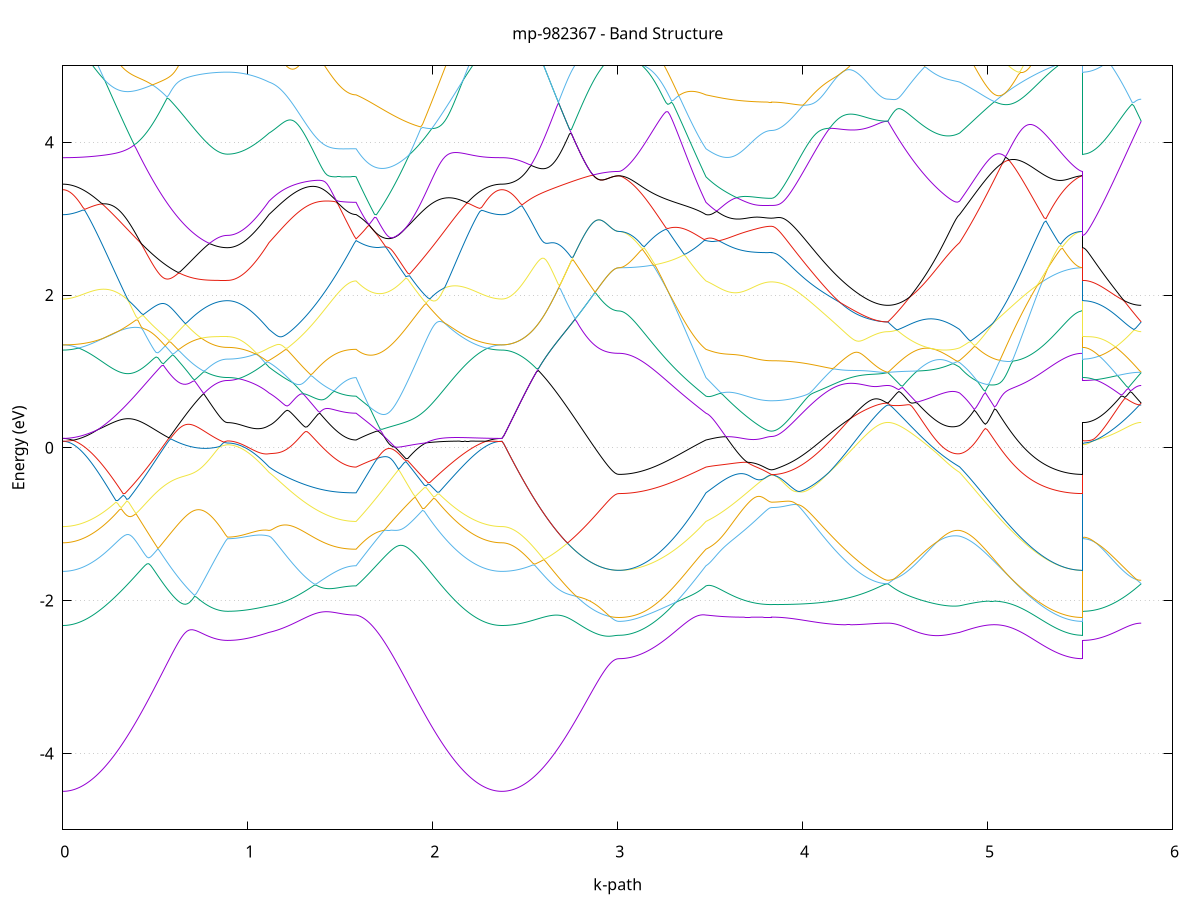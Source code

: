 set title 'mp-982367 - Band Structure'
set xlabel 'k-path'
set ylabel 'Energy (eV)'
set grid y
set yrange [-5:5]
set terminal png size 800,600
set output 'mp-982367_bands_gnuplot.png'
plot '-' using 1:2 with lines notitle, '-' using 1:2 with lines notitle, '-' using 1:2 with lines notitle, '-' using 1:2 with lines notitle, '-' using 1:2 with lines notitle, '-' using 1:2 with lines notitle, '-' using 1:2 with lines notitle, '-' using 1:2 with lines notitle, '-' using 1:2 with lines notitle, '-' using 1:2 with lines notitle, '-' using 1:2 with lines notitle, '-' using 1:2 with lines notitle, '-' using 1:2 with lines notitle, '-' using 1:2 with lines notitle, '-' using 1:2 with lines notitle, '-' using 1:2 with lines notitle, '-' using 1:2 with lines notitle, '-' using 1:2 with lines notitle, '-' using 1:2 with lines notitle, '-' using 1:2 with lines notitle, '-' using 1:2 with lines notitle, '-' using 1:2 with lines notitle, '-' using 1:2 with lines notitle, '-' using 1:2 with lines notitle, '-' using 1:2 with lines notitle, '-' using 1:2 with lines notitle, '-' using 1:2 with lines notitle, '-' using 1:2 with lines notitle, '-' using 1:2 with lines notitle, '-' using 1:2 with lines notitle, '-' using 1:2 with lines notitle, '-' using 1:2 with lines notitle, '-' using 1:2 with lines notitle, '-' using 1:2 with lines notitle, '-' using 1:2 with lines notitle, '-' using 1:2 with lines notitle, '-' using 1:2 with lines notitle, '-' using 1:2 with lines notitle, '-' using 1:2 with lines notitle, '-' using 1:2 with lines notitle, '-' using 1:2 with lines notitle, '-' using 1:2 with lines notitle, '-' using 1:2 with lines notitle, '-' using 1:2 with lines notitle, '-' using 1:2 with lines notitle, '-' using 1:2 with lines notitle, '-' using 1:2 with lines notitle, '-' using 1:2 with lines notitle
0.000000 -49.064948
0.009894 -49.064948
0.019787 -49.064948
0.029681 -49.064948
0.039575 -49.064948
0.049469 -49.064948
0.059362 -49.064948
0.069256 -49.064948
0.079150 -49.064948
0.089043 -49.064948
0.098937 -49.064948
0.108831 -49.064948
0.118724 -49.064948
0.128618 -49.064948
0.138512 -49.064948
0.148406 -49.064948
0.158299 -49.064948
0.168193 -49.064948
0.178087 -49.064948
0.187980 -49.064948
0.197874 -49.064948
0.207768 -49.064948
0.217661 -49.064948
0.227555 -49.064948
0.237449 -49.064948
0.247343 -49.064848
0.257236 -49.064848
0.267130 -49.064848
0.277024 -49.064848
0.286917 -49.064848
0.296811 -49.064848
0.306705 -49.064848
0.316599 -49.064848
0.326492 -49.064848
0.336386 -49.064848
0.346280 -49.064848
0.356173 -49.064848
0.366067 -49.064848
0.375961 -49.064848
0.385854 -49.064848
0.395748 -49.064848
0.405642 -49.064848
0.415536 -49.064848
0.425429 -49.064848
0.435323 -49.064848
0.445217 -49.064848
0.455110 -49.064848
0.465004 -49.064848
0.474898 -49.064848
0.484791 -49.064848
0.494685 -49.064748
0.504579 -49.064748
0.514473 -49.064748
0.524366 -49.064748
0.534260 -49.064748
0.544154 -49.064748
0.554047 -49.064748
0.563941 -49.064748
0.573835 -49.064748
0.583729 -49.064748
0.593622 -49.064748
0.603516 -49.064748
0.613410 -49.064748
0.623303 -49.064748
0.633197 -49.064748
0.643091 -49.064748
0.652984 -49.064748
0.662878 -49.064748
0.672772 -49.064748
0.682666 -49.064748
0.692559 -49.064748
0.702453 -49.064748
0.712347 -49.064748
0.722240 -49.064748
0.732134 -49.064748
0.742028 -49.064748
0.751921 -49.064748
0.761815 -49.064748
0.771709 -49.064748
0.781603 -49.064748
0.791496 -49.064748
0.801390 -49.064748
0.811284 -49.064748
0.821177 -49.064748
0.831071 -49.064748
0.840965 -49.064748
0.850859 -49.064748
0.860752 -49.064748
0.870646 -49.064748
0.880540 -49.064748
0.890433 -49.064748
0.890433 -49.064748
0.900197 -49.064748
0.909960 -49.064748
0.919724 -49.064748
0.929488 -49.064748
0.939251 -49.064748
0.949015 -49.064748
0.958778 -49.064748
0.968542 -49.064748
0.978305 -49.064748
0.988069 -49.064748
0.997832 -49.064748
1.007596 -49.064748
1.017359 -49.064748
1.027123 -49.064748
1.036887 -49.064748
1.046650 -49.064748
1.056414 -49.064748
1.066177 -49.064748
1.075941 -49.064748
1.085704 -49.064748
1.095468 -49.064748
1.105231 -49.064748
1.114995 -49.064748
1.114995 -49.064748
1.124804 -49.064748
1.134613 -49.064748
1.144423 -49.064748
1.154232 -49.064748
1.164041 -49.064748
1.173850 -49.064748
1.183659 -49.064748
1.193469 -49.064748
1.203278 -49.064748
1.213087 -49.064748
1.222896 -49.064748
1.232706 -49.064748
1.242515 -49.064748
1.252324 -49.064748
1.262133 -49.064748
1.271942 -49.064748
1.281752 -49.064748
1.291561 -49.064748
1.301370 -49.064748
1.311179 -49.064748
1.320989 -49.064748
1.330798 -49.064748
1.340607 -49.064748
1.350416 -49.064748
1.360225 -49.064748
1.370035 -49.064748
1.379844 -49.064748
1.389653 -49.064748
1.399462 -49.064748
1.409271 -49.064748
1.419081 -49.064748
1.428890 -49.064748
1.438699 -49.064748
1.448508 -49.064748
1.458318 -49.064748
1.468127 -49.064748
1.477936 -49.064848
1.487745 -49.064848
1.497554 -49.064848
1.507364 -49.064848
1.517173 -49.064848
1.526982 -49.064848
1.536791 -49.064848
1.546600 -49.064848
1.556410 -49.064848
1.566219 -49.064848
1.576028 -49.064848
1.585837 -49.064848
1.585837 -49.064848
1.595817 -49.064848
1.605797 -49.064848
1.615777 -49.064848
1.625757 -49.064848
1.635737 -49.064848
1.645717 -49.064848
1.655697 -49.064848
1.665677 -49.064748
1.675657 -49.064748
1.685637 -49.064748
1.695617 -49.064748
1.705597 -49.064748
1.715577 -49.064748
1.725557 -49.064848
1.735537 -49.064848
1.745517 -49.064848
1.755497 -49.064848
1.765477 -49.064848
1.775457 -49.064848
1.785437 -49.064848
1.795417 -49.064848
1.805397 -49.064848
1.815377 -49.064848
1.825358 -49.064848
1.835338 -49.064848
1.845318 -49.064848
1.855298 -49.064848
1.865278 -49.064848
1.875258 -49.064848
1.885238 -49.064848
1.895218 -49.064848
1.905198 -49.064848
1.915178 -49.064848
1.925158 -49.064848
1.935138 -49.064848
1.945118 -49.064848
1.955098 -49.064848
1.965078 -49.064848
1.975058 -49.064848
1.985038 -49.064848
1.995018 -49.064848
2.004998 -49.064848
2.014978 -49.064848
2.024958 -49.064848
2.034938 -49.064848
2.044918 -49.064848
2.054898 -49.064848
2.064878 -49.064848
2.074858 -49.064848
2.084838 -49.064848
2.094818 -49.064848
2.104798 -49.064848
2.114778 -49.064848
2.124758 -49.064948
2.134738 -49.064948
2.144718 -49.064948
2.154698 -49.064948
2.164678 -49.064948
2.174658 -49.064948
2.184638 -49.064948
2.194618 -49.064948
2.204598 -49.064948
2.214578 -49.064948
2.224558 -49.064948
2.234538 -49.064948
2.244518 -49.064948
2.254498 -49.064948
2.264478 -49.064948
2.274458 -49.064948
2.284438 -49.064948
2.294418 -49.064948
2.304398 -49.064948
2.314378 -49.064948
2.324358 -49.064948
2.334338 -49.064948
2.344318 -49.064948
2.354298 -49.064948
2.364278 -49.064948
2.374258 -49.064948
2.374258 -49.064948
2.384139 -49.064948
2.394020 -49.064948
2.403901 -49.064948
2.413782 -49.064948
2.423663 -49.064948
2.433544 -49.064948
2.443425 -49.064948
2.453306 -49.064948
2.463187 -49.064948
2.473068 -49.064948
2.482950 -49.064948
2.492831 -49.064948
2.502712 -49.064948
2.512593 -49.064948
2.522474 -49.064948
2.532355 -49.064948
2.542236 -49.064948
2.552117 -49.064948
2.561998 -49.064948
2.571879 -49.064948
2.581760 -49.064948
2.591641 -49.064948
2.601522 -49.064948
2.611403 -49.064948
2.621284 -49.064948
2.631165 -49.064948
2.641046 -49.064948
2.650928 -49.064948
2.660809 -49.064948
2.670690 -49.064948
2.680571 -49.064948
2.690452 -49.064948
2.700333 -49.064948
2.710214 -49.064948
2.720095 -49.064948
2.729976 -49.064948
2.739857 -49.064948
2.749738 -49.064948
2.759619 -49.064948
2.769500 -49.064948
2.779381 -49.064948
2.789262 -49.064948
2.799143 -49.064948
2.809024 -49.064948
2.818906 -49.064848
2.828787 -49.064848
2.838668 -49.064848
2.848549 -49.064848
2.858430 -49.064848
2.868311 -49.064848
2.878192 -49.064848
2.888073 -49.064848
2.897954 -49.064848
2.907835 -49.064848
2.917716 -49.064848
2.927597 -49.064848
2.937478 -49.064848
2.947359 -49.064848
2.957240 -49.064848
2.967121 -49.064848
2.977002 -49.064848
2.986884 -49.064848
2.996765 -49.064848
3.006646 -49.064848
3.006646 -49.064848
3.016455 -49.064848
3.026264 -49.064848
3.036073 -49.064848
3.045883 -49.064848
3.055692 -49.064848
3.065501 -49.064848
3.075310 -49.064848
3.085119 -49.064848
3.094929 -49.064848
3.104738 -49.064848
3.114547 -49.064848
3.124356 -49.064848
3.134165 -49.064848
3.143975 -49.064848
3.153784 -49.064848
3.163593 -49.064848
3.173402 -49.064848
3.183212 -49.064848
3.193021 -49.064848
3.202830 -49.064848
3.212639 -49.064848
3.222448 -49.064848
3.232258 -49.064848
3.242067 -49.064848
3.251876 -49.064848
3.261685 -49.064848
3.271494 -49.064848
3.281304 -49.064848
3.291113 -49.064848
3.300922 -49.064848
3.310731 -49.064848
3.320541 -49.064848
3.330350 -49.064848
3.340159 -49.064848
3.349968 -49.064848
3.359777 -49.064848
3.369587 -49.064848
3.379396 -49.064848
3.389205 -49.064848
3.399014 -49.064848
3.408824 -49.064848
3.418633 -49.064848
3.428442 -49.064848
3.438251 -49.064848
3.448060 -49.064848
3.457870 -49.064848
3.467679 -49.064848
3.477488 -49.064848
3.477488 -49.064848
3.487317 -49.064848
3.497145 -49.064848
3.506974 -49.064848
3.516802 -49.064848
3.526630 -49.064848
3.536459 -49.064848
3.546287 -49.064848
3.556116 -49.064848
3.565944 -49.064848
3.575773 -49.064848
3.585601 -49.064848
3.595430 -49.064848
3.605258 -49.064848
3.615087 -49.064848
3.624915 -49.064848
3.634744 -49.064848
3.644572 -49.064848
3.654401 -49.064848
3.664229 -49.064848
3.674058 -49.064848
3.683886 -49.064848
3.693715 -49.064848
3.703543 -49.064848
3.713372 -49.064848
3.723200 -49.064848
3.733029 -49.064848
3.742857 -49.064848
3.752686 -49.064848
3.762514 -49.064848
3.772343 -49.064848
3.782171 -49.064848
3.792000 -49.064848
3.801828 -49.064848
3.811657 -49.064848
3.821485 -49.064848
3.831314 -49.064848
3.831314 -49.064848
3.841308 -49.064848
3.851302 -49.064848
3.861296 -49.064848
3.871290 -49.064848
3.881284 -49.064748
3.891279 -49.064748
3.901273 -49.064748
3.911267 -49.064748
3.921261 -49.064748
3.931255 -49.064748
3.941249 -49.064748
3.951243 -49.064748
3.961238 -49.064748
3.971232 -49.064748
3.981226 -49.064748
3.991220 -49.064748
4.001214 -49.064748
4.011208 -49.064748
4.021203 -49.064748
4.031197 -49.064748
4.041191 -49.064748
4.051185 -49.064748
4.061179 -49.064748
4.071173 -49.064748
4.081167 -49.064748
4.091162 -49.064748
4.101156 -49.064748
4.111150 -49.064748
4.121144 -49.064748
4.131138 -49.064748
4.141132 -49.064748
4.151126 -49.064748
4.161121 -49.064748
4.171115 -49.064748
4.181109 -49.064748
4.191103 -49.064748
4.201097 -49.064748
4.211091 -49.064748
4.221085 -49.064748
4.231080 -49.064748
4.241074 -49.064748
4.251068 -49.064748
4.261062 -49.064748
4.271056 -49.064748
4.281050 -49.064748
4.291045 -49.064748
4.301039 -49.064748
4.311033 -49.064748
4.321027 -49.064748
4.331021 -49.064748
4.341015 -49.064748
4.351009 -49.064748
4.361004 -49.064748
4.370998 -49.064748
4.380992 -49.064748
4.390986 -49.064748
4.400980 -49.064748
4.410974 -49.064748
4.420968 -49.064748
4.430963 -49.064748
4.440957 -49.064748
4.450951 -49.064748
4.460945 -49.064748
4.460945 -49.064748
4.470889 -49.064748
4.480833 -49.064748
4.490778 -49.064748
4.500722 -49.064748
4.510666 -49.064748
4.520610 -49.064748
4.530554 -49.064748
4.540498 -49.064748
4.550443 -49.064748
4.560387 -49.064748
4.570331 -49.064748
4.580275 -49.064748
4.590219 -49.064748
4.600164 -49.064748
4.610108 -49.064748
4.620052 -49.064748
4.629996 -49.064748
4.639940 -49.064748
4.649884 -49.064748
4.659829 -49.064748
4.669773 -49.064748
4.679717 -49.064748
4.689661 -49.064748
4.699605 -49.064748
4.709549 -49.064748
4.719494 -49.064748
4.729438 -49.064748
4.739382 -49.064748
4.749326 -49.064748
4.759270 -49.064748
4.769214 -49.064748
4.779159 -49.064748
4.789103 -49.064748
4.799047 -49.064748
4.808991 -49.064748
4.818935 -49.064748
4.828880 -49.064748
4.838824 -49.064748
4.848768 -49.064748
4.848768 -49.064748
4.858706 -49.064748
4.868645 -49.064748
4.878583 -49.064748
4.888521 -49.064748
4.898460 -49.064748
4.908398 -49.064748
4.918337 -49.064748
4.928275 -49.064748
4.938213 -49.064748
4.948152 -49.064748
4.958090 -49.064748
4.968028 -49.064748
4.977967 -49.064748
4.987905 -49.064748
4.997844 -49.064748
5.007782 -49.064748
5.017720 -49.064748
5.027659 -49.064748
5.037597 -49.064748
5.047536 -49.064748
5.057474 -49.064748
5.067412 -49.064748
5.077351 -49.064748
5.087289 -49.064748
5.097227 -49.064848
5.107166 -49.064848
5.117104 -49.064848
5.127043 -49.064848
5.136981 -49.064848
5.146919 -49.064848
5.156858 -49.064848
5.166796 -49.064848
5.176735 -49.064848
5.186673 -49.064848
5.196611 -49.064848
5.206550 -49.064848
5.216488 -49.064848
5.226426 -49.064848
5.236365 -49.064848
5.246303 -49.064848
5.256242 -49.064848
5.266180 -49.064848
5.276118 -49.064848
5.286057 -49.064848
5.295995 -49.064848
5.305933 -49.064848
5.315872 -49.064848
5.325810 -49.064848
5.335749 -49.064848
5.345687 -49.064848
5.355625 -49.064848
5.365564 -49.064848
5.375502 -49.064848
5.385441 -49.064848
5.395379 -49.064848
5.405317 -49.064848
5.415256 -49.064848
5.425194 -49.064848
5.435132 -49.064848
5.445071 -49.064848
5.455009 -49.064848
5.464948 -49.064848
5.474886 -49.064848
5.484824 -49.064848
5.494763 -49.064848
5.504701 -49.064848
5.514640 -49.064848
5.514640 -49.064748
5.524521 -49.064748
5.534402 -49.064748
5.544283 -49.064748
5.554164 -49.064748
5.564045 -49.064748
5.573926 -49.064748
5.583807 -49.064748
5.593688 -49.064748
5.603569 -49.064748
5.613450 -49.064748
5.623331 -49.064748
5.633212 -49.064748
5.643093 -49.064748
5.652974 -49.064748
5.662855 -49.064748
5.672737 -49.064748
5.682618 -49.064748
5.692499 -49.064748
5.702380 -49.064748
5.712261 -49.064748
5.722142 -49.064748
5.732023 -49.064748
5.741904 -49.064748
5.751785 -49.064748
5.761666 -49.064748
5.771547 -49.064748
5.781428 -49.064748
5.791309 -49.064748
5.801190 -49.064748
5.811071 -49.064748
5.820952 -49.064748
5.830833 -49.064748
e
0.000000 -39.228648
0.009894 -39.228648
0.019787 -39.228648
0.029681 -39.228548
0.039575 -39.228348
0.049469 -39.228148
0.059362 -39.227948
0.069256 -39.227648
0.079150 -39.227348
0.089043 -39.226948
0.098937 -39.226548
0.108831 -39.226048
0.118724 -39.225548
0.128618 -39.225048
0.138512 -39.224448
0.148406 -39.223848
0.158299 -39.223148
0.168193 -39.222448
0.178087 -39.221748
0.187980 -39.220948
0.197874 -39.220148
0.207768 -39.219348
0.217661 -39.218448
0.227555 -39.217548
0.237449 -39.216548
0.247343 -39.215548
0.257236 -39.214548
0.267130 -39.213448
0.277024 -39.212348
0.286917 -39.211248
0.296811 -39.210048
0.306705 -39.208948
0.316599 -39.207648
0.326492 -39.206448
0.336386 -39.205148
0.346280 -39.203848
0.356173 -39.202548
0.366067 -39.201248
0.375961 -39.199848
0.385854 -39.198448
0.395748 -39.197048
0.405642 -39.195548
0.415536 -39.194148
0.425429 -39.192648
0.435323 -39.191148
0.445217 -39.189648
0.455110 -39.188148
0.465004 -39.186548
0.474898 -39.185048
0.484791 -39.183448
0.494685 -39.181848
0.504579 -39.180248
0.514473 -39.178648
0.524366 -39.177048
0.534260 -39.175448
0.544154 -39.173848
0.554047 -39.172148
0.563941 -39.170548
0.573835 -39.168848
0.583729 -39.167248
0.593622 -39.165548
0.603516 -39.163948
0.613410 -39.162248
0.623303 -39.160648
0.633197 -39.158948
0.643091 -39.157348
0.652984 -39.155648
0.662878 -39.154048
0.672772 -39.152348
0.682666 -39.150748
0.692559 -39.149148
0.702453 -39.147448
0.712347 -39.145848
0.722240 -39.144248
0.732134 -39.142648
0.742028 -39.141048
0.751921 -39.139448
0.761815 -39.137948
0.771709 -39.136348
0.781603 -39.134848
0.791496 -39.133348
0.801390 -39.131748
0.811284 -39.130248
0.821177 -39.128848
0.831071 -39.127348
0.840965 -39.125948
0.850859 -39.124548
0.860752 -39.123148
0.870646 -39.121948
0.880540 -39.120848
0.890433 -39.120448
0.890433 -39.120448
0.900197 -39.120448
0.909960 -39.120448
0.919724 -39.120448
0.929488 -39.120448
0.939251 -39.120448
0.949015 -39.120448
0.958778 -39.120448
0.968542 -39.120448
0.978305 -39.120448
0.988069 -39.120448
0.997832 -39.120448
1.007596 -39.120448
1.017359 -39.120448
1.027123 -39.120448
1.036887 -39.120448
1.046650 -39.120548
1.056414 -39.120648
1.066177 -39.121248
1.075941 -39.121848
1.085704 -39.122448
1.095468 -39.123048
1.105231 -39.123648
1.114995 -39.124348
1.114995 -39.124348
1.124804 -39.124848
1.134613 -39.125348
1.144423 -39.125848
1.154232 -39.126348
1.164041 -39.126748
1.173850 -39.127248
1.183659 -39.127648
1.193469 -39.128148
1.203278 -39.128548
1.213087 -39.129048
1.222896 -39.129448
1.232706 -39.129848
1.242515 -39.130248
1.252324 -39.130648
1.262133 -39.131048
1.271942 -39.131448
1.281752 -39.131848
1.291561 -39.132248
1.301370 -39.132548
1.311179 -39.132948
1.320989 -39.133248
1.330798 -39.133648
1.340607 -39.133948
1.350416 -39.134248
1.360225 -39.134548
1.370035 -39.134848
1.379844 -39.135148
1.389653 -39.135348
1.399462 -39.135648
1.409271 -39.135848
1.419081 -39.136048
1.428890 -39.136348
1.438699 -39.136548
1.448508 -39.136648
1.458318 -39.136848
1.468127 -39.137048
1.477936 -39.137148
1.487745 -39.137348
1.497554 -39.137448
1.507364 -39.137548
1.517173 -39.137648
1.526982 -39.137748
1.536791 -39.137848
1.546600 -39.137948
1.556410 -39.137948
1.566219 -39.137948
1.576028 -39.138048
1.585837 -39.138048
1.585837 -39.138048
1.595817 -39.137348
1.605797 -39.138548
1.615777 -39.139848
1.625757 -39.141148
1.635737 -39.142448
1.645717 -39.143848
1.655697 -39.145248
1.665677 -39.146648
1.675657 -39.148148
1.685637 -39.149648
1.695617 -39.151148
1.705597 -39.152648
1.715577 -39.154248
1.725557 -39.155848
1.735537 -39.157448
1.745517 -39.159048
1.755497 -39.160648
1.765477 -39.162348
1.775457 -39.163948
1.785437 -39.165648
1.795417 -39.167248
1.805397 -39.168948
1.815377 -39.170548
1.825358 -39.172248
1.835338 -39.173948
1.845318 -39.175548
1.855298 -39.177248
1.865278 -39.178848
1.875258 -39.180548
1.885238 -39.182148
1.895218 -39.183748
1.905198 -39.185348
1.915178 -39.186948
1.925158 -39.188548
1.935138 -39.190048
1.945118 -39.191648
1.955098 -39.193148
1.965078 -39.194648
1.975058 -39.196148
1.985038 -39.197648
1.995018 -39.199048
2.004998 -39.200448
2.014978 -39.201848
2.024958 -39.203248
2.034938 -39.204548
2.044918 -39.205848
2.054898 -39.207148
2.064878 -39.208448
2.074858 -39.209648
2.084838 -39.210848
2.094818 -39.211948
2.104798 -39.213148
2.114778 -39.214248
2.124758 -39.215248
2.134738 -39.216248
2.144718 -39.217248
2.154698 -39.218248
2.164678 -39.219148
2.174658 -39.219948
2.184638 -39.220848
2.194618 -39.221648
2.204598 -39.222348
2.214578 -39.223048
2.224558 -39.223748
2.234538 -39.224348
2.244518 -39.224948
2.254498 -39.225548
2.264478 -39.226048
2.274458 -39.226448
2.284438 -39.226948
2.294418 -39.227248
2.304398 -39.227648
2.314378 -39.227848
2.324358 -39.228148
2.334338 -39.228348
2.344318 -39.228448
2.354298 -39.228648
2.364278 -39.228648
2.374258 -39.228648
2.374258 -39.228648
2.384139 -39.228648
2.394020 -39.228648
2.403901 -39.228448
2.413782 -39.228348
2.423663 -39.228148
2.433544 -39.227948
2.443425 -39.227648
2.453306 -39.227248
2.463187 -39.226948
2.473068 -39.226448
2.482950 -39.226048
2.492831 -39.225548
2.502712 -39.224948
2.512593 -39.224448
2.522474 -39.223748
2.532355 -39.223148
2.542236 -39.222448
2.552117 -39.221648
2.561998 -39.220848
2.571879 -39.220048
2.581760 -39.219248
2.591641 -39.218348
2.601522 -39.217348
2.611403 -39.216448
2.621284 -39.215448
2.631165 -39.214348
2.641046 -39.213348
2.650928 -39.212248
2.660809 -39.211048
2.670690 -39.209948
2.680571 -39.208748
2.690452 -39.207548
2.700333 -39.206248
2.710214 -39.205048
2.720095 -39.203748
2.729976 -39.202448
2.739857 -39.201148
2.749738 -39.199748
2.759619 -39.198448
2.769500 -39.197048
2.779381 -39.195648
2.789262 -39.194248
2.799143 -39.192848
2.809024 -39.191548
2.818906 -39.190148
2.828787 -39.188748
2.838668 -39.187348
2.848549 -39.185948
2.858430 -39.184648
2.868311 -39.183348
2.878192 -39.182048
2.888073 -39.180748
2.897954 -39.179548
2.907835 -39.178448
2.917716 -39.177348
2.927597 -39.176348
2.937478 -39.175348
2.947359 -39.174548
2.957240 -39.173848
2.967121 -39.173148
2.977002 -39.172648
2.986884 -39.172348
2.996765 -39.172148
3.006646 -39.172048
3.006646 -39.172048
3.016455 -39.172048
3.026264 -39.171948
3.036073 -39.171848
3.045883 -39.171748
3.055692 -39.171648
3.065501 -39.171448
3.075310 -39.171248
3.085119 -39.170948
3.094929 -39.170748
3.104738 -39.170348
3.114547 -39.170048
3.124356 -39.169648
3.134165 -39.169248
3.143975 -39.168848
3.153784 -39.168348
3.163593 -39.167848
3.173402 -39.167348
3.183212 -39.166748
3.193021 -39.166148
3.202830 -39.165548
3.212639 -39.164848
3.222448 -39.164148
3.232258 -39.163448
3.242067 -39.162748
3.251876 -39.161948
3.261685 -39.161148
3.271494 -39.160348
3.281304 -39.159548
3.291113 -39.158648
3.300922 -39.157748
3.310731 -39.156848
3.320541 -39.155848
3.330350 -39.154948
3.340159 -39.153948
3.349968 -39.152948
3.359777 -39.151848
3.369587 -39.150848
3.379396 -39.149748
3.389205 -39.148648
3.399014 -39.147548
3.408824 -39.146348
3.418633 -39.145248
3.428442 -39.144048
3.438251 -39.142848
3.448060 -39.141648
3.457870 -39.140448
3.467679 -39.139248
3.477488 -39.138048
3.477488 -39.138048
3.487317 -39.138148
3.497145 -39.139048
3.506974 -39.140048
3.516802 -39.141048
3.526630 -39.142048
3.536459 -39.143048
3.546287 -39.144048
3.556116 -39.144948
3.565944 -39.145948
3.575773 -39.146848
3.585601 -39.147648
3.595430 -39.148548
3.605258 -39.149348
3.615087 -39.150148
3.624915 -39.150848
3.634744 -39.151548
3.644572 -39.152248
3.654401 -39.152948
3.664229 -39.153548
3.674058 -39.154148
3.683886 -39.154748
3.693715 -39.155248
3.703543 -39.155748
3.713372 -39.156148
3.723200 -39.156548
3.733029 -39.156948
3.742857 -39.157348
3.752686 -39.157648
3.762514 -39.157948
3.772343 -39.158148
3.782171 -39.158348
3.792000 -39.158548
3.801828 -39.158648
3.811657 -39.158748
3.821485 -39.158848
3.831314 -39.158848
3.831314 -39.158848
3.841308 -39.158848
3.851302 -39.158748
3.861296 -39.158748
3.871290 -39.158648
3.881284 -39.158548
3.891279 -39.158348
3.901273 -39.158248
3.911267 -39.158048
3.921261 -39.157848
3.931255 -39.157548
3.941249 -39.157348
3.951243 -39.157048
3.961238 -39.156748
3.971232 -39.156348
3.981226 -39.156048
3.991220 -39.155648
4.001214 -39.155248
4.011208 -39.154748
4.021203 -39.154348
4.031197 -39.153848
4.041191 -39.153348
4.051185 -39.152848
4.061179 -39.152348
4.071173 -39.151748
4.081167 -39.151148
4.091162 -39.150548
4.101156 -39.149948
4.111150 -39.149348
4.121144 -39.148648
4.131138 -39.147948
4.141132 -39.147248
4.151126 -39.146548
4.161121 -39.145848
4.171115 -39.145048
4.181109 -39.144348
4.191103 -39.143548
4.201097 -39.142748
4.211091 -39.141948
4.221085 -39.141148
4.231080 -39.140248
4.241074 -39.139448
4.251068 -39.138548
4.261062 -39.137648
4.271056 -39.136848
4.281050 -39.135948
4.291045 -39.135048
4.301039 -39.134048
4.311033 -39.133148
4.321027 -39.132248
4.331021 -39.131348
4.341015 -39.130348
4.351009 -39.129448
4.361004 -39.128448
4.370998 -39.127548
4.380992 -39.126548
4.390986 -39.125648
4.400980 -39.124648
4.410974 -39.123748
4.420968 -39.122848
4.430963 -39.121948
4.440957 -39.121248
4.450951 -39.120648
4.460945 -39.120448
4.460945 -39.120448
4.470889 -39.120448
4.480833 -39.120648
4.490778 -39.120948
4.500722 -39.121348
4.510666 -39.121648
4.520610 -39.122048
4.530554 -39.122348
4.540498 -39.122748
4.550443 -39.123048
4.560387 -39.123448
4.570331 -39.123748
4.580275 -39.124048
4.590219 -39.124248
4.600164 -39.124548
4.610108 -39.124748
4.620052 -39.124948
4.629996 -39.125148
4.639940 -39.125248
4.649884 -39.125448
4.659829 -39.125548
4.669773 -39.125548
4.679717 -39.125648
4.689661 -39.125648
4.699605 -39.125648
4.709549 -39.125648
4.719494 -39.125548
4.729438 -39.125448
4.739382 -39.125348
4.749326 -39.125248
4.759270 -39.125148
4.769214 -39.124948
4.779159 -39.124748
4.789103 -39.124548
4.799047 -39.124348
4.808991 -39.124148
4.818935 -39.124048
4.828880 -39.123948
4.838824 -39.124048
4.848768 -39.124348
4.848768 -39.124348
4.858706 -39.125048
4.868645 -39.125848
4.878583 -39.126548
4.888521 -39.127348
4.898460 -39.128148
4.908398 -39.129048
4.918337 -39.129848
4.928275 -39.130748
4.938213 -39.131548
4.948152 -39.132448
4.958090 -39.133348
4.968028 -39.134248
4.977967 -39.135248
4.987905 -39.136148
4.997844 -39.137148
5.007782 -39.138048
5.017720 -39.139048
5.027659 -39.140048
5.037597 -39.140948
5.047536 -39.141948
5.057474 -39.142948
5.067412 -39.143948
5.077351 -39.144948
5.087289 -39.145848
5.097227 -39.146848
5.107166 -39.147848
5.117104 -39.148848
5.127043 -39.149748
5.136981 -39.150748
5.146919 -39.151648
5.156858 -39.152648
5.166796 -39.153548
5.176735 -39.154448
5.186673 -39.155348
5.196611 -39.156248
5.206550 -39.157148
5.216488 -39.158048
5.226426 -39.158848
5.236365 -39.159648
5.246303 -39.160448
5.256242 -39.161248
5.266180 -39.162048
5.276118 -39.162748
5.286057 -39.163448
5.295995 -39.164148
5.305933 -39.164848
5.315872 -39.165448
5.325810 -39.166048
5.335749 -39.166648
5.345687 -39.167248
5.355625 -39.167748
5.365564 -39.168248
5.375502 -39.168748
5.385441 -39.169248
5.395379 -39.169648
5.405317 -39.170048
5.415256 -39.170348
5.425194 -39.170648
5.435132 -39.170948
5.445071 -39.171248
5.455009 -39.171448
5.464948 -39.171648
5.474886 -39.171748
5.484824 -39.171848
5.494763 -39.171948
5.504701 -39.172048
5.514640 -39.172048
5.514640 -39.120448
5.524521 -39.120448
5.534402 -39.120448
5.544283 -39.120448
5.554164 -39.120448
5.564045 -39.120448
5.573926 -39.120448
5.583807 -39.120448
5.593688 -39.120448
5.603569 -39.120448
5.613450 -39.120448
5.623331 -39.120448
5.633212 -39.120448
5.643093 -39.120448
5.652974 -39.120448
5.662855 -39.120448
5.672737 -39.120448
5.682618 -39.120448
5.692499 -39.120448
5.702380 -39.120448
5.712261 -39.120448
5.722142 -39.120448
5.732023 -39.120448
5.741904 -39.120448
5.751785 -39.120448
5.761666 -39.120448
5.771547 -39.120448
5.781428 -39.120448
5.791309 -39.120448
5.801190 -39.120448
5.811071 -39.120448
5.820952 -39.120448
5.830833 -39.120448
e
0.000000 -39.063048
0.009894 -39.063148
0.019787 -39.063148
0.029681 -39.063148
0.039575 -39.063148
0.049469 -39.063248
0.059362 -39.063248
0.069256 -39.063348
0.079150 -39.063448
0.089043 -39.063548
0.098937 -39.063648
0.108831 -39.063948
0.118724 -39.064248
0.128618 -39.064648
0.138512 -39.065148
0.148406 -39.065548
0.158299 -39.066048
0.168193 -39.066548
0.178087 -39.067148
0.187980 -39.067748
0.197874 -39.068248
0.207768 -39.068948
0.217661 -39.069548
0.227555 -39.070248
0.237449 -39.070948
0.247343 -39.071648
0.257236 -39.072348
0.267130 -39.073148
0.277024 -39.073948
0.286917 -39.074748
0.296811 -39.075548
0.306705 -39.076348
0.316599 -39.077148
0.326492 -39.078048
0.336386 -39.078948
0.346280 -39.079848
0.356173 -39.080748
0.366067 -39.081648
0.375961 -39.082548
0.385854 -39.083448
0.395748 -39.084348
0.405642 -39.085348
0.415536 -39.086248
0.425429 -39.087148
0.435323 -39.088148
0.445217 -39.089048
0.455110 -39.090048
0.465004 -39.090948
0.474898 -39.091848
0.484791 -39.092848
0.494685 -39.093748
0.504579 -39.094648
0.514473 -39.095548
0.524366 -39.096548
0.534260 -39.097448
0.544154 -39.098248
0.554047 -39.099148
0.563941 -39.100048
0.573835 -39.100848
0.583729 -39.101748
0.593622 -39.102548
0.603516 -39.103348
0.613410 -39.104148
0.623303 -39.104948
0.633197 -39.105648
0.643091 -39.106348
0.652984 -39.107048
0.662878 -39.107748
0.672772 -39.108448
0.682666 -39.109048
0.692559 -39.109648
0.702453 -39.110248
0.712347 -39.110848
0.722240 -39.111348
0.732134 -39.111848
0.742028 -39.112348
0.751921 -39.112848
0.761815 -39.113248
0.771709 -39.113648
0.781603 -39.114048
0.791496 -39.114348
0.801390 -39.114648
0.811284 -39.114948
0.821177 -39.115148
0.831071 -39.115348
0.840965 -39.115548
0.850859 -39.115648
0.860752 -39.115848
0.870646 -39.115848
0.880540 -39.116348
0.890433 -39.116748
0.890433 -39.116748
0.900197 -39.116748
0.909960 -39.116648
0.919724 -39.116648
0.929488 -39.116548
0.939251 -39.116348
0.949015 -39.116548
0.958778 -39.116748
0.968542 -39.117048
0.978305 -39.117348
0.988069 -39.117648
0.997832 -39.117948
1.007596 -39.118348
1.017359 -39.118748
1.027123 -39.119148
1.036887 -39.119648
1.046650 -39.120148
1.056414 -39.120548
1.066177 -39.120548
1.075941 -39.120548
1.085704 -39.120548
1.095468 -39.120548
1.105231 -39.120548
1.114995 -39.120648
1.114995 -39.120648
1.124804 -39.120648
1.134613 -39.120848
1.144423 -39.121148
1.154232 -39.121548
1.164041 -39.121948
1.173850 -39.122348
1.183659 -39.122848
1.193469 -39.123348
1.203278 -39.123848
1.213087 -39.124348
1.222896 -39.124848
1.232706 -39.125348
1.242515 -39.125848
1.252324 -39.126348
1.262133 -39.126848
1.271942 -39.127348
1.281752 -39.127848
1.291561 -39.128348
1.301370 -39.128848
1.311179 -39.129348
1.320989 -39.129748
1.330798 -39.130148
1.340607 -39.130648
1.350416 -39.131048
1.360225 -39.131448
1.370035 -39.131848
1.379844 -39.132148
1.389653 -39.132548
1.399462 -39.132848
1.409271 -39.133248
1.419081 -39.133548
1.428890 -39.133848
1.438699 -39.134148
1.448508 -39.134348
1.458318 -39.134648
1.468127 -39.134848
1.477936 -39.135048
1.487745 -39.135248
1.497554 -39.135448
1.507364 -39.135548
1.517173 -39.135748
1.526982 -39.135848
1.536791 -39.135948
1.546600 -39.136048
1.556410 -39.136048
1.566219 -39.136148
1.576028 -39.136148
1.585837 -39.136148
1.585837 -39.136148
1.595817 -39.136748
1.605797 -39.135448
1.615777 -39.134148
1.625757 -39.132848
1.635737 -39.131548
1.645717 -39.130148
1.655697 -39.128848
1.665677 -39.127548
1.675657 -39.126148
1.685637 -39.124848
1.695617 -39.123448
1.705597 -39.122048
1.715577 -39.120748
1.725557 -39.119348
1.735537 -39.117948
1.745517 -39.116548
1.755497 -39.115248
1.765477 -39.113848
1.775457 -39.112448
1.785437 -39.111148
1.795417 -39.109748
1.805397 -39.108448
1.815377 -39.107048
1.825358 -39.105748
1.835338 -39.104348
1.845318 -39.103048
1.855298 -39.101748
1.865278 -39.100448
1.875258 -39.099148
1.885238 -39.097848
1.895218 -39.096548
1.905198 -39.095248
1.915178 -39.094048
1.925158 -39.092848
1.935138 -39.091548
1.945118 -39.090348
1.955098 -39.089148
1.965078 -39.088048
1.975058 -39.086848
1.985038 -39.085748
1.995018 -39.084648
2.004998 -39.083548
2.014978 -39.082448
2.024958 -39.081348
2.034938 -39.080348
2.044918 -39.079348
2.054898 -39.078348
2.064878 -39.077348
2.074858 -39.076448
2.084838 -39.075548
2.094818 -39.074648
2.104798 -39.073848
2.114778 -39.072948
2.124758 -39.072148
2.134738 -39.071348
2.144718 -39.070648
2.154698 -39.069948
2.164678 -39.069248
2.174658 -39.068548
2.184638 -39.067948
2.194618 -39.067348
2.204598 -39.066748
2.214578 -39.066148
2.224558 -39.065648
2.234538 -39.065248
2.244518 -39.064748
2.254498 -39.064348
2.264478 -39.063948
2.274458 -39.063648
2.284438 -39.063548
2.294418 -39.063448
2.304398 -39.063348
2.314378 -39.063248
2.324358 -39.063248
2.334338 -39.063148
2.344318 -39.063148
2.354298 -39.063148
2.364278 -39.063148
2.374258 -39.063048
2.374258 -39.063048
2.384139 -39.063148
2.394020 -39.063148
2.403901 -39.063348
2.413782 -39.063448
2.423663 -39.063648
2.433544 -39.063848
2.443425 -39.064248
2.453306 -39.064548
2.463187 -39.064948
2.473068 -39.065348
2.482950 -39.065848
2.492831 -39.066348
2.502712 -39.066948
2.512593 -39.067548
2.522474 -39.068248
2.532355 -39.068948
2.542236 -39.069648
2.552117 -39.070348
2.561998 -39.071248
2.571879 -39.072048
2.581760 -39.072948
2.591641 -39.073948
2.601522 -39.074848
2.611403 -39.075848
2.621284 -39.076848
2.631165 -39.077948
2.641046 -39.079048
2.650928 -39.080248
2.660809 -39.081348
2.670690 -39.082548
2.680571 -39.083848
2.690452 -39.085048
2.700333 -39.086348
2.710214 -39.087648
2.720095 -39.088948
2.729976 -39.090348
2.739857 -39.091648
2.749738 -39.093048
2.759619 -39.094448
2.769500 -39.095848
2.779381 -39.097248
2.789262 -39.098648
2.799143 -39.100148
2.809024 -39.101548
2.818906 -39.102948
2.828787 -39.104348
2.838668 -39.105748
2.848549 -39.107148
2.858430 -39.108548
2.868311 -39.109948
2.878192 -39.111248
2.888073 -39.112448
2.897954 -39.113748
2.907835 -39.114848
2.917716 -39.115948
2.927597 -39.117048
2.937478 -39.117948
2.947359 -39.118848
2.957240 -39.119548
2.967121 -39.120148
2.977002 -39.120648
2.986884 -39.121048
2.996765 -39.121248
3.006646 -39.121348
3.006646 -39.121348
3.016455 -39.121348
3.026264 -39.121348
3.036073 -39.121348
3.045883 -39.121348
3.055692 -39.121348
3.065501 -39.121348
3.075310 -39.121348
3.085119 -39.121348
3.094929 -39.121348
3.104738 -39.121348
3.114547 -39.121348
3.124356 -39.121348
3.134165 -39.121448
3.143975 -39.121448
3.153784 -39.121448
3.163593 -39.121448
3.173402 -39.121548
3.183212 -39.121548
3.193021 -39.121648
3.202830 -39.121748
3.212639 -39.121848
3.222448 -39.121948
3.232258 -39.122048
3.242067 -39.122148
3.251876 -39.122348
3.261685 -39.122548
3.271494 -39.122748
3.281304 -39.122948
3.291113 -39.123248
3.300922 -39.123548
3.310731 -39.123848
3.320541 -39.124248
3.330350 -39.124648
3.340159 -39.125048
3.349968 -39.125548
3.359777 -39.126048
3.369587 -39.126648
3.379396 -39.127248
3.389205 -39.127948
3.399014 -39.128648
3.408824 -39.129448
3.418633 -39.130248
3.428442 -39.131048
3.438251 -39.132048
3.448060 -39.132948
3.457870 -39.133948
3.467679 -39.135048
3.477488 -39.136148
3.477488 -39.136148
3.487317 -39.135948
3.497145 -39.135048
3.506974 -39.133948
3.516802 -39.132948
3.526630 -39.131948
3.536459 -39.130948
3.546287 -39.129948
3.556116 -39.129048
3.565944 -39.128148
3.575773 -39.127348
3.585601 -39.126448
3.595430 -39.125648
3.605258 -39.124948
3.615087 -39.124248
3.624915 -39.123548
3.634744 -39.122848
3.644572 -39.122248
3.654401 -39.121748
3.664229 -39.121148
3.674058 -39.120648
3.683886 -39.120148
3.693715 -39.119748
3.703543 -39.119348
3.713372 -39.118948
3.723200 -39.118648
3.733029 -39.118348
3.742857 -39.118048
3.752686 -39.117848
3.762514 -39.117548
3.772343 -39.117448
3.782171 -39.117248
3.792000 -39.117148
3.801828 -39.117048
3.811657 -39.116948
3.821485 -39.116948
3.831314 -39.116848
3.831314 -39.116848
3.841308 -39.116848
3.851302 -39.116848
3.861296 -39.116848
3.871290 -39.116848
3.881284 -39.116848
3.891279 -39.116848
3.901273 -39.116848
3.911267 -39.116848
3.921261 -39.116848
3.931255 -39.116848
3.941249 -39.116848
3.951243 -39.116848
3.961238 -39.116848
3.971232 -39.116848
3.981226 -39.116848
3.991220 -39.116848
4.001214 -39.116848
4.011208 -39.116748
4.021203 -39.116748
4.031197 -39.116748
4.041191 -39.116748
4.051185 -39.116748
4.061179 -39.116748
4.071173 -39.116748
4.081167 -39.116748
4.091162 -39.116748
4.101156 -39.116648
4.111150 -39.116648
4.121144 -39.116648
4.131138 -39.116648
4.141132 -39.116648
4.151126 -39.116648
4.161121 -39.116648
4.171115 -39.116548
4.181109 -39.116548
4.191103 -39.116548
4.201097 -39.116548
4.211091 -39.116548
4.221085 -39.116548
4.231080 -39.116548
4.241074 -39.116548
4.251068 -39.116448
4.261062 -39.116448
4.271056 -39.116448
4.281050 -39.116448
4.291045 -39.116448
4.301039 -39.116448
4.311033 -39.116448
4.321027 -39.116448
4.331021 -39.116448
4.341015 -39.116448
4.351009 -39.116348
4.361004 -39.116348
4.370998 -39.116348
4.380992 -39.116348
4.390986 -39.116348
4.400980 -39.116348
4.410974 -39.116348
4.420968 -39.116348
4.430963 -39.116348
4.440957 -39.116348
4.450951 -39.116348
4.460945 -39.116348
4.460945 -39.116348
4.470889 -39.116348
4.480833 -39.116348
4.490778 -39.116348
4.500722 -39.116348
4.510666 -39.116348
4.520610 -39.116248
4.530554 -39.116148
4.540498 -39.116148
4.550443 -39.116048
4.560387 -39.115948
4.570331 -39.115848
4.580275 -39.115748
4.590219 -39.115648
4.600164 -39.115448
4.610108 -39.115348
4.620052 -39.115148
4.629996 -39.115048
4.639940 -39.114848
4.649884 -39.114648
4.659829 -39.114448
4.669773 -39.114248
4.679717 -39.114048
4.689661 -39.113848
4.699605 -39.114148
4.709549 -39.114448
4.719494 -39.114748
4.729438 -39.115148
4.739382 -39.115548
4.749326 -39.116048
4.759270 -39.116448
4.769214 -39.116948
4.779159 -39.117548
4.789103 -39.118048
4.799047 -39.118648
4.808991 -39.119148
4.818935 -39.119748
4.828880 -39.120148
4.838824 -39.120448
4.848768 -39.120648
4.848768 -39.120648
4.858706 -39.120648
4.868645 -39.120648
4.878583 -39.120648
4.888521 -39.120648
4.898460 -39.120648
4.908398 -39.120748
4.918337 -39.120748
4.928275 -39.120748
4.938213 -39.120748
4.948152 -39.120748
4.958090 -39.120748
4.968028 -39.120848
4.977967 -39.120848
4.987905 -39.120848
4.997844 -39.120848
5.007782 -39.120848
5.017720 -39.120848
5.027659 -39.120948
5.037597 -39.120948
5.047536 -39.120948
5.057474 -39.120948
5.067412 -39.120948
5.077351 -39.121048
5.087289 -39.121048
5.097227 -39.121048
5.107166 -39.121048
5.117104 -39.121048
5.127043 -39.121048
5.136981 -39.121048
5.146919 -39.121148
5.156858 -39.121148
5.166796 -39.121148
5.176735 -39.121148
5.186673 -39.121148
5.196611 -39.121148
5.206550 -39.121148
5.216488 -39.121148
5.226426 -39.121248
5.236365 -39.121248
5.246303 -39.121248
5.256242 -39.121248
5.266180 -39.121248
5.276118 -39.121248
5.286057 -39.121248
5.295995 -39.121248
5.305933 -39.121248
5.315872 -39.121248
5.325810 -39.121248
5.335749 -39.121348
5.345687 -39.121348
5.355625 -39.121348
5.365564 -39.121348
5.375502 -39.121348
5.385441 -39.121348
5.395379 -39.121348
5.405317 -39.121348
5.415256 -39.121348
5.425194 -39.121348
5.435132 -39.121348
5.445071 -39.121348
5.455009 -39.121348
5.464948 -39.121348
5.474886 -39.121348
5.484824 -39.121348
5.494763 -39.121348
5.504701 -39.121348
5.514640 -39.121348
5.514640 -39.116748
5.524521 -39.116748
5.534402 -39.116748
5.544283 -39.116748
5.554164 -39.116748
5.564045 -39.116748
5.573926 -39.116748
5.583807 -39.116748
5.593688 -39.116748
5.603569 -39.116748
5.613450 -39.116748
5.623331 -39.116748
5.633212 -39.116648
5.643093 -39.116648
5.652974 -39.116648
5.662855 -39.116648
5.672737 -39.116648
5.682618 -39.116648
5.692499 -39.116648
5.702380 -39.116548
5.712261 -39.116548
5.722142 -39.116548
5.732023 -39.116548
5.741904 -39.116548
5.751785 -39.116548
5.761666 -39.116448
5.771547 -39.116448
5.781428 -39.116448
5.791309 -39.116448
5.801190 -39.116448
5.811071 -39.116348
5.820952 -39.116348
5.830833 -39.116348
e
0.000000 -39.061948
0.009894 -39.061948
0.019787 -39.061948
0.029681 -39.062048
0.039575 -39.062148
0.049469 -39.062348
0.059362 -39.062548
0.069256 -39.062748
0.079150 -39.062948
0.089043 -39.063248
0.098937 -39.063548
0.108831 -39.063748
0.118724 -39.063848
0.128618 -39.064048
0.138512 -39.064148
0.148406 -39.064348
0.158299 -39.064548
0.168193 -39.064748
0.178087 -39.064848
0.187980 -39.065148
0.197874 -39.065348
0.207768 -39.065548
0.217661 -39.065848
0.227555 -39.066048
0.237449 -39.066348
0.247343 -39.066648
0.257236 -39.066948
0.267130 -39.067248
0.277024 -39.067548
0.286917 -39.067848
0.296811 -39.068248
0.306705 -39.068548
0.316599 -39.068948
0.326492 -39.069348
0.336386 -39.069748
0.346280 -39.070148
0.356173 -39.070548
0.366067 -39.070948
0.375961 -39.071448
0.385854 -39.071948
0.395748 -39.072448
0.405642 -39.072948
0.415536 -39.073448
0.425429 -39.073948
0.435323 -39.074448
0.445217 -39.075048
0.455110 -39.075648
0.465004 -39.076248
0.474898 -39.076848
0.484791 -39.077448
0.494685 -39.078048
0.504579 -39.078748
0.514473 -39.079448
0.524366 -39.080048
0.534260 -39.080848
0.544154 -39.081548
0.554047 -39.082248
0.563941 -39.083048
0.573835 -39.083748
0.583729 -39.084548
0.593622 -39.085448
0.603516 -39.086248
0.613410 -39.087048
0.623303 -39.087948
0.633197 -39.088848
0.643091 -39.089748
0.652984 -39.090648
0.662878 -39.091548
0.672772 -39.092548
0.682666 -39.093548
0.692559 -39.094548
0.702453 -39.095548
0.712347 -39.096548
0.722240 -39.097648
0.732134 -39.098748
0.742028 -39.099848
0.751921 -39.100948
0.761815 -39.102048
0.771709 -39.103148
0.781603 -39.104348
0.791496 -39.105548
0.801390 -39.106748
0.811284 -39.107948
0.821177 -39.109148
0.831071 -39.110448
0.840965 -39.111648
0.850859 -39.112848
0.860752 -39.114148
0.870646 -39.115348
0.880540 -39.115948
0.890433 -39.115948
0.890433 -39.115948
0.900197 -39.115948
0.909960 -39.116048
0.919724 -39.116148
0.929488 -39.116248
0.939251 -39.116348
0.949015 -39.116148
0.958778 -39.115948
0.968542 -39.115748
0.978305 -39.115448
0.988069 -39.115148
0.997832 -39.114848
1.007596 -39.114448
1.017359 -39.114148
1.027123 -39.113648
1.036887 -39.113248
1.046650 -39.112748
1.056414 -39.112248
1.066177 -39.111748
1.075941 -39.111148
1.085704 -39.110648
1.095468 -39.110048
1.105231 -39.109348
1.114995 -39.108748
1.114995 -39.108748
1.124804 -39.108148
1.134613 -39.107548
1.144423 -39.106848
1.154232 -39.106048
1.164041 -39.105248
1.173850 -39.104348
1.183659 -39.103448
1.193469 -39.102548
1.203278 -39.101648
1.213087 -39.100748
1.222896 -39.099848
1.232706 -39.098948
1.242515 -39.098048
1.252324 -39.097148
1.262133 -39.096248
1.271942 -39.095448
1.281752 -39.094648
1.291561 -39.093748
1.301370 -39.093048
1.311179 -39.092248
1.320989 -39.091448
1.330798 -39.090748
1.340607 -39.090048
1.350416 -39.089348
1.360225 -39.088648
1.370035 -39.088048
1.379844 -39.087448
1.389653 -39.086848
1.399462 -39.086248
1.409271 -39.085748
1.419081 -39.085248
1.428890 -39.084748
1.438699 -39.084248
1.448508 -39.083848
1.458318 -39.083448
1.468127 -39.083048
1.477936 -39.082748
1.487745 -39.082448
1.497554 -39.082148
1.507364 -39.081848
1.517173 -39.081648
1.526982 -39.081448
1.536791 -39.081348
1.546600 -39.081148
1.556410 -39.081048
1.566219 -39.080948
1.576028 -39.080948
1.585837 -39.080948
1.585837 -39.080948
1.595817 -39.081048
1.605797 -39.081048
1.615777 -39.081048
1.625757 -39.081048
1.635737 -39.080948
1.645717 -39.080948
1.655697 -39.080848
1.665677 -39.080748
1.675657 -39.080548
1.685637 -39.080348
1.695617 -39.080148
1.705597 -39.079948
1.715577 -39.079748
1.725557 -39.079548
1.735537 -39.079248
1.745517 -39.079048
1.755497 -39.078748
1.765477 -39.078448
1.775457 -39.078148
1.785437 -39.077848
1.795417 -39.077448
1.805397 -39.077148
1.815377 -39.076848
1.825358 -39.076448
1.835338 -39.076148
1.845318 -39.075748
1.855298 -39.075448
1.865278 -39.075048
1.875258 -39.074648
1.885238 -39.074348
1.895218 -39.073948
1.905198 -39.073648
1.915178 -39.073248
1.925158 -39.072848
1.935138 -39.072548
1.945118 -39.072148
1.955098 -39.071748
1.965078 -39.071448
1.975058 -39.071048
1.985038 -39.070748
1.995018 -39.070348
2.004998 -39.070048
2.014978 -39.069748
2.024958 -39.069348
2.034938 -39.069048
2.044918 -39.068748
2.054898 -39.068448
2.064878 -39.068148
2.074858 -39.067848
2.084838 -39.067548
2.094818 -39.067248
2.104798 -39.066948
2.114778 -39.066748
2.124758 -39.066448
2.134738 -39.066148
2.144718 -39.065948
2.154698 -39.065748
2.164678 -39.065448
2.174658 -39.065248
2.184638 -39.065048
2.194618 -39.064848
2.204598 -39.064648
2.214578 -39.064548
2.224558 -39.064348
2.234538 -39.064148
2.244518 -39.064048
2.254498 -39.063848
2.264478 -39.063748
2.274458 -39.063648
2.284438 -39.063248
2.294418 -39.063048
2.304398 -39.062748
2.314378 -39.062548
2.324358 -39.062348
2.334338 -39.062148
2.344318 -39.062048
2.354298 -39.061948
2.364278 -39.061948
2.374258 -39.061948
2.374258 -39.061948
2.384139 -39.061948
2.394020 -39.061948
2.403901 -39.061948
2.413782 -39.061948
2.423663 -39.061948
2.433544 -39.061948
2.443425 -39.061948
2.453306 -39.061948
2.463187 -39.061948
2.473068 -39.061948
2.482950 -39.061948
2.492831 -39.061948
2.502712 -39.061948
2.512593 -39.061948
2.522474 -39.061948
2.532355 -39.062048
2.542236 -39.062048
2.552117 -39.062048
2.561998 -39.062048
2.571879 -39.062048
2.581760 -39.062048
2.591641 -39.062048
2.601522 -39.062048
2.611403 -39.062048
2.621284 -39.062148
2.631165 -39.062148
2.641046 -39.062148
2.650928 -39.062148
2.660809 -39.062148
2.670690 -39.062148
2.680571 -39.062148
2.690452 -39.062148
2.700333 -39.062248
2.710214 -39.062248
2.720095 -39.062248
2.729976 -39.062248
2.739857 -39.062248
2.749738 -39.062248
2.759619 -39.062248
2.769500 -39.062348
2.779381 -39.062348
2.789262 -39.062348
2.799143 -39.062348
2.809024 -39.062348
2.818906 -39.062348
2.828787 -39.062348
2.838668 -39.062348
2.848549 -39.062348
2.858430 -39.062348
2.868311 -39.062448
2.878192 -39.062448
2.888073 -39.062448
2.897954 -39.062448
2.907835 -39.062448
2.917716 -39.062448
2.927597 -39.062448
2.937478 -39.062448
2.947359 -39.062448
2.957240 -39.062448
2.967121 -39.062448
2.977002 -39.062448
2.986884 -39.062448
2.996765 -39.062448
3.006646 -39.062448
3.006646 -39.062448
3.016455 -39.062448
3.026264 -39.062548
3.036073 -39.062648
3.045883 -39.062748
3.055692 -39.062848
3.065501 -39.063048
3.075310 -39.063248
3.085119 -39.063548
3.094929 -39.063748
3.104738 -39.064048
3.114547 -39.064448
3.124356 -39.064748
3.134165 -39.065148
3.143975 -39.065548
3.153784 -39.065948
3.163593 -39.066448
3.173402 -39.066948
3.183212 -39.067448
3.193021 -39.067948
3.202830 -39.068448
3.212639 -39.069048
3.222448 -39.069548
3.232258 -39.070148
3.242067 -39.070748
3.251876 -39.071348
3.261685 -39.071948
3.271494 -39.072548
3.281304 -39.073148
3.291113 -39.073648
3.300922 -39.074248
3.310731 -39.074848
3.320541 -39.075448
3.330350 -39.075948
3.340159 -39.076448
3.349968 -39.076948
3.359777 -39.077448
3.369587 -39.077948
3.379396 -39.078348
3.389205 -39.078748
3.399014 -39.079148
3.408824 -39.079448
3.418633 -39.079748
3.428442 -39.080048
3.438251 -39.080348
3.448060 -39.080548
3.457870 -39.080648
3.467679 -39.080848
3.477488 -39.080948
3.477488 -39.080948
3.487317 -39.080948
3.497145 -39.080948
3.506974 -39.081048
3.516802 -39.081048
3.526630 -39.081048
3.536459 -39.080948
3.546287 -39.080948
3.556116 -39.080948
3.565944 -39.080848
3.575773 -39.080848
3.585601 -39.080748
3.595430 -39.080748
3.605258 -39.080648
3.615087 -39.080548
3.624915 -39.080448
3.634744 -39.080348
3.644572 -39.080248
3.654401 -39.080148
3.664229 -39.080048
3.674058 -39.079948
3.683886 -39.079848
3.693715 -39.079748
3.703543 -39.079648
3.713372 -39.079548
3.723200 -39.079448
3.733029 -39.079348
3.742857 -39.079348
3.752686 -39.079248
3.762514 -39.079148
3.772343 -39.079148
3.782171 -39.079048
3.792000 -39.079048
3.801828 -39.078948
3.811657 -39.078948
3.821485 -39.078948
3.831314 -39.078948
3.831314 -39.078948
3.841308 -39.078948
3.851302 -39.078948
3.861296 -39.079048
3.871290 -39.079148
3.881284 -39.079248
3.891279 -39.079348
3.901273 -39.079548
3.911267 -39.079748
3.921261 -39.079948
3.931255 -39.080148
3.941249 -39.080348
3.951243 -39.080648
3.961238 -39.080948
3.971232 -39.081248
3.981226 -39.081648
3.991220 -39.081948
4.001214 -39.082348
4.011208 -39.082748
4.021203 -39.083248
4.031197 -39.083648
4.041191 -39.084148
4.051185 -39.084648
4.061179 -39.085148
4.071173 -39.085648
4.081167 -39.086248
4.091162 -39.086848
4.101156 -39.087448
4.111150 -39.088048
4.121144 -39.088648
4.131138 -39.089348
4.141132 -39.090048
4.151126 -39.090648
4.161121 -39.091348
4.171115 -39.092148
4.181109 -39.092848
4.191103 -39.093648
4.201097 -39.094348
4.211091 -39.095148
4.221085 -39.095948
4.231080 -39.096748
4.241074 -39.097648
4.251068 -39.098448
4.261062 -39.099348
4.271056 -39.100148
4.281050 -39.101048
4.291045 -39.101948
4.301039 -39.102848
4.311033 -39.103748
4.321027 -39.104648
4.331021 -39.105548
4.341015 -39.106448
4.351009 -39.107448
4.361004 -39.108348
4.370998 -39.109248
4.380992 -39.110248
4.390986 -39.111148
4.400980 -39.112148
4.410974 -39.113048
4.420968 -39.113948
4.430963 -39.114748
4.440957 -39.115548
4.450951 -39.116148
4.460945 -39.116348
4.460945 -39.116348
4.470889 -39.116248
4.480833 -39.116048
4.490778 -39.115748
4.500722 -39.115448
4.510666 -39.115148
4.520610 -39.114848
4.530554 -39.114548
4.540498 -39.114248
4.550443 -39.114048
4.560387 -39.113748
4.570331 -39.113548
4.580275 -39.113448
4.590219 -39.113248
4.600164 -39.113148
4.610108 -39.113148
4.620052 -39.113048
4.629996 -39.113048
4.639940 -39.113148
4.649884 -39.113148
4.659829 -39.113348
4.669773 -39.113448
4.679717 -39.113648
4.689661 -39.113748
4.699605 -39.113548
4.709549 -39.113248
4.719494 -39.113048
4.729438 -39.112748
4.739382 -39.112448
4.749326 -39.112148
4.759270 -39.111848
4.769214 -39.111548
4.779159 -39.111248
4.789103 -39.110948
4.799047 -39.110548
4.808991 -39.110248
4.818935 -39.109848
4.828880 -39.109448
4.838824 -39.109148
4.848768 -39.108748
4.848768 -39.108748
4.858706 -39.108048
4.868645 -39.107348
4.878583 -39.106648
4.888521 -39.105848
4.898460 -39.105048
4.908398 -39.104348
4.918337 -39.103448
4.928275 -39.102648
4.938213 -39.101848
4.948152 -39.100948
4.958090 -39.100148
4.968028 -39.099248
4.977967 -39.098348
4.987905 -39.097448
4.997844 -39.096548
5.007782 -39.095548
5.017720 -39.094648
5.027659 -39.093748
5.037597 -39.092748
5.047536 -39.091848
5.057474 -39.090848
5.067412 -39.089948
5.077351 -39.088948
5.087289 -39.088048
5.097227 -39.087048
5.107166 -39.086148
5.117104 -39.085148
5.127043 -39.084248
5.136981 -39.083348
5.146919 -39.082348
5.156858 -39.081448
5.166796 -39.080548
5.176735 -39.079648
5.186673 -39.078848
5.196611 -39.077948
5.206550 -39.077048
5.216488 -39.076248
5.226426 -39.075448
5.236365 -39.074648
5.246303 -39.073848
5.256242 -39.073048
5.266180 -39.072348
5.276118 -39.071548
5.286057 -39.070848
5.295995 -39.070248
5.305933 -39.069548
5.315872 -39.068948
5.325810 -39.068348
5.335749 -39.067748
5.345687 -39.067148
5.355625 -39.066648
5.365564 -39.066148
5.375502 -39.065648
5.385441 -39.065248
5.395379 -39.064848
5.405317 -39.064448
5.415256 -39.064148
5.425194 -39.063848
5.435132 -39.063548
5.445071 -39.063248
5.455009 -39.063048
5.464948 -39.062848
5.474886 -39.062748
5.484824 -39.062648
5.494763 -39.062548
5.504701 -39.062448
5.514640 -39.062448
5.514640 -39.115948
5.524521 -39.115948
5.534402 -39.115948
5.544283 -39.115948
5.554164 -39.115948
5.564045 -39.115948
5.573926 -39.115948
5.583807 -39.115948
5.593688 -39.115948
5.603569 -39.116048
5.613450 -39.116048
5.623331 -39.116048
5.633212 -39.116048
5.643093 -39.116048
5.652974 -39.116048
5.662855 -39.116048
5.672737 -39.116048
5.682618 -39.116048
5.692499 -39.116148
5.702380 -39.116148
5.712261 -39.116148
5.722142 -39.116148
5.732023 -39.116148
5.741904 -39.116148
5.751785 -39.116248
5.761666 -39.116248
5.771547 -39.116248
5.781428 -39.116248
5.791309 -39.116248
5.801190 -39.116248
5.811071 -39.116348
5.820952 -39.116348
5.830833 -39.116348
e
0.000000 -27.177248
0.009894 -27.177248
0.019787 -27.177248
0.029681 -27.177348
0.039575 -27.177348
0.049469 -27.177348
0.059362 -27.177348
0.069256 -27.177348
0.079150 -27.177448
0.089043 -27.177448
0.098937 -27.177448
0.108831 -27.177548
0.118724 -27.177548
0.128618 -27.177648
0.138512 -27.177648
0.148406 -27.177748
0.158299 -27.177748
0.168193 -27.177848
0.178087 -27.177948
0.187980 -27.178048
0.197874 -27.178048
0.207768 -27.178148
0.217661 -27.178248
0.227555 -27.178348
0.237449 -27.178448
0.247343 -27.178448
0.257236 -27.178548
0.267130 -27.178648
0.277024 -27.178748
0.286917 -27.178848
0.296811 -27.178948
0.306705 -27.179048
0.316599 -27.179148
0.326492 -27.179248
0.336386 -27.179448
0.346280 -27.179548
0.356173 -27.179648
0.366067 -27.179748
0.375961 -27.179848
0.385854 -27.179948
0.395748 -27.180048
0.405642 -27.180248
0.415536 -27.180348
0.425429 -27.180448
0.435323 -27.180548
0.445217 -27.180648
0.455110 -27.180848
0.465004 -27.180948
0.474898 -27.181048
0.484791 -27.181148
0.494685 -27.181248
0.504579 -27.181348
0.514473 -27.181548
0.524366 -27.181648
0.534260 -27.181748
0.544154 -27.181848
0.554047 -27.181948
0.563941 -27.182048
0.573835 -27.182148
0.583729 -27.182248
0.593622 -27.182448
0.603516 -27.182548
0.613410 -27.182648
0.623303 -27.182748
0.633197 -27.182848
0.643091 -27.182848
0.652984 -27.182948
0.662878 -27.183048
0.672772 -27.183148
0.682666 -27.183248
0.692559 -27.183348
0.702453 -27.183348
0.712347 -27.183448
0.722240 -27.183548
0.732134 -27.183648
0.742028 -27.183648
0.751921 -27.183748
0.761815 -27.183748
0.771709 -27.183848
0.781603 -27.183848
0.791496 -27.183948
0.801390 -27.183948
0.811284 -27.183948
0.821177 -27.184048
0.831071 -27.184048
0.840965 -27.184048
0.850859 -27.184148
0.860752 -27.184148
0.870646 -27.184148
0.880540 -27.184148
0.890433 -27.184148
0.890433 -27.184148
0.900197 -27.184148
0.909960 -27.184148
0.919724 -27.184048
0.929488 -27.184048
0.939251 -27.184048
0.949015 -27.183948
0.958778 -27.183948
0.968542 -27.183848
0.978305 -27.183748
0.988069 -27.183648
0.997832 -27.183548
1.007596 -27.183448
1.017359 -27.183348
1.027123 -27.183248
1.036887 -27.183148
1.046650 -27.182948
1.056414 -27.182848
1.066177 -27.182748
1.075941 -27.182548
1.085704 -27.182448
1.095468 -27.182248
1.105231 -27.182048
1.114995 -27.181948
1.114995 -27.181948
1.124804 -27.181848
1.134613 -27.181748
1.144423 -27.181548
1.154232 -27.181448
1.164041 -27.181348
1.173850 -27.181248
1.183659 -27.181148
1.193469 -27.180948
1.203278 -27.180848
1.213087 -27.180748
1.222896 -27.180648
1.232706 -27.180548
1.242515 -27.180448
1.252324 -27.180348
1.262133 -27.180248
1.271942 -27.180148
1.281752 -27.180048
1.291561 -27.179948
1.301370 -27.179948
1.311179 -27.179848
1.320989 -27.179748
1.330798 -27.179648
1.340607 -27.179648
1.350416 -27.179548
1.360225 -27.179548
1.370035 -27.179448
1.379844 -27.179348
1.389653 -27.179348
1.399462 -27.179248
1.409271 -27.179248
1.419081 -27.179148
1.428890 -27.179148
1.438699 -27.179048
1.448508 -27.179048
1.458318 -27.179048
1.468127 -27.178948
1.477936 -27.178948
1.487745 -27.178948
1.497554 -27.178848
1.507364 -27.178848
1.517173 -27.178848
1.526982 -27.178848
1.536791 -27.178848
1.546600 -27.178748
1.556410 -27.178748
1.566219 -27.178748
1.576028 -27.178748
1.585837 -27.178748
1.585837 -27.178748
1.595817 -27.178748
1.605797 -27.178748
1.615777 -27.178748
1.625757 -27.178848
1.635737 -27.178848
1.645717 -27.178848
1.655697 -27.178848
1.665677 -27.178848
1.675657 -27.178848
1.685637 -27.178848
1.695617 -27.178848
1.705597 -27.178848
1.715577 -27.178848
1.725557 -27.178848
1.735537 -27.178848
1.745517 -27.178848
1.755497 -27.178848
1.765477 -27.178748
1.775457 -27.178748
1.785437 -27.178748
1.795417 -27.178748
1.805397 -27.178748
1.815377 -27.178748
1.825358 -27.178748
1.835338 -27.178648
1.845318 -27.178648
1.855298 -27.178648
1.865278 -27.178648
1.875258 -27.178648
1.885238 -27.178548
1.895218 -27.178548
1.905198 -27.178548
1.915178 -27.178548
1.925158 -27.178448
1.935138 -27.178448
1.945118 -27.178448
1.955098 -27.178348
1.965078 -27.178348
1.975058 -27.178348
1.985038 -27.178248
1.995018 -27.178248
2.004998 -27.178248
2.014978 -27.178148
2.024958 -27.178148
2.034938 -27.178148
2.044918 -27.178048
2.054898 -27.178048
2.064878 -27.177948
2.074858 -27.177948
2.084838 -27.177948
2.094818 -27.177848
2.104798 -27.177848
2.114778 -27.177848
2.124758 -27.177748
2.134738 -27.177748
2.144718 -27.177748
2.154698 -27.177648
2.164678 -27.177648
2.174658 -27.177648
2.184638 -27.177548
2.194618 -27.177548
2.204598 -27.177548
2.214578 -27.177548
2.224558 -27.177448
2.234538 -27.177448
2.244518 -27.177448
2.254498 -27.177448
2.264478 -27.177348
2.274458 -27.177348
2.284438 -27.177348
2.294418 -27.177348
2.304398 -27.177348
2.314378 -27.177348
2.324358 -27.177348
2.334338 -27.177248
2.344318 -27.177248
2.354298 -27.177248
2.364278 -27.177248
2.374258 -27.177248
2.374258 -27.177248
2.384139 -27.177248
2.394020 -27.177248
2.403901 -27.177248
2.413782 -27.177248
2.423663 -27.177248
2.433544 -27.177348
2.443425 -27.177348
2.453306 -27.177348
2.463187 -27.177348
2.473068 -27.177348
2.482950 -27.177348
2.492831 -27.177348
2.502712 -27.177348
2.512593 -27.177348
2.522474 -27.177448
2.532355 -27.177448
2.542236 -27.177448
2.552117 -27.177448
2.561998 -27.177448
2.571879 -27.177448
2.581760 -27.177548
2.591641 -27.177548
2.601522 -27.177548
2.611403 -27.177548
2.621284 -27.177548
2.631165 -27.177648
2.641046 -27.177648
2.650928 -27.177648
2.660809 -27.177648
2.670690 -27.177748
2.680571 -27.177748
2.690452 -27.177748
2.700333 -27.177748
2.710214 -27.177848
2.720095 -27.177848
2.729976 -27.177848
2.739857 -27.177848
2.749738 -27.177848
2.759619 -27.177948
2.769500 -27.177948
2.779381 -27.177948
2.789262 -27.177948
2.799143 -27.177948
2.809024 -27.178048
2.818906 -27.178048
2.828787 -27.178048
2.838668 -27.178048
2.848549 -27.178048
2.858430 -27.178148
2.868311 -27.178148
2.878192 -27.178148
2.888073 -27.178148
2.897954 -27.178148
2.907835 -27.178148
2.917716 -27.178148
2.927597 -27.178148
2.937478 -27.178148
2.947359 -27.178248
2.957240 -27.178248
2.967121 -27.178248
2.977002 -27.178248
2.986884 -27.178248
2.996765 -27.178248
3.006646 -27.178248
3.006646 -27.178248
3.016455 -27.178248
3.026264 -27.178248
3.036073 -27.178248
3.045883 -27.178248
3.055692 -27.178248
3.065501 -27.178248
3.075310 -27.178248
3.085119 -27.178248
3.094929 -27.178248
3.104738 -27.178248
3.114547 -27.178248
3.124356 -27.178248
3.134165 -27.178248
3.143975 -27.178248
3.153784 -27.178348
3.163593 -27.178348
3.173402 -27.178348
3.183212 -27.178348
3.193021 -27.178348
3.202830 -27.178348
3.212639 -27.178348
3.222448 -27.178348
3.232258 -27.178448
3.242067 -27.178448
3.251876 -27.178448
3.261685 -27.178448
3.271494 -27.178448
3.281304 -27.178448
3.291113 -27.178448
3.300922 -27.178548
3.310731 -27.178548
3.320541 -27.178548
3.330350 -27.178548
3.340159 -27.178548
3.349968 -27.178548
3.359777 -27.178648
3.369587 -27.178648
3.379396 -27.178648
3.389205 -27.178648
3.399014 -27.178648
3.408824 -27.178648
3.418633 -27.178648
3.428442 -27.178748
3.438251 -27.178748
3.448060 -27.178748
3.457870 -27.178748
3.467679 -27.178748
3.477488 -27.178748
3.477488 -27.178748
3.487317 -27.178748
3.497145 -27.178748
3.506974 -27.178748
3.516802 -27.178748
3.526630 -27.178748
3.536459 -27.178748
3.546287 -27.178848
3.556116 -27.178848
3.565944 -27.178848
3.575773 -27.178848
3.585601 -27.178848
3.595430 -27.178848
3.605258 -27.178848
3.615087 -27.178848
3.624915 -27.178848
3.634744 -27.178848
3.644572 -27.178848
3.654401 -27.178848
3.664229 -27.178848
3.674058 -27.178848
3.683886 -27.178848
3.693715 -27.178848
3.703543 -27.178848
3.713372 -27.178848
3.723200 -27.178848
3.733029 -27.178848
3.742857 -27.178848
3.752686 -27.178848
3.762514 -27.178848
3.772343 -27.178848
3.782171 -27.178848
3.792000 -27.178848
3.801828 -27.178848
3.811657 -27.178948
3.821485 -27.178948
3.831314 -27.178948
3.831314 -27.178948
3.841308 -27.178948
3.851302 -27.178948
3.861296 -27.178948
3.871290 -27.178948
3.881284 -27.178948
3.891279 -27.178948
3.901273 -27.179048
3.911267 -27.179048
3.921261 -27.179048
3.931255 -27.179148
3.941249 -27.179148
3.951243 -27.179148
3.961238 -27.179248
3.971232 -27.179248
3.981226 -27.179348
3.991220 -27.179348
4.001214 -27.179448
4.011208 -27.179548
4.021203 -27.179548
4.031197 -27.179648
4.041191 -27.179748
4.051185 -27.179748
4.061179 -27.179848
4.071173 -27.179948
4.081167 -27.180048
4.091162 -27.180048
4.101156 -27.180148
4.111150 -27.180248
4.121144 -27.180348
4.131138 -27.180448
4.141132 -27.180448
4.151126 -27.180548
4.161121 -27.180648
4.171115 -27.180748
4.181109 -27.180848
4.191103 -27.180848
4.201097 -27.180948
4.211091 -27.181048
4.221085 -27.181148
4.231080 -27.181248
4.241074 -27.181248
4.251068 -27.181348
4.261062 -27.181448
4.271056 -27.181448
4.281050 -27.181548
4.291045 -27.181648
4.301039 -27.181648
4.311033 -27.181748
4.321027 -27.181748
4.331021 -27.181848
4.341015 -27.181848
4.351009 -27.181948
4.361004 -27.181948
4.370998 -27.182048
4.380992 -27.182048
4.390986 -27.182048
4.400980 -27.182048
4.410974 -27.182148
4.420968 -27.182148
4.430963 -27.182148
4.440957 -27.182148
4.450951 -27.182148
4.460945 -27.182148
4.460945 -27.182148
4.470889 -27.182248
4.480833 -27.182348
4.490778 -27.182348
4.500722 -27.182448
4.510666 -27.182548
4.520610 -27.182548
4.530554 -27.182648
4.540498 -27.182648
4.550443 -27.182748
4.560387 -27.182748
4.570331 -27.182848
4.580275 -27.182848
4.590219 -27.182848
4.600164 -27.182948
4.610108 -27.182948
4.620052 -27.182948
4.629996 -27.182948
4.639940 -27.182948
4.649884 -27.182948
4.659829 -27.182948
4.669773 -27.182948
4.679717 -27.182948
4.689661 -27.182948
4.699605 -27.182848
4.709549 -27.182848
4.719494 -27.182848
4.729438 -27.182748
4.739382 -27.182748
4.749326 -27.182648
4.759270 -27.182648
4.769214 -27.182548
4.779159 -27.182548
4.789103 -27.182448
4.799047 -27.182348
4.808991 -27.182248
4.818935 -27.182248
4.828880 -27.182148
4.838824 -27.182048
4.848768 -27.181948
4.848768 -27.181948
4.858706 -27.181748
4.868645 -27.181648
4.878583 -27.181448
4.888521 -27.181248
4.898460 -27.181048
4.908398 -27.180948
4.918337 -27.180748
4.928275 -27.180548
4.938213 -27.180448
4.948152 -27.180248
4.958090 -27.180048
4.968028 -27.179948
4.977967 -27.179748
4.987905 -27.179648
4.997844 -27.179448
5.007782 -27.179348
5.017720 -27.179348
5.027659 -27.179348
5.037597 -27.179248
5.047536 -27.179248
5.057474 -27.179248
5.067412 -27.179148
5.077351 -27.179148
5.087289 -27.179148
5.097227 -27.179048
5.107166 -27.179048
5.117104 -27.179048
5.127043 -27.178948
5.136981 -27.178948
5.146919 -27.178948
5.156858 -27.178848
5.166796 -27.178848
5.176735 -27.178848
5.186673 -27.178748
5.196611 -27.178748
5.206550 -27.178748
5.216488 -27.178648
5.226426 -27.178648
5.236365 -27.178648
5.246303 -27.178648
5.256242 -27.178548
5.266180 -27.178548
5.276118 -27.178548
5.286057 -27.178548
5.295995 -27.178448
5.305933 -27.178448
5.315872 -27.178448
5.325810 -27.178448
5.335749 -27.178348
5.345687 -27.178348
5.355625 -27.178348
5.365564 -27.178348
5.375502 -27.178348
5.385441 -27.178348
5.395379 -27.178348
5.405317 -27.178248
5.415256 -27.178248
5.425194 -27.178248
5.435132 -27.178248
5.445071 -27.178248
5.455009 -27.178248
5.464948 -27.178248
5.474886 -27.178248
5.484824 -27.178248
5.494763 -27.178248
5.504701 -27.178248
5.514640 -27.178248
5.514640 -27.184148
5.524521 -27.184148
5.534402 -27.184148
5.544283 -27.184148
5.554164 -27.184048
5.564045 -27.184048
5.573926 -27.184048
5.583807 -27.184048
5.593688 -27.183948
5.603569 -27.183948
5.613450 -27.183948
5.623331 -27.183848
5.633212 -27.183848
5.643093 -27.183748
5.652974 -27.183648
5.662855 -27.183648
5.672737 -27.183548
5.682618 -27.183448
5.692499 -27.183448
5.702380 -27.183348
5.712261 -27.183248
5.722142 -27.183148
5.732023 -27.183048
5.741904 -27.183048
5.751785 -27.182948
5.761666 -27.182848
5.771547 -27.182748
5.781428 -27.182648
5.791309 -27.182548
5.801190 -27.182448
5.811071 -27.182348
5.820952 -27.182248
5.830833 -27.182148
e
0.000000 -27.177248
0.009894 -27.177248
0.019787 -27.177248
0.029681 -27.177248
0.039575 -27.177248
0.049469 -27.177248
0.059362 -27.177248
0.069256 -27.177148
0.079150 -27.177148
0.089043 -27.177148
0.098937 -27.177048
0.108831 -27.177048
0.118724 -27.177048
0.128618 -27.176948
0.138512 -27.176948
0.148406 -27.176848
0.158299 -27.176848
0.168193 -27.176748
0.178087 -27.176748
0.187980 -27.176648
0.197874 -27.176648
0.207768 -27.176548
0.217661 -27.176548
0.227555 -27.176448
0.237449 -27.176448
0.247343 -27.176348
0.257236 -27.176348
0.267130 -27.176248
0.277024 -27.176248
0.286917 -27.176248
0.296811 -27.176148
0.306705 -27.176148
0.316599 -27.176148
0.326492 -27.176148
0.336386 -27.176148
0.346280 -27.176148
0.356173 -27.176048
0.366067 -27.176148
0.375961 -27.176148
0.385854 -27.176148
0.395748 -27.176148
0.405642 -27.176148
0.415536 -27.176148
0.425429 -27.176248
0.435323 -27.176248
0.445217 -27.176348
0.455110 -27.176348
0.465004 -27.176448
0.474898 -27.176448
0.484791 -27.176548
0.494685 -27.176648
0.504579 -27.176748
0.514473 -27.176848
0.524366 -27.176948
0.534260 -27.177048
0.544154 -27.177148
0.554047 -27.177248
0.563941 -27.177348
0.573835 -27.177448
0.583729 -27.177548
0.593622 -27.177648
0.603516 -27.177748
0.613410 -27.177848
0.623303 -27.178048
0.633197 -27.178148
0.643091 -27.178248
0.652984 -27.178348
0.662878 -27.178548
0.672772 -27.178648
0.682666 -27.178748
0.692559 -27.178848
0.702453 -27.178948
0.712347 -27.179048
0.722240 -27.179148
0.732134 -27.179248
0.742028 -27.179348
0.751921 -27.179448
0.761815 -27.179548
0.771709 -27.179648
0.781603 -27.179748
0.791496 -27.179848
0.801390 -27.179848
0.811284 -27.179948
0.821177 -27.180048
0.831071 -27.180048
0.840965 -27.180148
0.850859 -27.180148
0.860752 -27.180148
0.870646 -27.180148
0.880540 -27.180148
0.890433 -27.180148
0.890433 -27.180148
0.900197 -27.180148
0.909960 -27.180148
0.919724 -27.180148
0.929488 -27.180148
0.939251 -27.180148
0.949015 -27.180148
0.958778 -27.180148
0.968542 -27.180148
0.978305 -27.180148
0.988069 -27.180148
0.997832 -27.180148
1.007596 -27.180148
1.017359 -27.180048
1.027123 -27.180048
1.036887 -27.180048
1.046650 -27.180048
1.056414 -27.180048
1.066177 -27.179948
1.075941 -27.179948
1.085704 -27.179948
1.095468 -27.179948
1.105231 -27.179948
1.114995 -27.179848
1.114995 -27.179848
1.124804 -27.179848
1.134613 -27.179848
1.144423 -27.179848
1.154232 -27.179748
1.164041 -27.179748
1.173850 -27.179648
1.183659 -27.179648
1.193469 -27.179548
1.203278 -27.179548
1.213087 -27.179448
1.222896 -27.179348
1.232706 -27.179348
1.242515 -27.179248
1.252324 -27.179148
1.262133 -27.179048
1.271942 -27.178948
1.281752 -27.178848
1.291561 -27.178748
1.301370 -27.178648
1.311179 -27.178548
1.320989 -27.178348
1.330798 -27.178248
1.340607 -27.178148
1.350416 -27.178048
1.360225 -27.177948
1.370035 -27.177848
1.379844 -27.177748
1.389653 -27.177648
1.399462 -27.177548
1.409271 -27.177448
1.419081 -27.177348
1.428890 -27.177248
1.438699 -27.177148
1.448508 -27.177048
1.458318 -27.176948
1.468127 -27.176848
1.477936 -27.176848
1.487745 -27.176748
1.497554 -27.176748
1.507364 -27.176648
1.517173 -27.176648
1.526982 -27.176548
1.536791 -27.176548
1.546600 -27.176548
1.556410 -27.176448
1.566219 -27.176448
1.576028 -27.176448
1.585837 -27.176448
1.585837 -27.176448
1.595817 -27.176448
1.605797 -27.176348
1.615777 -27.176348
1.625757 -27.176348
1.635737 -27.176248
1.645717 -27.176248
1.655697 -27.176248
1.665677 -27.176148
1.675657 -27.176148
1.685637 -27.176148
1.695617 -27.176148
1.705597 -27.176048
1.715577 -27.176048
1.725557 -27.176048
1.735537 -27.176048
1.745517 -27.176048
1.755497 -27.176048
1.765477 -27.175948
1.775457 -27.175948
1.785437 -27.175948
1.795417 -27.175948
1.805397 -27.175948
1.815377 -27.175948
1.825358 -27.175948
1.835338 -27.176048
1.845318 -27.176048
1.855298 -27.176048
1.865278 -27.176048
1.875258 -27.176048
1.885238 -27.176048
1.895218 -27.176048
1.905198 -27.176048
1.915178 -27.176148
1.925158 -27.176148
1.935138 -27.176148
1.945118 -27.176148
1.955098 -27.176248
1.965078 -27.176248
1.975058 -27.176248
1.985038 -27.176348
1.995018 -27.176348
2.004998 -27.176348
2.014978 -27.176448
2.024958 -27.176448
2.034938 -27.176448
2.044918 -27.176548
2.054898 -27.176548
2.064878 -27.176548
2.074858 -27.176648
2.084838 -27.176648
2.094818 -27.176648
2.104798 -27.176748
2.114778 -27.176748
2.124758 -27.176748
2.134738 -27.176848
2.144718 -27.176848
2.154698 -27.176848
2.164678 -27.176948
2.174658 -27.176948
2.184638 -27.176948
2.194618 -27.177048
2.204598 -27.177048
2.214578 -27.177048
2.224558 -27.177048
2.234538 -27.177148
2.244518 -27.177148
2.254498 -27.177148
2.264478 -27.177148
2.274458 -27.177148
2.284438 -27.177248
2.294418 -27.177248
2.304398 -27.177248
2.314378 -27.177248
2.324358 -27.177248
2.334338 -27.177248
2.344318 -27.177248
2.354298 -27.177248
2.364278 -27.177248
2.374258 -27.177248
2.374258 -27.177248
2.384139 -27.177248
2.394020 -27.177248
2.403901 -27.177248
2.413782 -27.177248
2.423663 -27.177248
2.433544 -27.177348
2.443425 -27.177348
2.453306 -27.177348
2.463187 -27.177348
2.473068 -27.177348
2.482950 -27.177348
2.492831 -27.177348
2.502712 -27.177348
2.512593 -27.177348
2.522474 -27.177448
2.532355 -27.177448
2.542236 -27.177448
2.552117 -27.177448
2.561998 -27.177448
2.571879 -27.177448
2.581760 -27.177548
2.591641 -27.177548
2.601522 -27.177548
2.611403 -27.177548
2.621284 -27.177548
2.631165 -27.177648
2.641046 -27.177648
2.650928 -27.177648
2.660809 -27.177648
2.670690 -27.177748
2.680571 -27.177748
2.690452 -27.177748
2.700333 -27.177748
2.710214 -27.177848
2.720095 -27.177848
2.729976 -27.177848
2.739857 -27.177848
2.749738 -27.177848
2.759619 -27.177948
2.769500 -27.177948
2.779381 -27.177948
2.789262 -27.177948
2.799143 -27.177948
2.809024 -27.178048
2.818906 -27.178048
2.828787 -27.178048
2.838668 -27.178048
2.848549 -27.178048
2.858430 -27.178148
2.868311 -27.178148
2.878192 -27.178148
2.888073 -27.178148
2.897954 -27.178148
2.907835 -27.178148
2.917716 -27.178148
2.927597 -27.178148
2.937478 -27.178148
2.947359 -27.178248
2.957240 -27.178248
2.967121 -27.178248
2.977002 -27.178248
2.986884 -27.178248
2.996765 -27.178248
3.006646 -27.178248
3.006646 -27.178248
3.016455 -27.178248
3.026264 -27.178248
3.036073 -27.178248
3.045883 -27.178248
3.055692 -27.178148
3.065501 -27.178148
3.075310 -27.178148
3.085119 -27.178148
3.094929 -27.178148
3.104738 -27.178148
3.114547 -27.178048
3.124356 -27.178048
3.134165 -27.178048
3.143975 -27.178048
3.153784 -27.177948
3.163593 -27.177948
3.173402 -27.177948
3.183212 -27.177848
3.193021 -27.177848
3.202830 -27.177748
3.212639 -27.177748
3.222448 -27.177748
3.232258 -27.177648
3.242067 -27.177648
3.251876 -27.177548
3.261685 -27.177548
3.271494 -27.177448
3.281304 -27.177448
3.291113 -27.177348
3.300922 -27.177348
3.310731 -27.177248
3.320541 -27.177248
3.330350 -27.177148
3.340159 -27.177148
3.349968 -27.177048
3.359777 -27.177048
3.369587 -27.176948
3.379396 -27.176948
3.389205 -27.176848
3.399014 -27.176848
3.408824 -27.176748
3.418633 -27.176748
3.428442 -27.176648
3.438251 -27.176648
3.448060 -27.176548
3.457870 -27.176548
3.467679 -27.176448
3.477488 -27.176448
3.477488 -27.176448
3.487317 -27.176448
3.497145 -27.176448
3.506974 -27.176448
3.516802 -27.176348
3.526630 -27.176348
3.536459 -27.176348
3.546287 -27.176348
3.556116 -27.176348
3.565944 -27.176248
3.575773 -27.176248
3.585601 -27.176248
3.595430 -27.176248
3.605258 -27.176248
3.615087 -27.176248
3.624915 -27.176148
3.634744 -27.176148
3.644572 -27.176148
3.654401 -27.176148
3.664229 -27.176148
3.674058 -27.176148
3.683886 -27.176148
3.693715 -27.176148
3.703543 -27.176048
3.713372 -27.176048
3.723200 -27.176048
3.733029 -27.176048
3.742857 -27.176048
3.752686 -27.176048
3.762514 -27.176048
3.772343 -27.176048
3.782171 -27.176048
3.792000 -27.176048
3.801828 -27.176048
3.811657 -27.176048
3.821485 -27.176048
3.831314 -27.176048
3.831314 -27.176048
3.841308 -27.176048
3.851302 -27.176048
3.861296 -27.176048
3.871290 -27.176048
3.881284 -27.176148
3.891279 -27.176148
3.901273 -27.176248
3.911267 -27.176248
3.921261 -27.176348
3.931255 -27.176348
3.941249 -27.176448
3.951243 -27.176548
3.961238 -27.176648
3.971232 -27.176748
3.981226 -27.176848
3.991220 -27.176948
4.001214 -27.177048
4.011208 -27.177148
4.021203 -27.177248
4.031197 -27.177448
4.041191 -27.177548
4.051185 -27.177648
4.061179 -27.177848
4.071173 -27.177948
4.081167 -27.178148
4.091162 -27.178248
4.101156 -27.178448
4.111150 -27.178548
4.121144 -27.178748
4.131138 -27.178848
4.141132 -27.179048
4.151126 -27.179148
4.161121 -27.179348
4.171115 -27.179448
4.181109 -27.179648
4.191103 -27.179748
4.201097 -27.179948
4.211091 -27.180048
4.221085 -27.180248
4.231080 -27.180348
4.241074 -27.180448
4.251068 -27.180648
4.261062 -27.180748
4.271056 -27.180848
4.281050 -27.181048
4.291045 -27.181148
4.301039 -27.181248
4.311033 -27.181348
4.321027 -27.181448
4.331021 -27.181548
4.341015 -27.181648
4.351009 -27.181748
4.361004 -27.181748
4.370998 -27.181848
4.380992 -27.181948
4.390986 -27.181948
4.400980 -27.182048
4.410974 -27.182048
4.420968 -27.182148
4.430963 -27.182148
4.440957 -27.182148
4.450951 -27.182148
4.460945 -27.182148
4.460945 -27.182148
4.470889 -27.182048
4.480833 -27.182048
4.490778 -27.181948
4.500722 -27.181848
4.510666 -27.181748
4.520610 -27.181648
4.530554 -27.181548
4.540498 -27.181548
4.550443 -27.181448
4.560387 -27.181348
4.570331 -27.181248
4.580275 -27.181148
4.590219 -27.181148
4.600164 -27.181048
4.610108 -27.180948
4.620052 -27.180948
4.629996 -27.180848
4.639940 -27.180748
4.649884 -27.180648
4.659829 -27.180648
4.669773 -27.180548
4.679717 -27.180548
4.689661 -27.180448
4.699605 -27.180348
4.709549 -27.180348
4.719494 -27.180248
4.729438 -27.180248
4.739382 -27.180248
4.749326 -27.180148
4.759270 -27.180148
4.769214 -27.180048
4.779159 -27.180048
4.789103 -27.180048
4.799047 -27.179948
4.808991 -27.179948
4.818935 -27.179948
4.828880 -27.179948
4.838824 -27.179848
4.848768 -27.179848
4.848768 -27.179848
4.858706 -27.179848
4.868645 -27.179848
4.878583 -27.179848
4.888521 -27.179748
4.898460 -27.179748
4.908398 -27.179748
4.918337 -27.179648
4.928275 -27.179648
4.938213 -27.179648
4.948152 -27.179548
4.958090 -27.179548
4.968028 -27.179548
4.977967 -27.179448
4.987905 -27.179448
4.997844 -27.179448
5.007782 -27.179348
5.017720 -27.179148
5.027659 -27.179048
5.037597 -27.178948
5.047536 -27.178848
5.057474 -27.178748
5.067412 -27.178548
5.077351 -27.178448
5.087289 -27.178448
5.097227 -27.178348
5.107166 -27.178248
5.117104 -27.178148
5.127043 -27.178048
5.136981 -27.178048
5.146919 -27.177948
5.156858 -27.177948
5.166796 -27.177848
5.176735 -27.177848
5.186673 -27.177848
5.196611 -27.177748
5.206550 -27.177748
5.216488 -27.177748
5.226426 -27.177748
5.236365 -27.177748
5.246303 -27.177748
5.256242 -27.177748
5.266180 -27.177748
5.276118 -27.177748
5.286057 -27.177748
5.295995 -27.177748
5.305933 -27.177848
5.315872 -27.177848
5.325810 -27.177848
5.335749 -27.177848
5.345687 -27.177948
5.355625 -27.177948
5.365564 -27.177948
5.375502 -27.177948
5.385441 -27.178048
5.395379 -27.178048
5.405317 -27.178048
5.415256 -27.178048
5.425194 -27.178148
5.435132 -27.178148
5.445071 -27.178148
5.455009 -27.178148
5.464948 -27.178148
5.474886 -27.178248
5.484824 -27.178248
5.494763 -27.178248
5.504701 -27.178248
5.514640 -27.178248
5.514640 -27.180148
5.524521 -27.180148
5.534402 -27.180248
5.544283 -27.180248
5.554164 -27.180248
5.564045 -27.180248
5.573926 -27.180248
5.583807 -27.180348
5.593688 -27.180348
5.603569 -27.180348
5.613450 -27.180448
5.623331 -27.180448
5.633212 -27.180548
5.643093 -27.180548
5.652974 -27.180648
5.662855 -27.180748
5.672737 -27.180748
5.682618 -27.180848
5.692499 -27.180948
5.702380 -27.180948
5.712261 -27.181048
5.722142 -27.181148
5.732023 -27.181248
5.741904 -27.181348
5.751785 -27.181448
5.761666 -27.181548
5.771547 -27.181548
5.781428 -27.181648
5.791309 -27.181748
5.801190 -27.181848
5.811071 -27.181948
5.820952 -27.182048
5.830833 -27.182148
e
0.000000 -27.159848
0.009894 -27.159848
0.019787 -27.159848
0.029681 -27.159848
0.039575 -27.159848
0.049469 -27.159848
0.059362 -27.159848
0.069256 -27.159848
0.079150 -27.159848
0.089043 -27.159848
0.098937 -27.159848
0.108831 -27.159848
0.118724 -27.159848
0.128618 -27.159748
0.138512 -27.159748
0.148406 -27.159748
0.158299 -27.159748
0.168193 -27.159748
0.178087 -27.159748
0.187980 -27.159748
0.197874 -27.159748
0.207768 -27.159748
0.217661 -27.159648
0.227555 -27.159648
0.237449 -27.159648
0.247343 -27.159648
0.257236 -27.159648
0.267130 -27.159648
0.277024 -27.159548
0.286917 -27.159548
0.296811 -27.159548
0.306705 -27.159548
0.316599 -27.159548
0.326492 -27.159548
0.336386 -27.159448
0.346280 -27.159448
0.356173 -27.159448
0.366067 -27.159448
0.375961 -27.159448
0.385854 -27.159348
0.395748 -27.159348
0.405642 -27.159348
0.415536 -27.159348
0.425429 -27.159348
0.435323 -27.159248
0.445217 -27.159248
0.455110 -27.159248
0.465004 -27.159248
0.474898 -27.159248
0.484791 -27.159248
0.494685 -27.159148
0.504579 -27.159148
0.514473 -27.159148
0.524366 -27.159148
0.534260 -27.159148
0.544154 -27.159048
0.554047 -27.159048
0.563941 -27.159048
0.573835 -27.159048
0.583729 -27.159048
0.593622 -27.159048
0.603516 -27.159048
0.613410 -27.158948
0.623303 -27.158948
0.633197 -27.158948
0.643091 -27.158948
0.652984 -27.158948
0.662878 -27.158948
0.672772 -27.158948
0.682666 -27.158848
0.692559 -27.158848
0.702453 -27.158848
0.712347 -27.158848
0.722240 -27.158848
0.732134 -27.158848
0.742028 -27.158848
0.751921 -27.158848
0.761815 -27.158848
0.771709 -27.158848
0.781603 -27.158848
0.791496 -27.158848
0.801390 -27.158748
0.811284 -27.158748
0.821177 -27.158748
0.831071 -27.158748
0.840965 -27.158748
0.850859 -27.158748
0.860752 -27.158748
0.870646 -27.158748
0.880540 -27.158748
0.890433 -27.158748
0.890433 -27.158748
0.900197 -27.158748
0.909960 -27.158748
0.919724 -27.158748
0.929488 -27.158748
0.939251 -27.158748
0.949015 -27.158748
0.958778 -27.158748
0.968542 -27.158648
0.978305 -27.158648
0.988069 -27.158648
0.997832 -27.158648
1.007596 -27.158548
1.017359 -27.158548
1.027123 -27.158448
1.036887 -27.158448
1.046650 -27.158448
1.056414 -27.158348
1.066177 -27.158348
1.075941 -27.158248
1.085704 -27.158248
1.095468 -27.158148
1.105231 -27.158148
1.114995 -27.158048
1.114995 -27.158048
1.124804 -27.158048
1.134613 -27.157948
1.144423 -27.157948
1.154232 -27.157848
1.164041 -27.157848
1.173850 -27.157748
1.183659 -27.157748
1.193469 -27.157648
1.203278 -27.157648
1.213087 -27.157648
1.222896 -27.157548
1.232706 -27.157548
1.242515 -27.157448
1.252324 -27.157448
1.262133 -27.157348
1.271942 -27.157348
1.281752 -27.157248
1.291561 -27.157248
1.301370 -27.157248
1.311179 -27.157148
1.320989 -27.157148
1.330798 -27.157048
1.340607 -27.157048
1.350416 -27.157048
1.360225 -27.156948
1.370035 -27.156948
1.379844 -27.156948
1.389653 -27.156848
1.399462 -27.156848
1.409271 -27.156848
1.419081 -27.156748
1.428890 -27.156748
1.438699 -27.156748
1.448508 -27.156748
1.458318 -27.156648
1.468127 -27.156648
1.477936 -27.156648
1.487745 -27.156648
1.497554 -27.156648
1.507364 -27.156548
1.517173 -27.156548
1.526982 -27.156548
1.536791 -27.156548
1.546600 -27.156548
1.556410 -27.156548
1.566219 -27.156548
1.576028 -27.156548
1.585837 -27.156548
1.585837 -27.156548
1.595817 -27.156648
1.605797 -27.156748
1.615777 -27.156748
1.625757 -27.156848
1.635737 -27.156948
1.645717 -27.157048
1.655697 -27.157048
1.665677 -27.157148
1.675657 -27.157248
1.685637 -27.157348
1.695617 -27.157448
1.705597 -27.157448
1.715577 -27.157548
1.725557 -27.157648
1.735537 -27.157748
1.745517 -27.157748
1.755497 -27.157848
1.765477 -27.157948
1.775457 -27.157948
1.785437 -27.158048
1.795417 -27.158148
1.805397 -27.158148
1.815377 -27.158248
1.825358 -27.158348
1.835338 -27.158348
1.845318 -27.158448
1.855298 -27.158548
1.865278 -27.158548
1.875258 -27.158648
1.885238 -27.158648
1.895218 -27.158748
1.905198 -27.158748
1.915178 -27.158848
1.925158 -27.158848
1.935138 -27.158948
1.945118 -27.158948
1.955098 -27.159048
1.965078 -27.159048
1.975058 -27.159148
1.985038 -27.159148
1.995018 -27.159148
2.004998 -27.159248
2.014978 -27.159248
2.024958 -27.159348
2.034938 -27.159348
2.044918 -27.159348
2.054898 -27.159448
2.064878 -27.159448
2.074858 -27.159448
2.084838 -27.159448
2.094818 -27.159548
2.104798 -27.159548
2.114778 -27.159548
2.124758 -27.159548
2.134738 -27.159648
2.144718 -27.159648
2.154698 -27.159648
2.164678 -27.159648
2.174658 -27.159648
2.184638 -27.159748
2.194618 -27.159748
2.204598 -27.159748
2.214578 -27.159748
2.224558 -27.159748
2.234538 -27.159748
2.244518 -27.159748
2.254498 -27.159848
2.264478 -27.159848
2.274458 -27.159848
2.284438 -27.159848
2.294418 -27.159848
2.304398 -27.159848
2.314378 -27.159848
2.324358 -27.159848
2.334338 -27.159848
2.344318 -27.159848
2.354298 -27.159848
2.364278 -27.159848
2.374258 -27.159848
2.374258 -27.159848
2.384139 -27.159848
2.394020 -27.159848
2.403901 -27.159848
2.413782 -27.159848
2.423663 -27.159748
2.433544 -27.159748
2.443425 -27.159648
2.453306 -27.159648
2.463187 -27.159548
2.473068 -27.159548
2.482950 -27.159448
2.492831 -27.159348
2.502712 -27.159248
2.512593 -27.159248
2.522474 -27.159148
2.532355 -27.159048
2.542236 -27.158948
2.552117 -27.158848
2.561998 -27.158748
2.571879 -27.158548
2.581760 -27.158448
2.591641 -27.158348
2.601522 -27.158248
2.611403 -27.158048
2.621284 -27.157948
2.631165 -27.157848
2.641046 -27.157648
2.650928 -27.157548
2.660809 -27.157448
2.670690 -27.157248
2.680571 -27.157148
2.690452 -27.156948
2.700333 -27.156848
2.710214 -27.156748
2.720095 -27.156548
2.729976 -27.156448
2.739857 -27.156248
2.749738 -27.156148
2.759619 -27.156048
2.769500 -27.155848
2.779381 -27.155748
2.789262 -27.155648
2.799143 -27.155548
2.809024 -27.155348
2.818906 -27.155248
2.828787 -27.155148
2.838668 -27.155048
2.848549 -27.154948
2.858430 -27.154848
2.868311 -27.154748
2.878192 -27.154648
2.888073 -27.154648
2.897954 -27.154548
2.907835 -27.154448
2.917716 -27.154348
2.927597 -27.154348
2.937478 -27.154248
2.947359 -27.154248
2.957240 -27.154248
2.967121 -27.154148
2.977002 -27.154148
2.986884 -27.154148
2.996765 -27.154148
3.006646 -27.154148
3.006646 -27.154148
3.016455 -27.154148
3.026264 -27.154148
3.036073 -27.154148
3.045883 -27.154148
3.055692 -27.154148
3.065501 -27.154148
3.075310 -27.154148
3.085119 -27.154248
3.094929 -27.154248
3.104738 -27.154248
3.114547 -27.154248
3.124356 -27.154348
3.134165 -27.154348
3.143975 -27.154348
3.153784 -27.154448
3.163593 -27.154448
3.173402 -27.154448
3.183212 -27.154548
3.193021 -27.154548
3.202830 -27.154648
3.212639 -27.154648
3.222448 -27.154748
3.232258 -27.154748
3.242067 -27.154848
3.251876 -27.154848
3.261685 -27.154948
3.271494 -27.155048
3.281304 -27.155048
3.291113 -27.155148
3.300922 -27.155248
3.310731 -27.155248
3.320541 -27.155348
3.330350 -27.155448
3.340159 -27.155448
3.349968 -27.155548
3.359777 -27.155648
3.369587 -27.155648
3.379396 -27.155748
3.389205 -27.155848
3.399014 -27.155948
3.408824 -27.155948
3.418633 -27.156048
3.428442 -27.156148
3.438251 -27.156248
3.448060 -27.156348
3.457870 -27.156348
3.467679 -27.156448
3.477488 -27.156548
3.477488 -27.156548
3.487317 -27.156548
3.497145 -27.156648
3.506974 -27.156648
3.516802 -27.156648
3.526630 -27.156748
3.536459 -27.156748
3.546287 -27.156848
3.556116 -27.156848
3.565944 -27.156948
3.575773 -27.156948
3.585601 -27.157048
3.595430 -27.157048
3.605258 -27.157048
3.615087 -27.157148
3.624915 -27.157148
3.634744 -27.157248
3.644572 -27.157248
3.654401 -27.157248
3.664229 -27.157348
3.674058 -27.157348
3.683886 -27.157448
3.693715 -27.157448
3.703543 -27.157448
3.713372 -27.157548
3.723200 -27.157548
3.733029 -27.157548
3.742857 -27.157548
3.752686 -27.157548
3.762514 -27.157648
3.772343 -27.157648
3.782171 -27.157648
3.792000 -27.157648
3.801828 -27.157648
3.811657 -27.157648
3.821485 -27.157648
3.831314 -27.157648
3.831314 -27.157648
3.841308 -27.157648
3.851302 -27.157648
3.861296 -27.157648
3.871290 -27.157648
3.881284 -27.157648
3.891279 -27.157748
3.901273 -27.157748
3.911267 -27.157748
3.921261 -27.157748
3.931255 -27.157748
3.941249 -27.157748
3.951243 -27.157748
3.961238 -27.157748
3.971232 -27.157848
3.981226 -27.157848
3.991220 -27.157848
4.001214 -27.157848
4.011208 -27.157848
4.021203 -27.157948
4.031197 -27.157948
4.041191 -27.157948
4.051185 -27.157948
4.061179 -27.158048
4.071173 -27.158048
4.081167 -27.158048
4.091162 -27.158048
4.101156 -27.158148
4.111150 -27.158148
4.121144 -27.158148
4.131138 -27.158148
4.141132 -27.158248
4.151126 -27.158248
4.161121 -27.158248
4.171115 -27.158248
4.181109 -27.158348
4.191103 -27.158348
4.201097 -27.158348
4.211091 -27.158348
4.221085 -27.158448
4.231080 -27.158448
4.241074 -27.158448
4.251068 -27.158448
4.261062 -27.158548
4.271056 -27.158548
4.281050 -27.158548
4.291045 -27.158548
4.301039 -27.158648
4.311033 -27.158648
4.321027 -27.158648
4.331021 -27.158648
4.341015 -27.158648
4.351009 -27.158648
4.361004 -27.158748
4.370998 -27.158748
4.380992 -27.158748
4.390986 -27.158748
4.400980 -27.158748
4.410974 -27.158748
4.420968 -27.158748
4.430963 -27.158748
4.440957 -27.158748
4.450951 -27.158748
4.460945 -27.158748
4.460945 -27.158748
4.470889 -27.158748
4.480833 -27.158748
4.490778 -27.158748
4.500722 -27.158748
4.510666 -27.158748
4.520610 -27.158748
4.530554 -27.158748
4.540498 -27.158748
4.550443 -27.158748
4.560387 -27.158748
4.570331 -27.158748
4.580275 -27.158748
4.590219 -27.158748
4.600164 -27.158648
4.610108 -27.158648
4.620052 -27.158648
4.629996 -27.158648
4.639940 -27.158648
4.649884 -27.158648
4.659829 -27.158648
4.669773 -27.158548
4.679717 -27.158548
4.689661 -27.158548
4.699605 -27.158548
4.709549 -27.158448
4.719494 -27.158448
4.729438 -27.158448
4.739382 -27.158448
4.749326 -27.158348
4.759270 -27.158348
4.769214 -27.158348
4.779159 -27.158248
4.789103 -27.158248
4.799047 -27.158248
4.808991 -27.158148
4.818935 -27.158148
4.828880 -27.158148
4.838824 -27.158048
4.848768 -27.158048
4.848768 -27.158048
4.858706 -27.157948
4.868645 -27.157948
4.878583 -27.157848
4.888521 -27.157748
4.898460 -27.157748
4.908398 -27.157648
4.918337 -27.157548
4.928275 -27.157548
4.938213 -27.157448
4.948152 -27.157348
4.958090 -27.157248
4.968028 -27.157248
4.977967 -27.157148
4.987905 -27.157048
4.997844 -27.156948
5.007782 -27.156848
5.017720 -27.156848
5.027659 -27.156748
5.037597 -27.156648
5.047536 -27.156548
5.057474 -27.156448
5.067412 -27.156348
5.077351 -27.156348
5.087289 -27.156248
5.097227 -27.156148
5.107166 -27.156048
5.117104 -27.155948
5.127043 -27.155948
5.136981 -27.155848
5.146919 -27.155748
5.156858 -27.155648
5.166796 -27.155648
5.176735 -27.155548
5.186673 -27.155448
5.196611 -27.155348
5.206550 -27.155348
5.216488 -27.155248
5.226426 -27.155148
5.236365 -27.155148
5.246303 -27.155048
5.256242 -27.154948
5.266180 -27.154948
5.276118 -27.154848
5.286057 -27.154848
5.295995 -27.154748
5.305933 -27.154648
5.315872 -27.154648
5.325810 -27.154548
5.335749 -27.154548
5.345687 -27.154548
5.355625 -27.154448
5.365564 -27.154448
5.375502 -27.154348
5.385441 -27.154348
5.395379 -27.154348
5.405317 -27.154248
5.415256 -27.154248
5.425194 -27.154248
5.435132 -27.154248
5.445071 -27.154148
5.455009 -27.154148
5.464948 -27.154148
5.474886 -27.154148
5.484824 -27.154148
5.494763 -27.154148
5.504701 -27.154148
5.514640 -27.154148
5.514640 -27.158748
5.524521 -27.158748
5.534402 -27.158748
5.544283 -27.158748
5.554164 -27.158748
5.564045 -27.158748
5.573926 -27.158748
5.583807 -27.158748
5.593688 -27.158748
5.603569 -27.158748
5.613450 -27.158748
5.623331 -27.158748
5.633212 -27.158748
5.643093 -27.158748
5.652974 -27.158748
5.662855 -27.158748
5.672737 -27.158748
5.682618 -27.158748
5.692499 -27.158748
5.702380 -27.158748
5.712261 -27.158748
5.722142 -27.158748
5.732023 -27.158748
5.741904 -27.158748
5.751785 -27.158748
5.761666 -27.158748
5.771547 -27.158748
5.781428 -27.158748
5.791309 -27.158748
5.801190 -27.158748
5.811071 -27.158748
5.820952 -27.158748
5.830833 -27.158748
e
0.000000 -20.060048
0.009894 -20.060048
0.019787 -20.060348
0.029681 -20.060648
0.039575 -20.061248
0.049469 -20.061848
0.059362 -20.062748
0.069256 -20.063648
0.079150 -20.064748
0.089043 -20.065948
0.098937 -20.067348
0.108831 -20.068748
0.118724 -20.070348
0.128618 -20.072048
0.138512 -20.073848
0.148406 -20.075648
0.158299 -20.077648
0.168193 -20.079748
0.178087 -20.081848
0.187980 -20.084048
0.197874 -20.086348
0.207768 -20.088648
0.217661 -20.091048
0.227555 -20.093548
0.237449 -20.096048
0.247343 -20.098548
0.257236 -20.101148
0.267130 -20.103848
0.277024 -20.106448
0.286917 -20.109148
0.296811 -20.111948
0.306705 -20.114648
0.316599 -20.117448
0.326492 -20.120248
0.336386 -20.123048
0.346280 -20.125848
0.356173 -20.128648
0.366067 -20.131548
0.375961 -20.134348
0.385854 -20.137148
0.395748 -20.140048
0.405642 -20.142848
0.415536 -20.145648
0.425429 -20.148448
0.435323 -20.151248
0.445217 -20.154048
0.455110 -20.156748
0.465004 -20.159448
0.474898 -20.162148
0.484791 -20.164848
0.494685 -20.167548
0.504579 -20.170148
0.514473 -20.172648
0.524366 -20.175248
0.534260 -20.177748
0.544154 -20.180148
0.554047 -20.182548
0.563941 -20.184948
0.573835 -20.187248
0.583729 -20.189548
0.593622 -20.191748
0.603516 -20.193948
0.613410 -20.196048
0.623303 -20.198048
0.633197 -20.200048
0.643091 -20.202048
0.652984 -20.203848
0.662878 -20.205648
0.672772 -20.207448
0.682666 -20.209148
0.692559 -20.210748
0.702453 -20.212248
0.712347 -20.213748
0.722240 -20.215148
0.732134 -20.216448
0.742028 -20.217648
0.751921 -20.218848
0.761815 -20.219948
0.771709 -20.220948
0.781603 -20.221848
0.791496 -20.222748
0.801390 -20.223548
0.811284 -20.224248
0.821177 -20.224848
0.831071 -20.225348
0.840965 -20.225848
0.850859 -20.226148
0.860752 -20.226448
0.870646 -20.226648
0.880540 -20.226848
0.890433 -20.226848
0.890433 -20.226848
0.900197 -20.226648
0.909960 -20.226148
0.919724 -20.225248
0.929488 -20.224048
0.939251 -20.222448
0.949015 -20.220448
0.958778 -20.218148
0.968542 -20.215548
0.978305 -20.212548
0.988069 -20.209248
0.997832 -20.205548
1.007596 -20.201548
1.017359 -20.197248
1.027123 -20.192548
1.036887 -20.187648
1.046650 -20.182348
1.056414 -20.176748
1.066177 -20.170848
1.075941 -20.164748
1.085704 -20.158248
1.095468 -20.151548
1.105231 -20.144548
1.114995 -20.137248
1.114995 -20.137248
1.124804 -20.131948
1.134613 -20.126448
1.144423 -20.120848
1.154232 -20.115048
1.164041 -20.109148
1.173850 -20.103148
1.183659 -20.096948
1.193469 -20.090648
1.203278 -20.084248
1.213087 -20.077748
1.222896 -20.071248
1.232706 -20.064548
1.242515 -20.057748
1.252324 -20.050948
1.262133 -20.044048
1.271942 -20.037148
1.281752 -20.030248
1.291561 -20.023248
1.301370 -20.020448
1.311179 -20.017948
1.320989 -20.015248
1.330798 -20.012448
1.340607 -20.009348
1.350416 -20.006148
1.360225 -20.002848
1.370035 -19.999348
1.379844 -19.995648
1.389653 -19.991848
1.399462 -19.987848
1.409271 -19.983748
1.419081 -19.979448
1.428890 -19.975048
1.438699 -19.970548
1.448508 -19.965848
1.458318 -19.961048
1.468127 -19.956148
1.477936 -19.951148
1.487745 -19.946148
1.497554 -19.940948
1.507364 -19.935748
1.517173 -19.930448
1.526982 -19.925048
1.536791 -19.919748
1.546600 -19.914548
1.556410 -19.909548
1.566219 -19.904948
1.576028 -19.901448
1.585837 -19.900048
1.585837 -19.900048
1.595817 -19.896248
1.605797 -19.893348
1.615777 -19.899848
1.625757 -19.906348
1.635737 -19.912748
1.645717 -19.919048
1.655697 -19.925348
1.665677 -19.931448
1.675657 -19.937648
1.685637 -19.943648
1.695617 -19.949548
1.705597 -19.955448
1.715577 -19.961148
1.725557 -19.966848
1.735537 -19.972348
1.745517 -19.977848
1.755497 -19.983148
1.765477 -19.988348
1.775457 -19.993448
1.785437 -19.998348
1.795417 -20.003148
1.805397 -20.007848
1.815377 -20.012448
1.825358 -20.016848
1.835338 -20.021148
1.845318 -20.025248
1.855298 -20.029248
1.865278 -20.033148
1.875258 -20.036848
1.885238 -20.040348
1.895218 -20.043748
1.905198 -20.047048
1.915178 -20.050148
1.925158 -20.053048
1.935138 -20.055848
1.945118 -20.058448
1.955098 -20.060848
1.965078 -20.063148
1.975058 -20.065348
1.985038 -20.067348
1.995018 -20.069148
2.004998 -20.070748
2.014978 -20.072248
2.024958 -20.073648
2.034938 -20.074848
2.044918 -20.075848
2.054898 -20.076748
2.064878 -20.077448
2.074858 -20.078048
2.084838 -20.078548
2.094818 -20.078848
2.104798 -20.078948
2.114778 -20.078948
2.124758 -20.078848
2.134738 -20.078648
2.144718 -20.078348
2.154698 -20.077848
2.164678 -20.077248
2.174658 -20.076648
2.184638 -20.075848
2.194618 -20.074948
2.204598 -20.074048
2.214578 -20.073048
2.224558 -20.072048
2.234538 -20.070948
2.244518 -20.069848
2.254498 -20.068748
2.264478 -20.067648
2.274458 -20.066548
2.284438 -20.065448
2.294418 -20.064448
2.304398 -20.063448
2.314378 -20.062648
2.324358 -20.061848
2.334338 -20.061248
2.344318 -20.060648
2.354298 -20.060348
2.364278 -20.060048
2.374258 -20.060048
2.374258 -20.060048
2.384139 -20.059848
2.394020 -20.059548
2.403901 -20.058948
2.413782 -20.058248
2.423663 -20.057148
2.433544 -20.055948
2.443425 -20.054448
2.453306 -20.052848
2.463187 -20.050948
2.473068 -20.048748
2.482950 -20.046448
2.492831 -20.043848
2.502712 -20.041048
2.512593 -20.038048
2.522474 -20.034848
2.532355 -20.031448
2.542236 -20.027748
2.552117 -20.023948
2.561998 -20.019848
2.571879 -20.015548
2.581760 -20.011048
2.591641 -20.006348
2.601522 -20.001448
2.611403 -19.996348
2.621284 -19.991048
2.631165 -19.985548
2.641046 -19.979848
2.650928 -19.973948
2.660809 -19.967848
2.670690 -19.967848
2.680571 -19.970948
2.690452 -19.974048
2.700333 -19.977148
2.710214 -19.980048
2.720095 -19.983048
2.729976 -19.985848
2.739857 -19.988648
2.749738 -19.991348
2.759619 -19.993948
2.769500 -19.996448
2.779381 -19.998948
2.789262 -20.001348
2.799143 -20.003548
2.809024 -20.005748
2.818906 -20.007848
2.828787 -20.009848
2.838668 -20.011748
2.848549 -20.013548
2.858430 -20.015248
2.868311 -20.016848
2.878192 -20.018348
2.888073 -20.019748
2.897954 -20.021048
2.907835 -20.022148
2.917716 -20.023248
2.927597 -20.024148
2.937478 -20.025048
2.947359 -20.025748
2.957240 -20.026348
2.967121 -20.026848
2.977002 -20.027248
2.986884 -20.027548
2.996765 -20.027748
3.006646 -20.027748
3.006646 -20.027748
3.016455 -20.027748
3.026264 -20.027548
3.036073 -20.027148
3.045883 -20.026748
3.055692 -20.026048
3.065501 -20.025348
3.075310 -20.024448
3.085119 -20.023448
3.094929 -20.022248
3.104738 -20.020948
3.114547 -20.019548
3.124356 -20.018048
3.134165 -20.016348
3.143975 -20.014548
3.153784 -20.012548
3.163593 -20.010548
3.173402 -20.008348
3.183212 -20.006048
3.193021 -20.003548
3.202830 -20.001048
3.212639 -19.998348
3.222448 -19.995548
3.232258 -19.992648
3.242067 -19.989648
3.251876 -19.986548
3.261685 -19.983348
3.271494 -19.980048
3.281304 -19.976748
3.291113 -19.973248
3.300922 -19.969648
3.310731 -19.966048
3.320541 -19.962348
3.330350 -19.958548
3.340159 -19.954748
3.349968 -19.950948
3.359777 -19.947048
3.369587 -19.943048
3.379396 -19.939048
3.389205 -19.935148
3.399014 -19.931148
3.408824 -19.927148
3.418633 -19.923148
3.428442 -19.919248
3.438251 -19.915248
3.448060 -19.911348
3.457870 -19.907548
3.467679 -19.903748
3.477488 -19.900048
3.477488 -19.900048
3.487317 -19.898448
3.497145 -19.897448
3.506974 -19.897848
3.516802 -19.900048
3.526630 -19.903648
3.536459 -19.907748
3.546287 -19.912148
3.556116 -19.916648
3.565944 -19.921248
3.575773 -19.925848
3.585601 -19.930448
3.595430 -19.935048
3.605258 -19.939548
3.615087 -19.943948
3.624915 -19.948248
3.634744 -19.952448
3.644572 -19.956448
3.654401 -19.960348
3.664229 -19.964148
3.674058 -19.967648
3.683886 -19.971048
3.693715 -19.974248
3.703543 -19.977248
3.713372 -19.980048
3.723200 -19.982648
3.733029 -19.985048
3.742857 -19.987248
3.752686 -19.989148
3.762514 -19.990848
3.772343 -19.992448
3.782171 -19.993648
3.792000 -19.994748
3.801828 -19.995548
3.811657 -19.996148
3.821485 -19.996448
3.831314 -19.996648
3.831314 -19.996648
3.841308 -19.996748
3.851302 -19.997248
3.861296 -19.997948
3.871290 -19.999048
3.881284 -20.000448
3.891279 -20.002148
3.901273 -20.004148
3.911267 -20.006548
3.921261 -20.009148
3.931255 -20.012148
3.941249 -20.015448
3.951243 -20.019148
3.961238 -20.023048
3.971232 -20.027348
3.981226 -20.031848
3.991220 -20.036648
4.001214 -20.041648
4.011208 -20.046948
4.021203 -20.052348
4.031197 -20.058048
4.041191 -20.063848
4.051185 -20.069748
4.061179 -20.075748
4.071173 -20.081848
4.081167 -20.088048
4.091162 -20.094248
4.101156 -20.100448
4.111150 -20.106648
4.121144 -20.112848
4.131138 -20.118948
4.141132 -20.125048
4.151126 -20.131048
4.161121 -20.137048
4.171115 -20.142848
4.181109 -20.148648
4.191103 -20.154248
4.201097 -20.159748
4.211091 -20.165148
4.221085 -20.170348
4.231080 -20.175448
4.241074 -20.180348
4.251068 -20.185048
4.261062 -20.189548
4.271056 -20.193948
4.281050 -20.198148
4.291045 -20.202048
4.301039 -20.205848
4.311033 -20.209448
4.321027 -20.212748
4.331021 -20.215948
4.341015 -20.218848
4.351009 -20.221548
4.361004 -20.224048
4.370998 -20.226248
4.380992 -20.228348
4.390986 -20.230148
4.400980 -20.231648
4.410974 -20.232948
4.420968 -20.234048
4.430963 -20.234848
4.440957 -20.235448
4.450951 -20.235848
4.460945 -20.235948
4.460945 -20.235948
4.470889 -20.235948
4.480833 -20.235748
4.490778 -20.235448
4.500722 -20.235048
4.510666 -20.234548
4.520610 -20.233848
4.530554 -20.233048
4.540498 -20.232148
4.550443 -20.231048
4.560387 -20.229848
4.570331 -20.228448
4.580275 -20.226948
4.590219 -20.225348
4.600164 -20.223548
4.610108 -20.221548
4.620052 -20.219448
4.629996 -20.217248
4.639940 -20.214848
4.649884 -20.212348
4.659829 -20.209648
4.669773 -20.206848
4.679717 -20.203848
4.689661 -20.200748
4.699605 -20.197548
4.709549 -20.194148
4.719494 -20.190648
4.729438 -20.187048
4.739382 -20.183348
4.749326 -20.179548
4.759270 -20.175648
4.769214 -20.171548
4.779159 -20.167448
4.789103 -20.163248
4.799047 -20.159048
4.808991 -20.154748
4.818935 -20.150448
4.828880 -20.146048
4.838824 -20.141648
4.848768 -20.137248
4.848768 -20.137248
4.858706 -20.129648
4.868645 -20.121748
4.878583 -20.113548
4.888521 -20.105248
4.898460 -20.096648
4.908398 -20.087848
4.918337 -20.078848
4.928275 -20.069648
4.938213 -20.060248
4.948152 -20.050748
4.958090 -20.047148
4.968028 -20.048048
4.977967 -20.048848
4.987905 -20.049648
4.997844 -20.050248
5.007782 -20.050848
5.017720 -20.051348
5.027659 -20.051748
5.037597 -20.052148
5.047536 -20.052348
5.057474 -20.052548
5.067412 -20.052648
5.077351 -20.052648
5.087289 -20.052648
5.097227 -20.052548
5.107166 -20.052348
5.117104 -20.052148
5.127043 -20.051848
5.136981 -20.051448
5.146919 -20.051048
5.156858 -20.050548
5.166796 -20.049948
5.176735 -20.049348
5.186673 -20.048748
5.196611 -20.048048
5.206550 -20.047348
5.216488 -20.046648
5.226426 -20.045848
5.236365 -20.045048
5.246303 -20.044248
5.256242 -20.043348
5.266180 -20.042548
5.276118 -20.041648
5.286057 -20.040748
5.295995 -20.039948
5.305933 -20.039048
5.315872 -20.038148
5.325810 -20.037348
5.335749 -20.036448
5.345687 -20.035648
5.355625 -20.034848
5.365564 -20.034048
5.375502 -20.033348
5.385441 -20.032648
5.395379 -20.031948
5.405317 -20.031348
5.415256 -20.030748
5.425194 -20.030148
5.435132 -20.029748
5.445071 -20.029248
5.455009 -20.028848
5.464948 -20.028548
5.474886 -20.028248
5.484824 -20.028048
5.494763 -20.027948
5.504701 -20.027848
5.514640 -20.027748
5.514640 -20.226848
5.524521 -20.226848
5.534402 -20.226948
5.544283 -20.227048
5.554164 -20.227248
5.564045 -20.227448
5.573926 -20.227648
5.583807 -20.227948
5.593688 -20.228248
5.603569 -20.228548
5.613450 -20.228948
5.623331 -20.229348
5.633212 -20.229748
5.643093 -20.230148
5.652974 -20.230648
5.662855 -20.231048
5.672737 -20.231548
5.682618 -20.231948
5.692499 -20.232448
5.702380 -20.232848
5.712261 -20.233248
5.722142 -20.233648
5.732023 -20.234048
5.741904 -20.234348
5.751785 -20.234648
5.761666 -20.234948
5.771547 -20.235248
5.781428 -20.235448
5.791309 -20.235648
5.801190 -20.235748
5.811071 -20.235848
5.820952 -20.235948
5.830833 -20.235948
e
0.000000 -19.893548
0.009894 -19.893448
0.019787 -19.893148
0.029681 -19.892648
0.039575 -19.892048
0.049469 -19.891248
0.059362 -19.890248
0.069256 -19.889048
0.079150 -19.887748
0.089043 -19.886148
0.098937 -19.884548
0.108831 -19.882748
0.118724 -19.880748
0.128618 -19.878648
0.138512 -19.876348
0.148406 -19.873948
0.158299 -19.871448
0.168193 -19.868748
0.178087 -19.865948
0.187980 -19.863048
0.197874 -19.860048
0.207768 -19.856948
0.217661 -19.853648
0.227555 -19.850348
0.237449 -19.846948
0.247343 -19.843348
0.257236 -19.839748
0.267130 -19.835948
0.277024 -19.832148
0.286917 -19.828248
0.296811 -19.824148
0.306705 -19.820048
0.316599 -19.815948
0.326492 -19.811648
0.336386 -19.807348
0.346280 -19.802848
0.356173 -19.798348
0.366067 -19.793848
0.375961 -19.789148
0.385854 -19.785948
0.395748 -19.790848
0.405642 -19.795748
0.415536 -19.800548
0.425429 -19.805348
0.435323 -19.810048
0.445217 -19.814648
0.455110 -19.819248
0.465004 -19.823648
0.474898 -19.828148
0.484791 -19.832448
0.494685 -19.836748
0.504579 -19.840948
0.514473 -19.845048
0.524366 -19.849148
0.534260 -19.853048
0.544154 -19.856948
0.554047 -19.860748
0.563941 -19.864448
0.573835 -19.868048
0.583729 -19.871548
0.593622 -19.874948
0.603516 -19.878248
0.613410 -19.881548
0.623303 -19.884648
0.633197 -19.887648
0.643091 -19.890548
0.652984 -19.893348
0.662878 -19.900648
0.672772 -19.908048
0.682666 -19.915148
0.692559 -19.921948
0.702453 -19.928548
0.712347 -19.934948
0.722240 -19.940948
0.732134 -19.946748
0.742028 -19.952248
0.751921 -19.957348
0.761815 -19.962248
0.771709 -19.966748
0.781603 -19.970848
0.791496 -19.974748
0.801390 -19.978148
0.811284 -19.981348
0.821177 -19.984148
0.831071 -19.986548
0.840965 -19.988548
0.850859 -19.990248
0.860752 -19.991548
0.870646 -19.992448
0.880540 -19.993048
0.890433 -19.993248
0.890433 -19.993248
0.900197 -19.993448
0.909960 -19.993848
0.919724 -19.994648
0.929488 -19.995748
0.939251 -19.997048
0.949015 -19.998548
0.958778 -20.000248
0.968542 -20.002048
0.978305 -20.003948
0.988069 -20.005948
0.997832 -20.007948
1.007596 -20.010048
1.017359 -20.012148
1.027123 -20.014248
1.036887 -20.016348
1.046650 -20.018448
1.056414 -20.020448
1.066177 -20.022548
1.075941 -20.024548
1.085704 -20.026448
1.095468 -20.028348
1.105231 -20.030148
1.114995 -20.031948
1.114995 -20.031948
1.124804 -20.033148
1.134613 -20.034048
1.144423 -20.034848
1.154232 -20.035348
1.164041 -20.035748
1.173850 -20.035848
1.183659 -20.035848
1.193469 -20.035648
1.203278 -20.035148
1.213087 -20.034548
1.222896 -20.033748
1.232706 -20.032748
1.242515 -20.031548
1.252324 -20.030148
1.262133 -20.028548
1.271942 -20.026848
1.281752 -20.024848
1.291561 -20.022748
1.301370 -20.016248
1.311179 -20.009248
1.320989 -20.002248
1.330798 -19.995348
1.340607 -19.988448
1.350416 -19.981548
1.360225 -19.974748
1.370035 -19.968048
1.379844 -19.961448
1.389653 -19.955048
1.399462 -19.948648
1.409271 -19.942548
1.419081 -19.936548
1.428890 -19.930748
1.438699 -19.925148
1.448508 -19.919848
1.458318 -19.914748
1.468127 -19.909948
1.477936 -19.905448
1.487745 -19.901248
1.497554 -19.897348
1.507364 -19.893848
1.517173 -19.890748
1.526982 -19.888048
1.536791 -19.885648
1.546600 -19.883748
1.556410 -19.882248
1.566219 -19.881148
1.576028 -19.880448
1.585837 -19.880248
1.585837 -19.880248
1.595817 -19.886848
1.605797 -19.892648
1.615777 -19.889048
1.625757 -19.885548
1.635737 -19.882148
1.645717 -19.878748
1.655697 -19.875548
1.665677 -19.872348
1.675657 -19.869248
1.685637 -19.866148
1.695617 -19.863148
1.705597 -19.860248
1.715577 -19.857348
1.725557 -19.854448
1.735537 -19.851648
1.745517 -19.848848
1.755497 -19.846048
1.765477 -19.843248
1.775457 -19.840448
1.785437 -19.837648
1.795417 -19.834748
1.805397 -19.831948
1.815377 -19.829048
1.825358 -19.826148
1.835338 -19.823148
1.845318 -19.820148
1.855298 -19.817048
1.865278 -19.813948
1.875258 -19.810748
1.885238 -19.807548
1.895218 -19.804248
1.905198 -19.800848
1.915178 -19.797448
1.925158 -19.793948
1.935138 -19.790348
1.945118 -19.786648
1.955098 -19.782948
1.965078 -19.779148
1.975058 -19.775348
1.985038 -19.771348
1.995018 -19.772748
2.004998 -19.778648
2.014978 -19.784448
2.024958 -19.790148
2.034938 -19.795648
2.044918 -19.801048
2.054898 -19.806348
2.064878 -19.811448
2.074858 -19.816448
2.084838 -19.821348
2.094818 -19.826048
2.104798 -19.830648
2.114778 -19.835048
2.124758 -19.839348
2.134738 -19.843548
2.144718 -19.847548
2.154698 -19.851348
2.164678 -19.855048
2.174658 -19.858548
2.184638 -19.861848
2.194618 -19.865048
2.204598 -19.868148
2.214578 -19.870948
2.224558 -19.873648
2.234538 -19.876248
2.244518 -19.878548
2.254498 -19.880748
2.264478 -19.882848
2.274458 -19.884648
2.284438 -19.886348
2.294418 -19.887848
2.304398 -19.889148
2.314378 -19.890348
2.324358 -19.891248
2.334338 -19.892048
2.344318 -19.892748
2.354298 -19.893148
2.364278 -19.893448
2.374258 -19.893548
2.374258 -19.893548
2.384139 -19.893648
2.394020 -19.894048
2.403901 -19.894748
2.413782 -19.895648
2.423663 -19.896748
2.433544 -19.898148
2.443425 -19.899848
2.453306 -19.901648
2.463187 -19.903648
2.473068 -19.905948
2.482950 -19.908348
2.492831 -19.910848
2.502712 -19.913548
2.512593 -19.916348
2.522474 -19.919248
2.532355 -19.922248
2.542236 -19.925348
2.552117 -19.928548
2.561998 -19.931748
2.571879 -19.934948
2.581760 -19.938248
2.591641 -19.941548
2.601522 -19.944948
2.611403 -19.948248
2.621284 -19.951548
2.631165 -19.954848
2.641046 -19.958148
2.650928 -19.961448
2.660809 -19.964648
2.670690 -19.967848
2.680571 -19.970948
2.690452 -19.974048
2.700333 -19.977148
2.710214 -19.980048
2.720095 -19.983048
2.729976 -19.985848
2.739857 -19.988648
2.749738 -19.991348
2.759619 -19.993948
2.769500 -19.996448
2.779381 -19.998948
2.789262 -20.001348
2.799143 -20.003548
2.809024 -20.005748
2.818906 -20.007848
2.828787 -20.009848
2.838668 -20.011748
2.848549 -20.013548
2.858430 -20.015248
2.868311 -20.016848
2.878192 -20.018348
2.888073 -20.019748
2.897954 -20.021048
2.907835 -20.022148
2.917716 -20.023248
2.927597 -20.024148
2.937478 -20.025048
2.947359 -20.025748
2.957240 -20.026348
2.967121 -20.026848
2.977002 -20.027248
2.986884 -20.027548
2.996765 -20.027748
3.006646 -20.027748
3.006646 -20.027748
3.016455 -20.027748
3.026264 -20.027448
3.036073 -20.027148
3.045883 -20.026548
3.055692 -20.025948
3.065501 -20.025148
3.075310 -20.024148
3.085119 -20.023048
3.094929 -20.021748
3.104738 -20.020348
3.114547 -20.018748
3.124356 -20.017048
3.134165 -20.015248
3.143975 -20.013248
3.153784 -20.011148
3.163593 -20.008848
3.173402 -20.006448
3.183212 -20.003948
3.193021 -20.001248
3.202830 -19.998448
3.212639 -19.995548
3.222448 -19.992448
3.232258 -19.989248
3.242067 -19.985948
3.251876 -19.982548
3.261685 -19.979048
3.271494 -19.975348
3.281304 -19.971548
3.291113 -19.967648
3.300922 -19.963648
3.310731 -19.959548
3.320541 -19.955348
3.330350 -19.951048
3.340159 -19.946648
3.349968 -19.942148
3.359777 -19.937648
3.369587 -19.932948
3.379396 -19.928248
3.389205 -19.923348
3.399014 -19.918548
3.408824 -19.913548
3.418633 -19.908548
3.428442 -19.903448
3.438251 -19.898248
3.448060 -19.893048
3.457870 -19.887848
3.467679 -19.882548
3.477488 -19.880248
3.477488 -19.880248
3.487317 -19.883148
3.497145 -19.885848
3.506974 -19.887248
3.516802 -19.886848
3.526630 -19.885348
3.536459 -19.883348
3.546287 -19.881048
3.556116 -19.878548
3.565944 -19.876048
3.575773 -19.873448
3.585601 -19.870748
3.595430 -19.867948
3.605258 -19.865248
3.615087 -19.862448
3.624915 -19.859748
3.634744 -19.856948
3.644572 -19.854248
3.654401 -19.851548
3.664229 -19.848848
3.674058 -19.846248
3.683886 -19.843748
3.693715 -19.841248
3.703543 -19.838848
3.713372 -19.836648
3.723200 -19.834448
3.733029 -19.832448
3.742857 -19.830648
3.752686 -19.828948
3.762514 -19.827348
3.772343 -19.826048
3.782171 -19.824848
3.792000 -19.823848
3.801828 -19.823148
3.811657 -19.822548
3.821485 -19.822248
3.831314 -19.822148
3.831314 -19.822148
3.841308 -19.822348
3.851302 -19.822848
3.861296 -19.823848
3.871290 -19.825048
3.881284 -19.826548
3.891279 -19.828248
3.901273 -19.830148
3.911267 -19.832148
3.921261 -19.834248
3.931255 -19.836248
3.941249 -19.838248
3.951243 -19.840248
3.961238 -19.842048
3.971232 -19.843748
3.981226 -19.845248
3.991220 -19.846548
4.001214 -19.848348
4.011208 -19.853348
4.021203 -19.858248
4.031197 -19.863148
4.041191 -19.868048
4.051185 -19.872948
4.061179 -19.877748
4.071173 -19.882548
4.081167 -19.887248
4.091162 -19.891848
4.101156 -19.896448
4.111150 -19.900848
4.121144 -19.905248
4.131138 -19.909448
4.141132 -19.913648
4.151126 -19.917648
4.161121 -19.921548
4.171115 -19.925348
4.181109 -19.929048
4.191103 -19.932648
4.201097 -19.936048
4.211091 -19.939348
4.221085 -19.942548
4.231080 -19.945648
4.241074 -19.948548
4.251068 -19.951348
4.261062 -19.954048
4.271056 -19.956548
4.281050 -19.958948
4.291045 -19.961248
4.301039 -19.963348
4.311033 -19.965448
4.321027 -19.967248
4.331021 -19.969048
4.341015 -19.970648
4.351009 -19.972048
4.361004 -19.973448
4.370998 -19.974648
4.380992 -19.975748
4.390986 -19.976648
4.400980 -19.977548
4.410974 -19.978248
4.420968 -19.978748
4.430963 -19.979248
4.440957 -19.979548
4.450951 -19.979748
4.460945 -19.979748
4.460945 -19.979848
4.470889 -19.979848
4.480833 -19.979848
4.490778 -19.979848
4.500722 -19.979948
4.510666 -19.980048
4.520610 -19.980248
4.530554 -19.980548
4.540498 -19.980848
4.550443 -19.981348
4.560387 -19.981948
4.570331 -19.982648
4.580275 -19.983448
4.590219 -19.984448
4.600164 -19.985648
4.610108 -19.986848
4.620052 -19.988348
4.629996 -19.989848
4.639940 -19.991548
4.649884 -19.993448
4.659829 -19.995348
4.669773 -19.997348
4.679717 -19.999448
4.689661 -20.001648
4.699605 -20.003848
4.709549 -20.006048
4.719494 -20.008248
4.729438 -20.010548
4.739382 -20.012748
4.749326 -20.014948
4.759270 -20.017048
4.769214 -20.019148
4.779159 -20.021148
4.789103 -20.023048
4.799047 -20.024848
4.808991 -20.026548
4.818935 -20.028148
4.828880 -20.029548
4.838824 -20.030848
4.848768 -20.031948
4.848768 -20.031948
4.858706 -20.033748
4.868645 -20.035348
4.878583 -20.036948
4.888521 -20.038548
4.898460 -20.040048
4.908398 -20.041348
4.918337 -20.042748
4.928275 -20.043948
4.938213 -20.045048
4.948152 -20.046148
4.958090 -20.041148
4.968028 -20.031348
4.977967 -20.021348
4.987905 -20.011348
4.997844 -20.001248
5.007782 -19.991048
5.017720 -19.980848
5.027659 -19.970548
5.037597 -19.960148
5.047536 -19.949848
5.057474 -19.939448
5.067412 -19.929148
5.077351 -19.918848
5.087289 -19.908548
5.097227 -19.898448
5.107166 -19.888248
5.117104 -19.878248
5.127043 -19.868348
5.136981 -19.858548
5.146919 -19.848848
5.156858 -19.839348
5.166796 -19.838248
5.176735 -19.847348
5.186673 -19.856448
5.196611 -19.865348
5.206550 -19.874248
5.216488 -19.882948
5.226426 -19.891548
5.236365 -19.899948
5.246303 -19.908148
5.256242 -19.916148
5.266180 -19.923948
5.276118 -19.931548
5.286057 -19.938948
5.295995 -19.946148
5.305933 -19.953048
5.315872 -19.959648
5.325810 -19.966048
5.335749 -19.972148
5.345687 -19.977948
5.355625 -19.983448
5.365564 -19.988748
5.375502 -19.993648
5.385441 -19.998248
5.395379 -20.002548
5.405317 -20.006548
5.415256 -20.010148
5.425194 -20.013548
5.435132 -20.016448
5.445071 -20.019148
5.455009 -20.021448
5.464948 -20.023348
5.474886 -20.024948
5.484824 -20.026148
5.494763 -20.027048
5.504701 -20.027648
5.514640 -20.027748
5.514640 -19.993248
5.524521 -19.993248
5.534402 -19.993148
5.544283 -19.992948
5.554164 -19.992748
5.564045 -19.992448
5.573926 -19.992048
5.583807 -19.991648
5.593688 -19.991248
5.603569 -19.990748
5.613450 -19.990148
5.623331 -19.989648
5.633212 -19.989048
5.643093 -19.988348
5.652974 -19.987748
5.662855 -19.987048
5.672737 -19.986448
5.682618 -19.985748
5.692499 -19.985148
5.702380 -19.984448
5.712261 -19.983848
5.722142 -19.983248
5.732023 -19.982748
5.741904 -19.982248
5.751785 -19.981748
5.761666 -19.981248
5.771547 -19.980948
5.781428 -19.980548
5.791309 -19.980348
5.801190 -19.980048
5.811071 -19.979948
5.820952 -19.979848
5.830833 -19.979848
e
0.000000 -19.893548
0.009894 -19.893348
0.019787 -19.892748
0.029681 -19.891748
0.039575 -19.890448
0.049469 -19.888648
0.059362 -19.886548
0.069256 -19.884048
0.079150 -19.881148
0.089043 -19.877848
0.098937 -19.874248
0.108831 -19.870248
0.118724 -19.865848
0.128618 -19.861148
0.138512 -19.856048
0.148406 -19.850548
0.158299 -19.844848
0.168193 -19.838648
0.178087 -19.832248
0.187980 -19.825448
0.197874 -19.818348
0.207768 -19.810948
0.217661 -19.803148
0.227555 -19.795148
0.237449 -19.786848
0.247343 -19.778248
0.257236 -19.769348
0.267130 -19.760248
0.277024 -19.750848
0.286917 -19.741248
0.296811 -19.739848
0.306705 -19.745148
0.316599 -19.750348
0.326492 -19.755548
0.336386 -19.760648
0.346280 -19.765848
0.356173 -19.770948
0.366067 -19.775948
0.375961 -19.780948
0.385854 -19.784448
0.395748 -19.779748
0.405642 -19.774848
0.415536 -19.769948
0.425429 -19.764948
0.435323 -19.759948
0.445217 -19.754848
0.455110 -19.749748
0.465004 -19.744548
0.474898 -19.744448
0.484791 -19.752048
0.494685 -19.759848
0.504579 -19.767948
0.514473 -19.776148
0.524366 -19.784448
0.534260 -19.792848
0.544154 -19.801448
0.554047 -19.810048
0.563941 -19.818648
0.573835 -19.827248
0.583729 -19.835848
0.593622 -19.844348
0.603516 -19.852748
0.613410 -19.861148
0.623303 -19.869348
0.633197 -19.877448
0.643091 -19.885348
0.652984 -19.893148
0.662878 -19.896048
0.672772 -19.898748
0.682666 -19.901248
0.692559 -19.903548
0.702453 -19.905848
0.712347 -19.908048
0.722240 -19.910048
0.732134 -19.912048
0.742028 -19.913848
0.751921 -19.915548
0.761815 -19.917148
0.771709 -19.918648
0.781603 -19.920048
0.791496 -19.921248
0.801390 -19.922448
0.811284 -19.923448
0.821177 -19.924348
0.831071 -19.925148
0.840965 -19.925748
0.850859 -19.926348
0.860752 -19.926748
0.870646 -19.927048
0.880540 -19.927248
0.890433 -19.927248
0.890433 -19.927248
0.900197 -19.927048
0.909960 -19.926448
0.919724 -19.925448
0.929488 -19.923948
0.939251 -19.922248
0.949015 -19.920148
0.958778 -19.917848
0.968542 -19.915348
0.978305 -19.912548
0.988069 -19.909648
0.997832 -19.906548
1.007596 -19.903348
1.017359 -19.900048
1.027123 -19.896548
1.036887 -19.893048
1.046650 -19.889448
1.056414 -19.885748
1.066177 -19.881948
1.075941 -19.878148
1.085704 -19.874248
1.095468 -19.870348
1.105231 -19.866448
1.114995 -19.862448
1.114995 -19.862448
1.124804 -19.859548
1.134613 -19.856648
1.144423 -19.853648
1.154232 -19.850548
1.164041 -19.847448
1.173850 -19.844248
1.183659 -19.841048
1.193469 -19.837848
1.203278 -19.834548
1.213087 -19.831248
1.222896 -19.828048
1.232706 -19.824848
1.242515 -19.821648
1.252324 -19.818448
1.262133 -19.815348
1.271942 -19.812348
1.281752 -19.809448
1.291561 -19.806748
1.301370 -19.804148
1.311179 -19.801748
1.320989 -19.799548
1.330798 -19.797748
1.340607 -19.796148
1.350416 -19.795048
1.360225 -19.794248
1.370035 -19.794048
1.379844 -19.794348
1.389653 -19.795148
1.399462 -19.796548
1.409271 -19.798448
1.419081 -19.800948
1.428890 -19.803948
1.438699 -19.807448
1.448508 -19.811348
1.458318 -19.815648
1.468127 -19.820148
1.477936 -19.825048
1.487745 -19.830048
1.497554 -19.835248
1.507364 -19.840648
1.517173 -19.846048
1.526982 -19.851548
1.536791 -19.856948
1.546600 -19.862348
1.556410 -19.867548
1.566219 -19.872148
1.576028 -19.875748
1.585837 -19.877148
1.585837 -19.877148
1.595817 -19.871748
1.605797 -19.866248
1.615777 -19.860748
1.625757 -19.855148
1.635737 -19.849648
1.645717 -19.844048
1.655697 -19.838448
1.665677 -19.832848
1.675657 -19.827348
1.685637 -19.821748
1.695617 -19.816148
1.705597 -19.810648
1.715577 -19.805148
1.725557 -19.799648
1.735537 -19.794248
1.745517 -19.788848
1.755497 -19.783448
1.765477 -19.778148
1.775457 -19.772848
1.785437 -19.767648
1.795417 -19.762548
1.805397 -19.757448
1.815377 -19.752448
1.825358 -19.747448
1.835338 -19.742548
1.845318 -19.737848
1.855298 -19.733148
1.865278 -19.728448
1.875258 -19.723948
1.885238 -19.719548
1.895218 -19.715148
1.905198 -19.714948
1.915178 -19.721848
1.925158 -19.728548
1.935138 -19.735148
1.945118 -19.741648
1.955098 -19.748148
1.965078 -19.754448
1.975058 -19.760648
1.985038 -19.766748
1.995018 -19.767348
2.004998 -19.763248
2.014978 -19.759148
2.024958 -19.754848
2.034938 -19.750648
2.044918 -19.747348
2.054898 -19.753848
2.064878 -19.760348
2.074858 -19.766848
2.084838 -19.773248
2.094818 -19.779548
2.104798 -19.785848
2.114778 -19.792148
2.124758 -19.798248
2.134738 -19.804348
2.144718 -19.810248
2.154698 -19.816148
2.164678 -19.821948
2.174658 -19.827548
2.184638 -19.833048
2.194618 -19.838448
2.204598 -19.843648
2.214578 -19.848648
2.224558 -19.853448
2.234538 -19.858148
2.244518 -19.862548
2.254498 -19.866848
2.264478 -19.870748
2.274458 -19.874448
2.284438 -19.877948
2.294418 -19.881048
2.304398 -19.883848
2.314378 -19.886348
2.324358 -19.888548
2.334338 -19.890348
2.344318 -19.891648
2.354298 -19.892748
2.364278 -19.893348
2.374258 -19.893548
2.374258 -19.893548
2.384139 -19.893648
2.394020 -19.894048
2.403901 -19.894748
2.413782 -19.895648
2.423663 -19.896748
2.433544 -19.898148
2.443425 -19.899848
2.453306 -19.901648
2.463187 -19.903648
2.473068 -19.905948
2.482950 -19.908348
2.492831 -19.910848
2.502712 -19.913548
2.512593 -19.916348
2.522474 -19.919248
2.532355 -19.922248
2.542236 -19.925348
2.552117 -19.928548
2.561998 -19.931748
2.571879 -19.934948
2.581760 -19.938248
2.591641 -19.941548
2.601522 -19.944948
2.611403 -19.948248
2.621284 -19.951548
2.631165 -19.954848
2.641046 -19.958148
2.650928 -19.961448
2.660809 -19.964648
2.670690 -19.961548
2.680571 -19.955148
2.690452 -19.948448
2.700333 -19.941648
2.710214 -19.934648
2.720095 -19.927448
2.729976 -19.920148
2.739857 -19.912648
2.749738 -19.904948
2.759619 -19.897148
2.769500 -19.889148
2.779381 -19.880948
2.789262 -19.872648
2.799143 -19.864248
2.809024 -19.855648
2.818906 -19.846848
2.828787 -19.838048
2.838668 -19.829048
2.848549 -19.819848
2.858430 -19.810648
2.868311 -19.801248
2.878192 -19.791748
2.888073 -19.782148
2.897954 -19.772448
2.907835 -19.762648
2.917716 -19.752848
2.927597 -19.742848
2.937478 -19.732748
2.947359 -19.722648
2.957240 -19.712448
2.967121 -19.702148
2.977002 -19.691848
2.986884 -19.681648
2.996765 -19.671448
3.006646 -19.664248
3.006646 -19.664248
3.016455 -19.664348
3.026264 -19.664748
3.036073 -19.665348
3.045883 -19.666248
3.055692 -19.667348
3.065501 -19.668748
3.075310 -19.670348
3.085119 -19.672148
3.094929 -19.674248
3.104738 -19.676648
3.114547 -19.679148
3.124356 -19.681948
3.134165 -19.684948
3.143975 -19.688248
3.153784 -19.691648
3.163593 -19.695348
3.173402 -19.699248
3.183212 -19.703248
3.193021 -19.707548
3.202830 -19.712048
3.212639 -19.716648
3.222448 -19.721448
3.232258 -19.726348
3.242067 -19.731548
3.251876 -19.736748
3.261685 -19.742148
3.271494 -19.747748
3.281304 -19.753348
3.291113 -19.759148
3.300922 -19.765048
3.310731 -19.770948
3.320541 -19.777048
3.330350 -19.783248
3.340159 -19.789448
3.349968 -19.795748
3.359777 -19.802048
3.369587 -19.808448
3.379396 -19.814948
3.389205 -19.821448
3.399014 -19.827948
3.408824 -19.834448
3.418633 -19.841048
3.428442 -19.847548
3.438251 -19.854148
3.448060 -19.860748
3.457870 -19.867248
3.467679 -19.873748
3.477488 -19.877148
3.477488 -19.877148
3.487317 -19.874748
3.497145 -19.872248
3.506974 -19.869648
3.516802 -19.866948
3.526630 -19.864248
3.536459 -19.861448
3.546287 -19.858648
3.556116 -19.855748
3.565944 -19.852848
3.575773 -19.849948
3.585601 -19.846948
3.595430 -19.843848
3.605258 -19.840848
3.615087 -19.837748
3.624915 -19.834748
3.634744 -19.831648
3.644572 -19.828648
3.654401 -19.825648
3.664229 -19.822648
3.674058 -19.819748
3.683886 -19.816848
3.693715 -19.814048
3.703543 -19.811348
3.713372 -19.808748
3.723200 -19.806248
3.733029 -19.803848
3.742857 -19.801648
3.752686 -19.799648
3.762514 -19.797748
3.772343 -19.796148
3.782171 -19.794748
3.792000 -19.793548
3.801828 -19.792548
3.811657 -19.791948
3.821485 -19.791448
3.831314 -19.791348
3.831314 -19.791348
3.841308 -19.791648
3.851302 -19.792448
3.861296 -19.793848
3.871290 -19.795748
3.881284 -19.798148
3.891279 -19.800948
3.901273 -19.804148
3.911267 -19.807648
3.921261 -19.811548
3.931255 -19.815548
3.941249 -19.819848
3.951243 -19.824348
3.961238 -19.828948
3.971232 -19.833748
3.981226 -19.838548
3.991220 -19.843448
4.001214 -19.847748
4.011208 -19.848648
4.021203 -19.849448
4.031197 -19.850048
4.041191 -19.850448
4.051185 -19.850648
4.061179 -19.850748
4.071173 -19.850648
4.081167 -19.850448
4.091162 -19.850148
4.101156 -19.849648
4.111150 -19.849048
4.121144 -19.848348
4.131138 -19.847548
4.141132 -19.846748
4.151126 -19.845748
4.161121 -19.844748
4.171115 -19.843748
4.181109 -19.842648
4.191103 -19.841448
4.201097 -19.840348
4.211091 -19.839148
4.221085 -19.837948
4.231080 -19.836748
4.241074 -19.835548
4.251068 -19.834248
4.261062 -19.833148
4.271056 -19.831948
4.281050 -19.830748
4.291045 -19.829648
4.301039 -19.828548
4.311033 -19.827448
4.321027 -19.826448
4.331021 -19.825548
4.341015 -19.824648
4.351009 -19.823748
4.361004 -19.822948
4.370998 -19.822248
4.380992 -19.821548
4.390986 -19.821048
4.400980 -19.820448
4.410974 -19.820048
4.420968 -19.819648
4.430963 -19.819448
4.440957 -19.819248
4.450951 -19.819048
4.460945 -19.819048
4.460945 -19.819048
4.470889 -19.824248
4.480833 -19.829348
4.490778 -19.834348
4.500722 -19.839048
4.510666 -19.843648
4.520610 -19.848048
4.530554 -19.852248
4.540498 -19.856248
4.550443 -19.859948
4.560387 -19.863448
4.570331 -19.866648
4.580275 -19.869648
4.590219 -19.872248
4.600164 -19.874648
4.610108 -19.876748
4.620052 -19.878648
4.629996 -19.880148
4.639940 -19.881448
4.649884 -19.882448
4.659829 -19.883148
4.669773 -19.883648
4.679717 -19.883848
4.689661 -19.883948
4.699605 -19.883748
4.709549 -19.883348
4.719494 -19.882748
4.729438 -19.882048
4.739382 -19.881148
4.749326 -19.880048
4.759270 -19.878848
4.769214 -19.877548
4.779159 -19.876048
4.789103 -19.874448
4.799047 -19.872748
4.808991 -19.870948
4.818935 -19.869048
4.828880 -19.866948
4.838824 -19.864748
4.848768 -19.862448
4.848768 -19.862448
4.858706 -19.858348
4.868645 -19.854248
4.878583 -19.850048
4.888521 -19.845948
4.898460 -19.841748
4.908398 -19.837548
4.918337 -19.833348
4.928275 -19.829048
4.938213 -19.824848
4.948152 -19.820548
4.958090 -19.816348
4.968028 -19.812148
4.977967 -19.807848
4.987905 -19.803648
4.997844 -19.799448
5.007782 -19.795148
5.017720 -19.790948
5.027659 -19.786848
5.037597 -19.782648
5.047536 -19.778448
5.057474 -19.774348
5.067412 -19.770248
5.077351 -19.766248
5.087289 -19.763648
5.097227 -19.772948
5.107166 -19.782248
5.117104 -19.791648
5.127043 -19.800948
5.136981 -19.810348
5.146919 -19.819648
5.156858 -19.828948
5.166796 -19.830048
5.176735 -19.820948
5.186673 -19.811948
5.196611 -19.803148
5.206550 -19.794648
5.216488 -19.786348
5.226426 -19.778248
5.236365 -19.770448
5.246303 -19.762848
5.256242 -19.755548
5.266180 -19.748548
5.276118 -19.741748
5.286057 -19.735348
5.295995 -19.729148
5.305933 -19.723248
5.315872 -19.717548
5.325810 -19.712248
5.335749 -19.707248
5.345687 -19.702448
5.355625 -19.698048
5.365564 -19.693848
5.375502 -19.689948
5.385441 -19.686348
5.395379 -19.683048
5.405317 -19.679948
5.415256 -19.677248
5.425194 -19.674748
5.435132 -19.672548
5.445071 -19.670548
5.455009 -19.668848
5.464948 -19.667448
5.474886 -19.666248
5.484824 -19.665348
5.494763 -19.664748
5.504701 -19.664348
5.514640 -19.664248
5.514640 -19.927248
5.524521 -19.927148
5.534402 -19.926848
5.544283 -19.926248
5.554164 -19.925548
5.564045 -19.924548
5.573926 -19.923348
5.583807 -19.921848
5.593688 -19.920248
5.603569 -19.918348
5.613450 -19.916248
5.623331 -19.913948
5.633212 -19.911448
5.643093 -19.908748
5.652974 -19.905848
5.662855 -19.902648
5.672737 -19.899348
5.682618 -19.895748
5.692499 -19.891948
5.702380 -19.888048
5.712261 -19.883848
5.722142 -19.879448
5.732023 -19.874948
5.741904 -19.870148
5.751785 -19.865148
5.761666 -19.860048
5.771547 -19.854748
5.781428 -19.849248
5.791309 -19.843548
5.801190 -19.837648
5.811071 -19.831648
5.820952 -19.825448
5.830833 -19.819048
e
0.000000 -19.618748
0.009894 -19.619048
0.019787 -19.619748
0.029681 -19.621048
0.039575 -19.622748
0.049469 -19.624948
0.059362 -19.627448
0.069256 -19.630348
0.079150 -19.633648
0.089043 -19.637148
0.098937 -19.640948
0.108831 -19.644948
0.118724 -19.649248
0.128618 -19.653548
0.138512 -19.658148
0.148406 -19.662848
0.158299 -19.667548
0.168193 -19.672448
0.178087 -19.677448
0.187980 -19.682448
0.197874 -19.687548
0.207768 -19.692748
0.217661 -19.697848
0.227555 -19.703048
0.237449 -19.708348
0.247343 -19.713548
0.257236 -19.718848
0.267130 -19.724148
0.277024 -19.729348
0.286917 -19.734648
0.296811 -19.731448
0.306705 -19.721348
0.316599 -19.711048
0.326492 -19.700648
0.336386 -19.689948
0.346280 -19.679148
0.356173 -19.675048
0.366067 -19.679248
0.375961 -19.683748
0.385854 -19.688448
0.395748 -19.693448
0.405642 -19.698848
0.415536 -19.704448
0.425429 -19.710348
0.435323 -19.716648
0.445217 -19.723148
0.455110 -19.729948
0.465004 -19.737048
0.474898 -19.739348
0.484791 -19.734048
0.494685 -19.728648
0.504579 -19.723348
0.514473 -19.717848
0.524366 -19.712448
0.534260 -19.706948
0.544154 -19.701448
0.554047 -19.695848
0.563941 -19.690348
0.573835 -19.684748
0.583729 -19.679148
0.593622 -19.673548
0.603516 -19.667948
0.613410 -19.662248
0.623303 -19.656648
0.633197 -19.651048
0.643091 -19.645448
0.652984 -19.639848
0.662878 -19.634348
0.672772 -19.628848
0.682666 -19.623348
0.692559 -19.617948
0.702453 -19.612548
0.712347 -19.607248
0.722240 -19.602048
0.732134 -19.596948
0.742028 -19.591948
0.751921 -19.587048
0.761815 -19.582348
0.771709 -19.577748
0.781603 -19.573348
0.791496 -19.569248
0.801390 -19.565248
0.811284 -19.561648
0.821177 -19.558348
0.831071 -19.555448
0.840965 -19.555548
0.850859 -19.555648
0.860752 -19.555648
0.870646 -19.555748
0.880540 -19.555748
0.890433 -19.555748
0.890433 -19.555748
0.900197 -19.555848
0.909960 -19.555948
0.919724 -19.556348
0.929488 -19.556748
0.939251 -19.557348
0.949015 -19.558048
0.958778 -19.558848
0.968542 -19.559848
0.978305 -19.561048
0.988069 -19.562248
0.997832 -19.563748
1.007596 -19.565248
1.017359 -19.567048
1.027123 -19.568948
1.036887 -19.571048
1.046650 -19.573348
1.056414 -19.575848
1.066177 -19.578548
1.075941 -19.581348
1.085704 -19.584448
1.095468 -19.587848
1.105231 -19.591348
1.114995 -19.595148
1.114995 -19.595148
1.124804 -19.597948
1.134613 -19.600948
1.144423 -19.603948
1.154232 -19.607148
1.164041 -19.610448
1.173850 -19.613848
1.183659 -19.617348
1.193469 -19.620948
1.203278 -19.624648
1.213087 -19.628448
1.222896 -19.632348
1.232706 -19.636248
1.242515 -19.640348
1.252324 -19.644448
1.262133 -19.648548
1.271942 -19.652748
1.281752 -19.656848
1.291561 -19.661048
1.301370 -19.665148
1.311179 -19.669148
1.320989 -19.673048
1.330798 -19.676848
1.340607 -19.680448
1.350416 -19.683748
1.360225 -19.686748
1.370035 -19.689448
1.379844 -19.691748
1.389653 -19.693648
1.399462 -19.695148
1.409271 -19.696248
1.419081 -19.696848
1.428890 -19.697148
1.438699 -19.697148
1.448508 -19.696948
1.458318 -19.696448
1.468127 -19.695748
1.477936 -19.695048
1.487745 -19.694148
1.497554 -19.693348
1.507364 -19.692448
1.517173 -19.691648
1.526982 -19.690948
1.536791 -19.690248
1.546600 -19.689648
1.556410 -19.689248
1.566219 -19.688948
1.576028 -19.688748
1.585837 -19.688648
1.585837 -19.688648
1.595817 -19.686048
1.605797 -19.683148
1.615777 -19.679948
1.625757 -19.676548
1.635737 -19.672748
1.645717 -19.668648
1.655697 -19.664248
1.665677 -19.659648
1.675657 -19.654748
1.685637 -19.649548
1.695617 -19.644048
1.705597 -19.638348
1.715577 -19.632448
1.725557 -19.626248
1.735537 -19.619848
1.745517 -19.613248
1.755497 -19.606548
1.765477 -19.612948
1.775457 -19.620548
1.785437 -19.628048
1.795417 -19.635648
1.805397 -19.643048
1.815377 -19.650548
1.825358 -19.657948
1.835338 -19.665248
1.845318 -19.672548
1.855298 -19.679848
1.865278 -19.687048
1.875258 -19.694148
1.885238 -19.701148
1.895218 -19.708148
1.905198 -19.710948
1.915178 -19.706748
1.925158 -19.702748
1.935138 -19.698748
1.945118 -19.694948
1.955098 -19.691148
1.965078 -19.694648
1.975058 -19.701248
1.985038 -19.707848
1.995018 -19.714448
2.004998 -19.721048
2.014978 -19.727648
2.024958 -19.734248
2.034938 -19.740748
2.044918 -19.746248
2.054898 -19.741848
2.064878 -19.737448
2.074858 -19.732848
2.084838 -19.728348
2.094818 -19.723748
2.104798 -19.719048
2.114778 -19.714348
2.124758 -19.709648
2.134738 -19.704848
2.144718 -19.700148
2.154698 -19.695348
2.164678 -19.690548
2.174658 -19.685748
2.184638 -19.680948
2.194618 -19.676248
2.204598 -19.671548
2.214578 -19.666848
2.224558 -19.662348
2.234538 -19.657748
2.244518 -19.653348
2.254498 -19.649148
2.264478 -19.644948
2.274458 -19.641048
2.284438 -19.637248
2.294418 -19.633748
2.304398 -19.630448
2.314378 -19.627548
2.324358 -19.624948
2.334338 -19.622848
2.344318 -19.621048
2.354298 -19.619748
2.364278 -19.619048
2.374258 -19.618748
2.374258 -19.618748
2.384139 -19.618548
2.394020 -19.618048
2.403901 -19.617248
2.413782 -19.616048
2.423663 -19.614548
2.433544 -19.612648
2.443425 -19.610548
2.453306 -19.608148
2.463187 -19.605448
2.473068 -19.602448
2.482950 -19.599348
2.492831 -19.595848
2.502712 -19.592248
2.512593 -19.588448
2.522474 -19.584448
2.532355 -19.580248
2.542236 -19.575948
2.552117 -19.571448
2.561998 -19.566848
2.571879 -19.562248
2.581760 -19.557448
2.591641 -19.552548
2.601522 -19.547548
2.611403 -19.542548
2.621284 -19.537448
2.631165 -19.532348
2.641046 -19.527248
2.650928 -19.522048
2.660809 -19.516848
2.670690 -19.511548
2.680571 -19.506348
2.690452 -19.501148
2.700333 -19.495848
2.710214 -19.490648
2.720095 -19.485548
2.729976 -19.480348
2.739857 -19.475248
2.749738 -19.470148
2.759619 -19.465048
2.769500 -19.462448
2.779381 -19.461848
2.789262 -19.461148
2.799143 -19.460548
2.809024 -19.459948
2.818906 -19.460148
2.828787 -19.470348
2.838668 -19.480548
2.848549 -19.490948
2.858430 -19.501248
2.868311 -19.511748
2.878192 -19.522248
2.888073 -19.532748
2.897954 -19.543348
2.907835 -19.553948
2.917716 -19.564548
2.927597 -19.575148
2.937478 -19.585848
2.947359 -19.596448
2.957240 -19.607048
2.967121 -19.617648
2.977002 -19.628248
2.986884 -19.638748
2.996765 -19.648948
3.006646 -19.656348
3.006646 -19.656348
3.016455 -19.656348
3.026264 -19.656548
3.036073 -19.656948
3.045883 -19.657448
3.055692 -19.658048
3.065501 -19.658848
3.075310 -19.659748
3.085119 -19.660648
3.094929 -19.661848
3.104738 -19.663048
3.114547 -19.664348
3.124356 -19.665748
3.134165 -19.667148
3.143975 -19.668748
3.153784 -19.670348
3.163593 -19.671948
3.173402 -19.673648
3.183212 -19.675348
3.193021 -19.677048
3.202830 -19.678848
3.212639 -19.680548
3.222448 -19.682248
3.232258 -19.683948
3.242067 -19.685648
3.251876 -19.687248
3.261685 -19.688848
3.271494 -19.690348
3.281304 -19.691748
3.291113 -19.693148
3.300922 -19.694348
3.310731 -19.695548
3.320541 -19.696548
3.330350 -19.697448
3.340159 -19.698248
3.349968 -19.698848
3.359777 -19.699348
3.369587 -19.699648
3.379396 -19.699748
3.389205 -19.699648
3.399014 -19.699348
3.408824 -19.698848
3.418633 -19.698148
3.428442 -19.697248
3.438251 -19.696048
3.448060 -19.694548
3.457870 -19.692848
3.467679 -19.690848
3.477488 -19.688648
3.477488 -19.688648
3.487317 -19.687348
3.497145 -19.685648
3.506974 -19.683548
3.516802 -19.681148
3.526630 -19.678548
3.536459 -19.675748
3.546287 -19.672748
3.556116 -19.669548
3.565944 -19.666348
3.575773 -19.662948
3.585601 -19.659548
3.595430 -19.656148
3.605258 -19.652748
3.615087 -19.649448
3.624915 -19.646048
3.634744 -19.642848
3.644572 -19.639648
3.654401 -19.636548
3.664229 -19.633648
3.674058 -19.630848
3.683886 -19.628148
3.693715 -19.625648
3.703543 -19.623348
3.713372 -19.621248
3.723200 -19.619348
3.733029 -19.617648
3.742857 -19.616048
3.752686 -19.614748
3.762514 -19.613648
3.772343 -19.612748
3.782171 -19.611948
3.792000 -19.611348
3.801828 -19.610848
3.811657 -19.610548
3.821485 -19.610348
3.831314 -19.610348
3.831314 -19.610348
3.841308 -19.610248
3.851302 -19.609948
3.861296 -19.609548
3.871290 -19.609048
3.881284 -19.608748
3.891279 -19.608548
3.901273 -19.608748
3.911267 -19.609448
3.921261 -19.610748
3.931255 -19.612648
3.941249 -19.615048
3.951243 -19.618048
3.961238 -19.621548
3.971232 -19.625548
3.981226 -19.629848
3.991220 -19.634448
4.001214 -19.639348
4.011208 -19.644448
4.021203 -19.649648
4.031197 -19.655048
4.041191 -19.660548
4.051185 -19.666148
4.061179 -19.671748
4.071173 -19.677448
4.081167 -19.683148
4.091162 -19.688948
4.101156 -19.694648
4.111150 -19.700348
4.121144 -19.705948
4.131138 -19.711548
4.141132 -19.717148
4.151126 -19.722648
4.161121 -19.728048
4.171115 -19.733348
4.181109 -19.738548
4.191103 -19.743648
4.201097 -19.748648
4.211091 -19.753548
4.221085 -19.758248
4.231080 -19.762848
4.241074 -19.767348
4.251068 -19.771648
4.261062 -19.775848
4.271056 -19.779848
4.281050 -19.783748
4.291045 -19.787348
4.301039 -19.790848
4.311033 -19.794148
4.321027 -19.797348
4.331021 -19.800248
4.341015 -19.802948
4.351009 -19.805448
4.361004 -19.807848
4.370998 -19.809948
4.380992 -19.811848
4.390986 -19.813548
4.400980 -19.814948
4.410974 -19.816248
4.420968 -19.817248
4.430963 -19.818048
4.440957 -19.818548
4.450951 -19.818948
4.460945 -19.819048
4.460945 -19.819048
4.470889 -19.813648
4.480833 -19.808148
4.490778 -19.802548
4.500722 -19.796748
4.510666 -19.790948
4.520610 -19.784948
4.530554 -19.778848
4.540498 -19.772648
4.550443 -19.766348
4.560387 -19.759848
4.570331 -19.753448
4.580275 -19.746848
4.590219 -19.740148
4.600164 -19.733448
4.610108 -19.726648
4.620052 -19.719848
4.629996 -19.712948
4.639940 -19.706048
4.649884 -19.699048
4.659829 -19.692148
4.669773 -19.685148
4.679717 -19.678148
4.689661 -19.671248
4.699605 -19.664248
4.709549 -19.657348
4.719494 -19.650548
4.729438 -19.643848
4.739382 -19.637148
4.749326 -19.630648
4.759270 -19.624348
4.769214 -19.618248
4.779159 -19.612548
4.789103 -19.607148
4.799047 -19.602348
4.808991 -19.598348
4.818935 -19.595348
4.828880 -19.593748
4.838824 -19.593648
4.848768 -19.595148
4.848768 -19.595148
4.858706 -19.599248
4.868645 -19.603648
4.878583 -19.608248
4.888521 -19.613148
4.898460 -19.618348
4.908398 -19.623848
4.918337 -19.629548
4.928275 -19.635648
4.938213 -19.641948
4.948152 -19.648448
4.958090 -19.655348
4.968028 -19.662448
4.977967 -19.669748
4.987905 -19.677348
4.997844 -19.685248
5.007782 -19.693248
5.017720 -19.701548
5.027659 -19.709948
5.037597 -19.718548
5.047536 -19.727348
5.057474 -19.736248
5.067412 -19.745248
5.077351 -19.754448
5.087289 -19.762148
5.097227 -19.758148
5.107166 -19.754148
5.117104 -19.750248
5.127043 -19.746348
5.136981 -19.742548
5.146919 -19.738648
5.156858 -19.734948
5.166796 -19.731248
5.176735 -19.727548
5.186673 -19.723948
5.196611 -19.720448
5.206550 -19.716948
5.216488 -19.713548
5.226426 -19.710248
5.236365 -19.706948
5.246303 -19.703748
5.256242 -19.700648
5.266180 -19.697548
5.276118 -19.694548
5.286057 -19.691748
5.295995 -19.688948
5.305933 -19.686248
5.315872 -19.683648
5.325810 -19.681148
5.335749 -19.678748
5.345687 -19.676448
5.355625 -19.674248
5.365564 -19.672148
5.375502 -19.670148
5.385441 -19.668348
5.395379 -19.666548
5.405317 -19.664948
5.415256 -19.663548
5.425194 -19.662148
5.435132 -19.660948
5.445071 -19.659848
5.455009 -19.658948
5.464948 -19.658148
5.474886 -19.657448
5.484824 -19.656948
5.494763 -19.656548
5.504701 -19.656348
5.514640 -19.656348
5.514640 -19.555748
5.524521 -19.561648
5.534402 -19.570548
5.544283 -19.579848
5.554164 -19.589148
5.564045 -19.598448
5.573926 -19.607648
5.583807 -19.616948
5.593688 -19.626148
5.603569 -19.635248
5.613450 -19.644348
5.623331 -19.653348
5.633212 -19.662348
5.643093 -19.671248
5.652974 -19.680048
5.662855 -19.688748
5.672737 -19.697348
5.682618 -19.705848
5.692499 -19.714248
5.702380 -19.722648
5.712261 -19.730848
5.722142 -19.738948
5.732023 -19.746848
5.741904 -19.754748
5.751785 -19.762448
5.761666 -19.770048
5.771547 -19.777448
5.781428 -19.784748
5.791309 -19.791948
5.801190 -19.798948
5.811071 -19.805848
5.820952 -19.812548
5.830833 -19.819048
e
0.000000 -19.618748
0.009894 -19.618748
0.019787 -19.618848
0.029681 -19.619048
0.039575 -19.619348
0.049469 -19.619648
0.059362 -19.620048
0.069256 -19.620548
0.079150 -19.621048
0.089043 -19.621648
0.098937 -19.622348
0.108831 -19.623148
0.118724 -19.623948
0.128618 -19.624848
0.138512 -19.625848
0.148406 -19.626948
0.158299 -19.628148
0.168193 -19.629348
0.178087 -19.630648
0.187980 -19.632048
0.197874 -19.633548
0.207768 -19.635148
0.217661 -19.636848
0.227555 -19.638648
0.237449 -19.640548
0.247343 -19.642648
0.257236 -19.644748
0.267130 -19.647048
0.277024 -19.649448
0.286917 -19.652048
0.296811 -19.654748
0.306705 -19.657648
0.316599 -19.660648
0.326492 -19.663948
0.336386 -19.667448
0.346280 -19.671148
0.356173 -19.668048
0.366067 -19.656948
0.375961 -19.645648
0.385854 -19.634248
0.395748 -19.622748
0.405642 -19.611048
0.415536 -19.599348
0.425429 -19.587548
0.435323 -19.575748
0.445217 -19.563848
0.455110 -19.551948
0.465004 -19.540048
0.474898 -19.528048
0.484791 -19.516148
0.494685 -19.508848
0.504579 -19.513148
0.514473 -19.517048
0.524366 -19.520648
0.534260 -19.523948
0.544154 -19.527048
0.554047 -19.529848
0.563941 -19.532448
0.573835 -19.534748
0.583729 -19.536948
0.593622 -19.538948
0.603516 -19.540648
0.613410 -19.542348
0.623303 -19.543848
0.633197 -19.545148
0.643091 -19.546348
0.652984 -19.547448
0.662878 -19.548448
0.672772 -19.549348
0.682666 -19.550148
0.692559 -19.550848
0.702453 -19.551548
0.712347 -19.552048
0.722240 -19.552648
0.732134 -19.553048
0.742028 -19.553448
0.751921 -19.553848
0.761815 -19.554148
0.771709 -19.554448
0.781603 -19.554648
0.791496 -19.554848
0.801390 -19.555048
0.811284 -19.555248
0.821177 -19.555348
0.831071 -19.555348
0.840965 -19.552748
0.850859 -19.550548
0.860752 -19.548848
0.870646 -19.547548
0.880540 -19.546748
0.890433 -19.546548
0.890433 -19.546548
0.900197 -19.546448
0.909960 -19.546348
0.919724 -19.546248
0.929488 -19.546048
0.939251 -19.545848
0.949015 -19.545548
0.958778 -19.545148
0.968542 -19.544748
0.978305 -19.544348
0.988069 -19.543848
0.997832 -19.543248
1.007596 -19.542648
1.017359 -19.541948
1.027123 -19.541248
1.036887 -19.540548
1.046650 -19.539748
1.056414 -19.538848
1.066177 -19.537948
1.075941 -19.537048
1.085704 -19.536048
1.095468 -19.535048
1.105231 -19.533948
1.114995 -19.532848
1.114995 -19.532848
1.124804 -19.532148
1.134613 -19.531648
1.144423 -19.531248
1.154232 -19.531148
1.164041 -19.531048
1.173850 -19.531148
1.183659 -19.531448
1.193469 -19.531748
1.203278 -19.532148
1.213087 -19.532648
1.222896 -19.533148
1.232706 -19.533748
1.242515 -19.534448
1.252324 -19.535048
1.262133 -19.535648
1.271942 -19.536348
1.281752 -19.536948
1.291561 -19.537448
1.301370 -19.538048
1.311179 -19.538448
1.320989 -19.538848
1.330798 -19.539248
1.340607 -19.539448
1.350416 -19.539548
1.360225 -19.539648
1.370035 -19.539548
1.379844 -19.539248
1.389653 -19.538948
1.399462 -19.538448
1.409271 -19.537748
1.419081 -19.536948
1.428890 -19.535948
1.438699 -19.534848
1.448508 -19.533448
1.458318 -19.531948
1.468127 -19.530148
1.477936 -19.528248
1.487745 -19.526148
1.497554 -19.523848
1.507364 -19.521348
1.517173 -19.518748
1.526982 -19.515948
1.536791 -19.513048
1.546600 -19.510148
1.556410 -19.507348
1.566219 -19.504848
1.576028 -19.503048
1.585837 -19.502348
1.585837 -19.502348
1.595817 -19.505148
1.605797 -19.508148
1.615777 -19.511148
1.625757 -19.514448
1.635737 -19.517748
1.645717 -19.521548
1.655697 -19.529048
1.665677 -19.536648
1.675657 -19.544248
1.685637 -19.551848
1.695617 -19.559448
1.705597 -19.567148
1.715577 -19.574748
1.725557 -19.582448
1.735537 -19.590048
1.745517 -19.597748
1.755497 -19.605348
1.765477 -19.599648
1.775457 -19.592548
1.785437 -19.585348
1.795417 -19.590048
1.805397 -19.595648
1.815377 -19.601248
1.825358 -19.606948
1.835338 -19.612848
1.845318 -19.618748
1.855298 -19.624748
1.865278 -19.630848
1.875258 -19.636948
1.885238 -19.643148
1.895218 -19.649448
1.905198 -19.655748
1.915178 -19.662148
1.925158 -19.668548
1.935138 -19.675048
1.945118 -19.681548
1.955098 -19.688048
1.965078 -19.687548
1.975058 -19.683948
1.985038 -19.680548
1.995018 -19.677148
2.004998 -19.673948
2.014978 -19.670848
2.024958 -19.667748
2.034938 -19.664848
2.044918 -19.662048
2.054898 -19.659248
2.064878 -19.656648
2.074858 -19.654148
2.084838 -19.651648
2.094818 -19.649348
2.104798 -19.647148
2.114778 -19.644948
2.124758 -19.642948
2.134738 -19.640948
2.144718 -19.639048
2.154698 -19.637248
2.164678 -19.635548
2.174658 -19.633948
2.184638 -19.632448
2.194618 -19.631048
2.204598 -19.629648
2.214578 -19.628448
2.224558 -19.627248
2.234538 -19.626148
2.244518 -19.625048
2.254498 -19.624148
2.264478 -19.623248
2.274458 -19.622448
2.284438 -19.621748
2.294418 -19.621148
2.304398 -19.620548
2.314378 -19.620048
2.324358 -19.619648
2.334338 -19.619348
2.344318 -19.619048
2.354298 -19.618948
2.364278 -19.618748
2.374258 -19.618748
2.374258 -19.618748
2.384139 -19.618548
2.394020 -19.618048
2.403901 -19.617248
2.413782 -19.616048
2.423663 -19.614548
2.433544 -19.612648
2.443425 -19.610548
2.453306 -19.608148
2.463187 -19.605448
2.473068 -19.602448
2.482950 -19.599348
2.492831 -19.595848
2.502712 -19.592248
2.512593 -19.588448
2.522474 -19.584448
2.532355 -19.580248
2.542236 -19.575948
2.552117 -19.571448
2.561998 -19.566848
2.571879 -19.562248
2.581760 -19.557448
2.591641 -19.552548
2.601522 -19.547548
2.611403 -19.542548
2.621284 -19.537448
2.631165 -19.532348
2.641046 -19.527248
2.650928 -19.522048
2.660809 -19.516848
2.670690 -19.511548
2.680571 -19.506348
2.690452 -19.501148
2.700333 -19.495848
2.710214 -19.490648
2.720095 -19.485548
2.729976 -19.480348
2.739857 -19.475248
2.749738 -19.470148
2.759619 -19.465048
2.769500 -19.460148
2.779381 -19.455148
2.789262 -19.450348
2.799143 -19.445548
2.809024 -19.450148
2.818906 -19.459348
2.828787 -19.458848
2.838668 -19.458248
2.848549 -19.457748
2.858430 -19.457248
2.868311 -19.456848
2.878192 -19.456348
2.888073 -19.455948
2.897954 -19.455648
2.907835 -19.455248
2.917716 -19.454948
2.927597 -19.454648
2.937478 -19.454348
2.947359 -19.454148
2.957240 -19.453948
2.967121 -19.453848
2.977002 -19.453648
2.986884 -19.453648
2.996765 -19.453548
3.006646 -19.453548
3.006646 -19.453548
3.016455 -19.453548
3.026264 -19.453648
3.036073 -19.453748
3.045883 -19.453948
3.055692 -19.454248
3.065501 -19.454548
3.075310 -19.454848
3.085119 -19.455248
3.094929 -19.455648
3.104738 -19.456148
3.114547 -19.456648
3.124356 -19.457148
3.134165 -19.457748
3.143975 -19.458348
3.153784 -19.458948
3.163593 -19.459548
3.173402 -19.460248
3.183212 -19.460948
3.193021 -19.461548
3.202830 -19.462348
3.212639 -19.463048
3.222448 -19.463848
3.232258 -19.464548
3.242067 -19.465348
3.251876 -19.466248
3.261685 -19.467048
3.271494 -19.467948
3.281304 -19.468948
3.291113 -19.469848
3.300922 -19.470848
3.310731 -19.471948
3.320541 -19.473048
3.330350 -19.474248
3.340159 -19.475448
3.349968 -19.476848
3.359777 -19.478148
3.369587 -19.479648
3.379396 -19.481248
3.389205 -19.482848
3.399014 -19.484548
3.408824 -19.486348
3.418633 -19.488348
3.428442 -19.490348
3.438251 -19.492548
3.448060 -19.494748
3.457870 -19.497148
3.467679 -19.499648
3.477488 -19.502348
3.477488 -19.502348
3.487317 -19.503648
3.497145 -19.504948
3.506974 -19.506448
3.516802 -19.507948
3.526630 -19.509548
3.536459 -19.511248
3.546287 -19.512948
3.556116 -19.514748
3.565944 -19.516548
3.575773 -19.518448
3.585601 -19.520348
3.595430 -19.524248
3.605258 -19.528548
3.615087 -19.532748
3.624915 -19.536948
3.634744 -19.541148
3.644572 -19.545248
3.654401 -19.549348
3.664229 -19.553248
3.674058 -19.557148
3.683886 -19.560948
3.693715 -19.564548
3.703543 -19.568148
3.713372 -19.571448
3.723200 -19.574648
3.733029 -19.577648
3.742857 -19.580348
3.752686 -19.582948
3.762514 -19.585248
3.772343 -19.587248
3.782171 -19.589048
3.792000 -19.590448
3.801828 -19.591648
3.811657 -19.592448
3.821485 -19.592948
3.831314 -19.593148
3.831314 -19.593148
3.841308 -19.592748
3.851302 -19.591748
3.861296 -19.590048
3.871290 -19.587648
3.881284 -19.584648
3.891279 -19.581148
3.901273 -19.577148
3.911267 -19.572748
3.921261 -19.567948
3.931255 -19.562748
3.941249 -19.557348
3.951243 -19.551748
3.961238 -19.545948
3.971232 -19.540048
3.981226 -19.534048
3.991220 -19.528048
4.001214 -19.521948
4.011208 -19.515948
4.021203 -19.510048
4.031197 -19.504248
4.041191 -19.498448
4.051185 -19.492948
4.061179 -19.487448
4.071173 -19.482248
4.081167 -19.477148
4.091162 -19.472348
4.101156 -19.467648
4.111150 -19.463148
4.121144 -19.458948
4.131138 -19.454948
4.141132 -19.451148
4.151126 -19.447448
4.161121 -19.444048
4.171115 -19.440848
4.181109 -19.437748
4.191103 -19.434848
4.201097 -19.432048
4.211091 -19.429448
4.221085 -19.427048
4.231080 -19.424748
4.241074 -19.422548
4.251068 -19.420448
4.261062 -19.418448
4.271056 -19.416548
4.281050 -19.414848
4.291045 -19.413148
4.301039 -19.411548
4.311033 -19.410048
4.321027 -19.408648
4.331021 -19.407348
4.341015 -19.406148
4.351009 -19.405048
4.361004 -19.404048
4.370998 -19.403048
4.380992 -19.402248
4.390986 -19.401448
4.400980 -19.400848
4.410974 -19.400248
4.420968 -19.399748
4.430963 -19.399448
4.440957 -19.399148
4.450951 -19.399048
4.460945 -19.398948
4.460945 -19.398948
4.470889 -19.398948
4.480833 -19.398948
4.490778 -19.399048
4.500722 -19.399048
4.510666 -19.399048
4.520610 -19.399048
4.530554 -19.399048
4.540498 -19.398948
4.550443 -19.398948
4.560387 -19.398848
4.570331 -19.398748
4.580275 -19.398548
4.590219 -19.398448
4.600164 -19.398248
4.610108 -19.398048
4.620052 -19.397748
4.629996 -19.397548
4.639940 -19.399248
4.649884 -19.407048
4.659829 -19.414848
4.669773 -19.422648
4.679717 -19.430548
4.689661 -19.438348
4.699605 -19.446148
4.709549 -19.453948
4.719494 -19.461748
4.729438 -19.469448
4.739382 -19.477048
4.749326 -19.484548
4.759270 -19.491948
4.769214 -19.499048
4.779159 -19.505948
4.789103 -19.512448
4.799047 -19.518448
4.808991 -19.523748
4.818935 -19.528148
4.828880 -19.531248
4.838824 -19.532848
4.848768 -19.532848
4.848768 -19.532848
4.858706 -19.531648
4.868645 -19.530448
4.878583 -19.529248
4.888521 -19.527948
4.898460 -19.526648
4.908398 -19.525348
4.918337 -19.523948
4.928275 -19.522548
4.938213 -19.521048
4.948152 -19.519648
4.958090 -19.518148
4.968028 -19.516648
4.977967 -19.515148
4.987905 -19.513548
4.997844 -19.512048
5.007782 -19.510448
5.017720 -19.508848
5.027659 -19.507248
5.037597 -19.505648
5.047536 -19.503948
5.057474 -19.502348
5.067412 -19.500748
5.077351 -19.499148
5.087289 -19.497448
5.097227 -19.495848
5.107166 -19.494248
5.117104 -19.492648
5.127043 -19.491048
5.136981 -19.489448
5.146919 -19.487848
5.156858 -19.486248
5.166796 -19.484748
5.176735 -19.483148
5.186673 -19.481648
5.196611 -19.480148
5.206550 -19.478748
5.216488 -19.477248
5.226426 -19.475848
5.236365 -19.474448
5.246303 -19.473148
5.256242 -19.471748
5.266180 -19.470548
5.276118 -19.469248
5.286057 -19.468048
5.295995 -19.466848
5.305933 -19.465748
5.315872 -19.464648
5.325810 -19.463648
5.335749 -19.462648
5.345687 -19.461648
5.355625 -19.460748
5.365564 -19.459948
5.375502 -19.459148
5.385441 -19.458348
5.395379 -19.457648
5.405317 -19.457048
5.415256 -19.456448
5.425194 -19.455848
5.435132 -19.455348
5.445071 -19.454948
5.455009 -19.454548
5.464948 -19.454248
5.474886 -19.453948
5.484824 -19.453748
5.494763 -19.453648
5.504701 -19.453548
5.514640 -19.453548
5.514640 -19.546548
5.524521 -19.540548
5.534402 -19.531648
5.544283 -19.522348
5.554164 -19.512948
5.564045 -19.503548
5.573926 -19.494148
5.583807 -19.484748
5.593688 -19.475348
5.603569 -19.466048
5.613450 -19.456748
5.623331 -19.447448
5.633212 -19.438248
5.643093 -19.429148
5.652974 -19.420048
5.662855 -19.411048
5.672737 -19.402048
5.682618 -19.396948
5.692499 -19.397148
5.702380 -19.397448
5.712261 -19.397648
5.722142 -19.397748
5.732023 -19.397948
5.741904 -19.398148
5.751785 -19.398348
5.761666 -19.398448
5.771547 -19.398548
5.781428 -19.398748
5.791309 -19.398748
5.801190 -19.398848
5.811071 -19.398948
5.820952 -19.398948
5.830833 -19.398948
e
0.000000 -19.482348
0.009894 -19.482148
0.019787 -19.481448
0.029681 -19.480348
0.039575 -19.478848
0.049469 -19.476848
0.059362 -19.474648
0.069256 -19.472048
0.079150 -19.469248
0.089043 -19.466148
0.098937 -19.462848
0.108831 -19.459348
0.118724 -19.455648
0.128618 -19.451948
0.138512 -19.448048
0.148406 -19.444148
0.158299 -19.440048
0.168193 -19.435948
0.178087 -19.431848
0.187980 -19.427648
0.197874 -19.423448
0.207768 -19.419248
0.217661 -19.415048
0.227555 -19.410748
0.237449 -19.406548
0.247343 -19.402348
0.257236 -19.398048
0.267130 -19.393848
0.277024 -19.389648
0.286917 -19.385448
0.296811 -19.381248
0.306705 -19.377148
0.316599 -19.379148
0.326492 -19.388148
0.336386 -19.397148
0.346280 -19.406048
0.356173 -19.414748
0.366067 -19.423348
0.375961 -19.431648
0.385854 -19.439848
0.395748 -19.447748
0.405642 -19.455348
0.415536 -19.462648
0.425429 -19.469648
0.435323 -19.476248
0.445217 -19.482548
0.455110 -19.488548
0.465004 -19.494148
0.474898 -19.499448
0.484791 -19.504348
0.494685 -19.504248
0.504579 -19.492448
0.514473 -19.480648
0.524366 -19.468948
0.534260 -19.457248
0.544154 -19.445748
0.554047 -19.434348
0.563941 -19.423048
0.573835 -19.411948
0.583729 -19.401048
0.593622 -19.390248
0.603516 -19.379648
0.613410 -19.369248
0.623303 -19.359048
0.633197 -19.349148
0.643091 -19.339448
0.652984 -19.330048
0.662878 -19.324748
0.672772 -19.328748
0.682666 -19.332848
0.692559 -19.336848
0.702453 -19.340948
0.712347 -19.344948
0.722240 -19.349048
0.732134 -19.353048
0.742028 -19.356948
0.751921 -19.360848
0.761815 -19.364648
0.771709 -19.368348
0.781603 -19.371948
0.791496 -19.375348
0.801390 -19.378648
0.811284 -19.381648
0.821177 -19.384448
0.831071 -19.387048
0.840965 -19.389248
0.850859 -19.391148
0.860752 -19.392648
0.870646 -19.393648
0.880540 -19.394348
0.890433 -19.394548
0.890433 -19.394548
0.900197 -19.394548
0.909960 -19.394548
0.919724 -19.394548
0.929488 -19.394448
0.939251 -19.394348
0.949015 -19.394248
0.958778 -19.394148
0.968542 -19.393948
0.978305 -19.393848
0.988069 -19.393648
0.997832 -19.393448
1.007596 -19.393248
1.017359 -19.392948
1.027123 -19.392748
1.036887 -19.392448
1.046650 -19.392148
1.056414 -19.391748
1.066177 -19.391448
1.075941 -19.391048
1.085704 -19.390648
1.095468 -19.390148
1.105231 -19.389748
1.114995 -19.389248
1.114995 -19.389248
1.124804 -19.388748
1.134613 -19.388148
1.144423 -19.387448
1.154232 -19.386548
1.164041 -19.385648
1.173850 -19.384548
1.183659 -19.383448
1.193469 -19.382248
1.203278 -19.381048
1.213087 -19.379948
1.222896 -19.378848
1.232706 -19.377748
1.242515 -19.376748
1.252324 -19.375948
1.262133 -19.375248
1.271942 -19.374748
1.281752 -19.374548
1.291561 -19.374448
1.301370 -19.374748
1.311179 -19.375248
1.320989 -19.376148
1.330798 -19.377348
1.340607 -19.378948
1.350416 -19.380848
1.360225 -19.383148
1.370035 -19.385848
1.379844 -19.388848
1.389653 -19.392148
1.399462 -19.395848
1.409271 -19.399748
1.419081 -19.403948
1.428890 -19.408348
1.438699 -19.412948
1.448508 -19.417648
1.458318 -19.422548
1.468127 -19.427548
1.477936 -19.432548
1.487745 -19.437648
1.497554 -19.442748
1.507364 -19.447748
1.517173 -19.452748
1.526982 -19.457648
1.536791 -19.462248
1.546600 -19.466648
1.556410 -19.470648
1.566219 -19.473948
1.576028 -19.476248
1.585837 -19.477148
1.585837 -19.477148
1.595817 -19.484348
1.605797 -19.491748
1.615777 -19.499148
1.625757 -19.506548
1.635737 -19.514048
1.645717 -19.521348
1.655697 -19.524948
1.665677 -19.528748
1.675657 -19.532648
1.685637 -19.536748
1.695617 -19.540948
1.705597 -19.545248
1.715577 -19.549748
1.725557 -19.554348
1.735537 -19.559148
1.745517 -19.563948
1.755497 -19.568948
1.765477 -19.574048
1.775457 -19.579348
1.785437 -19.584648
1.795417 -19.578048
1.805397 -19.570648
1.815377 -19.563148
1.825358 -19.555548
1.835338 -19.547848
1.845318 -19.540248
1.855298 -19.532548
1.865278 -19.524848
1.875258 -19.517148
1.885238 -19.509548
1.895218 -19.501948
1.905198 -19.494548
1.915178 -19.487148
1.925158 -19.479948
1.935138 -19.472848
1.945118 -19.466048
1.955098 -19.459348
1.965078 -19.453048
1.975058 -19.446948
1.985038 -19.441348
1.995018 -19.436048
2.004998 -19.431248
2.014978 -19.426948
2.024958 -19.423148
2.034938 -19.419948
2.044918 -19.417248
2.054898 -19.415248
2.064878 -19.413848
2.074858 -19.413048
2.084838 -19.412848
2.094818 -19.413048
2.104798 -19.413848
2.114778 -19.415048
2.124758 -19.416648
2.134738 -19.418548
2.144718 -19.420848
2.154698 -19.423348
2.164678 -19.426048
2.174658 -19.429048
2.184638 -19.432148
2.194618 -19.435448
2.204598 -19.438748
2.214578 -19.442248
2.224558 -19.445748
2.234538 -19.449248
2.244518 -19.452748
2.254498 -19.456248
2.264478 -19.459648
2.274458 -19.462948
2.284438 -19.466148
2.294418 -19.469148
2.304398 -19.472048
2.314378 -19.474548
2.324358 -19.476848
2.334338 -19.478748
2.344318 -19.480348
2.354298 -19.481448
2.364278 -19.482148
2.374258 -19.482348
2.374258 -19.482348
2.384139 -19.482348
2.394020 -19.482348
2.403901 -19.482248
2.413782 -19.482148
2.423663 -19.481948
2.433544 -19.481748
2.443425 -19.481548
2.453306 -19.481248
2.463187 -19.480948
2.473068 -19.480648
2.482950 -19.480348
2.492831 -19.479948
2.502712 -19.479548
2.512593 -19.479148
2.522474 -19.478648
2.532355 -19.478148
2.542236 -19.477648
2.552117 -19.477148
2.561998 -19.476548
2.571879 -19.475948
2.581760 -19.475448
2.591641 -19.474748
2.601522 -19.474148
2.611403 -19.473548
2.621284 -19.472848
2.631165 -19.472148
2.641046 -19.471448
2.650928 -19.470848
2.660809 -19.470148
2.670690 -19.469448
2.680571 -19.468748
2.690452 -19.467948
2.700333 -19.467248
2.710214 -19.466548
2.720095 -19.465848
2.729976 -19.465148
2.739857 -19.464448
2.749738 -19.463848
2.759619 -19.463148
2.769500 -19.460148
2.779381 -19.455148
2.789262 -19.450348
2.799143 -19.445548
2.809024 -19.440848
2.818906 -19.436148
2.828787 -19.431648
2.838668 -19.427248
2.848549 -19.422948
2.858430 -19.418748
2.868311 -19.414748
2.878192 -19.410848
2.888073 -19.407148
2.897954 -19.403548
2.907835 -19.400248
2.917716 -19.397148
2.927597 -19.394248
2.937478 -19.391548
2.947359 -19.389248
2.957240 -19.387248
2.967121 -19.385448
2.977002 -19.384148
2.986884 -19.383148
2.996765 -19.382548
3.006646 -19.382348
3.006646 -19.382348
3.016455 -19.382348
3.026264 -19.382348
3.036073 -19.382348
3.045883 -19.382348
3.055692 -19.382248
3.065501 -19.382248
3.075310 -19.382148
3.085119 -19.382148
3.094929 -19.382048
3.104738 -19.382048
3.114547 -19.381948
3.124356 -19.381848
3.134165 -19.381748
3.143975 -19.381648
3.153784 -19.381548
3.163593 -19.381348
3.173402 -19.381248
3.183212 -19.381048
3.193021 -19.380948
3.202830 -19.380748
3.212639 -19.380548
3.222448 -19.380348
3.232258 -19.380048
3.242067 -19.379848
3.251876 -19.379548
3.261685 -19.379248
3.271494 -19.378948
3.281304 -19.378648
3.291113 -19.378248
3.300922 -19.377948
3.310731 -19.377548
3.320541 -19.377048
3.330350 -19.379848
3.340159 -19.385648
3.349968 -19.391448
3.359777 -19.397448
3.369587 -19.403548
3.379396 -19.409848
3.389205 -19.416148
3.399014 -19.422548
3.408824 -19.429148
3.418633 -19.435748
3.428442 -19.442448
3.438251 -19.449248
3.448060 -19.456048
3.457870 -19.463048
3.467679 -19.470048
3.477488 -19.477148
3.477488 -19.477148
3.487317 -19.480448
3.497145 -19.483948
3.506974 -19.487548
3.516802 -19.491348
3.526630 -19.495148
3.536459 -19.499148
3.546287 -19.503248
3.556116 -19.507348
3.565944 -19.511548
3.575773 -19.515748
3.585601 -19.520048
3.595430 -19.522248
3.605258 -19.524148
3.615087 -19.526048
3.624915 -19.527848
3.634744 -19.529748
3.644572 -19.531548
3.654401 -19.533248
3.664229 -19.534948
3.674058 -19.536548
3.683886 -19.538048
3.693715 -19.539448
3.703543 -19.540648
3.713372 -19.541848
3.723200 -19.542848
3.733029 -19.543748
3.742857 -19.544548
3.752686 -19.545148
3.762514 -19.545748
3.772343 -19.546148
3.782171 -19.546448
3.792000 -19.546648
3.801828 -19.546848
3.811657 -19.546948
3.821485 -19.547048
3.831314 -19.547048
3.831314 -19.547048
3.841308 -19.547048
3.851302 -19.547148
3.861296 -19.547248
3.871290 -19.547248
3.881284 -19.547048
3.891279 -19.546548
3.901273 -19.545548
3.911267 -19.544048
3.921261 -19.541948
3.931255 -19.539148
3.941249 -19.535748
3.951243 -19.531848
3.961238 -19.527348
3.971232 -19.522448
3.981226 -19.517148
3.991220 -19.511548
4.001214 -19.505648
4.011208 -19.499548
4.021203 -19.493348
4.031197 -19.486848
4.041191 -19.480348
4.051185 -19.473748
4.061179 -19.467048
4.071173 -19.460248
4.081167 -19.453448
4.091162 -19.446648
4.101156 -19.439848
4.111150 -19.433048
4.121144 -19.426248
4.131138 -19.419448
4.141132 -19.412748
4.151126 -19.406048
4.161121 -19.399448
4.171115 -19.392948
4.181109 -19.386448
4.191103 -19.380048
4.201097 -19.373848
4.211091 -19.367648
4.221085 -19.361548
4.231080 -19.355548
4.241074 -19.349748
4.251068 -19.344048
4.261062 -19.338448
4.271056 -19.333048
4.281050 -19.327848
4.291045 -19.322748
4.301039 -19.317848
4.311033 -19.313048
4.321027 -19.308548
4.331021 -19.304248
4.341015 -19.300048
4.351009 -19.296148
4.361004 -19.292548
4.370998 -19.289148
4.380992 -19.286048
4.390986 -19.283248
4.400980 -19.280748
4.410974 -19.278648
4.420968 -19.276848
4.430963 -19.275348
4.440957 -19.274348
4.450951 -19.273748
4.460945 -19.273548
4.460945 -19.273548
4.470889 -19.279348
4.480833 -19.285348
4.490778 -19.291548
4.500722 -19.297848
4.510666 -19.304348
4.520610 -19.311048
4.530554 -19.317848
4.540498 -19.324748
4.550443 -19.331848
4.560387 -19.338948
4.570331 -19.346248
4.580275 -19.353548
4.590219 -19.361048
4.600164 -19.368548
4.610108 -19.376148
4.620052 -19.383748
4.629996 -19.391448
4.639940 -19.397248
4.649884 -19.396948
4.659829 -19.396648
4.669773 -19.396348
4.679717 -19.395948
4.689661 -19.395548
4.699605 -19.395248
4.709549 -19.394848
4.719494 -19.394448
4.729438 -19.393948
4.739382 -19.393548
4.749326 -19.393148
4.759270 -19.392748
4.769214 -19.392248
4.779159 -19.391848
4.789103 -19.391448
4.799047 -19.391048
4.808991 -19.390648
4.818935 -19.390248
4.828880 -19.389848
4.838824 -19.389548
4.848768 -19.389248
4.848768 -19.389248
4.858706 -19.388748
4.868645 -19.388148
4.878583 -19.387548
4.888521 -19.386948
4.898460 -19.386248
4.908398 -19.385548
4.918337 -19.384848
4.928275 -19.384048
4.938213 -19.383248
4.948152 -19.382348
4.958090 -19.381448
4.968028 -19.380448
4.977967 -19.379448
4.987905 -19.378448
4.997844 -19.377348
5.007782 -19.376148
5.017720 -19.374948
5.027659 -19.373748
5.037597 -19.372448
5.047536 -19.371048
5.057474 -19.369548
5.067412 -19.368048
5.077351 -19.366548
5.087289 -19.364848
5.097227 -19.363248
5.107166 -19.361448
5.117104 -19.362348
5.127043 -19.363848
5.136981 -19.365248
5.146919 -19.366648
5.156858 -19.367848
5.166796 -19.369048
5.176735 -19.370148
5.186673 -19.371148
5.196611 -19.372048
5.206550 -19.372948
5.216488 -19.373748
5.226426 -19.374548
5.236365 -19.375248
5.246303 -19.375948
5.256242 -19.376548
5.266180 -19.377048
5.276118 -19.377648
5.286057 -19.378048
5.295995 -19.378548
5.305933 -19.378948
5.315872 -19.379348
5.325810 -19.379648
5.335749 -19.379948
5.345687 -19.380248
5.355625 -19.380548
5.365564 -19.380748
5.375502 -19.381048
5.385441 -19.381248
5.395379 -19.381448
5.405317 -19.381548
5.415256 -19.381748
5.425194 -19.381848
5.435132 -19.381948
5.445071 -19.382048
5.455009 -19.382148
5.464948 -19.382248
5.474886 -19.382248
5.484824 -19.382348
5.494763 -19.382348
5.504701 -19.382348
5.514640 -19.382348
5.514640 -19.394548
5.524521 -19.394548
5.534402 -19.394648
5.544283 -19.394648
5.554164 -19.394748
5.564045 -19.394848
5.573926 -19.394948
5.583807 -19.395048
5.593688 -19.395248
5.603569 -19.395348
5.613450 -19.395548
5.623331 -19.395748
5.633212 -19.395948
5.643093 -19.396148
5.652974 -19.396348
5.662855 -19.396548
5.672737 -19.396748
5.682618 -19.393248
5.692499 -19.384448
5.702380 -19.375748
5.712261 -19.367148
5.722142 -19.358648
5.732023 -19.350248
5.741904 -19.341948
5.751785 -19.333848
5.761666 -19.325848
5.771547 -19.317948
5.781428 -19.310148
5.791309 -19.302548
5.801190 -19.295048
5.811071 -19.287748
5.820952 -19.280548
5.830833 -19.273548
e
0.000000 -19.193648
0.009894 -19.193948
0.019787 -19.194548
0.029681 -19.195648
0.039575 -19.197248
0.049469 -19.199148
0.059362 -19.201548
0.069256 -19.204348
0.079150 -19.207648
0.089043 -19.211248
0.098937 -19.215348
0.108831 -19.219748
0.118724 -19.224648
0.128618 -19.229848
0.138512 -19.235348
0.148406 -19.241348
0.158299 -19.247548
0.168193 -19.254148
0.178087 -19.261048
0.187980 -19.268248
0.197874 -19.275648
0.207768 -19.283448
0.217661 -19.291348
0.227555 -19.299548
0.237449 -19.307948
0.247343 -19.316448
0.257236 -19.325148
0.267130 -19.333948
0.277024 -19.342948
0.286917 -19.351948
0.296811 -19.361048
0.306705 -19.370048
0.316599 -19.372948
0.326492 -19.368848
0.336386 -19.364748
0.346280 -19.360748
0.356173 -19.356648
0.366067 -19.352648
0.375961 -19.348748
0.385854 -19.344748
0.395748 -19.340848
0.405642 -19.336948
0.415536 -19.333148
0.425429 -19.329348
0.435323 -19.325548
0.445217 -19.321748
0.455110 -19.318048
0.465004 -19.314348
0.474898 -19.310748
0.484791 -19.307148
0.494685 -19.303548
0.504579 -19.299948
0.514473 -19.296548
0.524366 -19.293048
0.534260 -19.289648
0.544154 -19.286248
0.554047 -19.282948
0.563941 -19.286448
0.573835 -19.290048
0.583729 -19.293648
0.593622 -19.297448
0.603516 -19.301148
0.613410 -19.304948
0.623303 -19.308848
0.633197 -19.312748
0.643091 -19.316748
0.652984 -19.320748
0.662878 -19.320848
0.672772 -19.311948
0.682666 -19.303448
0.692559 -19.295148
0.702453 -19.287248
0.712347 -19.279648
0.722240 -19.272348
0.732134 -19.265448
0.742028 -19.258948
0.751921 -19.252748
0.761815 -19.247048
0.771709 -19.241648
0.781603 -19.236648
0.791496 -19.232048
0.801390 -19.227948
0.811284 -19.224148
0.821177 -19.220848
0.831071 -19.217948
0.840965 -19.215548
0.850859 -19.213548
0.860752 -19.212948
0.870646 -19.212448
0.880540 -19.212248
0.890433 -19.212148
0.890433 -19.212148
0.900197 -19.212248
0.909960 -19.212748
0.919724 -19.213448
0.929488 -19.214348
0.939251 -19.215648
0.949015 -19.217148
0.958778 -19.218948
0.968542 -19.221048
0.978305 -19.223348
0.988069 -19.225848
0.997832 -19.228648
1.007596 -19.231648
1.017359 -19.234748
1.027123 -19.238148
1.036887 -19.241748
1.046650 -19.245448
1.056414 -19.249248
1.066177 -19.253248
1.075941 -19.257348
1.085704 -19.261548
1.095468 -19.265848
1.105231 -19.270148
1.114995 -19.274448
1.114995 -19.274448
1.124804 -19.277648
1.134613 -19.280748
1.144423 -19.283948
1.154232 -19.287148
1.164041 -19.290348
1.173850 -19.293548
1.183659 -19.296748
1.193469 -19.299848
1.203278 -19.303048
1.213087 -19.306048
1.222896 -19.309148
1.232706 -19.312148
1.242515 -19.315048
1.252324 -19.317948
1.262133 -19.320748
1.271942 -19.323448
1.281752 -19.326148
1.291561 -19.328648
1.301370 -19.331148
1.311179 -19.333548
1.320989 -19.335948
1.330798 -19.338148
1.340607 -19.340248
1.350416 -19.342348
1.360225 -19.344348
1.370035 -19.346148
1.379844 -19.347948
1.389653 -19.349648
1.399462 -19.351248
1.409271 -19.352748
1.419081 -19.354148
1.428890 -19.355548
1.438699 -19.356748
1.448508 -19.357948
1.458318 -19.359048
1.468127 -19.360048
1.477936 -19.360948
1.487745 -19.361748
1.497554 -19.362448
1.507364 -19.363148
1.517173 -19.363748
1.526982 -19.364248
1.536791 -19.364648
1.546600 -19.364948
1.556410 -19.365248
1.566219 -19.365448
1.576028 -19.365548
1.585837 -19.365548
1.585837 -19.365548
1.595817 -19.364448
1.605797 -19.363348
1.615777 -19.362148
1.625757 -19.360848
1.635737 -19.359548
1.645717 -19.358248
1.655697 -19.356748
1.665677 -19.355248
1.675657 -19.353748
1.685637 -19.352148
1.695617 -19.350448
1.705597 -19.348748
1.715577 -19.346948
1.725557 -19.345048
1.735537 -19.343048
1.745517 -19.341048
1.755497 -19.339048
1.765477 -19.336848
1.775457 -19.334648
1.785437 -19.332448
1.795417 -19.330048
1.805397 -19.327648
1.815377 -19.325248
1.825358 -19.322648
1.835338 -19.320148
1.845318 -19.317448
1.855298 -19.314748
1.865278 -19.311948
1.875258 -19.309148
1.885238 -19.306248
1.895218 -19.303348
1.905198 -19.300448
1.915178 -19.297448
1.925158 -19.294348
1.935138 -19.291248
1.945118 -19.288148
1.955098 -19.287148
1.965078 -19.287848
1.975058 -19.288448
1.985038 -19.288848
1.995018 -19.288948
2.004998 -19.288848
2.014978 -19.288448
2.024958 -19.287648
2.034938 -19.286548
2.044918 -19.285048
2.054898 -19.283048
2.064878 -19.280748
2.074858 -19.278148
2.084838 -19.275148
2.094818 -19.271848
2.104798 -19.268248
2.114778 -19.264548
2.124758 -19.260548
2.134738 -19.256548
2.144718 -19.252448
2.154698 -19.248348
2.164678 -19.244248
2.174658 -19.240148
2.184638 -19.236148
2.194618 -19.232148
2.204598 -19.228348
2.214578 -19.224648
2.224558 -19.221148
2.234538 -19.217848
2.244518 -19.214648
2.254498 -19.211648
2.264478 -19.208848
2.274458 -19.206248
2.284438 -19.203948
2.294418 -19.201848
2.304398 -19.199948
2.314378 -19.198248
2.324358 -19.196848
2.334338 -19.195748
2.344318 -19.194848
2.354298 -19.194248
2.364278 -19.193848
2.374258 -19.193648
2.374258 -19.193648
2.384139 -19.193748
2.394020 -19.193848
2.403901 -19.194448
2.413782 -19.195548
2.423663 -19.196848
2.433544 -19.198548
2.443425 -19.200548
2.453306 -19.202848
2.463187 -19.205448
2.473068 -19.208348
2.482950 -19.211448
2.492831 -19.214948
2.502712 -19.218748
2.512593 -19.222748
2.522474 -19.227048
2.532355 -19.231648
2.542236 -19.236548
2.552117 -19.241648
2.561998 -19.247048
2.571879 -19.252648
2.581760 -19.258648
2.591641 -19.264748
2.601522 -19.271148
2.611403 -19.277748
2.621284 -19.284648
2.631165 -19.291748
2.641046 -19.299048
2.650928 -19.306548
2.660809 -19.314248
2.670690 -19.322148
2.680571 -19.330248
2.690452 -19.338548
2.700333 -19.347048
2.710214 -19.355748
2.720095 -19.364548
2.729976 -19.373448
2.739857 -19.382648
2.749738 -19.391848
2.759619 -19.401248
2.769500 -19.410848
2.779381 -19.420448
2.789262 -19.430248
2.799143 -19.440148
2.809024 -19.440848
2.818906 -19.436148
2.828787 -19.431648
2.838668 -19.427248
2.848549 -19.422948
2.858430 -19.418748
2.868311 -19.414748
2.878192 -19.410848
2.888073 -19.407148
2.897954 -19.403548
2.907835 -19.400248
2.917716 -19.397148
2.927597 -19.394248
2.937478 -19.391548
2.947359 -19.389248
2.957240 -19.387248
2.967121 -19.385448
2.977002 -19.384148
2.986884 -19.383148
2.996765 -19.382548
3.006646 -19.382348
3.006646 -19.382348
3.016455 -19.382248
3.026264 -19.382048
3.036073 -19.381548
3.045883 -19.380948
3.055692 -19.380148
3.065501 -19.379248
3.075310 -19.378148
3.085119 -19.376948
3.094929 -19.375548
3.104738 -19.373948
3.114547 -19.372348
3.124356 -19.370548
3.134165 -19.368648
3.143975 -19.366648
3.153784 -19.364548
3.163593 -19.362348
3.173402 -19.360048
3.183212 -19.357648
3.193021 -19.355248
3.202830 -19.352748
3.212639 -19.350248
3.222448 -19.347648
3.232258 -19.345048
3.242067 -19.342448
3.251876 -19.339748
3.261685 -19.343248
3.271494 -19.348048
3.281304 -19.353048
3.291113 -19.358148
3.300922 -19.363348
3.310731 -19.368748
3.320541 -19.374248
3.330350 -19.376648
3.340159 -19.376148
3.349968 -19.375648
3.359777 -19.375048
3.369587 -19.374448
3.379396 -19.373848
3.389205 -19.373248
3.399014 -19.372548
3.408824 -19.371848
3.418633 -19.371048
3.428442 -19.370248
3.438251 -19.369448
3.448060 -19.368548
3.457870 -19.367548
3.467679 -19.366648
3.477488 -19.365548
3.477488 -19.365548
3.487317 -19.365048
3.497145 -19.364448
3.506974 -19.363648
3.516802 -19.362848
3.526630 -19.362048
3.536459 -19.361148
3.546287 -19.360248
3.556116 -19.359248
3.565944 -19.358348
3.575773 -19.357348
3.585601 -19.356448
3.595430 -19.355548
3.605258 -19.354548
3.615087 -19.353648
3.624915 -19.352848
3.634744 -19.351948
3.644572 -19.351148
3.654401 -19.350348
3.664229 -19.349548
3.674058 -19.348848
3.683886 -19.348148
3.693715 -19.347548
3.703543 -19.346948
3.713372 -19.348948
3.723200 -19.351148
3.733029 -19.353248
3.742857 -19.355148
3.752686 -19.356848
3.762514 -19.358448
3.772343 -19.359848
3.782171 -19.361048
3.792000 -19.362048
3.801828 -19.362848
3.811657 -19.363348
3.821485 -19.363648
3.831314 -19.363848
3.831314 -19.363848
3.841308 -19.363748
3.851302 -19.363648
3.861296 -19.363348
3.871290 -19.363048
3.881284 -19.362548
3.891279 -19.362048
3.901273 -19.361348
3.911267 -19.360548
3.921261 -19.359748
3.931255 -19.358748
3.941249 -19.357648
3.951243 -19.356348
3.961238 -19.354948
3.971232 -19.353448
3.981226 -19.351848
3.991220 -19.350048
4.001214 -19.348148
4.011208 -19.346048
4.021203 -19.343748
4.031197 -19.341348
4.041191 -19.338848
4.051185 -19.336048
4.061179 -19.333148
4.071173 -19.330048
4.081167 -19.326848
4.091162 -19.323448
4.101156 -19.319848
4.111150 -19.316248
4.121144 -19.312448
4.131138 -19.308448
4.141132 -19.304448
4.151126 -19.300348
4.161121 -19.296248
4.171115 -19.292048
4.181109 -19.287848
4.191103 -19.283648
4.201097 -19.279548
4.211091 -19.275448
4.221085 -19.271548
4.231080 -19.267748
4.241074 -19.264248
4.251068 -19.261248
4.261062 -19.258948
4.271056 -19.257848
4.281050 -19.257848
4.291045 -19.258548
4.301039 -19.259648
4.311033 -19.260948
4.321027 -19.262248
4.331021 -19.263648
4.341015 -19.264948
4.351009 -19.266148
4.361004 -19.267348
4.370998 -19.268448
4.380992 -19.269448
4.390986 -19.270448
4.400980 -19.271248
4.410974 -19.271948
4.420968 -19.272448
4.430963 -19.272948
4.440957 -19.273248
4.450951 -19.273448
4.460945 -19.273548
4.460945 -19.273548
4.470889 -19.267848
4.480833 -19.262348
4.490778 -19.256948
4.500722 -19.251648
4.510666 -19.246448
4.520610 -19.241448
4.530554 -19.236648
4.540498 -19.231948
4.550443 -19.227448
4.560387 -19.223148
4.570331 -19.219048
4.580275 -19.218148
4.590219 -19.219348
4.600164 -19.220548
4.610108 -19.221948
4.620052 -19.223448
4.629996 -19.224948
4.639940 -19.226548
4.649884 -19.228248
4.659829 -19.230048
4.669773 -19.231948
4.679717 -19.233848
4.689661 -19.235848
4.699605 -19.237948
4.709549 -19.240048
4.719494 -19.242248
4.729438 -19.244448
4.739382 -19.246748
4.749326 -19.249148
4.759270 -19.251548
4.769214 -19.254048
4.779159 -19.256448
4.789103 -19.259048
4.799047 -19.261548
4.808991 -19.264148
4.818935 -19.266748
4.828880 -19.269348
4.838824 -19.271948
4.848768 -19.274448
4.848768 -19.274448
4.858706 -19.278948
4.868645 -19.283348
4.878583 -19.287848
4.888521 -19.292248
4.898460 -19.296648
4.908398 -19.300848
4.918337 -19.305148
4.928275 -19.309248
4.938213 -19.313248
4.948152 -19.317148
4.958090 -19.320848
4.968028 -19.324548
4.977967 -19.328048
4.987905 -19.331348
4.997844 -19.334548
5.007782 -19.337648
5.017720 -19.340548
5.027659 -19.343348
5.037597 -19.345948
5.047536 -19.348448
5.057474 -19.350748
5.067412 -19.353048
5.077351 -19.355148
5.087289 -19.357048
5.097227 -19.358948
5.107166 -19.360648
5.117104 -19.359648
5.127043 -19.357748
5.136981 -19.355748
5.146919 -19.353748
5.156858 -19.351548
5.166796 -19.349448
5.176735 -19.347148
5.186673 -19.344848
5.196611 -19.342548
5.206550 -19.340148
5.216488 -19.337648
5.226426 -19.335148
5.236365 -19.332548
5.246303 -19.329948
5.256242 -19.331248
5.266180 -19.334648
5.276118 -19.338048
5.286057 -19.341248
5.295995 -19.344348
5.305933 -19.347448
5.315872 -19.350448
5.325810 -19.353348
5.335749 -19.356048
5.345687 -19.358748
5.355625 -19.361248
5.365564 -19.363748
5.375502 -19.366048
5.385441 -19.368148
5.395379 -19.370248
5.405317 -19.372048
5.415256 -19.373848
5.425194 -19.375448
5.435132 -19.376848
5.445071 -19.378148
5.455009 -19.379248
5.464948 -19.380148
5.474886 -19.380948
5.484824 -19.381548
5.494763 -19.382048
5.504701 -19.382248
5.514640 -19.382348
5.514640 -19.212148
5.524521 -19.212148
5.534402 -19.212148
5.544283 -19.212148
5.554164 -19.212148
5.564045 -19.212148
5.573926 -19.212048
5.583807 -19.212048
5.593688 -19.212048
5.603569 -19.212048
5.613450 -19.212048
5.623331 -19.211948
5.633212 -19.211948
5.643093 -19.211948
5.652974 -19.211848
5.662855 -19.211848
5.672737 -19.211848
5.682618 -19.211748
5.692499 -19.211748
5.702380 -19.211648
5.712261 -19.211648
5.722142 -19.211648
5.732023 -19.213148
5.741904 -19.218248
5.751785 -19.223648
5.761666 -19.229248
5.771547 -19.235048
5.781428 -19.240948
5.791309 -19.247148
5.801190 -19.253448
5.811071 -19.259948
5.820952 -19.266648
5.830833 -19.273548
e
0.000000 -19.193648
0.009894 -19.193648
0.019787 -19.193548
0.029681 -19.193448
0.039575 -19.193448
0.049469 -19.193648
0.059362 -19.193848
0.069256 -19.194148
0.079150 -19.194548
0.089043 -19.194948
0.098937 -19.195348
0.108831 -19.195848
0.118724 -19.196448
0.128618 -19.197048
0.138512 -19.197748
0.148406 -19.198448
0.158299 -19.199148
0.168193 -19.199948
0.178087 -19.200848
0.187980 -19.201748
0.197874 -19.202748
0.207768 -19.203748
0.217661 -19.204848
0.227555 -19.206048
0.237449 -19.207248
0.247343 -19.208548
0.257236 -19.209848
0.267130 -19.211348
0.277024 -19.212748
0.286917 -19.214348
0.296811 -19.215948
0.306705 -19.217548
0.316599 -19.219348
0.326492 -19.221148
0.336386 -19.223048
0.346280 -19.224948
0.356173 -19.227048
0.366067 -19.229148
0.375961 -19.231248
0.385854 -19.233548
0.395748 -19.235848
0.405642 -19.238248
0.415536 -19.240648
0.425429 -19.243248
0.435323 -19.245848
0.445217 -19.248548
0.455110 -19.251248
0.465004 -19.254148
0.474898 -19.257048
0.484791 -19.260048
0.494685 -19.263048
0.504579 -19.266248
0.514473 -19.269448
0.524366 -19.272648
0.534260 -19.276048
0.544154 -19.279448
0.554047 -19.282948
0.563941 -19.279648
0.573835 -19.276348
0.583729 -19.273148
0.593622 -19.270048
0.603516 -19.266948
0.613410 -19.263948
0.623303 -19.260948
0.633197 -19.257948
0.643091 -19.255048
0.652984 -19.252248
0.662878 -19.249448
0.672772 -19.246748
0.682666 -19.244148
0.692559 -19.241548
0.702453 -19.239048
0.712347 -19.236648
0.722240 -19.234348
0.732134 -19.232048
0.742028 -19.229848
0.751921 -19.227848
0.761815 -19.225848
0.771709 -19.223948
0.781603 -19.222148
0.791496 -19.220548
0.801390 -19.219048
0.811284 -19.217648
0.821177 -19.216348
0.831071 -19.215248
0.840965 -19.214348
0.850859 -19.213548
0.860752 -19.211948
0.870646 -19.210848
0.880540 -19.210148
0.890433 -19.209948
0.890433 -19.209948
0.900197 -19.209948
0.909960 -19.210048
0.919724 -19.210148
0.929488 -19.210248
0.939251 -19.210448
0.949015 -19.210648
0.958778 -19.210948
0.968542 -19.211248
0.978305 -19.211648
0.988069 -19.211948
0.997832 -19.212448
1.007596 -19.212848
1.017359 -19.213348
1.027123 -19.213948
1.036887 -19.214548
1.046650 -19.215148
1.056414 -19.215748
1.066177 -19.216448
1.075941 -19.217148
1.085704 -19.217948
1.095468 -19.218748
1.105231 -19.219548
1.114995 -19.220348
1.114995 -19.220348
1.124804 -19.221048
1.134613 -19.221948
1.144423 -19.223048
1.154232 -19.224348
1.164041 -19.225848
1.173850 -19.227448
1.183659 -19.229248
1.193469 -19.231148
1.203278 -19.233148
1.213087 -19.235348
1.222896 -19.237548
1.232706 -19.239848
1.242515 -19.242248
1.252324 -19.244648
1.262133 -19.247148
1.271942 -19.249548
1.281752 -19.251848
1.291561 -19.254148
1.301370 -19.256348
1.311179 -19.258348
1.320989 -19.260348
1.330798 -19.262048
1.340607 -19.263548
1.350416 -19.264948
1.360225 -19.266148
1.370035 -19.267048
1.379844 -19.267848
1.389653 -19.268348
1.399462 -19.268848
1.409271 -19.269048
1.419081 -19.269148
1.428890 -19.269148
1.438699 -19.269148
1.448508 -19.269448
1.458318 -19.271548
1.468127 -19.273548
1.477936 -19.275448
1.487745 -19.277248
1.497554 -19.278848
1.507364 -19.280348
1.517173 -19.281648
1.526982 -19.282848
1.536791 -19.283848
1.546600 -19.284648
1.556410 -19.285248
1.566219 -19.285748
1.576028 -19.286048
1.585837 -19.286148
1.585837 -19.286148
1.595817 -19.284548
1.605797 -19.282948
1.615777 -19.281548
1.625757 -19.280248
1.635737 -19.279048
1.645717 -19.277848
1.655697 -19.276848
1.665677 -19.275848
1.675657 -19.275048
1.685637 -19.274348
1.695617 -19.273748
1.705597 -19.273148
1.715577 -19.272748
1.725557 -19.272448
1.735537 -19.272248
1.745517 -19.272148
1.755497 -19.272148
1.765477 -19.272248
1.775457 -19.272448
1.785437 -19.272748
1.795417 -19.273148
1.805397 -19.273548
1.815377 -19.274148
1.825358 -19.274848
1.835338 -19.275548
1.845318 -19.276348
1.855298 -19.277248
1.865278 -19.278148
1.875258 -19.279148
1.885238 -19.280148
1.895218 -19.281148
1.905198 -19.282248
1.915178 -19.283248
1.925158 -19.284348
1.935138 -19.285348
1.945118 -19.286248
1.955098 -19.285048
1.965078 -19.281848
1.975058 -19.278648
1.985038 -19.275548
1.995018 -19.272348
2.004998 -19.269148
2.014978 -19.265948
2.024958 -19.262748
2.034938 -19.259548
2.044918 -19.256348
2.054898 -19.253248
2.064878 -19.250148
2.074858 -19.247048
2.084838 -19.244048
2.094818 -19.241048
2.104798 -19.238048
2.114778 -19.235148
2.124758 -19.232348
2.134738 -19.229548
2.144718 -19.226948
2.154698 -19.224248
2.164678 -19.221748
2.174658 -19.219348
2.184638 -19.216948
2.194618 -19.214648
2.204598 -19.212548
2.214578 -19.210448
2.224558 -19.208448
2.234538 -19.206648
2.244518 -19.204948
2.254498 -19.203248
2.264478 -19.201748
2.274458 -19.200348
2.284438 -19.199148
2.294418 -19.198048
2.304398 -19.197048
2.314378 -19.196148
2.324358 -19.195348
2.334338 -19.194748
2.344318 -19.194348
2.354298 -19.193948
2.364278 -19.193748
2.374258 -19.193648
2.374258 -19.193648
2.384139 -19.193748
2.394020 -19.193848
2.403901 -19.193948
2.413782 -19.194148
2.423663 -19.194448
2.433544 -19.194748
2.443425 -19.195048
2.453306 -19.195548
2.463187 -19.196048
2.473068 -19.196548
2.482950 -19.197148
2.492831 -19.197848
2.502712 -19.198548
2.512593 -19.199248
2.522474 -19.200148
2.532355 -19.201048
2.542236 -19.201948
2.552117 -19.202948
2.561998 -19.203948
2.571879 -19.205048
2.581760 -19.206248
2.591641 -19.207448
2.601522 -19.208748
2.611403 -19.210048
2.621284 -19.211448
2.631165 -19.212848
2.641046 -19.214348
2.650928 -19.215848
2.660809 -19.217448
2.670690 -19.219048
2.680571 -19.220748
2.690452 -19.222448
2.700333 -19.224248
2.710214 -19.226048
2.720095 -19.227948
2.729976 -19.229848
2.739857 -19.231848
2.749738 -19.233848
2.759619 -19.235848
2.769500 -19.237948
2.779381 -19.240048
2.789262 -19.242148
2.799143 -19.244248
2.809024 -19.246448
2.818906 -19.248648
2.828787 -19.250848
2.838668 -19.253048
2.848549 -19.255248
2.858430 -19.257448
2.868311 -19.259648
2.878192 -19.261848
2.888073 -19.263948
2.897954 -19.265948
2.907835 -19.267948
2.917716 -19.269848
2.927597 -19.271548
2.937478 -19.273248
2.947359 -19.274748
2.957240 -19.276048
2.967121 -19.277148
2.977002 -19.278048
2.986884 -19.278648
2.996765 -19.279048
3.006646 -19.279248
3.006646 -19.279248
3.016455 -19.279348
3.026264 -19.279548
3.036073 -19.280048
3.045883 -19.280748
3.055692 -19.281648
3.065501 -19.282748
3.075310 -19.284048
3.085119 -19.285548
3.094929 -19.287148
3.104738 -19.289048
3.114547 -19.291048
3.124356 -19.293348
3.134165 -19.295748
3.143975 -19.298348
3.153784 -19.301148
3.163593 -19.304048
3.173402 -19.307248
3.183212 -19.310548
3.193021 -19.314048
3.202830 -19.317748
3.212639 -19.321548
3.222448 -19.325648
3.232258 -19.329748
3.242067 -19.334148
3.251876 -19.338648
3.261685 -19.337148
3.271494 -19.334448
3.281304 -19.331748
3.291113 -19.329148
3.300922 -19.326448
3.310731 -19.323848
3.320541 -19.321148
3.330350 -19.318648
3.340159 -19.316048
3.349968 -19.313548
3.359777 -19.311048
3.369587 -19.308648
3.379396 -19.306248
3.389205 -19.303948
3.399014 -19.301648
3.408824 -19.299448
3.418633 -19.297348
3.428442 -19.295248
3.438251 -19.293348
3.448060 -19.291348
3.457870 -19.289548
3.467679 -19.287848
3.477488 -19.286148
3.477488 -19.286148
3.487317 -19.286048
3.497145 -19.287048
3.506974 -19.288948
3.516802 -19.291248
3.526630 -19.293948
3.536459 -19.296748
3.546287 -19.299748
3.556116 -19.302748
3.565944 -19.305848
3.575773 -19.308948
3.585601 -19.312048
3.595430 -19.315148
3.605258 -19.318248
3.615087 -19.321348
3.624915 -19.324448
3.634744 -19.327448
3.644572 -19.330348
3.654401 -19.333248
3.664229 -19.336148
3.674058 -19.338848
3.683886 -19.341548
3.693715 -19.344148
3.703543 -19.346648
3.713372 -19.346348
3.723200 -19.345848
3.733029 -19.345348
3.742857 -19.344948
3.752686 -19.344548
3.762514 -19.344248
3.772343 -19.343948
3.782171 -19.343648
3.792000 -19.343448
3.801828 -19.343348
3.811657 -19.343248
3.821485 -19.343148
3.831314 -19.343148
3.831314 -19.343148
3.841308 -19.342848
3.851302 -19.342248
3.861296 -19.341148
3.871290 -19.339748
3.881284 -19.337848
3.891279 -19.335648
3.901273 -19.333148
3.911267 -19.330348
3.921261 -19.327248
3.931255 -19.323948
3.941249 -19.320448
3.951243 -19.316848
3.961238 -19.313048
3.971232 -19.309148
3.981226 -19.305148
3.991220 -19.301148
4.001214 -19.297048
4.011208 -19.292948
4.021203 -19.288848
4.031197 -19.284748
4.041191 -19.280748
4.051185 -19.276748
4.061179 -19.272748
4.071173 -19.268848
4.081167 -19.265048
4.091162 -19.261348
4.101156 -19.257748
4.111150 -19.254148
4.121144 -19.250748
4.131138 -19.247448
4.141132 -19.244248
4.151126 -19.241248
4.161121 -19.238248
4.171115 -19.235548
4.181109 -19.233448
4.191103 -19.235348
4.201097 -19.237248
4.211091 -19.239048
4.221085 -19.240748
4.231080 -19.242348
4.241074 -19.243748
4.251068 -19.244648
4.261062 -19.244948
4.271056 -19.244148
4.281050 -19.242348
4.291045 -19.239848
4.301039 -19.237148
4.311033 -19.234348
4.321027 -19.231648
4.331021 -19.228948
4.341015 -19.226448
4.351009 -19.224048
4.361004 -19.221848
4.370998 -19.219848
4.380992 -19.217948
4.390986 -19.216348
4.400980 -19.214948
4.410974 -19.213748
4.420968 -19.212748
4.430963 -19.211948
4.440957 -19.211448
4.450951 -19.211048
4.460945 -19.211048
4.460945 -19.211048
4.470889 -19.211148
4.480833 -19.211248
4.490778 -19.211548
4.500722 -19.211848
4.510666 -19.212348
4.520610 -19.212848
4.530554 -19.213548
4.540498 -19.214248
4.550443 -19.215048
4.560387 -19.216048
4.570331 -19.217048
4.580275 -19.215048
4.590219 -19.211348
4.600164 -19.210948
4.610108 -19.211148
4.620052 -19.211248
4.629996 -19.211448
4.639940 -19.211648
4.649884 -19.211948
4.659829 -19.212148
4.669773 -19.212448
4.679717 -19.212748
4.689661 -19.213048
4.699605 -19.213448
4.709549 -19.213748
4.719494 -19.214148
4.729438 -19.214548
4.739382 -19.215048
4.749326 -19.215448
4.759270 -19.215848
4.769214 -19.216348
4.779159 -19.216848
4.789103 -19.217348
4.799047 -19.217848
4.808991 -19.218348
4.818935 -19.218848
4.828880 -19.219348
4.838824 -19.219848
4.848768 -19.220348
4.848768 -19.220348
4.858706 -19.221248
4.868645 -19.222148
4.878583 -19.223148
4.888521 -19.224048
4.898460 -19.225048
4.908398 -19.226048
4.918337 -19.227148
4.928275 -19.228148
4.938213 -19.229248
4.948152 -19.230348
4.958090 -19.231448
4.968028 -19.232648
4.977967 -19.233748
4.987905 -19.234948
4.997844 -19.236148
5.007782 -19.237248
5.017720 -19.240548
5.027659 -19.244248
5.037597 -19.248048
5.047536 -19.251848
5.057474 -19.255648
5.067412 -19.259548
5.077351 -19.263348
5.087289 -19.267248
5.097227 -19.271148
5.107166 -19.275048
5.117104 -19.278948
5.127043 -19.282848
5.136981 -19.286748
5.146919 -19.290548
5.156858 -19.294448
5.166796 -19.298348
5.176735 -19.302148
5.186673 -19.305948
5.196611 -19.309648
5.206550 -19.313448
5.216488 -19.317048
5.226426 -19.320748
5.236365 -19.324348
5.246303 -19.327848
5.256242 -19.327348
5.266180 -19.324648
5.276118 -19.321948
5.286057 -19.319248
5.295995 -19.316548
5.305933 -19.313948
5.315872 -19.311248
5.325810 -19.308648
5.335749 -19.306048
5.345687 -19.303548
5.355625 -19.301048
5.365564 -19.298748
5.375502 -19.296448
5.385441 -19.294248
5.395379 -19.292148
5.405317 -19.290248
5.415256 -19.288348
5.425194 -19.286748
5.435132 -19.285148
5.445071 -19.283848
5.455009 -19.282648
5.464948 -19.281548
5.474886 -19.280748
5.484824 -19.280048
5.494763 -19.279548
5.504701 -19.279248
5.514640 -19.279248
5.514640 -19.209948
5.524521 -19.209948
5.534402 -19.209948
5.544283 -19.209948
5.554164 -19.209948
5.564045 -19.209948
5.573926 -19.209948
5.583807 -19.210048
5.593688 -19.210048
5.603569 -19.210048
5.613450 -19.210048
5.623331 -19.210048
5.633212 -19.210148
5.643093 -19.210148
5.652974 -19.210148
5.662855 -19.210248
5.672737 -19.210248
5.682618 -19.210248
5.692499 -19.210348
5.702380 -19.210348
5.712261 -19.210448
5.722142 -19.210448
5.732023 -19.211548
5.741904 -19.211548
5.751785 -19.211448
5.761666 -19.211448
5.771547 -19.211348
5.781428 -19.211348
5.791309 -19.211248
5.801190 -19.211248
5.811071 -19.211148
5.820952 -19.211148
5.830833 -19.211048
e
0.000000 -19.193048
0.009894 -19.193048
0.019787 -19.193148
0.029681 -19.193248
0.039575 -19.193248
0.049469 -19.193048
0.059362 -19.192748
0.069256 -19.192448
0.079150 -19.192048
0.089043 -19.191548
0.098937 -19.191048
0.108831 -19.190548
0.118724 -19.189948
0.128618 -19.189348
0.138512 -19.188648
0.148406 -19.187948
0.158299 -19.187248
0.168193 -19.186448
0.178087 -19.185648
0.187980 -19.184848
0.197874 -19.183948
0.207768 -19.183048
0.217661 -19.182048
0.227555 -19.181148
0.237449 -19.180148
0.247343 -19.179148
0.257236 -19.178148
0.267130 -19.177048
0.277024 -19.176048
0.286917 -19.174948
0.296811 -19.173948
0.306705 -19.172848
0.316599 -19.171748
0.326492 -19.170748
0.336386 -19.169648
0.346280 -19.168548
0.356173 -19.167548
0.366067 -19.166448
0.375961 -19.165448
0.385854 -19.164448
0.395748 -19.163448
0.405642 -19.162448
0.415536 -19.161548
0.425429 -19.160548
0.435323 -19.159648
0.445217 -19.158848
0.455110 -19.157948
0.465004 -19.157148
0.474898 -19.156348
0.484791 -19.155648
0.494685 -19.154948
0.504579 -19.154248
0.514473 -19.153648
0.524366 -19.153048
0.534260 -19.152448
0.544154 -19.151948
0.554047 -19.151548
0.563941 -19.151148
0.573835 -19.150748
0.583729 -19.150448
0.593622 -19.150148
0.603516 -19.149948
0.613410 -19.149748
0.623303 -19.149648
0.633197 -19.149548
0.643091 -19.149548
0.652984 -19.149548
0.662878 -19.149548
0.672772 -19.149648
0.682666 -19.149748
0.692559 -19.149948
0.702453 -19.150148
0.712347 -19.150448
0.722240 -19.150648
0.732134 -19.150948
0.742028 -19.151348
0.751921 -19.151648
0.761815 -19.152048
0.771709 -19.152448
0.781603 -19.152848
0.791496 -19.153248
0.801390 -19.153548
0.811284 -19.153948
0.821177 -19.154348
0.831071 -19.154648
0.840965 -19.154948
0.850859 -19.155148
0.860752 -19.155348
0.870646 -19.155448
0.880540 -19.155548
0.890433 -19.155648
0.890433 -19.155648
0.900197 -19.155648
0.909960 -19.155848
0.919724 -19.156148
0.929488 -19.156548
0.939251 -19.157148
0.949015 -19.157748
0.958778 -19.158548
0.968542 -19.159448
0.978305 -19.160448
0.988069 -19.161548
0.997832 -19.162748
1.007596 -19.164148
1.017359 -19.165548
1.027123 -19.167148
1.036887 -19.168848
1.046650 -19.170648
1.056414 -19.172548
1.066177 -19.174448
1.075941 -19.176548
1.085704 -19.178748
1.095468 -19.181048
1.105231 -19.183448
1.114995 -19.185948
1.114995 -19.185948
1.124804 -19.187748
1.134613 -19.189648
1.144423 -19.191548
1.154232 -19.193548
1.164041 -19.195648
1.173850 -19.197748
1.183659 -19.199948
1.193469 -19.202148
1.203278 -19.204548
1.213087 -19.206848
1.222896 -19.209248
1.232706 -19.211748
1.242515 -19.214248
1.252324 -19.216848
1.262133 -19.219448
1.271942 -19.222148
1.281752 -19.224848
1.291561 -19.227548
1.301370 -19.230248
1.311179 -19.233048
1.320989 -19.235748
1.330798 -19.238548
1.340607 -19.241348
1.350416 -19.244048
1.360225 -19.246848
1.370035 -19.249548
1.379844 -19.252248
1.389653 -19.254848
1.399462 -19.257448
1.409271 -19.260048
1.419081 -19.262548
1.428890 -19.264948
1.438699 -19.267248
1.448508 -19.268948
1.458318 -19.268748
1.468127 -19.268448
1.477936 -19.268148
1.487745 -19.267848
1.497554 -19.267548
1.507364 -19.267248
1.517173 -19.266948
1.526982 -19.266748
1.536791 -19.266548
1.546600 -19.266348
1.556410 -19.266148
1.566219 -19.266048
1.576028 -19.265948
1.585837 -19.265948
1.585837 -19.265948
1.595817 -19.265648
1.605797 -19.265248
1.615777 -19.264848
1.625757 -19.264348
1.635737 -19.263848
1.645717 -19.263248
1.655697 -19.262648
1.665677 -19.262048
1.675657 -19.261348
1.685637 -19.260648
1.695617 -19.259848
1.705597 -19.259048
1.715577 -19.258148
1.725557 -19.257248
1.735537 -19.256248
1.745517 -19.255348
1.755497 -19.254248
1.765477 -19.253148
1.775457 -19.252048
1.785437 -19.250948
1.795417 -19.249748
1.805397 -19.248548
1.815377 -19.247348
1.825358 -19.246048
1.835338 -19.244848
1.845318 -19.243548
1.855298 -19.242148
1.865278 -19.240848
1.875258 -19.239448
1.885238 -19.238148
1.895218 -19.236748
1.905198 -19.235348
1.915178 -19.233948
1.925158 -19.232548
1.935138 -19.231148
1.945118 -19.229848
1.955098 -19.228448
1.965078 -19.227048
1.975058 -19.225648
1.985038 -19.224248
1.995018 -19.222948
2.004998 -19.221548
2.014978 -19.220248
2.024958 -19.218948
2.034938 -19.217648
2.044918 -19.216348
2.054898 -19.215148
2.064878 -19.213848
2.074858 -19.212648
2.084838 -19.211448
2.094818 -19.210348
2.104798 -19.209148
2.114778 -19.208048
2.124758 -19.207048
2.134738 -19.205948
2.144718 -19.204948
2.154698 -19.203948
2.164678 -19.203048
2.174658 -19.202148
2.184638 -19.201348
2.194618 -19.200448
2.204598 -19.199648
2.214578 -19.198948
2.224558 -19.198248
2.234538 -19.197548
2.244518 -19.196948
2.254498 -19.196448
2.264478 -19.195848
2.274458 -19.195348
2.284438 -19.194948
2.294418 -19.194548
2.304398 -19.194248
2.314378 -19.193848
2.324358 -19.193648
2.334338 -19.193448
2.344318 -19.193248
2.354298 -19.193148
2.364278 -19.193048
2.374258 -19.193048
2.374258 -19.193048
2.384139 -19.193248
2.394020 -19.193648
2.403901 -19.193948
2.413782 -19.194148
2.423663 -19.194448
2.433544 -19.194748
2.443425 -19.195048
2.453306 -19.195548
2.463187 -19.196048
2.473068 -19.196548
2.482950 -19.197148
2.492831 -19.197848
2.502712 -19.198548
2.512593 -19.199248
2.522474 -19.200148
2.532355 -19.201048
2.542236 -19.201948
2.552117 -19.202948
2.561998 -19.203948
2.571879 -19.205048
2.581760 -19.206248
2.591641 -19.207448
2.601522 -19.208748
2.611403 -19.210048
2.621284 -19.211448
2.631165 -19.212848
2.641046 -19.214348
2.650928 -19.215848
2.660809 -19.217448
2.670690 -19.219048
2.680571 -19.220748
2.690452 -19.222448
2.700333 -19.224248
2.710214 -19.226048
2.720095 -19.227948
2.729976 -19.229848
2.739857 -19.231848
2.749738 -19.233848
2.759619 -19.235848
2.769500 -19.237948
2.779381 -19.240048
2.789262 -19.242148
2.799143 -19.244248
2.809024 -19.246448
2.818906 -19.248648
2.828787 -19.250848
2.838668 -19.253048
2.848549 -19.255248
2.858430 -19.257448
2.868311 -19.259648
2.878192 -19.261848
2.888073 -19.263948
2.897954 -19.265948
2.907835 -19.267948
2.917716 -19.269848
2.927597 -19.271548
2.937478 -19.273248
2.947359 -19.274748
2.957240 -19.276048
2.967121 -19.277148
2.977002 -19.278048
2.986884 -19.278648
2.996765 -19.279048
3.006646 -19.279248
3.006646 -19.279248
3.016455 -19.279148
3.026264 -19.279148
3.036073 -19.278948
3.045883 -19.278848
3.055692 -19.278548
3.065501 -19.278348
3.075310 -19.278048
3.085119 -19.277648
3.094929 -19.277348
3.104738 -19.276948
3.114547 -19.276448
3.124356 -19.276048
3.134165 -19.275548
3.143975 -19.275148
3.153784 -19.274648
3.163593 -19.274148
3.173402 -19.273748
3.183212 -19.273248
3.193021 -19.272848
3.202830 -19.272348
3.212639 -19.271948
3.222448 -19.271548
3.232258 -19.271248
3.242067 -19.270848
3.251876 -19.270548
3.261685 -19.270148
3.271494 -19.269948
3.281304 -19.269648
3.291113 -19.269348
3.300922 -19.269148
3.310731 -19.268948
3.320541 -19.268748
3.330350 -19.268648
3.340159 -19.268448
3.349968 -19.268348
3.359777 -19.268148
3.369587 -19.268048
3.379396 -19.267948
3.389205 -19.267748
3.399014 -19.267648
3.408824 -19.267548
3.418633 -19.267348
3.428442 -19.267148
3.438251 -19.266948
3.448060 -19.266748
3.457870 -19.266548
3.467679 -19.266248
3.477488 -19.265948
3.477488 -19.265948
3.487317 -19.265148
3.497145 -19.263348
3.506974 -19.260748
3.516802 -19.257748
3.526630 -19.254548
3.536459 -19.251248
3.546287 -19.247848
3.556116 -19.244548
3.565944 -19.241148
3.575773 -19.237848
3.585601 -19.234648
3.595430 -19.231448
3.605258 -19.228448
3.615087 -19.225448
3.624915 -19.222548
3.634744 -19.219848
3.644572 -19.217148
3.654401 -19.214548
3.664229 -19.212148
3.674058 -19.209848
3.683886 -19.207648
3.693715 -19.205648
3.703543 -19.203748
3.713372 -19.201948
3.723200 -19.200248
3.733029 -19.198748
3.742857 -19.197348
3.752686 -19.196148
3.762514 -19.195048
3.772343 -19.194048
3.782171 -19.193248
3.792000 -19.192648
3.801828 -19.192148
3.811657 -19.191748
3.821485 -19.191548
3.831314 -19.191448
3.831314 -19.191448
3.841308 -19.191448
3.851302 -19.191648
3.861296 -19.191848
3.871290 -19.192048
3.881284 -19.192448
3.891279 -19.192948
3.901273 -19.193448
3.911267 -19.194048
3.921261 -19.194748
3.931255 -19.195448
3.941249 -19.196248
3.951243 -19.197148
3.961238 -19.198148
3.971232 -19.199248
3.981226 -19.200348
3.991220 -19.201548
4.001214 -19.202748
4.011208 -19.204048
4.021203 -19.205448
4.031197 -19.206948
4.041191 -19.208448
4.051185 -19.209948
4.061179 -19.211548
4.071173 -19.213248
4.081167 -19.214948
4.091162 -19.216648
4.101156 -19.218448
4.111150 -19.220248
4.121144 -19.222048
4.131138 -19.223948
4.141132 -19.225848
4.151126 -19.227748
4.161121 -19.229648
4.171115 -19.231548
4.181109 -19.232848
4.191103 -19.230348
4.201097 -19.227948
4.211091 -19.225748
4.221085 -19.223748
4.231080 -19.221748
4.241074 -19.220048
4.251068 -19.218448
4.261062 -19.216948
4.271056 -19.215648
4.281050 -19.214548
4.291045 -19.213548
4.301039 -19.212648
4.311033 -19.211948
4.321027 -19.211348
4.331021 -19.210848
4.341015 -19.210548
4.351009 -19.210348
4.361004 -19.210148
4.370998 -19.210148
4.380992 -19.210148
4.390986 -19.210248
4.400980 -19.210448
4.410974 -19.210548
4.420968 -19.210748
4.430963 -19.210848
4.440957 -19.210948
4.450951 -19.211048
4.460945 -19.210948
4.460945 -19.210948
4.470889 -19.210948
4.480833 -19.210948
4.490778 -19.210848
4.500722 -19.210748
4.510666 -19.210748
4.520610 -19.210648
4.530554 -19.210648
4.540498 -19.210648
4.550443 -19.210648
4.560387 -19.210648
4.570331 -19.210648
4.580275 -19.210748
4.590219 -19.210848
4.600164 -19.207748
4.610108 -19.204448
4.620052 -19.201248
4.629996 -19.198348
4.639940 -19.195548
4.649884 -19.193048
4.659829 -19.190748
4.669773 -19.188648
4.679717 -19.186748
4.689661 -19.185148
4.699605 -19.183648
4.709549 -19.182448
4.719494 -19.181348
4.729438 -19.180548
4.739382 -19.179948
4.749326 -19.179548
4.759270 -19.179348
4.769214 -19.179348
4.779159 -19.179548
4.789103 -19.179948
4.799047 -19.180448
4.808991 -19.181248
4.818935 -19.182148
4.828880 -19.183248
4.838824 -19.184548
4.848768 -19.185948
4.848768 -19.185948
4.858706 -19.188548
4.868645 -19.191248
4.878583 -19.194048
4.888521 -19.196848
4.898460 -19.199848
4.908398 -19.202848
4.918337 -19.205948
4.928275 -19.209148
4.938213 -19.212448
4.948152 -19.215748
4.958090 -19.219148
4.968028 -19.222548
4.977967 -19.226048
4.987905 -19.229648
4.997844 -19.233248
5.007782 -19.236848
5.017720 -19.238448
5.027659 -19.239648
5.037597 -19.240848
5.047536 -19.242148
5.057474 -19.243348
5.067412 -19.244548
5.077351 -19.245748
5.087289 -19.246948
5.097227 -19.248148
5.107166 -19.249348
5.117104 -19.250548
5.127043 -19.251748
5.136981 -19.252948
5.146919 -19.254148
5.156858 -19.255248
5.166796 -19.256448
5.176735 -19.257548
5.186673 -19.258648
5.196611 -19.259748
5.206550 -19.260848
5.216488 -19.261848
5.226426 -19.262948
5.236365 -19.263948
5.246303 -19.264948
5.256242 -19.265948
5.266180 -19.266848
5.276118 -19.267748
5.286057 -19.268648
5.295995 -19.269448
5.305933 -19.270348
5.315872 -19.271148
5.325810 -19.271848
5.335749 -19.272648
5.345687 -19.273248
5.355625 -19.273948
5.365564 -19.274548
5.375502 -19.275148
5.385441 -19.275748
5.395379 -19.276248
5.405317 -19.276648
5.415256 -19.277148
5.425194 -19.277548
5.435132 -19.277848
5.445071 -19.278148
5.455009 -19.278448
5.464948 -19.278648
5.474886 -19.278848
5.484824 -19.279048
5.494763 -19.279148
5.504701 -19.279148
5.514640 -19.279248
5.514640 -19.155648
5.524521 -19.155748
5.534402 -19.156048
5.544283 -19.156748
5.554164 -19.157548
5.564045 -19.158648
5.573926 -19.159948
5.583807 -19.161548
5.593688 -19.163448
5.603569 -19.165448
5.613450 -19.167748
5.623331 -19.170248
5.633212 -19.173048
5.643093 -19.176048
5.652974 -19.179248
5.662855 -19.182748
5.672737 -19.186448
5.682618 -19.190348
5.692499 -19.194448
5.702380 -19.198848
5.712261 -19.203348
5.722142 -19.208148
5.732023 -19.210548
5.741904 -19.210548
5.751785 -19.210648
5.761666 -19.210648
5.771547 -19.210748
5.781428 -19.210748
5.791309 -19.210848
5.801190 -19.210848
5.811071 -19.210948
5.820952 -19.210948
5.830833 -19.210948
e
0.000000 -4.496948
0.009894 -4.496248
0.019787 -4.494448
0.029681 -4.491248
0.039575 -4.486948
0.049469 -4.481248
0.059362 -4.474448
0.069256 -4.466348
0.079150 -4.456948
0.089043 -4.446448
0.098937 -4.434648
0.108831 -4.421648
0.118724 -4.407548
0.128618 -4.392148
0.138512 -4.375648
0.148406 -4.357948
0.158299 -4.339048
0.168193 -4.319148
0.178087 -4.298048
0.187980 -4.275848
0.197874 -4.252548
0.207768 -4.228148
0.217661 -4.202748
0.227555 -4.176248
0.237449 -4.148848
0.247343 -4.120348
0.257236 -4.090848
0.267130 -4.060448
0.277024 -4.029148
0.286917 -3.996848
0.296811 -3.963648
0.306705 -3.929648
0.316599 -3.894748
0.326492 -3.858948
0.336386 -3.822448
0.346280 -3.785148
0.356173 -3.747048
0.366067 -3.708248
0.375961 -3.668748
0.385854 -3.628548
0.395748 -3.587648
0.405642 -3.546148
0.415536 -3.504048
0.425429 -3.461348
0.435323 -3.418148
0.445217 -3.374448
0.455110 -3.330148
0.465004 -3.285448
0.474898 -3.240348
0.484791 -3.194948
0.494685 -3.149048
0.504579 -3.102948
0.514473 -3.056548
0.524366 -3.009948
0.534260 -2.963248
0.544154 -2.916348
0.554047 -2.869548
0.563941 -2.822748
0.573835 -2.776248
0.583729 -2.730048
0.593622 -2.684348
0.603516 -2.639548
0.613410 -2.595848
0.623303 -2.553748
0.633197 -2.513948
0.643091 -2.477248
0.652984 -2.444948
0.662878 -2.418348
0.672772 -2.398648
0.682666 -2.386448
0.692559 -2.381348
0.702453 -2.382048
0.712347 -2.387148
0.722240 -2.395148
0.732134 -2.404948
0.742028 -2.415748
0.751921 -2.427048
0.761815 -2.438348
0.771709 -2.449448
0.781603 -2.460048
0.791496 -2.470048
0.801390 -2.479348
0.811284 -2.487848
0.821177 -2.495448
0.831071 -2.502148
0.840965 -2.507848
0.850859 -2.512548
0.860752 -2.516248
0.870646 -2.518848
0.880540 -2.520448
0.890433 -2.521048
0.890433 -2.521048
0.900197 -2.520748
0.909960 -2.520048
0.919724 -2.518948
0.929488 -2.517348
0.939251 -2.515248
0.949015 -2.512748
0.958778 -2.509748
0.968542 -2.506348
0.978305 -2.502548
0.988069 -2.498348
0.997832 -2.493748
1.007596 -2.488848
1.017359 -2.483548
1.027123 -2.477848
1.036887 -2.471948
1.046650 -2.465648
1.056414 -2.459148
1.066177 -2.452448
1.075941 -2.445448
1.085704 -2.438348
1.095468 -2.431048
1.105231 -2.423648
1.114995 -2.416148
1.114995 -2.416148
1.124804 -2.410548
1.134613 -2.404348
1.144423 -2.397648
1.154232 -2.390448
1.164041 -2.382648
1.173850 -2.374448
1.183659 -2.365748
1.193469 -2.356548
1.203278 -2.346948
1.213087 -2.337048
1.222896 -2.326748
1.232706 -2.316048
1.242515 -2.305148
1.252324 -2.293948
1.262133 -2.282548
1.271942 -2.271048
1.281752 -2.259448
1.291561 -2.247848
1.301370 -2.236348
1.311179 -2.224948
1.320989 -2.213848
1.330798 -2.203148
1.340607 -2.192848
1.350416 -2.183248
1.360225 -2.174448
1.370035 -2.166548
1.379844 -2.159748
1.389653 -2.154148
1.399462 -2.149948
1.409271 -2.147048
1.419081 -2.145548
1.428890 -2.145448
1.438699 -2.146448
1.448508 -2.148548
1.458318 -2.151548
1.468127 -2.155048
1.477936 -2.158948
1.487745 -2.163148
1.497554 -2.167248
1.507364 -2.171348
1.517173 -2.175248
1.526982 -2.178748
1.536791 -2.181848
1.546600 -2.184448
1.556410 -2.186548
1.566219 -2.188048
1.576028 -2.188948
1.585837 -2.189248
1.585837 -2.189248
1.595817 -2.195148
1.605797 -2.203848
1.615777 -2.215348
1.625757 -2.229448
1.635737 -2.246148
1.645717 -2.265248
1.655697 -2.286748
1.665677 -2.310448
1.675657 -2.336248
1.685637 -2.364148
1.695617 -2.393848
1.705597 -2.425248
1.715577 -2.458448
1.725557 -2.493048
1.735537 -2.529148
1.745517 -2.566548
1.755497 -2.605148
1.765477 -2.644848
1.775457 -2.685548
1.785437 -2.727048
1.795417 -2.769248
1.805397 -2.812248
1.815377 -2.855748
1.825358 -2.899748
1.835338 -2.944148
1.845318 -2.988748
1.855298 -3.033648
1.865278 -3.078648
1.875258 -3.123748
1.885238 -3.168848
1.895218 -3.213848
1.905198 -3.258748
1.915178 -3.303348
1.925158 -3.347848
1.935138 -3.391848
1.945118 -3.435648
1.955098 -3.478948
1.965078 -3.521748
1.975058 -3.564048
1.985038 -3.605748
1.995018 -3.646948
2.004998 -3.687648
2.014978 -3.727248
2.024958 -3.766448
2.034938 -3.804748
2.044918 -3.842348
2.054898 -3.879148
2.064878 -3.915048
2.074858 -3.950148
2.084838 -3.984248
2.094818 -4.017548
2.104798 -4.049748
2.114778 -4.081048
2.124758 -4.111348
2.134738 -4.140648
2.144718 -4.168848
2.154698 -4.196048
2.164678 -4.222148
2.174658 -4.247148
2.184638 -4.271048
2.194618 -4.293748
2.204598 -4.315448
2.214578 -4.335848
2.224558 -4.355148
2.234538 -4.373248
2.244518 -4.390148
2.254498 -4.405748
2.264478 -4.420248
2.274458 -4.433448
2.284438 -4.445448
2.294418 -4.456248
2.304398 -4.465748
2.314378 -4.474048
2.324358 -4.480948
2.334338 -4.486748
2.344318 -4.491148
2.354298 -4.494348
2.364278 -4.496248
2.374258 -4.496948
2.374258 -4.496948
2.384139 -4.496248
2.394020 -4.494448
2.403901 -4.491248
2.413782 -4.486848
2.423663 -4.481248
2.433544 -4.474348
2.443425 -4.466248
2.453306 -4.456948
2.463187 -4.446348
2.473068 -4.434548
2.482950 -4.421548
2.492831 -4.407348
2.502712 -4.391948
2.512593 -4.375348
2.522474 -4.357548
2.532355 -4.338548
2.542236 -4.318448
2.552117 -4.297248
2.561998 -4.274848
2.571879 -4.251348
2.581760 -4.226848
2.591641 -4.201148
2.601522 -4.174448
2.611403 -4.146648
2.621284 -4.117948
2.631165 -4.088148
2.641046 -4.057348
2.650928 -4.025648
2.660809 -3.993048
2.670690 -3.959448
2.680571 -3.925048
2.690452 -3.889848
2.700333 -3.853748
2.710214 -3.816848
2.720095 -3.779248
2.729976 -3.740948
2.739857 -3.701948
2.749738 -3.662348
2.759619 -3.622148
2.769500 -3.581448
2.779381 -3.540248
2.789262 -3.498648
2.799143 -3.456648
2.809024 -3.414348
2.818906 -3.371848
2.828787 -3.329148
2.838668 -3.286448
2.848549 -3.243848
2.858430 -3.201348
2.868311 -3.159148
2.878192 -3.117448
2.888073 -3.076248
2.897954 -3.035948
2.907835 -2.996748
2.917716 -2.958948
2.927597 -2.922848
2.937478 -2.888848
2.947359 -2.857648
2.957240 -2.829748
2.967121 -2.805648
2.977002 -2.786248
2.986884 -2.771948
2.996765 -2.763148
3.006646 -2.760248
3.006646 -2.760248
3.016455 -2.759848
3.026264 -2.758548
3.036073 -2.756548
3.045883 -2.753648
3.055692 -2.750048
3.065501 -2.745548
3.075310 -2.740248
3.085119 -2.734148
3.094929 -2.727248
3.104738 -2.719648
3.114547 -2.711148
3.124356 -2.701948
3.134165 -2.692048
3.143975 -2.681348
3.153784 -2.669948
3.163593 -2.657748
3.173402 -2.644948
3.183212 -2.631448
3.193021 -2.617248
3.202830 -2.602448
3.212639 -2.587048
3.222448 -2.570948
3.232258 -2.554448
3.242067 -2.537248
3.251876 -2.519648
3.261685 -2.501548
3.271494 -2.483048
3.281304 -2.464148
3.291113 -2.444948
3.300922 -2.425448
3.310731 -2.405848
3.320541 -2.386048
3.330350 -2.366248
3.340159 -2.346548
3.349968 -2.327048
3.359777 -2.307948
3.369587 -2.289348
3.379396 -2.271448
3.389205 -2.254548
3.399014 -2.238948
3.408824 -2.224748
3.418633 -2.212448
3.428442 -2.202148
3.438251 -2.194248
3.448060 -2.188948
3.457870 -2.186248
3.467679 -2.186348
3.477488 -2.189248
3.477488 -2.189248
3.487317 -2.191348
3.497145 -2.193648
3.506974 -2.195948
3.516802 -2.198248
3.526630 -2.200548
3.536459 -2.202648
3.546287 -2.204648
3.556116 -2.206448
3.565944 -2.208148
3.575773 -2.209648
3.585601 -2.210948
3.595430 -2.212148
3.605258 -2.213148
3.615087 -2.214048
3.624915 -2.214848
3.634744 -2.215448
3.644572 -2.215948
3.654401 -2.216348
3.664229 -2.216648
3.674058 -2.216848
3.683886 -2.216948
3.693715 -2.217048
3.703543 -2.217048
3.713372 -2.217048
3.723200 -2.216948
3.733029 -2.216848
3.742857 -2.216748
3.752686 -2.216648
3.762514 -2.216548
3.772343 -2.216448
3.782171 -2.216348
3.792000 -2.216248
3.801828 -2.216248
3.811657 -2.216148
3.821485 -2.216148
3.831314 -2.216148
3.831314 -2.216148
3.841308 -2.216348
3.851302 -2.216748
3.861296 -2.217648
3.871290 -2.218748
3.881284 -2.220148
3.891279 -2.221848
3.901273 -2.223948
3.911267 -2.226148
3.921261 -2.228748
3.931255 -2.231448
3.941249 -2.234448
3.951243 -2.237548
3.961238 -2.240948
3.971232 -2.244348
3.981226 -2.247948
3.991220 -2.251648
4.001214 -2.255448
4.011208 -2.259248
4.021203 -2.263048
4.031197 -2.266948
4.041191 -2.270748
4.051185 -2.274548
4.061179 -2.278248
4.071173 -2.281848
4.081167 -2.285448
4.091162 -2.288848
4.101156 -2.292148
4.111150 -2.295248
4.121144 -2.298148
4.131138 -2.300948
4.141132 -2.303448
4.151126 -2.305848
4.161121 -2.307948
4.171115 -2.309948
4.181109 -2.311548
4.191103 -2.313048
4.201097 -2.314248
4.211091 -2.315248
4.221085 -2.315948
4.231080 -2.316348
4.241074 -2.316648
4.251068 -2.316648
4.261062 -2.316348
4.271056 -2.315948
4.281050 -2.315248
4.291045 -2.314448
4.301039 -2.313448
4.311033 -2.312248
4.321027 -2.310948
4.331021 -2.309548
4.341015 -2.308048
4.351009 -2.306548
4.361004 -2.304948
4.370998 -2.303348
4.380992 -2.301848
4.390986 -2.300448
4.400980 -2.299048
4.410974 -2.297948
4.420968 -2.296848
4.430963 -2.296048
4.440957 -2.295448
4.450951 -2.295048
4.460945 -2.294948
4.460945 -2.294948
4.470889 -2.295648
4.480833 -2.297648
4.490778 -2.301048
4.500722 -2.305848
4.510666 -2.311848
4.520610 -2.318848
4.530554 -2.326948
4.540498 -2.335648
4.550443 -2.344948
4.560387 -2.354648
4.570331 -2.364548
4.580275 -2.374448
4.590219 -2.384148
4.600164 -2.393648
4.610108 -2.402848
4.620052 -2.411448
4.629996 -2.419548
4.639940 -2.426948
4.649884 -2.433648
4.659829 -2.439648
4.669773 -2.444848
4.679717 -2.449248
4.689661 -2.452748
4.699605 -2.455448
4.709549 -2.457348
4.719494 -2.458348
4.729438 -2.458548
4.739382 -2.457948
4.749326 -2.456548
4.759270 -2.454448
4.769214 -2.451648
4.779159 -2.448348
4.789103 -2.444448
4.799047 -2.440048
4.808991 -2.435448
4.818935 -2.430548
4.828880 -2.425648
4.838824 -2.420748
4.848768 -2.416148
4.848768 -2.416148
4.858706 -2.408448
4.868645 -2.400848
4.878583 -2.393148
4.888521 -2.385648
4.898460 -2.378248
4.908398 -2.370948
4.918337 -2.363948
4.928275 -2.357148
4.938213 -2.350748
4.948152 -2.344648
4.958090 -2.338948
4.968028 -2.333848
4.977967 -2.329248
4.987905 -2.325148
4.997844 -2.321748
5.007782 -2.319048
5.017720 -2.317148
5.027659 -2.315948
5.037597 -2.315648
5.047536 -2.316148
5.057474 -2.317548
5.067412 -2.319948
5.077351 -2.323248
5.087289 -2.327548
5.097227 -2.332748
5.107166 -2.338948
5.117104 -2.346148
5.127043 -2.354148
5.136981 -2.363148
5.146919 -2.373048
5.156858 -2.383648
5.166796 -2.395048
5.176735 -2.407148
5.186673 -2.419848
5.196611 -2.433048
5.206550 -2.446748
5.216488 -2.460848
5.226426 -2.475348
5.236365 -2.489948
5.246303 -2.504748
5.256242 -2.519648
5.266180 -2.534548
5.276118 -2.549448
5.286057 -2.564148
5.295995 -2.578648
5.305933 -2.592948
5.315872 -2.606848
5.325810 -2.620448
5.335749 -2.633648
5.345687 -2.646348
5.355625 -2.658548
5.365564 -2.670248
5.375502 -2.681248
5.385441 -2.691748
5.395379 -2.701548
5.405317 -2.710648
5.415256 -2.719048
5.425194 -2.726748
5.435132 -2.733648
5.445071 -2.739848
5.455009 -2.745248
5.464948 -2.749748
5.474886 -2.753548
5.484824 -2.756448
5.494763 -2.758548
5.504701 -2.759848
5.514640 -2.760248
5.514640 -2.521048
5.524521 -2.520648
5.534402 -2.519548
5.544283 -2.517648
5.554164 -2.515048
5.564045 -2.511748
5.573926 -2.507748
5.583807 -2.502948
5.593688 -2.497548
5.603569 -2.491448
5.613450 -2.484648
5.623331 -2.477248
5.633212 -2.469248
5.643093 -2.460648
5.652974 -2.451548
5.662855 -2.441948
5.672737 -2.431848
5.682618 -2.421348
5.692499 -2.410548
5.702380 -2.399548
5.712261 -2.388348
5.722142 -2.377048
5.732023 -2.365848
5.741904 -2.354848
5.751785 -2.344148
5.761666 -2.334048
5.771547 -2.324648
5.781428 -2.316248
5.791309 -2.308948
5.801190 -2.302948
5.811071 -2.298548
5.820952 -2.295848
5.830833 -2.294948
e
0.000000 -2.325748
0.009894 -2.325248
0.019787 -2.323748
0.029681 -2.321048
0.039575 -2.317448
0.049469 -2.312748
0.059362 -2.306948
0.069256 -2.300248
0.079150 -2.292548
0.089043 -2.283848
0.098937 -2.274148
0.108831 -2.263548
0.118724 -2.252048
0.128618 -2.239548
0.138512 -2.226348
0.148406 -2.212148
0.158299 -2.197248
0.168193 -2.181548
0.178087 -2.165048
0.187980 -2.147848
0.197874 -2.129948
0.207768 -2.111448
0.217661 -2.092248
0.227555 -2.072448
0.237449 -2.052148
0.247343 -2.031248
0.257236 -2.009848
0.267130 -1.987948
0.277024 -1.965548
0.286917 -1.942748
0.296811 -1.919448
0.306705 -1.895848
0.316599 -1.871848
0.326492 -1.847548
0.336386 -1.822848
0.346280 -1.797748
0.356173 -1.772448
0.366067 -1.746848
0.375961 -1.720948
0.385854 -1.694848
0.395748 -1.668548
0.405642 -1.642048
0.415536 -1.615548
0.425429 -1.589048
0.435323 -1.563148
0.445217 -1.538648
0.455110 -1.519348
0.465004 -1.517248
0.474898 -1.539348
0.484791 -1.571448
0.494685 -1.606048
0.504579 -1.641248
0.514473 -1.676448
0.524366 -1.711248
0.534260 -1.745448
0.544154 -1.779048
0.554047 -1.811748
0.563941 -1.843448
0.573835 -1.874148
0.583729 -1.903548
0.593622 -1.931548
0.603516 -1.957748
0.613410 -1.981948
0.623303 -2.003548
0.633197 -2.021948
0.643091 -2.036248
0.652984 -2.045248
0.662878 -2.047648
0.672772 -2.042248
0.682666 -2.028448
0.692559 -2.006648
0.702453 -1.978048
0.712347 -1.944348
0.722240 -1.953248
0.732134 -1.973948
0.742028 -1.993548
0.751921 -2.011948
0.761815 -2.029248
0.771709 -2.045348
0.781603 -2.060248
0.791496 -2.073848
0.801390 -2.086248
0.811284 -2.097448
0.821177 -2.107248
0.831071 -2.115848
0.840965 -2.123148
0.850859 -2.129048
0.860752 -2.133748
0.870646 -2.137048
0.880540 -2.139048
0.890433 -2.139748
0.890433 -2.139748
0.900197 -2.139548
0.909960 -2.139048
0.919724 -2.138248
0.929488 -2.137148
0.939251 -2.135748
0.949015 -2.134048
0.958778 -2.131948
0.968542 -2.129648
0.978305 -2.127048
0.988069 -2.124148
0.997832 -2.121048
1.007596 -2.117648
1.017359 -2.113948
1.027123 -2.110048
1.036887 -2.105948
1.046650 -2.101748
1.056414 -2.097248
1.066177 -2.092648
1.075941 -2.087948
1.085704 -2.083048
1.095468 -2.078048
1.105231 -2.073048
1.114995 -2.067948
1.114995 -2.067948
1.124804 -2.064048
1.134613 -2.059448
1.144423 -2.054148
1.154232 -2.048148
1.164041 -2.041548
1.173850 -2.034348
1.183659 -2.026448
1.193469 -2.017948
1.203278 -2.008848
1.213087 -1.999248
1.222896 -1.988948
1.232706 -1.978148
1.242515 -1.966848
1.252324 -1.954948
1.262133 -1.942648
1.271942 -1.929848
1.281752 -1.916548
1.291561 -1.902848
1.301370 -1.888848
1.311179 -1.874348
1.320989 -1.859648
1.330798 -1.844548
1.340607 -1.829248
1.350416 -1.813748
1.360225 -1.798148
1.370035 -1.797648
1.379844 -1.810048
1.389653 -1.820548
1.399462 -1.829048
1.409271 -1.835548
1.419081 -1.840048
1.428890 -1.842748
1.438699 -1.843848
1.448508 -1.843448
1.458318 -1.841848
1.468127 -1.839348
1.477936 -1.836148
1.487745 -1.832548
1.497554 -1.828748
1.507364 -1.824948
1.517173 -1.821248
1.526982 -1.817748
1.536791 -1.814748
1.546600 -1.812148
1.556410 -1.810048
1.566219 -1.808448
1.576028 -1.807548
1.585837 -1.807248
1.585837 -1.807248
1.595817 -1.786348
1.605797 -1.764348
1.615777 -1.741548
1.625757 -1.717848
1.635737 -1.693548
1.645717 -1.668748
1.655697 -1.643548
1.665677 -1.618048
1.675657 -1.592248
1.685637 -1.566348
1.695617 -1.540348
1.705597 -1.514448
1.715577 -1.488548
1.725557 -1.462948
1.735537 -1.437648
1.745517 -1.412848
1.755497 -1.388748
1.765477 -1.365448
1.775457 -1.343448
1.785437 -1.323148
1.795417 -1.305348
1.805397 -1.290848
1.815377 -1.280848
1.825358 -1.276148
1.835338 -1.277148
1.845318 -1.283548
1.855298 -1.294748
1.865278 -1.309748
1.875258 -1.327848
1.885238 -1.348348
1.895218 -1.370848
1.905198 -1.394948
1.915178 -1.420348
1.925158 -1.446848
1.935138 -1.474248
1.945118 -1.502348
1.955098 -1.530948
1.965078 -1.559948
1.975058 -1.589248
1.985038 -1.618748
1.995018 -1.648248
2.004998 -1.677848
2.014978 -1.707348
2.024958 -1.736648
2.034938 -1.765748
2.044918 -1.794448
2.054898 -1.822848
2.064878 -1.850848
2.074858 -1.878348
2.084838 -1.905348
2.094818 -1.931748
2.104798 -1.957548
2.114778 -1.982748
2.124758 -2.007148
2.134738 -2.030948
2.144718 -2.053848
2.154698 -2.076048
2.164678 -2.097448
2.174658 -2.118048
2.184638 -2.137648
2.194618 -2.156448
2.204598 -2.174348
2.214578 -2.191248
2.224558 -2.207248
2.234538 -2.222348
2.244518 -2.236448
2.254498 -2.249448
2.264478 -2.261548
2.274458 -2.272648
2.284438 -2.282648
2.294418 -2.291648
2.304398 -2.299648
2.314378 -2.306548
2.324358 -2.312448
2.334338 -2.317248
2.344318 -2.320948
2.354298 -2.323648
2.364278 -2.325248
2.374258 -2.325848
2.374258 -2.325848
2.384139 -2.325548
2.394020 -2.324748
2.403901 -2.323448
2.413782 -2.321648
2.423663 -2.319248
2.433544 -2.316448
2.443425 -2.313048
2.453306 -2.309248
2.463187 -2.304948
2.473068 -2.300348
2.482950 -2.295248
2.492831 -2.289748
2.502712 -2.283848
2.512593 -2.277648
2.522474 -2.271248
2.532355 -2.264548
2.542236 -2.257648
2.552117 -2.250648
2.561998 -2.243548
2.571879 -2.236448
2.581760 -2.229448
2.591641 -2.222548
2.601522 -2.215948
2.611403 -2.209748
2.621284 -2.204148
2.631165 -2.199148
2.641046 -2.195048
2.650928 -2.191948
2.660809 -2.190048
2.670690 -2.189548
2.680571 -2.190748
2.690452 -2.193748
2.700333 -2.198548
2.710214 -2.205248
2.720095 -2.213848
2.729976 -2.224048
2.739857 -2.235748
2.749738 -2.248548
2.759619 -2.262348
2.769500 -2.276748
2.779381 -2.291548
2.789262 -2.306648
2.799143 -2.321648
2.809024 -2.336448
2.818906 -2.350948
2.828787 -2.365048
2.838668 -2.378648
2.848549 -2.391548
2.858430 -2.403748
2.868311 -2.415148
2.878192 -2.425648
2.888073 -2.435248
2.897954 -2.443748
2.907835 -2.451048
2.917716 -2.457048
2.927597 -2.461648
2.937478 -2.464848
2.947359 -2.466348
2.957240 -2.466148
2.967121 -2.464348
2.977002 -2.461448
2.986884 -2.457948
2.996765 -2.455148
3.006646 -2.454048
3.006646 -2.454048
3.016455 -2.453548
3.026264 -2.452148
3.036073 -2.449848
3.045883 -2.446548
3.055692 -2.442348
3.065501 -2.437148
3.075310 -2.431148
3.085119 -2.424148
3.094929 -2.416248
3.104738 -2.407448
3.114547 -2.397648
3.124356 -2.387048
3.134165 -2.375548
3.143975 -2.363248
3.153784 -2.349948
3.163593 -2.335848
3.173402 -2.320948
3.183212 -2.305248
3.193021 -2.288648
3.202830 -2.271248
3.212639 -2.253048
3.222448 -2.234148
3.232258 -2.214448
3.242067 -2.194048
3.251876 -2.172848
3.261685 -2.151048
3.271494 -2.128548
3.281304 -2.105348
3.291113 -2.081548
3.300922 -2.057148
3.310731 -2.032148
3.320541 -2.015048
3.330350 -2.004548
3.340159 -1.994148
3.349968 -1.983748
3.359777 -1.973348
3.369587 -1.962848
3.379396 -1.952248
3.389205 -1.941448
3.399014 -1.930148
3.408824 -1.918348
3.418633 -1.905748
3.428442 -1.892248
3.438251 -1.877648
3.448060 -1.861948
3.457870 -1.844948
3.467679 -1.826648
3.477488 -1.807248
3.477488 -1.807248
3.487317 -1.801148
3.497145 -1.800448
3.506974 -1.804148
3.516802 -1.810948
3.526630 -1.820048
3.536459 -1.830548
3.546287 -1.842048
3.556116 -1.854148
3.565944 -1.866548
3.575773 -1.878948
3.585601 -1.891348
3.595430 -1.903548
3.605258 -1.915448
3.615087 -1.926948
3.624915 -1.938048
3.634744 -1.948748
3.644572 -1.958948
3.654401 -1.968648
3.664229 -1.977748
3.674058 -1.986448
3.683886 -1.994548
3.693715 -2.002048
3.703543 -2.009048
3.713372 -2.015448
3.723200 -2.021348
3.733029 -2.026748
3.742857 -2.031548
3.752686 -2.035848
3.762514 -2.039648
3.772343 -2.042848
3.782171 -2.045648
3.792000 -2.047848
3.801828 -2.049548
3.811657 -2.050848
3.821485 -2.051548
3.831314 -2.051848
3.831314 -2.051848
3.841308 -2.051748
3.851302 -2.051748
3.861296 -2.051548
3.871290 -2.051448
3.881284 -2.051148
3.891279 -2.050948
3.901273 -2.050548
3.911267 -2.050148
3.921261 -2.049748
3.931255 -2.049148
3.941249 -2.048548
3.951243 -2.047948
3.961238 -2.047148
3.971232 -2.046348
3.981226 -2.045448
3.991220 -2.044348
4.001214 -2.043248
4.011208 -2.042048
4.021203 -2.040748
4.031197 -2.039248
4.041191 -2.037748
4.051185 -2.036048
4.061179 -2.034148
4.071173 -2.032148
4.081167 -2.030048
4.091162 -2.027748
4.101156 -2.025248
4.111150 -2.022548
4.121144 -2.019748
4.131138 -2.016648
4.141132 -2.013448
4.151126 -2.009948
4.161121 -2.006348
4.171115 -2.002448
4.181109 -1.998348
4.191103 -1.993948
4.201097 -1.989348
4.211091 -1.984448
4.221085 -1.979348
4.231080 -1.973848
4.241074 -1.968248
4.251068 -1.962248
4.261062 -1.955948
4.271056 -1.949348
4.281050 -1.942548
4.291045 -1.935348
4.301039 -1.927848
4.311033 -1.919948
4.321027 -1.911848
4.331021 -1.903348
4.341015 -1.894548
4.351009 -1.885348
4.361004 -1.875848
4.370998 -1.866048
4.380992 -1.855948
4.390986 -1.845448
4.400980 -1.834748
4.410974 -1.823848
4.420968 -1.812748
4.430963 -1.801748
4.440957 -1.791348
4.450951 -1.782848
4.460945 -1.779248
4.460945 -1.779248
4.470889 -1.797048
4.480833 -1.814748
4.490778 -1.831548
4.500722 -1.847348
4.510666 -1.862048
4.520610 -1.875748
4.530554 -1.888448
4.540498 -1.900448
4.550443 -1.911748
4.560387 -1.922348
4.570331 -1.932448
4.580275 -1.942148
4.590219 -1.951348
4.600164 -1.960148
4.610108 -1.968648
4.620052 -1.976848
4.629996 -1.984648
4.639940 -1.992248
4.649884 -1.999548
4.659829 -2.006548
4.669773 -2.013248
4.679717 -2.019748
4.689661 -2.025848
4.699605 -2.031748
4.709549 -2.037348
4.719494 -2.042648
4.729438 -2.047548
4.739382 -2.052148
4.749326 -2.056448
4.759270 -2.060248
4.769214 -2.063648
4.779159 -2.066548
4.789103 -2.068948
4.799047 -2.070748
4.808991 -2.071848
4.818935 -2.072248
4.828880 -2.071848
4.838824 -2.070448
4.848768 -2.067948
4.848768 -2.067948
4.858706 -2.062848
4.868645 -2.057648
4.878583 -2.052548
4.888521 -2.047548
4.898460 -2.042548
4.908398 -2.037848
4.918337 -2.033248
4.928275 -2.028848
4.938213 -2.024748
4.948152 -2.020948
4.958090 -2.017448
4.968028 -2.014348
4.977967 -2.011648
4.987905 -2.009448
4.997844 -2.007748
5.007782 -2.006548
5.017720 -2.005948
5.027659 -2.005948
5.037597 -2.006548
5.047536 -2.007848
5.057474 -2.009848
5.067412 -2.012548
5.077351 -2.016048
5.087289 -2.020248
5.097227 -2.025248
5.107166 -2.031048
5.117104 -2.037648
5.127043 -2.044948
5.136981 -2.053048
5.146919 -2.061948
5.156858 -2.071448
5.166796 -2.081748
5.176735 -2.092748
5.186673 -2.104248
5.196611 -2.116448
5.206550 -2.129048
5.216488 -2.142248
5.226426 -2.155748
5.236365 -2.169748
5.246303 -2.183948
5.256242 -2.198448
5.266180 -2.213048
5.276118 -2.227748
5.286057 -2.242548
5.295995 -2.257248
5.305933 -2.271848
5.315872 -2.286348
5.325810 -2.300548
5.335749 -2.314348
5.345687 -2.327948
5.355625 -2.340948
5.365564 -2.353548
5.375502 -2.365648
5.385441 -2.377148
5.395379 -2.387948
5.405317 -2.398048
5.415256 -2.407448
5.425194 -2.416048
5.435132 -2.423848
5.445071 -2.430848
5.455009 -2.436948
5.464948 -2.442148
5.474886 -2.446348
5.484824 -2.449748
5.494763 -2.452148
5.504701 -2.453548
5.514640 -2.454048
5.514640 -2.139748
5.524521 -2.139348
5.534402 -2.138248
5.544283 -2.136348
5.554164 -2.133748
5.564045 -2.130448
5.573926 -2.126348
5.583807 -2.121448
5.593688 -2.115948
5.603569 -2.109648
5.613450 -2.102548
5.623331 -2.094848
5.633212 -2.086348
5.643093 -2.077148
5.652974 -2.067248
5.662855 -2.056648
5.672737 -2.045448
5.682618 -2.033448
5.692499 -2.020748
5.702380 -2.007448
5.712261 -1.993448
5.722142 -1.978848
5.732023 -1.963648
5.741904 -1.947748
5.751785 -1.931248
5.761666 -1.914148
5.771547 -1.896448
5.781428 -1.878248
5.791309 -1.859448
5.801190 -1.840148
5.811071 -1.820348
5.820952 -1.799948
5.830833 -1.779248
e
0.000000 -1.617348
0.009894 -1.616948
0.019787 -1.615548
0.029681 -1.613248
0.039575 -1.610048
0.049469 -1.605948
0.059362 -1.600948
0.069256 -1.594948
0.079150 -1.588048
0.089043 -1.580248
0.098937 -1.571548
0.108831 -1.561948
0.118724 -1.551448
0.128618 -1.539948
0.138512 -1.527548
0.148406 -1.514248
0.158299 -1.500048
0.168193 -1.484948
0.178087 -1.469048
0.187980 -1.452148
0.197874 -1.434548
0.207768 -1.416048
0.217661 -1.396748
0.227555 -1.376648
0.237449 -1.355948
0.247343 -1.334548
0.257236 -1.312548
0.267130 -1.290148
0.277024 -1.267448
0.286917 -1.244648
0.296811 -1.221948
0.306705 -1.199748
0.316599 -1.178748
0.326492 -1.159948
0.336386 -1.144848
0.346280 -1.135848
0.356173 -1.135548
0.366067 -1.145748
0.375961 -1.165448
0.385854 -1.192148
0.395748 -1.223548
0.405642 -1.257548
0.415536 -1.293048
0.425429 -1.329248
0.435323 -1.365348
0.445217 -1.399848
0.455110 -1.429148
0.465004 -1.440848
0.474898 -1.427848
0.484791 -1.404448
0.494685 -1.377848
0.504579 -1.350048
0.514473 -1.321448
0.524366 -1.353148
0.534260 -1.389348
0.544154 -1.425048
0.554047 -1.460348
0.563941 -1.495148
0.573835 -1.529348
0.583729 -1.563048
0.593622 -1.596148
0.603516 -1.628548
0.613410 -1.660248
0.623303 -1.691248
0.633197 -1.721448
0.643091 -1.750848
0.652984 -1.779448
0.662878 -1.807148
0.672772 -1.833948
0.682666 -1.859848
0.692559 -1.884748
0.702453 -1.908648
0.712347 -1.931448
0.722240 -1.906848
0.732134 -1.866748
0.742028 -1.824748
0.751921 -1.781548
0.761815 -1.737548
0.771709 -1.692948
0.781603 -1.648248
0.791496 -1.603448
0.801390 -1.558748
0.811284 -1.514348
0.821177 -1.470248
0.831071 -1.426648
0.840965 -1.383548
0.850859 -1.341148
0.860752 -1.299548
0.870646 -1.258848
0.880540 -1.219548
0.890433 -1.189648
0.890433 -1.189648
0.900197 -1.189348
0.909960 -1.188448
0.919724 -1.186948
0.929488 -1.184948
0.939251 -1.182348
0.949015 -1.179348
0.958778 -1.175948
0.968542 -1.172248
0.978305 -1.168248
0.988069 -1.164148
0.997832 -1.160048
1.007596 -1.156048
1.017359 -1.152248
1.027123 -1.148748
1.036887 -1.145848
1.046650 -1.143548
1.056414 -1.142048
1.066177 -1.141448
1.075941 -1.141848
1.085704 -1.143448
1.095468 -1.146348
1.105231 -1.150548
1.114995 -1.156148
1.114995 -1.156148
1.124804 -1.169048
1.134613 -1.192448
1.144423 -1.219648
1.154232 -1.248448
1.164041 -1.278048
1.173850 -1.307948
1.183659 -1.337848
1.193469 -1.367748
1.203278 -1.397448
1.213087 -1.426848
1.222896 -1.455948
1.232706 -1.484548
1.242515 -1.512748
1.252324 -1.540248
1.262133 -1.567148
1.271942 -1.593348
1.281752 -1.618748
1.291561 -1.643348
1.301370 -1.666948
1.311179 -1.689548
1.320989 -1.710948
1.330798 -1.731248
1.340607 -1.750148
1.350416 -1.767548
1.360225 -1.783448
1.370035 -1.782348
1.379844 -1.766548
1.389653 -1.750648
1.399462 -1.734848
1.409271 -1.719248
1.419081 -1.703748
1.428890 -1.688448
1.438699 -1.673548
1.448508 -1.659048
1.458318 -1.645048
1.468127 -1.631648
1.477936 -1.618848
1.487745 -1.606748
1.497554 -1.595548
1.507364 -1.585148
1.517173 -1.575848
1.526982 -1.567548
1.536791 -1.560448
1.546600 -1.554448
1.556410 -1.549748
1.566219 -1.546448
1.576028 -1.544348
1.585837 -1.543648
1.585837 -1.543648
1.595817 -1.512448
1.605797 -1.481148
1.615777 -1.449948
1.625757 -1.418748
1.635737 -1.387548
1.645717 -1.356548
1.655697 -1.325648
1.665677 -1.294948
1.675657 -1.264448
1.685637 -1.234048
1.695617 -1.203948
1.705597 -1.174148
1.715577 -1.144548
1.725557 -1.115248
1.735537 -1.086248
1.745517 -1.078148
1.755497 -1.076848
1.765477 -1.076848
1.775457 -1.077848
1.785437 -1.079348
1.795417 -1.080448
1.805397 -1.080248
1.815377 -1.077548
1.825358 -1.071548
1.835338 -1.061448
1.845318 -1.047648
1.855298 -1.030648
1.865278 -1.011148
1.875258 -0.989948
1.885238 -0.967348
1.895218 -0.943848
1.905198 -0.919648
1.915178 -0.894848
1.925158 -0.869648
1.935138 -0.844148
1.945118 -0.818348
1.955098 -0.832048
1.965078 -0.867448
1.975058 -0.902048
1.985038 -0.936048
1.995018 -0.969248
2.004998 -1.001748
2.014978 -1.033548
2.024958 -1.064548
2.034938 -1.094748
2.044918 -1.124248
2.054898 -1.152948
2.064878 -1.180848
2.074858 -1.207948
2.084838 -1.234248
2.094818 -1.259648
2.104798 -1.284348
2.114778 -1.308148
2.124758 -1.331048
2.134738 -1.353248
2.144718 -1.374448
2.154698 -1.394948
2.164678 -1.414448
2.174658 -1.433148
2.184638 -1.450948
2.194618 -1.467848
2.204598 -1.483848
2.214578 -1.499048
2.224558 -1.513248
2.234538 -1.526648
2.244518 -1.539048
2.254498 -1.550648
2.264478 -1.561248
2.274458 -1.570948
2.284438 -1.579748
2.294418 -1.587648
2.304398 -1.594648
2.314378 -1.600648
2.324358 -1.605748
2.334338 -1.609948
2.344318 -1.613148
2.354298 -1.615548
2.364278 -1.616948
2.374258 -1.617348
2.374258 -1.617348
2.384139 -1.617048
2.394020 -1.616248
2.403901 -1.614748
2.413782 -1.612648
2.423663 -1.610048
2.433544 -1.606848
2.443425 -1.603048
2.453306 -1.598648
2.463187 -1.593648
2.473068 -1.588048
2.482950 -1.581948
2.492831 -1.575148
2.502712 -1.567848
2.512593 -1.559948
2.522474 -1.551548
2.532355 -1.542448
2.542236 -1.532848
2.552117 -1.538348
2.561998 -1.564948
2.571879 -1.591648
2.581760 -1.618448
2.591641 -1.645048
2.601522 -1.671348
2.611403 -1.697248
2.621284 -1.722548
2.631165 -1.747048
2.641046 -1.770648
2.650928 -1.793148
2.660809 -1.814248
2.670690 -1.833848
2.680571 -1.851748
2.690452 -1.867748
2.700333 -1.881948
2.710214 -1.894248
2.720095 -1.904848
2.729976 -1.913748
2.739857 -1.921448
2.749738 -1.928248
2.759619 -1.934248
2.769500 -1.940048
2.779381 -1.951048
2.789262 -1.973048
2.799143 -1.994248
2.809024 -2.014648
2.818906 -2.034148
2.828787 -2.052748
2.838668 -2.070448
2.848549 -2.087348
2.858430 -2.103248
2.868311 -2.118148
2.878192 -2.132148
2.888073 -2.145148
2.897954 -2.157148
2.907835 -2.168148
2.917716 -2.178048
2.927597 -2.187048
2.937478 -2.194948
2.947359 -2.201848
2.957240 -2.207648
2.967121 -2.226248
2.977002 -2.244248
2.986884 -2.258848
2.996765 -2.268548
3.006646 -2.272048
3.006646 -2.272048
3.016455 -2.271548
3.026264 -2.270248
3.036073 -2.268148
3.045883 -2.265248
3.055692 -2.261448
3.065501 -2.256948
3.075310 -2.251648
3.085119 -2.245748
3.094929 -2.239248
3.104738 -2.232148
3.114547 -2.224548
3.124356 -2.216548
3.134165 -2.208148
3.143975 -2.199448
3.153784 -2.190448
3.163593 -2.181248
3.173402 -2.171848
3.183212 -2.162248
3.193021 -2.152448
3.202830 -2.142448
3.212639 -2.132248
3.222448 -2.121848
3.232258 -2.111448
3.242067 -2.100848
3.251876 -2.090148
3.261685 -2.079448
3.271494 -2.068648
3.281304 -2.057848
3.291113 -2.047048
3.300922 -2.036348
3.310731 -2.025648
3.320541 -2.006548
3.330350 -1.980448
3.340159 -1.953848
3.349968 -1.926748
3.359777 -1.899148
3.369587 -1.871148
3.379396 -1.842748
3.389205 -1.814048
3.399014 -1.784948
3.408824 -1.755548
3.418633 -1.725848
3.428442 -1.695848
3.438251 -1.665748
3.448060 -1.635448
3.457870 -1.604948
3.467679 -1.574348
3.477488 -1.543648
3.477488 -1.543648
3.487317 -1.527248
3.497145 -1.506148
3.506974 -1.481648
3.516802 -1.455048
3.526630 -1.427548
3.536459 -1.400148
3.546287 -1.373348
3.556116 -1.347748
3.565944 -1.323548
3.575773 -1.300648
3.585601 -1.278848
3.595430 -1.258048
3.605258 -1.237848
3.615087 -1.218148
3.624915 -1.198748
3.634744 -1.179448
3.644572 -1.160148
3.654401 -1.140748
3.664229 -1.121148
3.674058 -1.101448
3.683886 -1.081548
3.693715 -1.061248
3.703543 -1.040748
3.713372 -1.019948
3.723200 -0.998948
3.733029 -0.977548
3.742857 -0.955948
3.752686 -0.934048
3.762514 -0.912048
3.772343 -0.889848
3.782171 -0.867748
3.792000 -0.845848
3.801828 -0.824548
3.811657 -0.804748
3.821485 -0.788748
3.831314 -0.781948
3.831314 -0.781948
3.841308 -0.781548
3.851302 -0.780448
3.861296 -0.778548
3.871290 -0.776048
3.881284 -0.772848
3.891279 -0.769048
3.901273 -0.764748
3.911267 -0.759948
3.921261 -0.755048
3.931255 -0.750148
3.941249 -0.745648
3.951243 -0.742148
3.961238 -0.740548
3.971232 -0.746448
3.981226 -0.769948
3.991220 -0.796148
4.001214 -0.824248
4.011208 -0.853448
4.021203 -0.883348
4.031197 -0.913748
4.041191 -0.944348
4.051185 -0.975048
4.061179 -1.005748
4.071173 -1.036348
4.081167 -1.066748
4.091162 -1.096948
4.101156 -1.126948
4.111150 -1.156548
4.121144 -1.185848
4.131138 -1.214748
4.141132 -1.243248
4.151126 -1.271348
4.161121 -1.298948
4.171115 -1.326048
4.181109 -1.352648
4.191103 -1.378648
4.201097 -1.404148
4.211091 -1.429048
4.221085 -1.453348
4.231080 -1.476948
4.241074 -1.499948
4.251068 -1.522348
4.261062 -1.543948
4.271056 -1.564848
4.281050 -1.584948
4.291045 -1.604348
4.301039 -1.622848
4.311033 -1.640448
4.321027 -1.657248
4.331021 -1.673148
4.341015 -1.688048
4.351009 -1.702048
4.361004 -1.714948
4.370998 -1.726748
4.380992 -1.737448
4.390986 -1.747048
4.400980 -1.755448
4.410974 -1.762648
4.420968 -1.768548
4.430963 -1.773248
4.440957 -1.776548
4.450951 -1.778548
4.460945 -1.779248
4.460945 -1.779248
4.470889 -1.761648
4.480833 -1.743448
4.490778 -1.724748
4.500722 -1.712448
4.510666 -1.702248
4.520610 -1.690548
4.530554 -1.677148
4.540498 -1.662148
4.550443 -1.645748
4.560387 -1.627948
4.570331 -1.608948
4.580275 -1.588748
4.590219 -1.567548
4.600164 -1.545348
4.610108 -1.522448
4.620052 -1.498748
4.629996 -1.474548
4.639940 -1.449848
4.649884 -1.424748
4.659829 -1.399448
4.669773 -1.374048
4.679717 -1.348548
4.689661 -1.323348
4.699605 -1.298348
4.709549 -1.273748
4.719494 -1.249748
4.729438 -1.227548
4.739382 -1.213048
4.749326 -1.199848
4.759270 -1.188048
4.769214 -1.177848
4.779159 -1.169348
4.789103 -1.162348
4.799047 -1.157148
4.808991 -1.153648
4.818935 -1.151848
4.828880 -1.151648
4.838824 -1.153148
4.848768 -1.156148
4.848768 -1.156148
4.858706 -1.163248
4.868645 -1.171948
4.878583 -1.182148
4.888521 -1.193748
4.898460 -1.206848
4.908398 -1.221248
4.918337 -1.236948
4.928275 -1.253748
4.938213 -1.271748
4.948152 -1.290748
4.958090 -1.310748
4.968028 -1.331448
4.977967 -1.352848
4.987905 -1.374948
4.997844 -1.397548
5.007782 -1.420648
5.017720 -1.444148
5.027659 -1.467848
5.037597 -1.491848
5.047536 -1.516048
5.057474 -1.540248
5.067412 -1.564548
5.077351 -1.588848
5.087289 -1.613048
5.097227 -1.637248
5.107166 -1.661248
5.117104 -1.684948
5.127043 -1.709948
5.136981 -1.735048
5.146919 -1.759748
5.156858 -1.783948
5.166796 -1.807748
5.176735 -1.831048
5.186673 -1.853848
5.196611 -1.876248
5.206550 -1.898048
5.216488 -1.919448
5.226426 -1.940448
5.236365 -1.960848
5.246303 -1.980748
5.256242 -2.000148
5.266180 -2.019148
5.276118 -2.037448
5.286057 -2.055348
5.295995 -2.072548
5.305933 -2.089248
5.315872 -2.105348
5.325810 -2.120848
5.335749 -2.135648
5.345687 -2.149848
5.355625 -2.163248
5.365564 -2.176048
5.375502 -2.188048
5.385441 -2.199348
5.395379 -2.209948
5.405317 -2.219648
5.415256 -2.228648
5.425194 -2.236748
5.435132 -2.244148
5.445071 -2.250648
5.455009 -2.256248
5.464948 -2.261048
5.474886 -2.264948
5.484824 -2.268048
5.494763 -2.270248
5.504701 -2.271548
5.514640 -2.272048
5.514640 -1.189648
5.524521 -1.190748
5.534402 -1.194048
5.544283 -1.199448
5.554164 -1.206948
5.564045 -1.216348
5.573926 -1.227648
5.583807 -1.240648
5.593688 -1.260348
5.603569 -1.281848
5.613450 -1.304548
5.623331 -1.328448
5.633212 -1.353248
5.643093 -1.378648
5.652974 -1.404448
5.662855 -1.430548
5.672737 -1.456748
5.682618 -1.482748
5.692499 -1.508448
5.702380 -1.533748
5.712261 -1.558448
5.722142 -1.582348
5.732023 -1.605248
5.741904 -1.626948
5.751785 -1.647348
5.761666 -1.666048
5.771547 -1.683048
5.781428 -1.697948
5.791309 -1.710548
5.801190 -1.720648
5.811071 -1.736348
5.820952 -1.757948
5.830833 -1.779248
e
0.000000 -1.243248
0.009894 -1.242748
0.019787 -1.241348
0.029681 -1.239048
0.039575 -1.235748
0.049469 -1.231648
0.059362 -1.226548
0.069256 -1.220448
0.079150 -1.213548
0.089043 -1.205648
0.098937 -1.196848
0.108831 -1.187148
0.118724 -1.176548
0.128618 -1.165048
0.138512 -1.152648
0.148406 -1.139248
0.158299 -1.125048
0.168193 -1.109948
0.178087 -1.094048
0.187980 -1.077148
0.197874 -1.059448
0.207768 -1.040848
0.217661 -1.021448
0.227555 -1.001148
0.237449 -0.980048
0.247343 -0.958148
0.257236 -0.935448
0.267130 -0.911848
0.277024 -0.887548
0.286917 -0.862448
0.296811 -0.836548
0.306705 -0.809948
0.316599 -0.800248
0.326492 -0.833348
0.336386 -0.862248
0.346280 -0.884748
0.356173 -0.898148
0.366067 -0.900848
0.375961 -0.893648
0.385854 -0.879148
0.395748 -0.862648
0.405642 -0.900748
0.415536 -0.938948
0.425429 -0.977148
0.435323 -1.015348
0.445217 -1.053548
0.455110 -1.091648
0.465004 -1.129648
0.474898 -1.167448
0.484791 -1.205148
0.494685 -1.242548
0.504579 -1.279748
0.514473 -1.316648
0.524366 -1.292548
0.534260 -1.263348
0.544154 -1.233948
0.554047 -1.204448
0.563941 -1.174948
0.573835 -1.145448
0.583729 -1.116148
0.593622 -1.086948
0.603516 -1.058148
0.613410 -1.029748
0.623303 -1.001948
0.633197 -0.974948
0.643091 -0.948848
0.652984 -0.923948
0.662878 -0.900548
0.672772 -0.879048
0.682666 -0.859648
0.692559 -0.842948
0.702453 -0.829348
0.712347 -0.819048
0.722240 -0.812448
0.732134 -0.809748
0.742028 -0.811048
0.751921 -0.816148
0.761815 -0.825148
0.771709 -0.837648
0.781603 -0.853448
0.791496 -0.872248
0.801390 -0.893848
0.811284 -0.917948
0.821177 -0.944348
0.831071 -0.972848
0.840965 -1.003248
0.850859 -1.035348
0.860752 -1.069048
0.870646 -1.104048
0.880540 -1.140048
0.890433 -1.168848
0.890433 -1.168848
0.900197 -1.168348
0.909960 -1.167148
0.919724 -1.165148
0.929488 -1.162348
0.939251 -1.158748
0.949015 -1.154548
0.958778 -1.149648
0.968542 -1.144148
0.978305 -1.138148
0.988069 -1.131748
0.997832 -1.125048
1.007596 -1.118148
1.017359 -1.111148
1.027123 -1.104348
1.036887 -1.097848
1.046650 -1.091848
1.056414 -1.086448
1.066177 -1.082048
1.075941 -1.078748
1.085704 -1.076848
1.095468 -1.076448
1.105231 -1.077848
1.114995 -1.081248
1.114995 -1.081248
1.124804 -1.077048
1.134613 -1.064948
1.144423 -1.051348
1.154232 -1.038848
1.164041 -1.028148
1.173850 -1.019848
1.183659 -1.013848
1.193469 -1.010448
1.203278 -1.009448
1.213087 -1.010748
1.222896 -1.014248
1.232706 -1.019648
1.242515 -1.026848
1.252324 -1.035648
1.262133 -1.045648
1.271942 -1.056748
1.281752 -1.068648
1.291561 -1.081348
1.301370 -1.094448
1.311179 -1.107948
1.320989 -1.121648
1.330798 -1.135448
1.340607 -1.149148
1.350416 -1.162748
1.360225 -1.176148
1.370035 -1.189148
1.379844 -1.201848
1.389653 -1.214048
1.399462 -1.225648
1.409271 -1.236848
1.419081 -1.247348
1.428890 -1.257248
1.438699 -1.266448
1.448508 -1.275048
1.458318 -1.282848
1.468127 -1.290048
1.477936 -1.296448
1.487745 -1.302248
1.497554 -1.307348
1.507364 -1.311748
1.517173 -1.315548
1.526982 -1.318748
1.536791 -1.321448
1.546600 -1.323548
1.556410 -1.325148
1.566219 -1.326248
1.576028 -1.326948
1.585837 -1.327148
1.585837 -1.327148
1.595817 -1.301248
1.605797 -1.276348
1.615777 -1.252448
1.625757 -1.229648
1.635737 -1.208048
1.645717 -1.187848
1.655697 -1.169048
1.665677 -1.151848
1.675657 -1.136248
1.685637 -1.122448
1.695617 -1.110448
1.705597 -1.100248
1.715577 -1.092048
1.725557 -1.085548
1.735537 -1.080948
1.745517 -1.057548
1.755497 -1.029148
1.765477 -1.001048
1.775457 -0.973348
1.785437 -0.945848
1.795417 -0.918748
1.805397 -0.891948
1.815377 -0.865348
1.825358 -0.839148
1.835338 -0.813248
1.845318 -0.787548
1.855298 -0.762248
1.865278 -0.737148
1.875258 -0.712248
1.885238 -0.687648
1.895218 -0.663248
1.905198 -0.645448
1.915178 -0.684048
1.925158 -0.722048
1.935138 -0.759348
1.945118 -0.796048
1.955098 -0.792348
1.965078 -0.766048
1.975058 -0.739748
1.985038 -0.713248
1.995018 -0.686648
2.004998 -0.659848
2.014978 -0.671848
2.024958 -0.700648
2.034938 -0.729048
2.044918 -0.756848
2.054898 -0.784048
2.064878 -0.810748
2.074858 -0.836748
2.084838 -0.862048
2.094818 -0.886748
2.104798 -0.910748
2.114778 -0.934048
2.124758 -0.956548
2.134738 -0.978348
2.144718 -0.999348
2.154698 -1.019548
2.164678 -1.038948
2.174658 -1.057548
2.184638 -1.075348
2.194618 -1.092248
2.204598 -1.108348
2.214578 -1.123548
2.224558 -1.137848
2.234538 -1.151348
2.244518 -1.163848
2.254498 -1.175548
2.264478 -1.186248
2.274458 -1.196148
2.284438 -1.205048
2.294418 -1.213048
2.304398 -1.220148
2.314378 -1.226248
2.324358 -1.231448
2.334338 -1.235648
2.344318 -1.238948
2.354298 -1.241348
2.364278 -1.242748
2.374258 -1.243248
2.374258 -1.243248
2.384139 -1.244348
2.394020 -1.247748
2.403901 -1.253348
2.413782 -1.261048
2.423663 -1.270948
2.433544 -1.282848
2.443425 -1.296548
2.453306 -1.312148
2.463187 -1.329448
2.473068 -1.348348
2.482950 -1.368548
2.492831 -1.390048
2.502712 -1.412748
2.512593 -1.436448
2.522474 -1.460948
2.532355 -1.486248
2.542236 -1.512048
2.552117 -1.522648
2.561998 -1.511948
2.571879 -1.500548
2.581760 -1.488648
2.591641 -1.476248
2.601522 -1.463148
2.611403 -1.490548
2.621284 -1.520048
2.631165 -1.549448
2.641046 -1.578848
2.650928 -1.608048
2.660809 -1.637048
2.670690 -1.665848
2.680571 -1.694348
2.690452 -1.722448
2.700333 -1.750148
2.710214 -1.777348
2.720095 -1.804048
2.729976 -1.830148
2.739857 -1.855748
2.749738 -1.880548
2.759619 -1.904848
2.769500 -1.928348
2.779381 -1.945748
2.789262 -1.951748
2.799143 -1.958248
2.809024 -1.965348
2.818906 -1.973448
2.828787 -1.982448
2.838668 -1.992648
2.848549 -2.004148
2.858430 -2.016848
2.868311 -2.030948
2.878192 -2.046448
2.888073 -2.063148
2.897954 -2.081148
2.907835 -2.100348
2.917716 -2.120548
2.927597 -2.141548
2.937478 -2.163148
2.947359 -2.184748
2.957240 -2.206048
2.967121 -2.212448
2.977002 -2.216148
2.986884 -2.218848
2.996765 -2.220448
3.006646 -2.220948
3.006646 -2.220948
3.016455 -2.220648
3.026264 -2.219548
3.036073 -2.217748
3.045883 -2.215148
3.055692 -2.211848
3.065501 -2.207848
3.075310 -2.202948
3.085119 -2.197148
3.094929 -2.190548
3.104738 -2.183048
3.114547 -2.174548
3.124356 -2.164948
3.134165 -2.154348
3.143975 -2.142748
3.153784 -2.129948
3.163593 -2.116148
3.173402 -2.101248
3.183212 -2.085348
3.193021 -2.068448
3.202830 -2.050648
3.212639 -2.031848
3.222448 -2.012148
3.232258 -1.991548
3.242067 -1.970148
3.251876 -1.948048
3.261685 -1.925148
3.271494 -1.901548
3.281304 -1.877148
3.291113 -1.852248
3.300922 -1.826748
3.310731 -1.800648
3.320541 -1.774048
3.330350 -1.746948
3.340159 -1.719448
3.349968 -1.691648
3.359777 -1.663548
3.369587 -1.635148
3.379396 -1.606548
3.389205 -1.577848
3.399014 -1.549148
3.408824 -1.520448
3.418633 -1.491848
3.428442 -1.463348
3.438251 -1.435248
3.448060 -1.407448
3.457870 -1.380048
3.467679 -1.353248
3.477488 -1.327148
3.477488 -1.327148
3.487317 -1.314848
3.497145 -1.301248
3.506974 -1.286148
3.516802 -1.269548
3.526630 -1.251048
3.536459 -1.230548
3.546287 -1.208048
3.556116 -1.183248
3.565944 -1.156548
3.575773 -1.127948
3.585601 -1.097848
3.595430 -1.066748
3.605258 -1.034848
3.615087 -1.002548
3.624915 -0.970148
3.634744 -0.937848
3.644572 -0.905848
3.654401 -0.874248
3.664229 -0.843348
3.674058 -0.813248
3.683886 -0.784148
3.693715 -0.756348
3.703543 -0.729948
3.713372 -0.705348
3.723200 -0.683148
3.733029 -0.664048
3.742857 -0.648948
3.752686 -0.638948
3.762514 -0.635048
3.772343 -0.637648
3.782171 -0.646048
3.792000 -0.658948
3.801828 -0.674448
3.811657 -0.690748
3.821485 -0.704948
3.831314 -0.711248
3.831314 -0.711248
3.841308 -0.710948
3.851302 -0.710148
3.861296 -0.708948
3.871290 -0.707248
3.881284 -0.705148
3.891279 -0.702948
3.901273 -0.700748
3.911267 -0.698948
3.921261 -0.698148
3.931255 -0.699248
3.941249 -0.703548
3.951243 -0.712548
3.961238 -0.726948
3.971232 -0.741848
3.981226 -0.747148
3.991220 -0.757048
4.001214 -0.771448
4.011208 -0.789548
4.021203 -0.810248
4.031197 -0.832848
4.041191 -0.856848
4.051185 -0.881648
4.061179 -0.906948
4.071173 -0.932748
4.081167 -0.958648
4.091162 -0.984748
4.101156 -1.010748
4.111150 -1.036748
4.121144 -1.062748
4.131138 -1.088448
4.141132 -1.114048
4.151126 -1.139448
4.161121 -1.164648
4.171115 -1.189548
4.181109 -1.214148
4.191103 -1.238548
4.201097 -1.262548
4.211091 -1.286248
4.221085 -1.309648
4.231080 -1.332648
4.241074 -1.355348
4.251068 -1.377648
4.261062 -1.399548
4.271056 -1.421148
4.281050 -1.442348
4.291045 -1.463148
4.301039 -1.483548
4.311033 -1.503448
4.321027 -1.523048
4.331021 -1.542248
4.341015 -1.560948
4.351009 -1.579248
4.361004 -1.597148
4.370998 -1.614548
4.380992 -1.631448
4.390986 -1.647948
4.400980 -1.663948
4.410974 -1.679348
4.420968 -1.694048
4.430963 -1.707848
4.440957 -1.720248
4.450951 -1.729948
4.460945 -1.733948
4.460945 -1.733948
4.470889 -1.732048
4.480833 -1.727448
4.490778 -1.720848
4.500722 -1.705448
4.510666 -1.685648
4.520610 -1.665348
4.530554 -1.644548
4.540498 -1.623448
4.550443 -1.601948
4.560387 -1.580148
4.570331 -1.558048
4.580275 -1.535748
4.590219 -1.513348
4.600164 -1.490848
4.610108 -1.468348
4.620052 -1.445848
4.629996 -1.423548
4.639940 -1.401448
4.649884 -1.379648
4.659829 -1.358148
4.669773 -1.337248
4.679717 -1.316848
4.689661 -1.297148
4.699605 -1.278248
4.709549 -1.260348
4.719494 -1.243348
4.729438 -1.226548
4.739382 -1.204248
4.749326 -1.183048
4.759270 -1.163348
4.769214 -1.145148
4.779159 -1.128748
4.789103 -1.114448
4.799047 -1.102348
4.808991 -1.092748
4.818935 -1.085748
4.828880 -1.081548
4.838824 -1.080048
4.848768 -1.081248
4.848768 -1.081248
4.858706 -1.086748
4.868645 -1.094448
4.878583 -1.104348
4.888521 -1.116548
4.898460 -1.130748
4.908398 -1.147048
4.918337 -1.165248
4.928275 -1.185048
4.938213 -1.206448
4.948152 -1.229148
4.958090 -1.253048
4.968028 -1.277948
4.977967 -1.303648
4.987905 -1.330048
4.997844 -1.356948
5.007782 -1.384348
5.017720 -1.411948
5.027659 -1.439748
5.037597 -1.467548
5.047536 -1.495448
5.057474 -1.523148
5.067412 -1.550748
5.077351 -1.578148
5.087289 -1.605248
5.097227 -1.631948
5.107166 -1.658348
5.117104 -1.684348
5.127043 -1.708548
5.136981 -1.731848
5.146919 -1.754848
5.156858 -1.777548
5.166796 -1.799848
5.176735 -1.821748
5.186673 -1.843248
5.196611 -1.864348
5.206550 -1.884948
5.216488 -1.905148
5.226426 -1.924848
5.236365 -1.943948
5.246303 -1.962548
5.256242 -1.980548
5.266180 -1.998048
5.276118 -2.014948
5.286057 -2.031248
5.295995 -2.046948
5.305933 -2.062048
5.315872 -2.076548
5.325810 -2.090348
5.335749 -2.103448
5.345687 -2.115948
5.355625 -2.127848
5.365564 -2.138948
5.375502 -2.149448
5.385441 -2.159148
5.395379 -2.168248
5.405317 -2.176648
5.415256 -2.184248
5.425194 -2.191248
5.435132 -2.197448
5.445071 -2.202948
5.455009 -2.207748
5.464948 -2.211748
5.474886 -2.215048
5.484824 -2.217648
5.494763 -2.219548
5.504701 -2.220648
5.514640 -2.220948
5.514640 -1.168848
5.524521 -1.170348
5.534402 -1.175148
5.544283 -1.182948
5.554164 -1.193548
5.564045 -1.206948
5.573926 -1.222648
5.583807 -1.240548
5.593688 -1.255248
5.603569 -1.271348
5.613450 -1.288648
5.623331 -1.307248
5.633212 -1.326748
5.643093 -1.347148
5.652974 -1.368348
5.662855 -1.390148
5.672737 -1.412548
5.682618 -1.435348
5.692499 -1.458448
5.702380 -1.481848
5.712261 -1.505348
5.722142 -1.529048
5.732023 -1.552648
5.741904 -1.576248
5.751785 -1.599848
5.761666 -1.623148
5.771547 -1.646348
5.781428 -1.669348
5.791309 -1.692048
5.801190 -1.714348
5.811071 -1.727948
5.820952 -1.732448
5.830833 -1.733948
e
0.000000 -1.030848
0.009894 -1.030448
0.019787 -1.029248
0.029681 -1.027348
0.039575 -1.024648
0.049469 -1.021148
0.059362 -1.016948
0.069256 -1.011848
0.079150 -1.006048
0.089043 -0.999548
0.098937 -0.992248
0.108831 -0.984148
0.118724 -0.975248
0.128618 -0.965648
0.138512 -0.955348
0.148406 -0.944248
0.158299 -0.932348
0.168193 -0.919748
0.178087 -0.906448
0.187980 -0.892348
0.197874 -0.877548
0.207768 -0.861948
0.217661 -0.845748
0.227555 -0.828748
0.237449 -0.811048
0.247343 -0.792748
0.257236 -0.773648
0.267130 -0.753948
0.277024 -0.733448
0.286917 -0.712348
0.296811 -0.727448
0.306705 -0.764648
0.316599 -0.782548
0.326492 -0.754548
0.336386 -0.725748
0.346280 -0.696248
0.356173 -0.711848
0.366067 -0.749248
0.375961 -0.786848
0.385854 -0.824648
0.395748 -0.859748
0.405642 -0.837448
0.415536 -0.813248
0.425429 -0.788048
0.435323 -0.762248
0.445217 -0.736248
0.455110 -0.710348
0.465004 -0.684648
0.474898 -0.659448
0.484791 -0.634748
0.494685 -0.610748
0.504579 -0.587648
0.514473 -0.565448
0.524366 -0.544148
0.534260 -0.524048
0.544154 -0.505048
0.554047 -0.487248
0.563941 -0.470648
0.573835 -0.455348
0.583729 -0.441248
0.593622 -0.428448
0.603516 -0.416848
0.613410 -0.406448
0.623303 -0.397048
0.633197 -0.388448
0.643091 -0.380648
0.652984 -0.373448
0.662878 -0.366348
0.672772 -0.359148
0.682666 -0.351448
0.692559 -0.342948
0.702453 -0.333048
0.712347 -0.321548
0.722240 -0.308048
0.732134 -0.292248
0.742028 -0.274248
0.751921 -0.253948
0.761815 -0.231448
0.771709 -0.207148
0.781603 -0.181048
0.791496 -0.153548
0.801390 -0.124948
0.811284 -0.095548
0.821177 -0.065648
0.831071 -0.035748
0.840965 -0.006248
0.850859 0.018252
0.860752 0.024552
0.870646 0.031052
0.880540 0.037152
0.890433 0.040152
0.890433 0.040152
0.900197 0.039352
0.909960 0.036852
0.919724 0.032652
0.929488 0.026852
0.939251 0.019452
0.949015 0.010452
0.958778 0.000052
0.968542 -0.011948
0.978305 -0.025248
0.988069 -0.039948
0.997832 -0.055948
1.007596 -0.073048
1.017359 -0.091348
1.027123 -0.110748
1.036887 -0.131148
1.046650 -0.152348
1.056414 -0.174548
1.066177 -0.197448
1.075941 -0.221048
1.085704 -0.245348
1.095468 -0.270148
1.105231 -0.295548
1.114995 -0.321348
1.114995 -0.321348
1.124804 -0.340348
1.134613 -0.360148
1.144423 -0.380548
1.154232 -0.401348
1.164041 -0.422448
1.173850 -0.443648
1.183659 -0.464848
1.193469 -0.486048
1.203278 -0.507048
1.213087 -0.527848
1.222896 -0.548348
1.232706 -0.568648
1.242515 -0.588548
1.252324 -0.608148
1.262133 -0.627348
1.271942 -0.646148
1.281752 -0.664548
1.291561 -0.682448
1.301370 -0.699948
1.311179 -0.716948
1.320989 -0.733448
1.330798 -0.749548
1.340607 -0.765048
1.350416 -0.780048
1.360225 -0.794548
1.370035 -0.808448
1.379844 -0.821848
1.389653 -0.834648
1.399462 -0.846948
1.409271 -0.858648
1.419081 -0.869748
1.428890 -0.880248
1.438699 -0.890148
1.448508 -0.899448
1.458318 -0.908148
1.468127 -0.916248
1.477936 -0.923748
1.487745 -0.930648
1.497554 -0.936848
1.507364 -0.942448
1.517173 -0.947348
1.526982 -0.951648
1.536791 -0.955248
1.546600 -0.958248
1.556410 -0.960548
1.566219 -0.962248
1.576028 -0.963248
1.585837 -0.963548
1.585837 -0.963548
1.595817 -0.937448
1.605797 -0.910848
1.615777 -0.883848
1.625757 -0.856448
1.635737 -0.828648
1.645717 -0.800548
1.655697 -0.771948
1.665677 -0.743148
1.675657 -0.713948
1.685637 -0.684448
1.695617 -0.654748
1.705597 -0.624748
1.715577 -0.594448
1.725557 -0.563948
1.735537 -0.533248
1.745517 -0.502448
1.755497 -0.471548
1.765477 -0.440548
1.775457 -0.409548
1.785437 -0.378548
1.795417 -0.347648
1.805397 -0.316848
1.815377 -0.286248
1.825358 -0.321648
1.835338 -0.362748
1.845318 -0.403948
1.855298 -0.445048
1.865278 -0.486048
1.875258 -0.526548
1.885238 -0.566748
1.895218 -0.606348
1.905198 -0.639048
1.915178 -0.615148
1.925158 -0.591348
1.935138 -0.567848
1.945118 -0.544448
1.955098 -0.521548
1.965078 -0.521748
1.975058 -0.552148
1.985038 -0.582548
1.995018 -0.612748
2.004998 -0.642448
2.014978 -0.633048
2.024958 -0.606248
2.034938 -0.604448
2.044918 -0.627348
2.054898 -0.649948
2.064878 -0.671948
2.074858 -0.693448
2.084838 -0.714448
2.094818 -0.734948
2.104798 -0.754748
2.114778 -0.774048
2.124758 -0.792748
2.134738 -0.810748
2.144718 -0.828248
2.154698 -0.844948
2.164678 -0.861048
2.174658 -0.876548
2.184638 -0.891248
2.194618 -0.905348
2.204598 -0.918648
2.214578 -0.931348
2.224558 -0.943248
2.234538 -0.954348
2.244518 -0.964848
2.254498 -0.974548
2.264478 -0.983448
2.274458 -0.991648
2.284438 -0.999048
2.294418 -1.005648
2.304398 -1.011548
2.314378 -1.016648
2.324358 -1.020948
2.334338 -1.024548
2.344318 -1.027248
2.354298 -1.029248
2.364278 -1.030448
2.374258 -1.030848
2.374258 -1.030848
2.384139 -1.031848
2.394020 -1.035048
2.403901 -1.040248
2.413782 -1.047448
2.423663 -1.056648
2.433544 -1.067848
2.443425 -1.080848
2.453306 -1.095548
2.463187 -1.112048
2.473068 -1.130048
2.482950 -1.149648
2.492831 -1.170548
2.502712 -1.192748
2.512593 -1.216048
2.522474 -1.240448
2.532355 -1.265848
2.542236 -1.292048
2.552117 -1.318948
2.561998 -1.346548
2.571879 -1.374648
2.581760 -1.403248
2.591641 -1.432148
2.601522 -1.461248
2.611403 -1.449648
2.621284 -1.435448
2.631165 -1.420748
2.641046 -1.405548
2.650928 -1.389748
2.660809 -1.373448
2.670690 -1.356548
2.680571 -1.339148
2.690452 -1.321148
2.700333 -1.302748
2.710214 -1.283748
2.720095 -1.264248
2.729976 -1.250948
2.739857 -1.275248
2.749738 -1.298748
2.759619 -1.321448
2.769500 -1.343348
2.779381 -1.364348
2.789262 -1.384448
2.799143 -1.403748
2.809024 -1.422148
2.818906 -1.439748
2.828787 -1.456448
2.838668 -1.472248
2.848549 -1.487148
2.858430 -1.501148
2.868311 -1.514348
2.878192 -1.526548
2.888073 -1.537948
2.897954 -1.548448
2.907835 -1.557948
2.917716 -1.566648
2.927597 -1.574348
2.937478 -1.581248
2.947359 -1.587148
2.957240 -1.592148
2.967121 -1.596248
2.977002 -1.599448
2.986884 -1.601748
2.996765 -1.603148
3.006646 -1.603648
3.006646 -1.603648
3.016455 -1.603348
3.026264 -1.602448
3.036073 -1.601048
3.045883 -1.599048
3.055692 -1.596448
3.065501 -1.593248
3.075310 -1.589548
3.085119 -1.585148
3.094929 -1.580248
3.104738 -1.574848
3.114547 -1.568748
3.124356 -1.562148
3.134165 -1.555048
3.143975 -1.547248
3.153784 -1.538948
3.163593 -1.530048
3.173402 -1.520648
3.183212 -1.510648
3.193021 -1.500048
3.202830 -1.488948
3.212639 -1.477248
3.222448 -1.465048
3.232258 -1.452248
3.242067 -1.438948
3.251876 -1.425048
3.261685 -1.410648
3.271494 -1.395648
3.281304 -1.380148
3.291113 -1.364148
3.300922 -1.347548
3.310731 -1.330448
3.320541 -1.312848
3.330350 -1.294648
3.340159 -1.276048
3.349968 -1.256848
3.359777 -1.237148
3.369587 -1.216948
3.379396 -1.196348
3.389205 -1.175148
3.399014 -1.153448
3.408824 -1.131348
3.418633 -1.108748
3.428442 -1.085648
3.438251 -1.062148
3.448060 -1.038148
3.457870 -1.013748
3.467679 -0.988848
3.477488 -0.963548
3.477488 -0.963548
3.487317 -0.951848
3.497145 -0.939448
3.506974 -0.926548
3.516802 -0.913148
3.526630 -0.899148
3.536459 -0.884648
3.546287 -0.869648
3.556116 -0.854148
3.565944 -0.838148
3.575773 -0.821848
3.585601 -0.804948
3.595430 -0.787748
3.605258 -0.770148
3.615087 -0.752248
3.624915 -0.733948
3.634744 -0.715348
3.644572 -0.696448
3.654401 -0.677348
3.664229 -0.657948
3.674058 -0.638348
3.683886 -0.618648
3.693715 -0.598748
3.703543 -0.578848
3.713372 -0.558748
3.723200 -0.538748
3.733029 -0.518748
3.742857 -0.498848
3.752686 -0.479048
3.762514 -0.459548
3.772343 -0.440348
3.782171 -0.421648
3.792000 -0.403648
3.801828 -0.391348
3.811657 -0.378048
3.821485 -0.364148
3.831314 -0.356248
3.831314 -0.356248
3.841308 -0.358348
3.851302 -0.364748
3.861296 -0.380648
3.871290 -0.399548
3.881284 -0.420548
3.891279 -0.443048
3.901273 -0.466448
3.911267 -0.490048
3.921261 -0.513048
3.931255 -0.534248
3.941249 -0.552248
3.951243 -0.565448
3.961238 -0.572848
3.971232 -0.574748
3.981226 -0.574948
3.991220 -0.578548
4.001214 -0.577048
4.011208 -0.571148
4.021203 -0.561748
4.031197 -0.549548
4.041191 -0.535348
4.051185 -0.519348
4.061179 -0.501848
4.071173 -0.483148
4.081167 -0.463248
4.091162 -0.442348
4.101156 -0.420548
4.111150 -0.397848
4.121144 -0.374348
4.131138 -0.350048
4.141132 -0.325048
4.151126 -0.303148
4.161121 -0.280748
4.171115 -0.257948
4.181109 -0.234648
4.191103 -0.210848
4.201097 -0.186748
4.211091 -0.162348
4.221085 -0.137548
4.231080 -0.112548
4.241074 -0.087248
4.251068 -0.061848
4.261062 -0.036248
4.271056 -0.010648
4.281050 0.014952
4.291045 0.040552
4.301039 0.065952
4.311033 0.091052
4.321027 0.115852
4.331021 0.140152
4.341015 0.163852
4.351009 0.186752
4.361004 0.208752
4.370998 0.229652
4.380992 0.249252
4.390986 0.267352
4.400980 0.283652
4.410974 0.297852
4.420968 0.309952
4.430963 0.319552
4.440957 0.326552
4.450951 0.330852
4.460945 0.332252
4.460945 0.332252
4.470889 0.330852
4.480833 0.326952
4.490778 0.320852
4.500722 0.312952
4.510666 0.303252
4.520610 0.292252
4.530554 0.279952
4.540498 0.266652
4.550443 0.252352
4.560387 0.237352
4.570331 0.221552
4.580275 0.205252
4.590219 0.188452
4.600164 0.171152
4.610108 0.153552
4.620052 0.135552
4.629996 0.117252
4.639940 0.098752
4.649884 0.079952
4.659829 0.060952
4.669773 0.041652
4.679717 0.022152
4.689661 0.002352
4.699605 -0.017648
4.709549 -0.038148
4.719494 -0.058948
4.729438 -0.080148
4.739382 -0.101748
4.749326 -0.123748
4.759270 -0.145848
4.769214 -0.168048
4.779159 -0.189948
4.789103 -0.211348
4.799047 -0.232148
4.808991 -0.252048
4.818935 -0.270848
4.828880 -0.288748
4.838824 -0.305548
4.848768 -0.321348
4.848768 -0.321348
4.858706 -0.348048
4.868645 -0.375148
4.878583 -0.402548
4.888521 -0.430248
4.898460 -0.458148
4.908398 -0.486148
4.918337 -0.514348
4.928275 -0.542548
4.938213 -0.570848
4.948152 -0.599148
4.958090 -0.627348
4.968028 -0.655548
4.977967 -0.683648
4.987905 -0.711648
4.997844 -0.739448
5.007782 -0.767048
5.017720 -0.794548
5.027659 -0.821748
5.037597 -0.848748
5.047536 -0.875448
5.057474 -0.901948
5.067412 -0.928148
5.077351 -0.954048
5.087289 -0.979548
5.097227 -1.004848
5.107166 -1.029748
5.117104 -1.054248
5.127043 -1.078448
5.136981 -1.102348
5.146919 -1.125848
5.156858 -1.148848
5.166796 -1.171548
5.176735 -1.193848
5.186673 -1.215748
5.196611 -1.237148
5.206550 -1.258148
5.216488 -1.278648
5.226426 -1.298648
5.236365 -1.318148
5.246303 -1.337148
5.256242 -1.355648
5.266180 -1.373548
5.276118 -1.390848
5.286057 -1.407648
5.295995 -1.423748
5.305933 -1.439248
5.315872 -1.454148
5.325810 -1.468448
5.335749 -1.482048
5.345687 -1.494948
5.355625 -1.507148
5.365564 -1.518648
5.375502 -1.529548
5.385441 -1.539648
5.395379 -1.549048
5.405317 -1.557648
5.415256 -1.565648
5.425194 -1.572848
5.435132 -1.579248
5.445071 -1.584948
5.455009 -1.589848
5.464948 -1.594048
5.474886 -1.597548
5.484824 -1.600148
5.494763 -1.602048
5.504701 -1.603248
5.514640 -1.603648
5.514640 0.040152
5.524521 0.042052
5.534402 0.047552
5.544283 0.056452
5.554164 0.068452
5.564045 0.082252
5.573926 0.092652
5.583807 0.102252
5.593688 0.108652
5.603569 0.115052
5.613450 0.121852
5.623331 0.129152
5.633212 0.137052
5.643093 0.145452
5.652974 0.154352
5.662855 0.163852
5.672737 0.173852
5.682618 0.184352
5.692499 0.195352
5.702380 0.206652
5.712261 0.218352
5.722142 0.230352
5.732023 0.242552
5.741904 0.254852
5.751785 0.267052
5.761666 0.279152
5.771547 0.290752
5.781428 0.301752
5.791309 0.311652
5.801190 0.320152
5.811071 0.326652
5.820952 0.330852
5.830833 0.332252
e
0.000000 0.085652
0.009894 0.084352
0.019787 0.080452
0.029681 0.073952
0.039575 0.064852
0.049469 0.053452
0.059362 0.039552
0.069256 0.023352
0.079150 0.004952
0.089043 -0.015448
0.098937 -0.037848
0.108831 -0.062148
0.118724 -0.088148
0.128618 -0.115848
0.138512 -0.144948
0.148406 -0.175448
0.158299 -0.207248
0.168193 -0.240248
0.178087 -0.274248
0.187980 -0.309248
0.197874 -0.345148
0.207768 -0.381748
0.217661 -0.418948
0.227555 -0.456848
0.237449 -0.495148
0.247343 -0.533748
0.257236 -0.572648
0.267130 -0.611748
0.277024 -0.650648
0.286917 -0.689348
0.296811 -0.690648
0.306705 -0.668248
0.316599 -0.645148
0.326492 -0.621448
0.336386 -0.637848
0.346280 -0.674648
0.356173 -0.666148
0.366067 -0.635348
0.375961 -0.603948
0.385854 -0.571948
0.395748 -0.539348
0.405642 -0.506248
0.415536 -0.472648
0.425429 -0.438448
0.435323 -0.403948
0.445217 -0.368948
0.455110 -0.333548
0.465004 -0.297948
0.474898 -0.261948
0.484791 -0.225748
0.494685 -0.189448
0.504579 -0.153048
0.514473 -0.116748
0.524366 -0.080448
0.534260 -0.044348
0.544154 -0.008548
0.554047 0.026652
0.563941 0.061252
0.573835 0.094952
0.583729 0.117152
0.593622 0.105452
0.603516 0.093752
0.613410 0.082652
0.623303 0.072052
0.633197 0.062052
0.643091 0.052652
0.652984 0.043952
0.662878 0.035752
0.672772 0.028352
0.682666 0.021552
0.692559 0.015452
0.702453 0.010052
0.712347 0.005352
0.722240 0.001452
0.732134 -0.001848
0.742028 -0.004248
0.751921 -0.006048
0.761815 -0.006948
0.771709 -0.007148
0.781603 -0.006648
0.791496 -0.005348
0.801390 -0.003248
0.811284 -0.000348
0.821177 0.003152
0.831071 0.007552
0.840965 0.012552
0.850859 0.022052
0.860752 0.047952
0.870646 0.069752
0.880540 0.066752
0.890433 0.063052
0.890433 0.063052
0.900197 0.062352
0.909960 0.060452
0.919724 0.057152
0.929488 0.052652
0.939251 0.046852
0.949015 0.039752
0.958778 0.031452
0.968542 0.021952
0.978305 0.011152
0.988069 -0.000848
0.997832 -0.013948
1.007596 -0.028248
1.017359 -0.043548
1.027123 -0.059948
1.036887 -0.077448
1.046650 -0.095848
1.056414 -0.115248
1.066177 -0.135548
1.075941 -0.156748
1.085704 -0.178748
1.095468 -0.201548
1.105231 -0.225048
1.114995 -0.249148
1.114995 -0.249148
1.124804 -0.266048
1.134613 -0.281748
1.144423 -0.296648
1.154232 -0.310648
1.164041 -0.324148
1.173850 -0.337048
1.183659 -0.349548
1.193469 -0.361548
1.203278 -0.373348
1.213087 -0.384748
1.222896 -0.395848
1.232706 -0.406648
1.242515 -0.417248
1.252324 -0.427448
1.262133 -0.437448
1.271942 -0.447148
1.281752 -0.456548
1.291561 -0.465648
1.301370 -0.474548
1.311179 -0.483048
1.320989 -0.491248
1.330798 -0.499148
1.340607 -0.506748
1.350416 -0.514048
1.360225 -0.520948
1.370035 -0.527548
1.379844 -0.533848
1.389653 -0.539748
1.399462 -0.545248
1.409271 -0.550448
1.419081 -0.555348
1.428890 -0.559848
1.438699 -0.563948
1.448508 -0.567748
1.458318 -0.571148
1.468127 -0.574248
1.477936 -0.576948
1.487745 -0.579348
1.497554 -0.581448
1.507364 -0.583248
1.517173 -0.584848
1.526982 -0.586048
1.536791 -0.587148
1.546600 -0.587948
1.556410 -0.588548
1.566219 -0.588948
1.576028 -0.589148
1.585837 -0.589248
1.585837 -0.589248
1.595817 -0.550048
1.605797 -0.510548
1.615777 -0.470648
1.625757 -0.430648
1.635737 -0.390448
1.645717 -0.350248
1.655697 -0.310248
1.665677 -0.270648
1.675657 -0.231548
1.685637 -0.193448
1.695617 -0.156748
1.705597 -0.133148
1.715577 -0.126248
1.725557 -0.120548
1.735537 -0.116648
1.745517 -0.115448
1.755497 -0.118548
1.765477 -0.128048
1.775457 -0.145848
1.785437 -0.172148
1.795417 -0.204948
1.805397 -0.241848
1.815377 -0.281148
1.825358 -0.256048
1.835338 -0.226148
1.845318 -0.196848
1.855298 -0.180548
1.865278 -0.209948
1.875258 -0.239948
1.885238 -0.270548
1.895218 -0.301548
1.905198 -0.332848
1.915178 -0.364248
1.925158 -0.395748
1.935138 -0.427248
1.945118 -0.458548
1.955098 -0.489648
1.965078 -0.497548
1.975058 -0.475048
1.985038 -0.483148
1.995018 -0.508148
2.004998 -0.532748
2.014978 -0.557048
2.024958 -0.580848
2.034938 -0.579248
2.044918 -0.552248
2.054898 -0.525348
2.064878 -0.498348
2.074858 -0.471448
2.084838 -0.444548
2.094818 -0.417748
2.104798 -0.391048
2.114778 -0.364448
2.124758 -0.338048
2.134738 -0.311948
2.144718 -0.286048
2.154698 -0.260448
2.164678 -0.235148
2.174658 -0.210348
2.184638 -0.185948
2.194618 -0.162148
2.204598 -0.138948
2.214578 -0.116448
2.224558 -0.094648
2.234538 -0.073748
2.244518 -0.053648
2.254498 -0.034648
2.264478 -0.016748
2.274458 0.000052
2.284438 0.015552
2.294418 0.029752
2.304398 0.042452
2.314378 0.053652
2.324358 0.063252
2.334338 0.071252
2.344318 0.077452
2.354298 0.082052
2.364278 0.084752
2.374258 0.085652
2.374258 0.085652
2.384139 0.053452
2.394020 0.008052
2.403901 -0.038148
2.413782 -0.084248
2.423663 -0.130048
2.433544 -0.175348
2.443425 -0.220348
2.453306 -0.264848
2.463187 -0.308748
2.473068 -0.352248
2.482950 -0.395148
2.492831 -0.437448
2.502712 -0.479248
2.512593 -0.520448
2.522474 -0.560948
2.532355 -0.600948
2.542236 -0.640248
2.552117 -0.678848
2.561998 -0.716848
2.571879 -0.754148
2.581760 -0.790748
2.591641 -0.826648
2.601522 -0.861848
2.611403 -0.896348
2.621284 -0.930148
2.631165 -0.963148
2.641046 -0.995448
2.650928 -1.026948
2.660809 -1.057748
2.670690 -1.087648
2.680571 -1.116848
2.690452 -1.145348
2.700333 -1.172948
2.710214 -1.199748
2.720095 -1.225748
2.729976 -1.250948
2.739857 -1.275248
2.749738 -1.298748
2.759619 -1.321448
2.769500 -1.343348
2.779381 -1.364348
2.789262 -1.384448
2.799143 -1.403748
2.809024 -1.422148
2.818906 -1.439748
2.828787 -1.456448
2.838668 -1.472248
2.848549 -1.487148
2.858430 -1.501148
2.868311 -1.514348
2.878192 -1.526548
2.888073 -1.537948
2.897954 -1.548448
2.907835 -1.557948
2.917716 -1.566648
2.927597 -1.574348
2.937478 -1.581248
2.947359 -1.587148
2.957240 -1.592148
2.967121 -1.596248
2.977002 -1.599448
2.986884 -1.601748
2.996765 -1.603148
3.006646 -1.603648
3.006646 -1.603648
3.016455 -1.603148
3.026264 -1.601748
3.036073 -1.599348
3.045883 -1.596048
3.055692 -1.591748
3.065501 -1.586548
3.075310 -1.580348
3.085119 -1.573248
3.094929 -1.565148
3.104738 -1.556148
3.114547 -1.546248
3.124356 -1.535348
3.134165 -1.523548
3.143975 -1.510848
3.153784 -1.497248
3.163593 -1.482748
3.173402 -1.467248
3.183212 -1.450848
3.193021 -1.433648
3.202830 -1.415548
3.212639 -1.396448
3.222448 -1.376548
3.232258 -1.355848
3.242067 -1.334248
3.251876 -1.311748
3.261685 -1.288448
3.271494 -1.264348
3.281304 -1.239348
3.291113 -1.213548
3.300922 -1.187048
3.310731 -1.159648
3.320541 -1.131548
3.330350 -1.102648
3.340159 -1.072948
3.349968 -1.042648
3.359777 -1.011548
3.369587 -0.979748
3.379396 -0.947248
3.389205 -0.914148
3.399014 -0.880348
3.408824 -0.845948
3.418633 -0.810848
3.428442 -0.775248
3.438251 -0.739048
3.448060 -0.702348
3.457870 -0.665148
3.467679 -0.627448
3.477488 -0.589248
3.477488 -0.589248
3.487317 -0.571948
3.497145 -0.554348
3.506974 -0.536848
3.516802 -0.519248
3.526630 -0.501848
3.536459 -0.484648
3.546287 -0.467848
3.556116 -0.451448
3.565944 -0.435748
3.575773 -0.420648
3.585601 -0.406348
3.595430 -0.392948
3.605258 -0.380648
3.615087 -0.369548
3.624915 -0.359848
3.634744 -0.351548
3.644572 -0.345048
3.654401 -0.340448
3.664229 -0.338048
3.674058 -0.338148
3.683886 -0.341048
3.693715 -0.347048
3.703543 -0.356048
3.713372 -0.367448
3.723200 -0.380548
3.733029 -0.393748
3.742857 -0.405748
3.752686 -0.414548
3.762514 -0.418948
3.772343 -0.418148
3.782171 -0.412448
3.792000 -0.403148
3.801828 -0.386848
3.811657 -0.371948
3.821485 -0.360648
3.831314 -0.351148
3.831314 -0.351148
3.841308 -0.353348
3.851302 -0.364248
3.861296 -0.373448
3.871290 -0.385748
3.881284 -0.400548
3.891279 -0.417548
3.901273 -0.436148
3.911267 -0.455948
3.921261 -0.476348
3.931255 -0.496948
3.941249 -0.517048
3.951243 -0.535948
3.961238 -0.552748
3.971232 -0.566148
3.981226 -0.572148
3.991220 -0.566148
4.001214 -0.557848
4.011208 -0.547548
4.021203 -0.535848
4.031197 -0.522848
4.041191 -0.508848
4.051185 -0.493848
4.061179 -0.477948
4.071173 -0.461248
4.081167 -0.443748
4.091162 -0.425648
4.101156 -0.406748
4.111150 -0.387248
4.121144 -0.367048
4.131138 -0.346348
4.141132 -0.324948
4.151126 -0.299348
4.161121 -0.272948
4.171115 -0.246048
4.181109 -0.218448
4.191103 -0.190448
4.201097 -0.161848
4.211091 -0.132848
4.221085 -0.103448
4.231080 -0.073648
4.241074 -0.043548
4.251068 -0.013248
4.261062 0.017352
4.271056 0.048152
4.281050 0.078952
4.291045 0.109852
4.301039 0.140852
4.311033 0.171652
4.321027 0.202352
4.331021 0.232852
4.341015 0.263052
4.351009 0.292952
4.361004 0.322352
4.370998 0.351252
4.380992 0.379452
4.390986 0.407052
4.400980 0.433752
4.410974 0.459552
4.420968 0.484352
4.430963 0.507852
4.440957 0.529752
4.450951 0.549152
4.460945 0.559952
4.460945 0.559952
4.470889 0.558252
4.480833 0.540952
4.490778 0.517752
4.500722 0.494052
4.510666 0.469952
4.520610 0.445552
4.530554 0.420952
4.540498 0.396252
4.550443 0.371452
4.560387 0.346652
4.570331 0.321752
4.580275 0.297052
4.590219 0.272352
4.600164 0.247852
4.610108 0.223452
4.620052 0.199352
4.629996 0.175352
4.639940 0.151752
4.649884 0.128352
4.659829 0.105252
4.669773 0.082552
4.679717 0.060252
4.689661 0.038352
4.699605 0.016752
4.709549 -0.004248
4.719494 -0.024848
4.729438 -0.044948
4.739382 -0.064648
4.749326 -0.083748
4.759270 -0.102348
4.769214 -0.120548
4.779159 -0.138148
4.789103 -0.155348
4.799047 -0.172048
4.808991 -0.188248
4.818935 -0.204148
4.828880 -0.219548
4.838824 -0.234548
4.848768 -0.249148
4.848768 -0.249148
4.858706 -0.274448
4.868645 -0.300248
4.878583 -0.326748
4.888521 -0.353648
4.898460 -0.380948
4.908398 -0.408748
4.918337 -0.436848
4.928275 -0.465348
4.938213 -0.494048
4.948152 -0.522948
4.958090 -0.552148
4.968028 -0.581348
4.977967 -0.610748
4.987905 -0.640148
4.997844 -0.669548
5.007782 -0.698948
5.017720 -0.728348
5.027659 -0.757548
5.037597 -0.786748
5.047536 -0.815648
5.057474 -0.844448
5.067412 -0.873048
5.077351 -0.901348
5.087289 -0.929348
5.097227 -0.957148
5.107166 -0.984548
5.117104 -1.011548
5.127043 -1.038248
5.136981 -1.064448
5.146919 -1.090248
5.156858 -1.115648
5.166796 -1.140548
5.176735 -1.164948
5.186673 -1.188848
5.196611 -1.212248
5.206550 -1.235048
5.216488 -1.257348
5.226426 -1.279048
5.236365 -1.300148
5.246303 -1.320648
5.256242 -1.340448
5.266180 -1.359648
5.276118 -1.378248
5.286057 -1.396148
5.295995 -1.413348
5.305933 -1.429848
5.315872 -1.445648
5.325810 -1.460848
5.335749 -1.475248
5.345687 -1.488848
5.355625 -1.501848
5.365564 -1.514048
5.375502 -1.525448
5.385441 -1.536148
5.395379 -1.546048
5.405317 -1.555148
5.415256 -1.563548
5.425194 -1.571148
5.435132 -1.577948
5.445071 -1.583948
5.455009 -1.589148
5.464948 -1.593548
5.474886 -1.597148
5.484824 -1.599948
5.494763 -1.602048
5.504701 -1.603248
5.514640 -1.603648
5.514640 0.063052
5.524521 0.063952
5.534402 0.066452
5.544283 0.070752
5.554164 0.076552
5.564045 0.083952
5.573926 0.094252
5.583807 0.102752
5.593688 0.113852
5.603569 0.126052
5.613450 0.139152
5.623331 0.153152
5.633212 0.167852
5.643093 0.183252
5.652974 0.199352
5.662855 0.215952
5.672737 0.233252
5.682618 0.251052
5.692499 0.269452
5.702380 0.288452
5.712261 0.308052
5.722142 0.328152
5.732023 0.348852
5.741904 0.370052
5.751785 0.391852
5.761666 0.414252
5.771547 0.437152
5.781428 0.460652
5.791309 0.484652
5.801190 0.509152
5.811071 0.534152
5.820952 0.559552
5.830833 0.559952
e
0.000000 0.085652
0.009894 0.086052
0.019787 0.087352
0.029681 0.089452
0.039575 0.092452
0.049469 0.096352
0.059362 0.094252
0.069256 0.083852
0.079150 0.071952
0.089043 0.058452
0.098937 0.043552
0.108831 0.027252
0.118724 0.009552
0.128618 -0.009548
0.138512 -0.029948
0.148406 -0.051548
0.158299 -0.074348
0.168193 -0.098448
0.178087 -0.123548
0.187980 -0.149748
0.197874 -0.176948
0.207768 -0.205148
0.217661 -0.234248
0.227555 -0.264248
0.237449 -0.294948
0.247343 -0.326548
0.257236 -0.358848
0.267130 -0.391748
0.277024 -0.425348
0.286917 -0.459548
0.296811 -0.494248
0.306705 -0.529548
0.316599 -0.565248
0.326492 -0.601348
0.336386 -0.597148
0.346280 -0.572248
0.356173 -0.546748
0.366067 -0.520748
0.375961 -0.494048
0.385854 -0.466848
0.395748 -0.439148
0.405642 -0.410948
0.415536 -0.382148
0.425429 -0.352948
0.435323 -0.323248
0.445217 -0.293148
0.455110 -0.262548
0.465004 -0.231648
0.474898 -0.200348
0.484791 -0.168648
0.494685 -0.136648
0.504579 -0.104348
0.514473 -0.071748
0.524366 -0.038948
0.534260 -0.005848
0.544154 0.027352
0.554047 0.060652
0.563941 0.094152
0.573835 0.127652
0.583729 0.128152
0.593622 0.159052
0.603516 0.188452
0.613410 0.215652
0.623303 0.240252
0.633197 0.261652
0.643091 0.279452
0.652984 0.293152
0.662878 0.302452
0.672772 0.307352
0.682666 0.308152
0.692559 0.305052
0.702453 0.298752
0.712347 0.289752
0.722240 0.278652
0.732134 0.266152
0.742028 0.252352
0.751921 0.237952
0.761815 0.223052
0.771709 0.207952
0.781603 0.192752
0.791496 0.177752
0.801390 0.163052
0.811284 0.148652
0.821177 0.134752
0.831071 0.121352
0.840965 0.108552
0.850859 0.096452
0.860752 0.085152
0.870646 0.075052
0.880540 0.084852
0.890433 0.090352
0.890433 0.090352
0.900197 0.089552
0.909960 0.087352
0.919724 0.083652
0.929488 0.078552
0.939251 0.072052
0.949015 0.064352
0.958778 0.055552
0.968542 0.045652
0.978305 0.034952
0.988069 0.023552
0.997832 0.011652
1.007596 -0.000548
1.017359 -0.012748
1.027123 -0.024848
1.036887 -0.036448
1.046650 -0.047248
1.056414 -0.057148
1.066177 -0.065648
1.075941 -0.072448
1.085704 -0.077348
1.095468 -0.080048
1.105231 -0.080248
1.114995 -0.077648
1.114995 -0.077648
1.124804 -0.075348
1.134613 -0.073548
1.144423 -0.071748
1.154232 -0.069048
1.164041 -0.065148
1.173850 -0.059448
1.183659 -0.051748
1.193469 -0.041848
1.203278 -0.029648
1.213087 -0.015148
1.222896 0.001652
1.232706 0.020452
1.242515 0.041252
1.252324 0.063752
1.262133 0.087752
1.271942 0.112952
1.281752 0.139152
1.291561 0.165752
1.301370 0.191552
1.311179 0.211752
1.320989 0.211552
1.330798 0.192752
1.340607 0.168852
1.350416 0.143752
1.360225 0.118352
1.370035 0.093052
1.379844 0.067952
1.389653 0.043152
1.399462 0.018852
1.409271 -0.004948
1.419081 -0.028148
1.428890 -0.050748
1.438699 -0.072448
1.448508 -0.093348
1.458318 -0.113348
1.468127 -0.132348
1.477936 -0.150248
1.487745 -0.166948
1.497554 -0.182448
1.507364 -0.196548
1.517173 -0.209148
1.526982 -0.220348
1.536791 -0.229948
1.546600 -0.237848
1.556410 -0.244048
1.566219 -0.248548
1.576028 -0.251248
1.585837 -0.252148
1.585837 -0.252148
1.595817 -0.241048
1.605797 -0.230148
1.615777 -0.219248
1.625757 -0.208548
1.635737 -0.198048
1.645717 -0.187748
1.655697 -0.177648
1.665677 -0.167848
1.675657 -0.158448
1.685637 -0.149348
1.695617 -0.140948
1.705597 -0.122048
1.715577 -0.090148
1.725557 -0.062048
1.735537 -0.038848
1.745517 -0.021648
1.755497 -0.011348
1.765477 -0.008048
1.775457 -0.011548
1.785437 -0.020948
1.795417 -0.035348
1.805397 -0.053748
1.815377 -0.075148
1.825358 -0.099048
1.835338 -0.124848
1.845318 -0.152148
1.855298 -0.168148
1.865278 -0.168548
1.875258 -0.195048
1.885238 -0.221648
1.895218 -0.248248
1.905198 -0.274848
1.915178 -0.301348
1.925158 -0.327848
1.935138 -0.354248
1.945118 -0.380448
1.955098 -0.406448
1.965078 -0.432248
1.975058 -0.457848
1.985038 -0.452448
1.995018 -0.429948
2.004998 -0.407648
2.014978 -0.385448
2.024958 -0.363448
2.034938 -0.341648
2.044918 -0.320048
2.054898 -0.298648
2.064878 -0.277448
2.074858 -0.256548
2.084838 -0.235848
2.094818 -0.215448
2.104798 -0.195348
2.114778 -0.175548
2.124758 -0.156048
2.134738 -0.137048
2.144718 -0.118348
2.154698 -0.100048
2.164678 -0.082348
2.174658 -0.065048
2.184638 -0.048248
2.194618 -0.032148
2.204598 -0.016548
2.214578 -0.001648
2.224558 0.012652
2.234538 0.026152
2.244518 0.038952
2.254498 0.050952
2.264478 0.062152
2.274458 0.072452
2.284438 0.081952
2.294418 0.086352
2.304398 0.086252
2.314378 0.086052
2.324358 0.085952
2.334338 0.085852
2.344318 0.085752
2.354298 0.085652
2.364278 0.085652
2.374258 0.085652
2.374258 0.085652
2.384139 0.053452
2.394020 0.008052
2.403901 -0.038148
2.413782 -0.084248
2.423663 -0.130048
2.433544 -0.175348
2.443425 -0.220348
2.453306 -0.264848
2.463187 -0.308748
2.473068 -0.352248
2.482950 -0.395148
2.492831 -0.437448
2.502712 -0.479248
2.512593 -0.520448
2.522474 -0.560948
2.532355 -0.600948
2.542236 -0.640248
2.552117 -0.678848
2.561998 -0.716848
2.571879 -0.754148
2.581760 -0.790748
2.591641 -0.826648
2.601522 -0.861848
2.611403 -0.896348
2.621284 -0.930148
2.631165 -0.963148
2.641046 -0.995448
2.650928 -1.026948
2.660809 -1.057748
2.670690 -1.087648
2.680571 -1.116848
2.690452 -1.145348
2.700333 -1.172948
2.710214 -1.199748
2.720095 -1.225748
2.729976 -1.244148
2.739857 -1.223648
2.749738 -1.202648
2.759619 -1.181148
2.769500 -1.159148
2.779381 -1.136648
2.789262 -1.113748
2.799143 -1.090348
2.809024 -1.066448
2.818906 -1.042148
2.828787 -1.017548
2.838668 -0.992448
2.848549 -0.966948
2.858430 -0.941148
2.868311 -0.914948
2.878192 -0.888448
2.888073 -0.861748
2.897954 -0.834848
2.907835 -0.807848
2.917716 -0.780848
2.927597 -0.753848
2.937478 -0.727248
2.947359 -0.701148
2.957240 -0.676048
2.967121 -0.652448
2.977002 -0.631448
2.986884 -0.614248
2.996765 -0.602748
3.006646 -0.598648
3.006646 -0.598648
3.016455 -0.598448
3.026264 -0.597948
3.036073 -0.597048
3.045883 -0.595748
3.055692 -0.594048
3.065501 -0.592048
3.075310 -0.589548
3.085119 -0.586848
3.094929 -0.583648
3.104738 -0.580248
3.114547 -0.576348
3.124356 -0.572148
3.134165 -0.567648
3.143975 -0.562748
3.153784 -0.557548
3.163593 -0.551948
3.173402 -0.546148
3.183212 -0.539948
3.193021 -0.533448
3.202830 -0.526648
3.212639 -0.519448
3.222448 -0.512048
3.232258 -0.504448
3.242067 -0.496448
3.251876 -0.488248
3.261685 -0.479748
3.271494 -0.471048
3.281304 -0.462048
3.291113 -0.452848
3.300922 -0.443448
3.310731 -0.433848
3.320541 -0.424048
3.330350 -0.414048
3.340159 -0.403948
3.349968 -0.393648
3.359777 -0.383148
3.369587 -0.372648
3.379396 -0.361948
3.389205 -0.351148
3.399014 -0.340248
3.408824 -0.329348
3.418633 -0.318348
3.428442 -0.307248
3.438251 -0.296248
3.448060 -0.285148
3.457870 -0.274148
3.467679 -0.263148
3.477488 -0.252148
3.477488 -0.252148
3.487317 -0.247548
3.497145 -0.243448
3.506974 -0.239748
3.516802 -0.236348
3.526630 -0.233148
3.536459 -0.230148
3.546287 -0.227248
3.556116 -0.224348
3.565944 -0.221448
3.575773 -0.218448
3.585601 -0.215448
3.595430 -0.212448
3.605258 -0.209348
3.615087 -0.206248
3.624915 -0.203148
3.634744 -0.200148
3.644572 -0.197248
3.654401 -0.194648
3.664229 -0.192348
3.674058 -0.190548
3.683886 -0.189348
3.693715 -0.188948
3.703543 -0.193448
3.713372 -0.208748
3.723200 -0.221848
3.733029 -0.233348
3.742857 -0.243948
3.752686 -0.254148
3.762514 -0.264348
3.772343 -0.274848
3.782171 -0.285848
3.792000 -0.297548
3.801828 -0.309848
3.811657 -0.322748
3.821485 -0.336148
3.831314 -0.348948
3.831314 -0.348948
3.841308 -0.350548
3.851302 -0.348848
3.861296 -0.346348
3.871290 -0.342948
3.881284 -0.338648
3.891279 -0.333448
3.901273 -0.327248
3.911267 -0.320148
3.921261 -0.312048
3.931255 -0.303048
3.941249 -0.293248
3.951243 -0.282448
3.961238 -0.270748
3.971232 -0.258148
3.981226 -0.244748
3.991220 -0.230448
4.001214 -0.215348
4.011208 -0.199448
4.021203 -0.182648
4.031197 -0.165048
4.041191 -0.146748
4.051185 -0.127648
4.061179 -0.107848
4.071173 -0.087348
4.081167 -0.066148
4.091162 -0.044348
4.101156 -0.021848
4.111150 0.001152
4.121144 0.024852
4.131138 0.048952
4.141132 0.073552
4.151126 0.098652
4.161121 0.124152
4.171115 0.150052
4.181109 0.176152
4.191103 0.202552
4.201097 0.229252
4.211091 0.256052
4.221085 0.282852
4.231080 0.309752
4.241074 0.336552
4.251068 0.363252
4.261062 0.388052
4.271056 0.403552
4.281050 0.418452
4.291045 0.433052
4.301039 0.447052
4.311033 0.460652
4.321027 0.473752
4.331021 0.486352
4.341015 0.498452
4.351009 0.509952
4.361004 0.521052
4.370998 0.531452
4.380992 0.541352
4.390986 0.550452
4.400980 0.558852
4.410974 0.566452
4.420968 0.572952
4.430963 0.578252
4.440957 0.582252
4.450951 0.584652
4.460945 0.585552
4.460945 0.585552
4.470889 0.563652
4.480833 0.555852
4.490778 0.554052
4.500722 0.553052
4.510666 0.552852
4.520610 0.553452
4.530554 0.554752
4.540498 0.556652
4.550443 0.559152
4.560387 0.562052
4.570331 0.564552
4.580275 0.563152
4.590219 0.544752
4.600164 0.514352
4.610108 0.481052
4.620052 0.446552
4.629996 0.411452
4.639940 0.376052
4.649884 0.340452
4.659829 0.305052
4.669773 0.270052
4.679717 0.235452
4.689661 0.201752
4.699605 0.168952
4.709549 0.137552
4.719494 0.107552
4.729438 0.079352
4.739382 0.053152
4.749326 0.029152
4.759270 0.007452
4.769214 -0.011948
4.779159 -0.028948
4.789103 -0.043548
4.799047 -0.055648
4.808991 -0.065348
4.818935 -0.072448
4.828880 -0.076848
4.838824 -0.078648
4.848768 -0.077648
4.848768 -0.077648
4.858706 -0.072048
4.868645 -0.063348
4.878583 -0.051348
4.888521 -0.036148
4.898460 -0.017748
4.908398 0.003952
4.918337 0.028552
4.928275 0.056052
4.938213 0.086352
4.948152 0.119052
4.958090 0.153952
4.968028 0.190452
4.977967 0.226952
4.987905 0.253052
4.997844 0.238652
5.007782 0.206252
5.017720 0.171252
5.027659 0.135852
5.037597 0.100652
5.047536 0.065852
5.057474 0.031652
5.067412 -0.001748
5.077351 -0.034448
5.087289 -0.066148
5.097227 -0.096948
5.107166 -0.126848
5.117104 -0.155548
5.127043 -0.183348
5.136981 -0.209948
5.146919 -0.235448
5.156858 -0.259848
5.166796 -0.283148
5.176735 -0.305348
5.186673 -0.326448
5.196611 -0.346448
5.206550 -0.365448
5.216488 -0.383448
5.226426 -0.400448
5.236365 -0.416448
5.246303 -0.431548
5.256242 -0.445748
5.266180 -0.459148
5.276118 -0.471648
5.286057 -0.483448
5.295995 -0.494448
5.305933 -0.504748
5.315872 -0.514348
5.325810 -0.523348
5.335749 -0.531648
5.345687 -0.539448
5.355625 -0.546648
5.365564 -0.553248
5.375502 -0.559448
5.385441 -0.565048
5.395379 -0.570148
5.405317 -0.574848
5.415256 -0.579148
5.425194 -0.582948
5.435132 -0.586248
5.445071 -0.589248
5.455009 -0.591748
5.464948 -0.593848
5.474886 -0.595648
5.484824 -0.596948
5.494763 -0.597948
5.504701 -0.598448
5.514640 -0.598648
5.514640 0.090352
5.524521 0.090752
5.534402 0.091952
5.544283 0.094152
5.554164 0.097552
5.564045 0.103152
5.573926 0.114152
5.583807 0.132652
5.593688 0.155952
5.603569 0.182052
5.613450 0.210452
5.623331 0.240552
5.633212 0.272152
5.643093 0.304952
5.652974 0.338752
5.662855 0.373252
5.672737 0.408252
5.682618 0.443452
5.692499 0.478852
5.702380 0.513952
5.712261 0.548752
5.722142 0.582852
5.732023 0.615852
5.741904 0.645752
5.751785 0.640352
5.761666 0.625152
5.771547 0.610452
5.781428 0.596852
5.791309 0.584652
5.801190 0.574452
5.811071 0.566552
5.820952 0.561652
5.830833 0.585552
e
0.000000 0.123352
0.009894 0.122552
0.019787 0.120052
0.029681 0.116052
0.039575 0.110352
0.049469 0.103052
0.059362 0.101052
0.069256 0.106552
0.079150 0.112952
0.089043 0.120152
0.098937 0.128152
0.108831 0.137052
0.118724 0.146752
0.128618 0.157252
0.138512 0.168552
0.148406 0.180652
0.158299 0.193452
0.168193 0.207152
0.178087 0.221552
0.187980 0.236052
0.197874 0.247052
0.207768 0.258252
0.217661 0.269552
0.227555 0.281052
0.237449 0.292552
0.247343 0.303952
0.257236 0.315152
0.267130 0.325952
0.277024 0.336352
0.286917 0.346052
0.296811 0.354952
0.306705 0.362852
0.316599 0.369652
0.326492 0.374952
0.336386 0.378852
0.346280 0.381052
0.356173 0.381452
0.366067 0.380052
0.375961 0.376852
0.385854 0.371852
0.395748 0.365252
0.405642 0.357152
0.415536 0.347652
0.425429 0.336952
0.435323 0.325252
0.445217 0.312752
0.455110 0.299552
0.465004 0.285852
0.474898 0.271652
0.484791 0.257252
0.494685 0.242752
0.504579 0.228152
0.514473 0.213552
0.524366 0.199052
0.534260 0.184752
0.544154 0.170652
0.554047 0.156852
0.563941 0.143452
0.573835 0.130452
0.583729 0.161252
0.593622 0.194752
0.603516 0.228252
0.613410 0.261652
0.623303 0.294852
0.633197 0.327852
0.643091 0.360652
0.652984 0.393052
0.662878 0.425152
0.672772 0.456852
0.682666 0.487952
0.692559 0.518552
0.702453 0.548552
0.712347 0.577752
0.722240 0.606252
0.732134 0.633852
0.742028 0.660552
0.751921 0.686152
0.761815 0.708852
0.771709 0.673952
0.781603 0.638952
0.791496 0.603852
0.801390 0.568752
0.811284 0.533852
0.821177 0.499452
0.831071 0.465752
0.840965 0.433252
0.850859 0.402552
0.860752 0.374752
0.870646 0.351752
0.880540 0.335852
0.890433 0.330152
0.890433 0.330152
0.900197 0.329452
0.909960 0.327552
0.919724 0.324452
0.929488 0.320152
0.939251 0.314952
0.949015 0.308852
0.958778 0.302252
0.968542 0.295152
0.978305 0.287852
0.988069 0.280552
0.997832 0.273552
1.007596 0.267052
1.017359 0.261252
1.027123 0.256452
1.036887 0.252852
1.046650 0.250652
1.056414 0.250152
1.066177 0.251452
1.075941 0.254752
1.085704 0.260252
1.095468 0.268152
1.105231 0.278452
1.114995 0.291352
1.114995 0.291352
1.124804 0.303352
1.134613 0.318852
1.144423 0.337352
1.154232 0.358352
1.164041 0.381152
1.173850 0.405452
1.183659 0.430652
1.193469 0.455752
1.203278 0.478752
1.213087 0.491452
1.222896 0.482952
1.232706 0.463052
1.242515 0.439652
1.252324 0.414952
1.262133 0.389652
1.271942 0.363952
1.281752 0.338252
1.291561 0.312952
1.301370 0.289252
1.311179 0.271752
1.320989 0.275152
1.330798 0.297652
1.340607 0.325352
1.350416 0.354452
1.360225 0.383652
1.370035 0.412352
1.379844 0.439852
1.389653 0.453352
1.399462 0.425752
1.409271 0.398452
1.419081 0.371652
1.428890 0.345452
1.438699 0.319952
1.448508 0.295252
1.458318 0.271452
1.468127 0.248752
1.477936 0.227252
1.487745 0.207052
1.497554 0.188252
1.507364 0.171052
1.517173 0.155552
1.526982 0.141852
1.536791 0.130052
1.546600 0.120252
1.556410 0.112452
1.566219 0.106952
1.576028 0.103552
1.585837 0.102452
1.585837 0.102452
1.595817 0.114352
1.605797 0.125952
1.615777 0.137252
1.625757 0.148252
1.635737 0.159052
1.645717 0.169452
1.655697 0.179552
1.665677 0.189352
1.675657 0.198852
1.685637 0.208052
1.695617 0.216952
1.705597 0.218452
1.715577 0.197052
1.725557 0.175352
1.735537 0.153152
1.745517 0.115852
1.755497 0.079152
1.765477 0.049252
1.775457 0.027852
1.785437 0.015252
1.795417 0.009352
1.805397 -0.013448
1.815377 -0.038648
1.825358 -0.064148
1.835338 -0.089948
1.845318 -0.116048
1.855298 -0.142248
1.865278 -0.140148
1.875258 -0.113148
1.885238 -0.087148
1.895218 -0.062348
1.905198 -0.038948
1.915178 -0.017048
1.925158 0.003152
1.935138 0.021652
1.945118 0.038352
1.955098 0.053352
1.965078 0.065052
1.975058 0.067752
1.985038 0.070152
1.995018 0.072452
2.004998 0.074552
2.014978 0.076452
2.024958 0.078152
2.034938 0.079752
2.044918 0.081052
2.054898 0.082352
2.064878 0.083452
2.074858 0.084352
2.084838 0.085152
2.094818 0.085852
2.104798 0.086452
2.114778 0.086952
2.124758 0.087352
2.134738 0.087652
2.144718 0.087852
2.154698 0.088052
2.164678 0.088052
2.174658 0.088152
2.184638 0.088052
2.194618 0.088052
2.204598 0.087952
2.214578 0.087752
2.224558 0.087652
2.234538 0.087452
2.244518 0.087252
2.254498 0.087152
2.264478 0.086952
2.274458 0.086752
2.284438 0.086552
2.294418 0.090452
2.304398 0.098052
2.314378 0.104752
2.324358 0.110352
2.334338 0.115052
2.344318 0.118652
2.354298 0.121252
2.364278 0.122852
2.374258 0.123352
2.374258 0.123352
2.384139 0.155852
2.394020 0.202152
2.403901 0.249852
2.413782 0.298052
2.423663 0.346452
2.433544 0.394952
2.443425 0.443552
2.453306 0.492152
2.463187 0.540552
2.473068 0.588852
2.482950 0.636752
2.492831 0.684352
2.502712 0.731452
2.512593 0.777852
2.522474 0.823552
2.532355 0.868452
2.542236 0.912452
2.552117 0.955252
2.561998 0.997052
2.571879 1.010752
2.581760 0.985252
2.591641 0.958952
2.601522 0.931752
2.611403 0.903752
2.621284 0.875052
2.631165 0.845552
2.641046 0.815452
2.650928 0.784752
2.660809 0.753452
2.670690 0.721552
2.680571 0.689252
2.690452 0.656452
2.700333 0.623252
2.710214 0.589652
2.720095 0.555652
2.729976 0.521452
2.739857 0.486852
2.749738 0.452152
2.759619 0.417152
2.769500 0.382052
2.779381 0.346752
2.789262 0.311452
2.799143 0.275952
2.809024 0.240552
2.818906 0.205052
2.828787 0.169652
2.838668 0.134352
2.848549 0.099152
2.858430 0.064052
2.868311 0.029152
2.878192 -0.005448
2.888073 -0.039848
2.897954 -0.073748
2.907835 -0.107248
2.917716 -0.140248
2.927597 -0.172448
2.937478 -0.203848
2.947359 -0.233948
2.957240 -0.262548
2.967121 -0.288948
2.977002 -0.312248
2.986884 -0.330948
2.996765 -0.343448
3.006646 -0.347848
3.006646 -0.347848
3.016455 -0.347548
3.026264 -0.346748
3.036073 -0.345348
3.045883 -0.343448
3.055692 -0.340948
3.065501 -0.337948
3.075310 -0.334448
3.085119 -0.330348
3.094929 -0.325748
3.104738 -0.320648
3.114547 -0.315048
3.124356 -0.308948
3.134165 -0.302348
3.143975 -0.295248
3.153784 -0.287748
3.163593 -0.279748
3.173402 -0.271348
3.183212 -0.262448
3.193021 -0.253148
3.202830 -0.243548
3.212639 -0.233448
3.222448 -0.223048
3.232258 -0.212248
3.242067 -0.201248
3.251876 -0.189848
3.261685 -0.178148
3.271494 -0.166248
3.281304 -0.154048
3.291113 -0.141748
3.300922 -0.129148
3.310731 -0.116348
3.320541 -0.103448
3.330350 -0.090448
3.340159 -0.077348
3.349968 -0.064148
3.359777 -0.050948
3.369587 -0.037748
3.379396 -0.024448
3.389205 -0.011248
3.399014 0.001852
3.408824 0.014952
3.418633 0.027952
3.428442 0.040852
3.438251 0.053552
3.448060 0.066052
3.457870 0.078352
3.467679 0.090552
3.477488 0.102452
3.477488 0.102452
3.487317 0.107852
3.497145 0.113352
3.506974 0.118752
3.516802 0.123952
3.526630 0.128852
3.536459 0.133352
3.546287 0.137152
3.556116 0.140452
3.565944 0.143052
3.575773 0.144852
3.585601 0.145152
3.595430 0.111552
3.605258 0.078352
3.615087 0.045552
3.624915 0.013352
3.634744 -0.018048
3.644572 -0.048548
3.654401 -0.077748
3.664229 -0.105448
3.674058 -0.131248
3.683886 -0.154748
3.693715 -0.175548
3.703543 -0.189448
3.713372 -0.190948
3.723200 -0.193848
3.733029 -0.197948
3.742857 -0.203648
3.752686 -0.210648
3.762514 -0.219148
3.772343 -0.228848
3.782171 -0.239748
3.792000 -0.251348
3.801828 -0.263448
3.811657 -0.274948
3.821485 -0.284148
3.831314 -0.287948
3.831314 -0.287948
3.841308 -0.285148
3.851302 -0.278448
3.861296 -0.269848
3.871290 -0.260648
3.881284 -0.251148
3.891279 -0.241248
3.901273 -0.230948
3.911267 -0.220248
3.921261 -0.208948
3.931255 -0.197048
3.941249 -0.184448
3.951243 -0.171148
3.961238 -0.157248
3.971232 -0.142648
3.981226 -0.127348
3.991220 -0.111448
4.001214 -0.095048
4.011208 -0.077948
4.021203 -0.060448
4.031197 -0.042448
4.041191 -0.023948
4.051185 -0.005148
4.061179 0.013952
4.071173 0.033352
4.081167 0.052952
4.091162 0.072752
4.101156 0.092652
4.111150 0.112552
4.121144 0.132452
4.131138 0.152352
4.141132 0.172052
4.151126 0.191652
4.161121 0.211152
4.171115 0.230352
4.181109 0.249252
4.191103 0.267952
4.201097 0.286252
4.211091 0.304252
4.221085 0.321852
4.231080 0.339052
4.241074 0.355752
4.251068 0.372152
4.261062 0.389752
4.271056 0.415952
4.281050 0.441652
4.291045 0.466852
4.301039 0.491352
4.311033 0.515052
4.321027 0.537752
4.331021 0.559152
4.341015 0.579052
4.351009 0.597152
4.361004 0.612852
4.370998 0.625652
4.380992 0.635052
4.390986 0.640452
4.400980 0.641652
4.410974 0.638452
4.420968 0.631552
4.430963 0.621352
4.440957 0.608552
4.450951 0.594552
4.460945 0.585552
4.460945 0.585552
4.470889 0.609652
4.480833 0.636252
4.490778 0.663552
4.500722 0.691152
4.510666 0.718052
4.520610 0.736652
4.530554 0.724152
4.540498 0.701252
4.550443 0.675452
4.560387 0.647852
4.570331 0.619452
4.580275 0.594152
4.590219 0.585052
4.600164 0.587552
4.610108 0.592752
4.620052 0.584852
4.629996 0.559752
4.639940 0.534852
4.649884 0.510452
4.659829 0.486652
4.669773 0.463452
4.679717 0.441052
4.689661 0.419552
4.699605 0.398952
4.709549 0.379552
4.719494 0.361452
4.729438 0.344652
4.739382 0.329452
4.749326 0.315852
4.759270 0.304052
4.769214 0.294052
4.779159 0.286152
4.789103 0.280352
4.799047 0.276652
4.808991 0.275152
4.818935 0.275852
4.828880 0.278852
4.838824 0.284052
4.848768 0.291352
4.848768 0.291352
4.858706 0.307052
4.868645 0.325552
4.878583 0.346852
4.888521 0.370752
4.898460 0.397452
4.908398 0.426652
4.918337 0.458452
4.928275 0.492652
4.938213 0.468352
4.948152 0.433652
4.958090 0.398452
4.968028 0.363352
4.977967 0.330052
4.987905 0.308852
4.997844 0.329852
5.007782 0.370452
5.017720 0.415152
5.027659 0.461552
5.037597 0.508652
5.047536 0.496052
5.057474 0.458152
5.067412 0.420652
5.077351 0.383652
5.087289 0.347052
5.097227 0.311252
5.107166 0.276052
5.117104 0.241752
5.127043 0.208352
5.136981 0.175852
5.146919 0.144352
5.156858 0.113952
5.166796 0.084552
5.176735 0.056252
5.186673 0.029152
5.196611 0.003152
5.206550 -0.021748
5.216488 -0.045548
5.226426 -0.068248
5.236365 -0.089748
5.246303 -0.110248
5.256242 -0.129648
5.266180 -0.148048
5.276118 -0.165448
5.286057 -0.181848
5.295995 -0.197248
5.305933 -0.211848
5.315872 -0.225448
5.325810 -0.238248
5.335749 -0.250248
5.345687 -0.261348
5.355625 -0.271748
5.365564 -0.281348
5.375502 -0.290248
5.385441 -0.298448
5.395379 -0.306048
5.405317 -0.312848
5.415256 -0.319048
5.425194 -0.324648
5.435132 -0.329548
5.445071 -0.333848
5.455009 -0.337648
5.464948 -0.340748
5.474886 -0.343348
5.484824 -0.345248
5.494763 -0.346748
5.504701 -0.347548
5.514640 -0.347848
5.514640 0.330152
5.524521 0.331052
5.534402 0.333652
5.544283 0.338152
5.554164 0.344352
5.564045 0.352252
5.573926 0.361952
5.583807 0.373452
5.593688 0.386552
5.603569 0.401352
5.613450 0.417752
5.623331 0.435652
5.633212 0.454952
5.643093 0.475652
5.652974 0.497652
5.662855 0.520652
5.672737 0.544752
5.682618 0.569752
5.692499 0.595452
5.702380 0.621852
5.712261 0.648852
5.722142 0.676252
5.732023 0.674652
5.741904 0.660052
5.751785 0.679752
5.761666 0.707952
5.771547 0.734052
5.781428 0.720852
5.791309 0.693152
5.801190 0.665752
5.811071 0.638552
5.820952 0.611852
5.830833 0.585552
e
0.000000 0.123352
0.009894 0.123652
0.019787 0.124652
0.029681 0.126352
0.039575 0.128752
0.049469 0.131752
0.059362 0.135352
0.069256 0.139652
0.079150 0.144652
0.089043 0.150252
0.098937 0.156352
0.108831 0.163152
0.118724 0.170552
0.128618 0.178452
0.138512 0.186852
0.148406 0.195852
0.158299 0.205252
0.168193 0.215152
0.178087 0.225452
0.187980 0.236652
0.197874 0.252552
0.207768 0.269252
0.217661 0.286552
0.227555 0.304552
0.237449 0.323252
0.247343 0.342552
0.257236 0.362552
0.267130 0.383252
0.277024 0.404452
0.286917 0.426252
0.296811 0.448652
0.306705 0.471552
0.316599 0.494952
0.326492 0.518852
0.336386 0.543252
0.346280 0.568052
0.356173 0.593252
0.366067 0.618852
0.375961 0.644852
0.385854 0.671052
0.395748 0.697552
0.405642 0.724352
0.415536 0.751352
0.425429 0.778452
0.435323 0.805652
0.445217 0.833052
0.455110 0.860352
0.465004 0.887752
0.474898 0.914952
0.484791 0.942152
0.494685 0.969152
0.504579 0.995952
0.514473 1.022452
0.524366 1.048652
0.534260 1.074352
0.544154 1.079352
0.554047 1.045852
0.563941 1.013552
0.573835 0.982952
0.583729 0.954152
0.593622 0.927452
0.603516 0.903152
0.613410 0.881752
0.623303 0.863552
0.633197 0.849152
0.643091 0.838752
0.652984 0.832952
0.662878 0.831852
0.672772 0.835452
0.682666 0.843352
0.692559 0.855252
0.702453 0.870452
0.712347 0.877152
0.722240 0.844452
0.732134 0.811252
0.742028 0.777552
0.751921 0.743352
0.761815 0.710552
0.771709 0.733852
0.781603 0.755752
0.791496 0.776252
0.801390 0.795252
0.811284 0.812552
0.821177 0.828252
0.831071 0.841952
0.840965 0.853852
0.850859 0.863652
0.860752 0.871352
0.870646 0.876952
0.880540 0.880352
0.890433 0.881452
0.890433 0.881452
0.900197 0.882152
0.909960 0.884152
0.919724 0.887452
0.929488 0.891952
0.939251 0.897752
0.949015 0.904652
0.958778 0.900652
0.968542 0.894752
0.978305 0.888152
0.988069 0.880952
0.997832 0.873052
1.007596 0.864552
1.017359 0.855352
1.027123 0.845452
1.036887 0.834952
1.046650 0.823652
1.056414 0.811652
1.066177 0.798752
1.075941 0.784952
1.085704 0.770152
1.095468 0.754152
1.105231 0.736852
1.114995 0.718152
1.114995 0.718152
1.124804 0.703652
1.134613 0.687952
1.144423 0.671152
1.154232 0.653152
1.164041 0.634152
1.173850 0.614352
1.183659 0.593952
1.193469 0.573752
1.203278 0.555552
1.213087 0.547452
1.222896 0.560152
1.232706 0.583752
1.242515 0.609852
1.252324 0.636052
1.262133 0.660852
1.271942 0.682452
1.281752 0.698652
1.291561 0.707252
1.301370 0.703052
1.311179 0.676052
1.320989 0.648752
1.330798 0.621252
1.340607 0.593452
1.350416 0.565452
1.360225 0.537352
1.370035 0.509252
1.379844 0.481252
1.389653 0.465252
1.399462 0.486952
1.409271 0.503252
1.419081 0.512552
1.428890 0.515552
1.438699 0.513952
1.448508 0.509852
1.458318 0.504352
1.468127 0.498252
1.477936 0.492052
1.487745 0.485952
1.497554 0.480152
1.507364 0.474752
1.517173 0.469952
1.526982 0.465652
1.536791 0.461952
1.546600 0.458852
1.556410 0.456452
1.566219 0.454752
1.576028 0.453652
1.585837 0.453352
1.585837 0.453352
1.595817 0.434452
1.605797 0.415552
1.615777 0.396652
1.625757 0.377652
1.635737 0.358552
1.645717 0.339352
1.655697 0.319852
1.665677 0.300152
1.675657 0.280252
1.685637 0.259952
1.695617 0.239352
1.705597 0.225552
1.715577 0.233852
1.725557 0.200952
1.735537 0.156952
1.745517 0.130552
1.755497 0.107552
1.765477 0.084152
1.775457 0.060352
1.785437 0.036152
1.795417 0.011552
1.805397 0.007952
1.815377 0.009152
1.825358 0.011752
1.835338 0.015352
1.845318 0.019352
1.855298 0.023652
1.865278 0.028052
1.875258 0.032352
1.885238 0.036652
1.895218 0.040852
1.905198 0.044852
1.915178 0.048752
1.925158 0.052352
1.935138 0.055852
1.945118 0.059152
1.955098 0.062152
1.965078 0.066652
1.975058 0.078252
1.985038 0.088252
1.995018 0.096952
2.004998 0.104352
2.014978 0.110652
2.024958 0.115852
2.034938 0.120252
2.044918 0.123852
2.054898 0.126852
2.064878 0.129252
2.074858 0.131052
2.084838 0.132552
2.094818 0.133552
2.104798 0.134252
2.114778 0.134752
2.124758 0.134952
2.134738 0.134952
2.144718 0.134752
2.154698 0.134452
2.164678 0.134052
2.174658 0.133552
2.184638 0.132952
2.194618 0.132352
2.204598 0.131652
2.214578 0.130952
2.224558 0.130152
2.234538 0.129452
2.244518 0.128752
2.254498 0.128052
2.264478 0.127352
2.274458 0.126752
2.284438 0.126152
2.294418 0.125552
2.304398 0.125052
2.314378 0.124652
2.324358 0.124252
2.334338 0.123952
2.344318 0.123652
2.354298 0.123452
2.364278 0.123352
2.374258 0.123352
2.374258 0.123352
2.384139 0.155852
2.394020 0.202152
2.403901 0.249852
2.413782 0.298052
2.423663 0.346452
2.433544 0.394952
2.443425 0.443552
2.453306 0.492152
2.463187 0.540552
2.473068 0.588852
2.482950 0.636752
2.492831 0.684352
2.502712 0.731452
2.512593 0.777852
2.522474 0.823552
2.532355 0.868452
2.542236 0.912452
2.552117 0.955252
2.561998 0.997052
2.571879 1.037552
2.581760 1.076852
2.591641 1.114852
2.601522 1.151652
2.611403 1.187252
2.621284 1.221752
2.631165 1.255252
2.641046 1.287852
2.650928 1.319752
2.660809 1.351052
2.670690 1.381852
2.680571 1.412252
2.690452 1.442352
2.700333 1.472252
2.710214 1.502152
2.720095 1.531952
2.729976 1.561852
2.739857 1.591852
2.749738 1.622052
2.759619 1.652352
2.769500 1.682952
2.779381 1.649252
2.789262 1.608652
2.799143 1.569952
2.809024 1.533352
2.818906 1.498852
2.828787 1.466552
2.838668 1.436552
2.848549 1.408852
2.858430 1.383452
2.868311 1.360352
2.878192 1.339652
2.888073 1.321152
2.897954 1.304952
2.907835 1.290852
2.917716 1.278752
2.927597 1.268652
2.937478 1.260252
2.947359 1.253452
2.957240 1.248052
2.967121 1.243952
2.977002 1.240952
2.986884 1.238852
2.996765 1.237752
3.006646 1.237352
3.006646 1.237352
3.016455 1.236652
3.026264 1.234552
3.036073 1.231152
3.045883 1.226352
3.055692 1.220252
3.065501 1.212952
3.075310 1.204352
3.085119 1.194552
3.094929 1.183652
3.104738 1.171652
3.114547 1.158652
3.124356 1.144652
3.134165 1.129852
3.143975 1.114152
3.153784 1.097752
3.163593 1.080752
3.173402 1.063052
3.183212 1.044852
3.193021 1.026052
3.202830 1.006952
3.212639 0.987452
3.222448 0.967652
3.232258 0.947652
3.242067 0.927352
3.251876 0.906952
3.261685 0.886452
3.271494 0.865852
3.281304 0.845252
3.291113 0.824652
3.300922 0.804052
3.310731 0.783552
3.320541 0.763052
3.330350 0.742752
3.340159 0.722452
3.349968 0.702352
3.359777 0.682452
3.369587 0.662552
3.379396 0.642952
3.389205 0.623352
3.399014 0.604052
3.408824 0.584752
3.418633 0.565652
3.428442 0.546752
3.438251 0.527852
3.448060 0.509152
3.457870 0.490452
3.467679 0.471852
3.477488 0.453352
3.477488 0.453352
3.487317 0.441452
3.497145 0.423152
3.506974 0.399752
3.516802 0.372552
3.526630 0.342952
3.536459 0.311552
3.546287 0.279152
3.556116 0.246052
3.565944 0.212552
3.575773 0.178852
3.585601 0.145852
3.595430 0.146052
3.605258 0.145552
3.615087 0.144252
3.624915 0.142152
3.634744 0.139452
3.644572 0.136252
3.654401 0.132552
3.664229 0.128552
3.674058 0.124452
3.683886 0.120352
3.693715 0.116552
3.703543 0.113252
3.713372 0.110652
3.723200 0.108952
3.733029 0.108352
3.742857 0.108952
3.752686 0.110852
3.762514 0.113952
3.772343 0.118152
3.782171 0.123452
3.792000 0.129552
3.801828 0.135852
3.811657 0.141952
3.821485 0.146452
3.831314 0.148252
3.831314 0.148252
3.841308 0.150152
3.851302 0.155852
3.861296 0.165052
3.871290 0.177352
3.881284 0.192352
3.891279 0.209552
3.901273 0.228652
3.911267 0.249152
3.921261 0.270952
3.931255 0.293552
3.941249 0.316752
3.951243 0.340552
3.961238 0.364552
3.971232 0.388852
3.981226 0.413152
3.991220 0.437352
4.001214 0.461552
4.011208 0.485452
4.021203 0.509152
4.031197 0.532452
4.041191 0.555352
4.051185 0.577852
4.061179 0.599752
4.071173 0.621052
4.081167 0.641752
4.091162 0.661752
4.101156 0.681052
4.111150 0.699552
4.121144 0.717152
4.131138 0.733952
4.141132 0.749652
4.151126 0.764452
4.161121 0.778052
4.171115 0.790552
4.181109 0.801852
4.191103 0.811852
4.201097 0.820652
4.211091 0.827952
4.221085 0.833952
4.231080 0.838552
4.241074 0.841852
4.251068 0.843852
4.261062 0.844552
4.271056 0.844252
4.281050 0.842852
4.291045 0.840452
4.301039 0.837352
4.311033 0.833452
4.321027 0.829052
4.331021 0.824252
4.341015 0.819252
4.351009 0.814252
4.361004 0.809552
4.370998 0.805652
4.380992 0.802952
4.390986 0.801752
4.400980 0.802252
4.410974 0.804352
4.420968 0.807352
4.430963 0.810652
4.440957 0.813452
4.450951 0.815452
4.460945 0.816152
4.460945 0.816152
4.470889 0.814252
4.480833 0.808452
4.490778 0.799152
4.500722 0.786552
4.510666 0.771752
4.520610 0.762152
4.530554 0.781052
4.540498 0.790152
4.550443 0.764752
4.560387 0.739052
4.570331 0.713352
4.580275 0.687552
4.590219 0.661752
4.600164 0.635952
4.610108 0.610352
4.620052 0.598852
4.629996 0.605652
4.639940 0.612952
4.649884 0.620552
4.659829 0.628552
4.669773 0.636852
4.679717 0.645352
4.689661 0.654052
4.699605 0.662952
4.709549 0.671852
4.719494 0.680752
4.729438 0.689652
4.739382 0.698252
4.749326 0.706552
4.759270 0.714352
4.769214 0.721452
4.779159 0.727752
4.789103 0.732852
4.799047 0.736452
4.808991 0.738152
4.818935 0.737552
4.828880 0.734252
4.838824 0.727852
4.848768 0.718152
4.848768 0.718152
4.858706 0.697452
4.868645 0.674952
4.878583 0.650552
4.888521 0.624352
4.898460 0.596252
4.908398 0.566452
4.918337 0.535052
4.928275 0.502252
4.938213 0.529152
4.948152 0.567752
4.958090 0.608452
4.968028 0.651152
4.977967 0.695452
4.987905 0.722152
4.997844 0.685252
5.007782 0.647952
5.017720 0.610152
5.027659 0.572152
5.037597 0.534052
5.047536 0.555552
5.057474 0.600952
5.067412 0.643252
5.077351 0.680152
5.087289 0.709752
5.097227 0.731952
5.107166 0.748552
5.117104 0.761652
5.127043 0.772752
5.136981 0.782952
5.146919 0.792852
5.156858 0.802752
5.166796 0.812852
5.176735 0.823352
5.186673 0.834452
5.196611 0.845952
5.206550 0.858052
5.216488 0.870752
5.226426 0.883852
5.236365 0.897652
5.246303 0.911852
5.256242 0.926552
5.266180 0.941552
5.276118 0.957052
5.286057 0.972752
5.295995 0.988752
5.305933 1.004952
5.315872 1.021252
5.325810 1.037552
5.335749 1.053852
5.345687 1.069952
5.355625 1.085852
5.365564 1.101452
5.375502 1.116652
5.385441 1.131352
5.395379 1.145452
5.405317 1.158852
5.415256 1.171552
5.425194 1.183252
5.435132 1.194052
5.445071 1.203852
5.455009 1.212552
5.464948 1.219952
5.474886 1.226152
5.484824 1.231052
5.494763 1.234552
5.504701 1.236652
5.514640 1.237352
5.514640 0.881452
5.524521 0.881652
5.534402 0.882352
5.544283 0.883352
5.554164 0.884852
5.564045 0.886752
5.573926 0.889152
5.583807 0.889352
5.593688 0.880052
5.603569 0.869852
5.613450 0.858552
5.623331 0.846352
5.633212 0.833352
5.643093 0.819552
5.652974 0.805052
5.662855 0.789852
5.672737 0.774252
5.682618 0.758152
5.692499 0.741652
5.702380 0.724952
5.712261 0.708052
5.722142 0.691252
5.732023 0.703952
5.741904 0.732052
5.751785 0.760252
5.761666 0.777052
5.771547 0.748852
5.781428 0.757552
5.791309 0.777652
5.801190 0.794052
5.811071 0.806152
5.820952 0.813652
5.830833 0.816152
e
0.000000 1.279552
0.009894 1.279952
0.019787 1.280952
0.029681 1.282852
0.039575 1.285352
0.049469 1.288552
0.059362 1.292552
0.069256 1.297152
0.079150 1.302452
0.089043 1.302952
0.098937 1.292852
0.108831 1.281952
0.118724 1.270152
0.128618 1.257552
0.138512 1.244152
0.148406 1.230152
0.158299 1.215552
0.168193 1.200452
0.178087 1.184952
0.187980 1.169052
0.197874 1.152952
0.207768 1.136552
0.217661 1.120252
0.227555 1.103852
0.237449 1.087752
0.247343 1.071952
0.257236 1.056652
0.267130 1.041952
0.277024 1.028152
0.286917 1.015352
0.296811 1.003752
0.306705 0.993552
0.316599 0.985052
0.326492 0.978352
0.336386 0.973752
0.346280 0.971352
0.356173 0.971152
0.366067 0.973452
0.375961 0.978152
0.385854 0.985152
0.395748 0.994452
0.405642 1.005852
0.415536 1.019252
0.425429 1.034552
0.435323 1.051352
0.445217 1.069652
0.455110 1.089152
0.465004 1.109652
0.474898 1.131052
0.484791 1.152752
0.494685 1.173752
0.504579 1.189052
0.514473 1.179152
0.524366 1.148352
0.534260 1.113852
0.544154 1.099752
0.554047 1.124552
0.563941 1.148752
0.573835 1.172352
0.583729 1.195252
0.593622 1.217452
0.603516 1.199352
0.613410 1.171952
0.623303 1.144352
0.633197 1.116452
0.643091 1.088352
0.652984 1.059852
0.662878 1.030852
0.672772 1.001352
0.682666 0.971252
0.692559 0.940552
0.702453 0.909152
0.712347 0.888152
0.722240 0.907852
0.732134 0.928852
0.742028 0.950652
0.751921 0.972652
0.761815 0.994652
0.771709 0.992352
0.781603 0.980752
0.791496 0.970252
0.801390 0.960752
0.811284 0.952252
0.821177 0.944752
0.831071 0.938352
0.840965 0.932852
0.850859 0.928352
0.860752 0.924952
0.870646 0.922452
0.880540 0.920952
0.890433 0.920452
0.890433 0.920452
0.900197 0.920052
0.909960 0.918852
0.919724 0.916752
0.929488 0.913852
0.939251 0.910252
0.949015 0.905752
0.958778 0.912552
0.968542 0.921452
0.978305 0.931352
0.988069 0.942052
0.997832 0.953552
1.007596 0.965852
1.017359 0.978752
1.027123 0.992452
1.036887 1.006852
1.046650 1.021752
1.056414 1.037452
1.066177 1.053652
1.075941 1.070552
1.085704 1.088052
1.095468 1.106152
1.105231 1.082152
1.114995 1.056352
1.114995 1.056352
1.124804 1.038352
1.134613 1.020752
1.144423 1.003452
1.154232 0.986652
1.164041 0.970152
1.173850 0.954152
1.183659 0.938452
1.193469 0.923152
1.203278 0.908352
1.213087 0.893852
1.222896 0.879952
1.232706 0.866552
1.242515 0.854052
1.252324 0.831852
1.262133 0.806952
1.271942 0.781652
1.281752 0.755852
1.291561 0.729652
1.301370 0.708152
1.311179 0.703452
1.320989 0.695452
1.330798 0.685752
1.340607 0.675252
1.350416 0.664552
1.360225 0.654152
1.370035 0.644552
1.379844 0.636252
1.389653 0.630252
1.399462 0.627952
1.409271 0.631152
1.419081 0.641152
1.428890 0.657452
1.438699 0.678052
1.448508 0.700952
1.458318 0.724752
1.468127 0.740552
1.477936 0.730252
1.487745 0.720952
1.497554 0.712452
1.507364 0.704852
1.517173 0.698252
1.526982 0.692452
1.536791 0.687552
1.546600 0.683552
1.556410 0.680452
1.566219 0.678252
1.576028 0.676852
1.585837 0.676452
1.585837 0.676452
1.595817 0.656652
1.605797 0.636952
1.615777 0.617352
1.625757 0.597752
1.635737 0.578252
1.645717 0.558952
1.655697 0.539852
1.665677 0.494352
1.675657 0.443352
1.685637 0.392952
1.695617 0.343352
1.705597 0.294652
1.715577 0.247152
1.725557 0.241852
1.735537 0.249652
1.745517 0.257252
1.755497 0.264652
1.765477 0.271852
1.775457 0.278952
1.785437 0.285952
1.795417 0.293052
1.805397 0.300052
1.815377 0.307152
1.825358 0.314552
1.835338 0.322152
1.845318 0.330152
1.855298 0.338652
1.865278 0.347752
1.875258 0.357552
1.885238 0.368352
1.895218 0.380152
1.905198 0.393152
1.915178 0.407552
1.925158 0.423352
1.935138 0.440752
1.945118 0.459652
1.955098 0.480052
1.965078 0.501952
1.975058 0.525252
1.985038 0.549852
1.995018 0.575552
2.004998 0.602152
2.014978 0.629652
2.024958 0.657652
2.034938 0.686252
2.044918 0.715252
2.054898 0.744452
2.064878 0.773752
2.074858 0.803052
2.084838 0.832352
2.094818 0.861452
2.104798 0.890252
2.114778 0.918752
2.124758 0.946852
2.134738 0.974352
2.144718 1.001452
2.154698 1.027852
2.164678 1.053652
2.174658 1.078652
2.184638 1.102852
2.194618 1.126152
2.204598 1.148552
2.214578 1.170052
2.224558 1.190552
2.234538 1.209852
2.244518 1.228152
2.254498 1.245252
2.264478 1.261152
2.274458 1.275852
2.284438 1.289252
2.294418 1.301352
2.304398 1.297652
2.314378 1.292852
2.324358 1.288752
2.334338 1.285452
2.344318 1.282852
2.354298 1.281052
2.364278 1.279952
2.374258 1.279552
2.374258 1.279552
2.384139 1.278852
2.394020 1.276652
2.403901 1.273052
2.413782 1.268052
2.423663 1.261552
2.433544 1.253752
2.443425 1.244452
2.453306 1.233852
2.463187 1.221952
2.473068 1.208652
2.482950 1.194152
2.492831 1.178352
2.502712 1.161252
2.512593 1.143052
2.522474 1.123652
2.532355 1.103152
2.542236 1.081652
2.552117 1.058952
2.561998 1.035352
2.571879 1.037552
2.581760 1.076852
2.591641 1.114852
2.601522 1.151652
2.611403 1.187252
2.621284 1.221752
2.631165 1.255252
2.641046 1.287852
2.650928 1.319752
2.660809 1.351052
2.670690 1.381852
2.680571 1.412252
2.690452 1.442352
2.700333 1.472252
2.710214 1.502152
2.720095 1.531952
2.729976 1.561852
2.739857 1.591852
2.749738 1.622052
2.759619 1.652352
2.769500 1.682952
2.779381 1.713752
2.789262 1.744852
2.799143 1.776252
2.809024 1.807952
2.818906 1.839852
2.828787 1.872052
2.838668 1.904452
2.848549 1.937152
2.858430 1.969952
2.868311 2.002952
2.878192 2.035952
2.888073 2.005552
2.897954 1.975152
2.907835 1.946352
2.917716 1.919352
2.927597 1.894352
2.937478 1.871552
2.947359 1.851252
2.957240 1.833552
2.967121 1.818852
2.977002 1.807052
2.986884 1.798652
2.996765 1.793452
3.006646 1.791752
3.006646 1.791752
3.016455 1.789352
3.026264 1.782352
3.036073 1.771052
3.045883 1.756052
3.055692 1.737752
3.065501 1.716852
3.075310 1.693752
3.085119 1.668952
3.094929 1.642852
3.104738 1.615752
3.114547 1.587852
3.124356 1.559452
3.134165 1.530652
3.143975 1.501652
3.153784 1.472552
3.163593 1.443352
3.173402 1.414252
3.183212 1.385252
3.193021 1.356452
3.202830 1.327952
3.212639 1.299652
3.222448 1.271652
3.232258 1.244052
3.242067 1.216752
3.251876 1.189852
3.261685 1.163352
3.271494 1.137352
3.281304 1.111652
3.291113 1.086452
3.300922 1.061652
3.310731 1.037352
3.320541 1.013352
3.330350 0.989852
3.340159 0.966752
3.349968 0.944152
3.359777 0.921852
3.369587 0.899852
3.379396 0.878352
3.389205 0.857052
3.399014 0.836152
3.408824 0.815552
3.418633 0.795152
3.428442 0.774952
3.438251 0.754952
3.448060 0.735152
3.457870 0.715452
3.467679 0.695952
3.477488 0.676452
3.477488 0.676452
3.487317 0.670852
3.497145 0.671052
3.506974 0.675352
3.516802 0.682252
3.526630 0.690452
3.536459 0.698952
3.546287 0.706952
3.556116 0.713952
3.565944 0.701252
3.575773 0.677652
3.585601 0.654152
3.595430 0.631052
3.605258 0.608152
3.615087 0.585552
3.624915 0.563352
3.634744 0.541552
3.644572 0.520052
3.654401 0.498952
3.664229 0.478252
3.674058 0.457952
3.683886 0.438052
3.693715 0.418452
3.703543 0.399352
3.713372 0.380752
3.723200 0.362452
3.733029 0.344652
3.742857 0.327352
3.752686 0.310552
3.762514 0.294252
3.772343 0.278752
3.782171 0.264052
3.792000 0.250352
3.801828 0.238152
3.811657 0.227952
3.821485 0.220952
3.831314 0.218352
3.831314 0.218352
3.841308 0.220652
3.851302 0.227152
3.861296 0.237852
3.871290 0.252152
3.881284 0.269652
3.891279 0.289852
3.901273 0.312352
3.911267 0.336552
3.921261 0.362352
3.931255 0.389152
3.941249 0.416952
3.951243 0.445352
3.961238 0.474152
3.971232 0.503352
3.981226 0.532652
3.991220 0.561952
4.001214 0.591052
4.011208 0.619852
4.021203 0.647852
4.031197 0.673952
4.041191 0.695152
4.051185 0.709752
4.061179 0.721052
4.071173 0.731452
4.081167 0.741652
4.091162 0.751852
4.101156 0.762152
4.111150 0.772552
4.121144 0.783152
4.131138 0.793752
4.141132 0.804452
4.151126 0.815252
4.161121 0.825952
4.171115 0.836552
4.181109 0.847052
4.191103 0.857452
4.201097 0.867452
4.211091 0.877252
4.221085 0.886552
4.231080 0.895552
4.241074 0.903952
4.251068 0.911852
4.261062 0.919252
4.271056 0.926052
4.281050 0.932152
4.291045 0.937652
4.301039 0.942552
4.311033 0.946852
4.321027 0.950552
4.331021 0.953652
4.341015 0.956352
4.351009 0.958552
4.361004 0.960352
4.370998 0.961952
4.380992 0.963352
4.390986 0.964652
4.400980 0.966052
4.410974 0.967652
4.420968 0.969752
4.430963 0.972352
4.440957 0.975952
4.450951 0.980552
4.460945 0.984752
4.460945 0.984752
4.470889 0.961652
4.480833 0.938052
4.490778 0.914052
4.500722 0.889852
4.510666 0.865352
4.520610 0.840552
4.530554 0.815452
4.540498 0.807552
4.550443 0.834752
4.560387 0.861652
4.570331 0.888052
4.580275 0.913852
4.590219 0.938852
4.600164 0.963052
4.610108 0.986352
4.620052 1.005652
4.629996 1.006552
4.639940 1.007752
4.649884 1.009152
4.659829 1.010952
4.669773 1.013052
4.679717 1.015552
4.689661 1.018552
4.699605 1.022052
4.709549 1.026152
4.719494 1.030752
4.729438 1.035952
4.739382 1.041752
4.749326 1.048252
4.759270 1.055352
4.769214 1.063052
4.779159 1.071452
4.789103 1.080352
4.799047 1.089852
4.808991 1.099952
4.818935 1.096452
4.828880 1.083752
4.838824 1.070552
4.848768 1.056352
4.848768 1.056352
4.858706 1.030852
4.868645 1.006652
4.878583 0.983652
4.888521 0.962252
4.898460 0.942552
4.908398 0.924452
4.918337 0.908052
4.928275 0.893152
4.938213 0.879952
4.948152 0.860752
4.958090 0.827652
4.968028 0.793452
4.977967 0.758252
4.987905 0.741452
4.997844 0.788952
5.007782 0.825352
5.017720 0.823052
5.027659 0.822552
5.037597 0.824052
5.047536 0.828352
5.057474 0.836452
5.067412 0.849952
5.077351 0.871152
5.087289 0.901552
5.097227 0.941252
5.107166 0.988552
5.117104 1.041052
5.127043 1.097352
5.136981 1.135152
5.146919 1.138652
5.156858 1.143452
5.166796 1.149352
5.176735 1.156452
5.186673 1.164752
5.196611 1.174152
5.206550 1.184752
5.216488 1.196452
5.226426 1.209352
5.236365 1.223252
5.246303 1.238352
5.256242 1.254452
5.266180 1.271552
5.276118 1.289652
5.286057 1.308752
5.295995 1.328752
5.305933 1.349652
5.315872 1.371452
5.325810 1.393952
5.335749 1.417252
5.345687 1.441152
5.355625 1.465752
5.365564 1.490752
5.375502 1.516252
5.385441 1.542052
5.395379 1.568052
5.405317 1.594052
5.415256 1.619852
5.425194 1.645352
5.435132 1.670252
5.445071 1.694152
5.455009 1.716652
5.464948 1.737252
5.474886 1.755552
5.484824 1.770652
5.494763 1.782152
5.504701 1.789252
5.514640 1.791752
5.514640 0.920452
5.524521 0.919852
5.534402 0.917852
5.544283 0.914652
5.554164 0.910152
5.564045 0.904352
5.573926 0.897452
5.583807 0.891852
5.593688 0.894852
5.603569 0.898352
5.613450 0.902052
5.623331 0.906152
5.633212 0.910552
5.643093 0.915152
5.652974 0.919952
5.662855 0.924952
5.672737 0.930152
5.682618 0.935452
5.692499 0.940752
5.702380 0.946052
5.712261 0.919252
5.722142 0.890852
5.732023 0.862352
5.741904 0.833852
5.751785 0.805352
5.761666 0.788552
5.771547 0.816952
5.781428 0.845252
5.791309 0.873552
5.801190 0.901652
5.811071 0.929552
5.820952 0.957352
5.830833 0.984752
e
0.000000 1.347652
0.009894 1.347052
0.019787 1.345352
0.029681 1.342552
0.039575 1.338552
0.049469 1.333552
0.059362 1.327452
0.069256 1.320252
0.079150 1.312152
0.089043 1.308452
0.098937 1.315052
0.108831 1.322252
0.118724 1.330052
0.128618 1.338352
0.138512 1.347252
0.148406 1.356652
0.158299 1.366452
0.168193 1.376652
0.178087 1.387352
0.187980 1.398252
0.197874 1.409452
0.207768 1.420852
0.217661 1.432452
0.227555 1.441852
0.237449 1.451552
0.247343 1.461852
0.257236 1.472552
0.267130 1.483852
0.277024 1.495652
0.286917 1.507952
0.296811 1.520752
0.306705 1.531652
0.316599 1.540552
0.326492 1.548752
0.336386 1.556052
0.346280 1.562452
0.356173 1.567752
0.366067 1.571952
0.375961 1.574952
0.385854 1.576652
0.395748 1.576852
0.405642 1.575652
0.415536 1.572752
0.425429 1.568252
0.435323 1.532852
0.445217 1.487852
0.455110 1.443752
0.465004 1.400452
0.474898 1.358352
0.484791 1.317552
0.494685 1.279152
0.504579 1.248152
0.514473 1.243852
0.524366 1.262152
0.534260 1.285652
0.544154 1.310752
0.554047 1.334552
0.563941 1.307852
0.573835 1.280952
0.583729 1.253852
0.593622 1.226652
0.603516 1.238852
0.613410 1.259252
0.623303 1.278852
0.633197 1.260452
0.643091 1.236252
0.652984 1.212352
0.662878 1.189052
0.672772 1.166352
0.682666 1.144452
0.692559 1.123352
0.702453 1.103252
0.712347 1.084252
0.722240 1.066252
0.732134 1.049252
0.742028 1.033452
0.751921 1.018652
0.761815 1.004952
0.771709 1.016152
0.781603 1.036952
0.791496 1.056752
0.801390 1.075352
0.811284 1.092452
0.821177 1.108052
0.831071 1.121852
0.840965 1.133752
0.850859 1.143652
0.860752 1.151452
0.870646 1.157052
0.880540 1.160452
0.890433 1.161552
0.890433 1.161552
0.900197 1.161852
0.909960 1.162652
0.919724 1.163852
0.929488 1.165752
0.939251 1.168052
0.949015 1.170952
0.958778 1.174352
0.968542 1.178352
0.978305 1.182852
0.988069 1.187952
0.997832 1.193652
1.007596 1.199852
1.017359 1.206752
1.027123 1.214152
1.036887 1.222252
1.046650 1.222452
1.056414 1.209952
1.066177 1.188252
1.075941 1.161852
1.085704 1.135152
1.095468 1.108452
1.105231 1.124852
1.114995 1.116052
1.114995 1.116052
1.124804 1.101952
1.134613 1.086252
1.144423 1.069252
1.154232 1.051252
1.164041 1.032252
1.173850 1.012452
1.183659 0.991952
1.193469 0.970752
1.203278 0.948952
1.213087 0.926552
1.222896 0.903652
1.232706 0.880252
1.242515 0.856252
1.252324 0.842852
1.262133 0.833652
1.271942 0.827852
1.281752 0.827752
1.291561 0.835252
1.301370 0.850352
1.311179 0.870952
1.320989 0.894752
1.330798 0.920052
1.340607 0.945952
1.350416 0.934352
1.360225 0.913252
1.370035 0.893052
1.379844 0.873752
1.389653 0.855352
1.399462 0.837752
1.409271 0.821152
1.419081 0.805452
1.428890 0.790652
1.438699 0.776752
1.448508 0.763752
1.458318 0.751652
1.468127 0.748652
1.477936 0.772152
1.487745 0.794752
1.497554 0.816152
1.507364 0.836152
1.517173 0.854452
1.526982 0.870852
1.536791 0.885152
1.546600 0.897152
1.556410 0.906752
1.566219 0.913652
1.576028 0.917852
1.585837 0.919252
1.585837 0.919252
1.595817 0.864852
1.605797 0.810752
1.615777 0.757052
1.625757 0.703652
1.635737 0.650652
1.645717 0.598052
1.655697 0.545952
1.665677 0.521252
1.675657 0.503252
1.685637 0.486152
1.695617 0.470452
1.705597 0.456652
1.715577 0.445552
1.725557 0.438252
1.735537 0.435652
1.745517 0.439052
1.755497 0.449152
1.765477 0.466352
1.775457 0.490252
1.785437 0.520052
1.795417 0.554852
1.805397 0.593652
1.815377 0.635652
1.825358 0.680252
1.835338 0.726852
1.845318 0.775052
1.855298 0.824752
1.865278 0.875452
1.875258 0.927152
1.885238 0.979752
1.895218 1.032852
1.905198 1.086552
1.915178 1.140552
1.925158 1.194852
1.935138 1.249252
1.945118 1.303452
1.955098 1.357252
1.965078 1.410252
1.975058 1.461852
1.985038 1.511152
1.995018 1.556652
2.004998 1.596252
2.014978 1.626952
2.024958 1.646452
2.034938 1.654352
2.044918 1.652852
2.054898 1.645052
2.064878 1.631552
2.074858 1.609452
2.084838 1.588052
2.094818 1.567352
2.104798 1.547352
2.114778 1.527952
2.124758 1.509352
2.134738 1.491452
2.144718 1.474252
2.154698 1.457852
2.164678 1.442052
2.174658 1.427052
2.184638 1.412652
2.194618 1.399052
2.204598 1.386252
2.214578 1.374052
2.224558 1.362652
2.234538 1.351952
2.244518 1.341952
2.254498 1.332752
2.264478 1.324252
2.274458 1.316552
2.284438 1.309552
2.294418 1.303252
2.304398 1.312052
2.314378 1.321452
2.324358 1.329352
2.334338 1.335952
2.344318 1.341052
2.354298 1.344652
2.364278 1.346852
2.374258 1.347652
2.374258 1.347652
2.384139 1.348252
2.394020 1.350052
2.403901 1.352952
2.413782 1.357152
2.423663 1.362552
2.433544 1.369252
2.443425 1.377152
2.453306 1.386452
2.463187 1.397152
2.473068 1.409252
2.482950 1.422852
2.492831 1.438052
2.502712 1.454952
2.512593 1.473552
2.522474 1.493952
2.532355 1.516352
2.542236 1.540752
2.552117 1.567252
2.561998 1.595852
2.571879 1.626652
2.581760 1.659652
2.591641 1.694752
2.601522 1.732052
2.611403 1.771352
2.621284 1.812552
2.631165 1.855552
2.641046 1.900152
2.650928 1.946152
2.660809 1.993352
2.670690 2.041752
2.680571 2.091052
2.690452 2.080552
2.700333 2.028652
2.710214 1.977252
2.720095 1.926652
2.729976 1.877052
2.739857 1.828652
2.749738 1.781452
2.759619 1.735752
2.769500 1.691652
2.779381 1.713752
2.789262 1.744852
2.799143 1.776252
2.809024 1.807952
2.818906 1.839852
2.828787 1.872052
2.838668 1.904452
2.848549 1.937152
2.858430 1.969952
2.868311 2.002952
2.878192 2.035952
2.888073 2.068952
2.897954 2.101852
2.907835 2.134452
2.917716 2.166552
2.927597 2.197952
2.937478 2.228352
2.947359 2.257152
2.957240 2.283952
2.967121 2.308052
2.977002 2.328352
2.986884 2.343952
2.996765 2.353852
3.006646 2.357252
3.006646 2.357252
3.016455 2.357352
3.026264 2.357652
3.036073 2.358052
3.045883 2.358652
3.055692 2.359452
3.065501 2.360452
3.075310 2.361652
3.085119 2.362952
3.094929 2.364552
3.104738 2.366352
3.114547 2.368352
3.124356 2.370552
3.134165 2.373052
3.143975 2.375652
3.153784 2.378652
3.163593 2.381852
3.173402 2.385352
3.183212 2.389152
3.193021 2.387652
3.202830 2.348552
3.212639 2.308552
3.222448 2.267652
3.232258 2.225952
3.242067 2.183552
3.251876 2.140552
3.261685 2.097052
3.271494 2.053152
3.281304 2.001752
3.291113 1.949652
3.300922 1.896952
3.310731 1.843752
3.320541 1.790252
3.330350 1.736352
3.340159 1.682152
3.349968 1.627752
3.359777 1.573152
3.369587 1.518452
3.379396 1.463752
3.389205 1.408852
3.399014 1.354052
3.408824 1.299252
3.418633 1.244552
3.428442 1.189952
3.438251 1.135452
3.448060 1.081052
3.457870 1.026952
3.467679 0.972952
3.477488 0.919252
3.477488 0.919252
3.487317 0.895052
3.497145 0.870852
3.506974 0.846452
3.516802 0.822052
3.526630 0.797752
3.536459 0.773452
3.546287 0.749252
3.556116 0.725152
3.565944 0.719852
3.575773 0.724152
3.585601 0.726952
3.595430 0.728052
3.605258 0.727752
3.615087 0.725852
3.624915 0.722752
3.634744 0.718552
3.644572 0.713352
3.654401 0.707352
3.664229 0.700852
3.674058 0.693852
3.683886 0.686652
3.693715 0.679352
3.703543 0.671952
3.713372 0.664752
3.723200 0.657852
3.733029 0.651152
3.742857 0.644952
3.752686 0.639152
3.762514 0.633952
3.772343 0.629352
3.782171 0.625352
3.792000 0.622052
3.801828 0.619452
3.811657 0.617652
3.821485 0.616452
3.831314 0.616152
3.831314 0.616152
3.841308 0.616352
3.851302 0.616952
3.861296 0.618052
3.871290 0.619552
3.881284 0.621552
3.891279 0.623852
3.901273 0.626652
3.911267 0.629952
3.921261 0.633552
3.931255 0.637652
3.941249 0.642152
3.951243 0.647152
3.961238 0.652552
3.971232 0.658352
3.981226 0.664652
3.991220 0.671352
4.001214 0.678652
4.011208 0.686652
4.021203 0.695552
4.031197 0.706552
4.041191 0.722552
4.051185 0.745152
4.061179 0.770952
4.071173 0.797752
4.081167 0.824452
4.091162 0.851052
4.101156 0.877352
4.111150 0.903252
4.121144 0.928652
4.131138 0.953652
4.141132 0.978252
4.151126 1.002252
4.161121 1.025852
4.171115 1.032752
4.181109 1.028952
4.191103 1.025552
4.201097 1.022552
4.211091 1.019952
4.221085 1.017752
4.231080 1.016052
4.241074 1.014752
4.251068 1.013852
4.261062 1.013152
4.271056 1.012752
4.281050 1.012352
4.291045 1.012052
4.301039 1.011552
4.311033 1.011052
4.321027 1.010252
4.331021 1.009252
4.341015 1.007952
4.351009 1.006452
4.361004 1.004552
4.370998 1.002452
4.380992 1.000152
4.390986 0.997652
4.400980 0.995052
4.410974 0.992452
4.420968 0.990052
4.430963 0.987852
4.440957 0.986252
4.450951 0.985152
4.460945 0.984752
4.460945 0.984752
4.470889 0.990252
4.480833 0.991452
4.490778 0.992852
4.500722 0.994352
4.510666 0.995852
4.520610 0.997252
4.530554 0.998552
4.540498 0.999652
4.550443 1.000652
4.560387 1.001552
4.570331 1.002252
4.580275 1.002952
4.590219 1.003552
4.600164 1.004152
4.610108 1.004852
4.620052 1.008452
4.629996 1.029452
4.639940 1.049252
4.649884 1.067652
4.659829 1.084552
4.669773 1.099952
4.679717 1.113652
4.689661 1.125552
4.699605 1.135652
4.709549 1.143752
4.719494 1.149852
4.729438 1.153752
4.739382 1.155352
4.749326 1.154852
4.759270 1.151952
4.769214 1.146852
4.779159 1.139652
4.789103 1.130652
4.799047 1.120252
4.808991 1.108652
4.818935 1.110452
4.828880 1.121452
4.838824 1.128252
4.848768 1.116052
4.848768 1.116052
4.858706 1.096552
4.868645 1.075752
4.878583 1.053752
4.888521 1.030452
4.898460 1.005752
4.908398 0.979652
4.918337 0.952052
4.928275 0.922952
4.938213 0.892552
4.948152 0.868152
4.958090 0.857752
4.968028 0.848652
4.977967 0.840852
4.987905 0.834352
4.997844 0.829152
5.007782 0.837652
5.017720 0.887552
5.027659 0.938452
5.037597 0.990252
5.047536 1.042552
5.057474 1.095452
5.067412 1.143452
5.077351 1.138752
5.087289 1.135152
5.097227 1.132752
5.107166 1.131552
5.117104 1.131552
5.127043 1.132752
5.136981 1.156152
5.146919 1.216752
5.156858 1.278852
5.166796 1.341952
5.176735 1.405852
5.186673 1.470452
5.196611 1.535452
5.206550 1.600852
5.216488 1.666252
5.226426 1.731752
5.236365 1.797052
5.246303 1.862152
5.256242 1.926752
5.266180 1.990652
5.276118 2.053852
5.286057 2.116052
5.295995 2.174052
5.305933 2.189652
5.315872 2.204552
5.325810 2.218952
5.335749 2.232652
5.345687 2.245752
5.355625 2.258152
5.365564 2.269952
5.375502 2.280952
5.385441 2.291352
5.395379 2.300952
5.405317 2.309852
5.415256 2.318052
5.425194 2.325452
5.435132 2.332052
5.445071 2.337952
5.455009 2.343052
5.464948 2.347352
5.474886 2.350952
5.484824 2.353652
5.494763 2.355652
5.504701 2.356852
5.514640 2.357252
5.514640 1.161552
5.524521 1.162052
5.534402 1.163552
5.544283 1.165952
5.554164 1.169452
5.564045 1.173852
5.573926 1.179252
5.583807 1.185652
5.593688 1.193052
5.603569 1.201452
5.613450 1.181752
5.623331 1.158752
5.633212 1.134652
5.643093 1.109752
5.652974 1.084052
5.662855 1.057652
5.672737 1.030752
5.682618 1.003352
5.692499 0.975552
5.702380 0.947552
5.712261 0.951252
5.722142 0.956452
5.732023 0.961452
5.741904 0.966152
5.751785 0.970652
5.761666 0.974752
5.771547 0.978452
5.781428 0.981752
5.791309 0.984452
5.801190 0.986552
5.811071 0.988152
5.820952 0.989152
5.830833 0.984752
e
0.000000 1.347652
0.009894 1.347752
0.019787 1.348152
0.029681 1.348852
0.039575 1.349752
0.049469 1.350952
0.059362 1.352452
0.069256 1.354352
0.079150 1.356552
0.089043 1.359052
0.098937 1.361952
0.108831 1.365252
0.118724 1.369052
0.128618 1.373152
0.138512 1.377852
0.148406 1.382952
0.158299 1.388452
0.168193 1.394552
0.178087 1.401152
0.187980 1.408252
0.197874 1.415852
0.207768 1.423952
0.217661 1.432652
0.227555 1.444152
0.237449 1.455852
0.247343 1.467452
0.257236 1.478952
0.267130 1.490252
0.277024 1.501252
0.286917 1.511852
0.296811 1.522052
0.306705 1.534052
0.316599 1.547852
0.326492 1.562052
0.336386 1.576752
0.346280 1.591852
0.356173 1.607452
0.366067 1.623352
0.375961 1.639752
0.385854 1.656352
0.395748 1.673452
0.405642 1.672052
0.415536 1.625052
0.425429 1.578552
0.435323 1.561952
0.445217 1.553652
0.455110 1.543352
0.465004 1.530952
0.474898 1.516152
0.484791 1.499252
0.494685 1.480052
0.504579 1.458852
0.514473 1.436052
0.524366 1.411952
0.534260 1.386752
0.544154 1.360852
0.554047 1.336452
0.563941 1.362652
0.573835 1.388952
0.583729 1.382052
0.593622 1.358052
0.603516 1.333852
0.613410 1.309452
0.623303 1.284852
0.633197 1.297452
0.643091 1.315052
0.652984 1.331552
0.662878 1.347052
0.672772 1.361352
0.682666 1.374552
0.692559 1.386652
0.702453 1.397652
0.712347 1.407452
0.722240 1.416252
0.732134 1.423852
0.742028 1.430552
0.751921 1.431452
0.761815 1.415452
0.771709 1.400552
0.781603 1.386852
0.791496 1.374352
0.801390 1.363052
0.811284 1.352952
0.821177 1.343952
0.831071 1.336152
0.840965 1.329652
0.850859 1.324252
0.860752 1.320052
0.870646 1.317052
0.880540 1.315252
0.890433 1.314652
0.890433 1.314652
0.900197 1.314352
0.909960 1.313352
0.919724 1.311652
0.929488 1.309252
0.939251 1.306152
0.949015 1.302352
0.958778 1.297752
0.968542 1.292552
0.978305 1.286552
0.988069 1.279752
0.997832 1.272152
1.007596 1.263852
1.017359 1.254752
1.027123 1.244752
1.036887 1.234052
1.046650 1.230952
1.056414 1.214252
1.066177 1.196652
1.075941 1.182452
1.085704 1.167352
1.095468 1.151252
1.105231 1.134152
1.114995 1.144252
1.114995 1.144252
1.124804 1.158352
1.134613 1.172952
1.144423 1.187852
1.154232 1.203052
1.164041 1.218752
1.173850 1.234752
1.183659 1.251252
1.193469 1.268152
1.203278 1.285552
1.213087 1.282552
1.222896 1.257952
1.232706 1.232452
1.242515 1.206452
1.252324 1.180252
1.262133 1.153952
1.271942 1.127752
1.281752 1.101752
1.291561 1.076152
1.301370 1.050952
1.311179 1.026252
1.320989 1.002252
1.330798 0.978852
1.340607 0.956252
1.350416 0.971952
1.360225 0.997752
1.370035 1.022952
1.379844 1.047552
1.389653 1.071252
1.399462 1.093952
1.409271 1.115652
1.419081 1.136152
1.428890 1.155452
1.438699 1.173552
1.448508 1.190252
1.458318 1.205552
1.468127 1.219552
1.477936 1.232052
1.487745 1.243252
1.497554 1.252952
1.507364 1.261452
1.517173 1.268552
1.526982 1.274552
1.536791 1.279352
1.546600 1.283052
1.556410 1.285852
1.566219 1.287852
1.576028 1.288952
1.585837 1.289352
1.585837 1.289352
1.595817 1.271052
1.605797 1.255252
1.615777 1.241952
1.625757 1.231152
1.635737 1.222752
1.645717 1.216952
1.655697 1.213652
1.665677 1.212752
1.675657 1.214252
1.685637 1.218152
1.695617 1.224352
1.705597 1.232752
1.715577 1.243252
1.725557 1.255852
1.735537 1.270452
1.745517 1.286952
1.755497 1.305152
1.765477 1.325152
1.775457 1.346652
1.785437 1.369752
1.795417 1.394152
1.805397 1.419752
1.815377 1.446552
1.825358 1.474352
1.835338 1.503152
1.845318 1.532652
1.855298 1.562852
1.865278 1.593552
1.875258 1.624652
1.885238 1.656052
1.895218 1.687552
1.905198 1.718952
1.915178 1.750252
1.925158 1.781152
1.935138 1.811552
1.945118 1.841352
1.955098 1.870252
1.965078 1.889252
1.975058 1.860552
1.985038 1.832552
1.995018 1.805052
2.004998 1.778352
2.014978 1.752252
2.024958 1.726752
2.034938 1.701952
2.044918 1.677752
2.054898 1.654352
2.064878 1.633352
2.074858 1.619452
2.084838 1.604352
2.094818 1.588552
2.104798 1.572652
2.114778 1.556852
2.124758 1.541252
2.134738 1.526052
2.144718 1.511352
2.154698 1.497152
2.164678 1.483552
2.174658 1.470552
2.184638 1.458252
2.194618 1.446552
2.204598 1.435552
2.214578 1.425152
2.224558 1.415452
2.234538 1.406452
2.244518 1.398152
2.254498 1.390452
2.264478 1.383452
2.274458 1.377152
2.284438 1.371452
2.294418 1.366352
2.304398 1.361952
2.314378 1.358052
2.324358 1.354852
2.334338 1.352252
2.344318 1.350252
2.354298 1.348752
2.364278 1.347952
2.374258 1.347652
2.374258 1.347652
2.384139 1.348252
2.394020 1.350052
2.403901 1.352952
2.413782 1.357152
2.423663 1.362552
2.433544 1.369252
2.443425 1.377152
2.453306 1.386452
2.463187 1.397152
2.473068 1.409252
2.482950 1.422852
2.492831 1.438052
2.502712 1.454952
2.512593 1.473552
2.522474 1.493952
2.532355 1.516352
2.542236 1.540752
2.552117 1.567252
2.561998 1.595852
2.571879 1.626652
2.581760 1.659652
2.591641 1.694752
2.601522 1.732052
2.611403 1.771352
2.621284 1.812552
2.631165 1.855552
2.641046 1.900152
2.650928 1.946152
2.660809 1.993352
2.670690 2.041752
2.680571 2.091052
2.690452 2.141052
2.700333 2.191652
2.710214 2.242652
2.720095 2.293852
2.729976 2.345252
2.739857 2.396552
2.749738 2.447652
2.759619 2.459752
2.769500 2.425852
2.779381 2.390952
2.789262 2.355352
2.799143 2.319352
2.809024 2.283052
2.818906 2.246752
2.828787 2.210452
2.838668 2.174552
2.848549 2.139052
2.858430 2.104252
2.868311 2.070252
2.878192 2.037252
2.888073 2.068952
2.897954 2.101852
2.907835 2.134452
2.917716 2.166552
2.927597 2.197952
2.937478 2.228352
2.947359 2.257152
2.957240 2.283952
2.967121 2.308052
2.977002 2.328352
2.986884 2.343952
2.996765 2.353852
3.006646 2.357252
3.006646 2.357252
3.016455 2.359652
3.026264 2.366552
3.036073 2.377652
3.045883 2.392552
3.055692 2.410552
3.065501 2.431052
3.075310 2.453552
3.085119 2.477552
3.094929 2.502652
3.104738 2.528452
3.114547 2.554652
3.124356 2.580952
3.134165 2.597952
3.143975 2.566052
3.153784 2.532852
3.163593 2.498352
3.173402 2.462552
3.183212 2.425652
3.193021 2.393252
3.202830 2.387952
3.212639 2.343752
3.222448 2.298052
3.232258 2.251152
3.242067 2.203152
3.251876 2.154052
3.261685 2.104052
3.271494 2.053252
3.281304 2.008952
3.291113 1.964752
3.300922 1.920552
3.310731 1.876452
3.320541 1.832652
3.330350 1.789352
3.340159 1.746652
3.349968 1.704652
3.359777 1.663552
3.369587 1.623552
3.379396 1.584652
3.389205 1.547152
3.399014 1.511052
3.408824 1.476552
3.418633 1.443852
3.428442 1.412952
3.438251 1.383952
3.448060 1.357052
3.457870 1.332252
3.467679 1.309652
3.477488 1.289352
3.477488 1.289352
3.487317 1.280852
3.497145 1.272752
3.506974 1.265052
3.516802 1.257852
3.526630 1.251352
3.536459 1.245552
3.546287 1.240552
3.556116 1.236252
3.565944 1.232852
3.575773 1.230052
3.585601 1.227852
3.595430 1.226052
3.605258 1.224552
3.615087 1.223152
3.624915 1.221552
3.634744 1.219752
3.644572 1.217352
3.654401 1.214552
3.664229 1.211152
3.674058 1.207052
3.683886 1.202552
3.693715 1.197452
3.703543 1.192052
3.713372 1.186352
3.723200 1.180552
3.733029 1.174752
3.742857 1.169052
3.752686 1.163652
3.762514 1.158552
3.772343 1.153952
3.782171 1.149852
3.792000 1.146452
3.801828 1.143652
3.811657 1.141652
3.821485 1.140452
3.831314 1.140052
3.831314 1.140052
3.841308 1.139952
3.851302 1.139652
3.861296 1.139252
3.871290 1.138552
3.881284 1.137652
3.891279 1.136552
3.901273 1.135252
3.911267 1.133752
3.921261 1.132052
3.931255 1.130152
3.941249 1.127952
3.951243 1.125552
3.961238 1.122952
3.971232 1.120152
3.981226 1.117052
3.991220 1.113752
4.001214 1.110252
4.011208 1.106552
4.021203 1.102552
4.031197 1.098452
4.041191 1.094052
4.051185 1.089552
4.061179 1.084952
4.071173 1.080152
4.081167 1.075252
4.091162 1.070352
4.101156 1.065352
4.111150 1.060352
4.121144 1.055452
4.131138 1.050552
4.141132 1.045852
4.151126 1.041252
4.161121 1.036852
4.171115 1.048852
4.181109 1.071452
4.191103 1.093452
4.201097 1.114952
4.211091 1.135752
4.221085 1.155952
4.231080 1.175352
4.241074 1.193752
4.251068 1.210952
4.261062 1.226352
4.271056 1.239152
4.281050 1.248252
4.291045 1.251852
4.301039 1.248852
4.311033 1.239252
4.321027 1.224452
4.331021 1.206452
4.341015 1.186452
4.351009 1.165552
4.361004 1.144252
4.370998 1.123052
4.380992 1.102352
4.390986 1.082552
4.400980 1.063852
4.410974 1.046452
4.420968 1.030852
4.430963 1.017052
4.440957 1.005152
4.450951 0.995452
4.460945 0.989452
4.460945 0.989452
4.470889 1.007352
4.480833 1.030152
4.490778 1.052852
4.500722 1.075352
4.510666 1.097452
4.520610 1.119052
4.530554 1.140052
4.540498 1.160252
4.550443 1.179552
4.560387 1.197852
4.570331 1.215052
4.580275 1.231052
4.590219 1.245652
4.600164 1.258952
4.610108 1.270652
4.620052 1.280752
4.629996 1.289152
4.639940 1.295752
4.649884 1.300552
4.659829 1.303552
4.669773 1.304752
4.679717 1.304052
4.689661 1.301552
4.699605 1.297352
4.709549 1.291452
4.719494 1.284052
4.729438 1.275152
4.739382 1.264952
4.749326 1.253752
4.759270 1.241552
4.769214 1.228652
4.779159 1.215152
4.789103 1.201152
4.799047 1.186752
4.808991 1.171952
4.818935 1.157052
4.828880 1.142252
4.838824 1.132652
4.848768 1.144252
4.848768 1.144252
4.858706 1.164552
4.868645 1.185552
4.878583 1.207252
4.888521 1.229652
4.898460 1.252752
4.908398 1.276452
4.918337 1.300952
4.928275 1.326252
4.938213 1.318352
4.948152 1.297052
4.958090 1.277152
4.968028 1.258552
4.977967 1.241252
4.987905 1.225352
4.997844 1.210752
5.007782 1.197352
5.017720 1.185352
5.027659 1.174452
5.037597 1.164952
5.047536 1.156552
5.057474 1.149452
5.067412 1.148752
5.077351 1.202152
5.087289 1.255452
5.097227 1.308752
5.107166 1.361752
5.117104 1.414252
5.127043 1.466252
5.136981 1.517552
5.146919 1.568152
5.156858 1.617952
5.166796 1.666952
5.176735 1.715052
5.186673 1.762352
5.196611 1.808852
5.206550 1.854552
5.216488 1.899452
5.226426 1.943652
5.236365 1.987152
5.246303 2.030052
5.256242 2.072352
5.266180 2.114052
5.276118 2.141252
5.286057 2.157952
5.295995 2.177052
5.305933 2.236652
5.315872 2.294652
5.325810 2.350652
5.335749 2.390352
5.345687 2.427452
5.355625 2.463952
5.365564 2.499552
5.375502 2.534352
5.385441 2.568252
5.395379 2.601052
5.405317 2.611552
5.415256 2.575752
5.425194 2.541352
5.435132 2.508552
5.445071 2.477652
5.455009 2.449052
5.464948 2.423252
5.474886 2.400852
5.484824 2.382452
5.494763 2.368652
5.504701 2.360152
5.514640 2.357252
5.514640 1.314652
5.524521 1.312952
5.534402 1.308052
5.544283 1.300052
5.554164 1.289252
5.564045 1.276052
5.573926 1.260552
5.583807 1.243252
5.593688 1.224152
5.603569 1.203652
5.613450 1.210752
5.623331 1.221152
5.633212 1.232452
5.643093 1.244752
5.652974 1.258052
5.662855 1.272352
5.672737 1.287552
5.682618 1.303752
5.692499 1.317852
5.702380 1.298752
5.712261 1.278752
5.722142 1.257752
5.732023 1.236052
5.741904 1.213452
5.751785 1.190252
5.761666 1.166352
5.771547 1.141852
5.781428 1.116752
5.791309 1.091252
5.801190 1.065252
5.811071 1.038752
5.820952 1.011952
5.830833 0.989452
e
0.000000 1.947952
0.009894 1.948552
0.019787 1.950352
0.029681 1.953452
0.039575 1.957552
0.049469 1.962752
0.059362 1.968952
0.069256 1.975852
0.079150 1.983552
0.089043 1.991752
0.098937 2.000352
0.108831 2.009152
0.118724 2.018052
0.128618 2.026952
0.138512 2.035452
0.148406 2.043652
0.158299 2.051252
0.168193 2.058052
0.178087 2.064052
0.187980 2.068952
0.197874 2.072852
0.207768 2.075352
0.217661 2.076652
0.227555 2.076352
0.237449 2.074552
0.247343 2.071252
0.257236 2.066152
0.267130 2.059552
0.277024 2.051152
0.286917 2.041052
0.296811 2.029352
0.306705 2.015952
0.316599 2.001052
0.326492 1.984552
0.336386 1.966652
0.346280 1.947352
0.356173 1.916152
0.366067 1.866252
0.375961 1.816952
0.385854 1.768152
0.395748 1.719852
0.405642 1.690752
0.415536 1.708252
0.425429 1.726052
0.435323 1.731752
0.445217 1.705852
0.455110 1.680152
0.465004 1.654952
0.474898 1.630452
0.484791 1.606652
0.494685 1.583552
0.504579 1.561252
0.514473 1.539252
0.524366 1.517552
0.534260 1.495752
0.544154 1.473852
0.554047 1.451552
0.563941 1.428752
0.573835 1.405652
0.583729 1.415352
0.593622 1.441752
0.603516 1.468052
0.613410 1.494252
0.623303 1.520152
0.633197 1.545752
0.643091 1.570952
0.652984 1.595752
0.662878 1.620052
0.672772 1.599352
0.682666 1.574852
0.692559 1.551152
0.702453 1.528552
0.712347 1.506952
0.722240 1.486352
0.732134 1.466952
0.742028 1.448652
0.751921 1.436252
0.761815 1.441052
0.771709 1.444952
0.781603 1.448152
0.791496 1.450652
0.801390 1.452452
0.811284 1.453852
0.821177 1.454752
0.831071 1.455352
0.840965 1.455652
0.850859 1.455852
0.860752 1.455852
0.870646 1.455852
0.880540 1.455752
0.890433 1.455752
0.890433 1.455752
0.900197 1.454852
0.909960 1.452252
0.919724 1.447852
0.929488 1.441652
0.939251 1.433652
0.949015 1.423952
0.958778 1.412552
0.968542 1.399352
0.978305 1.384552
0.988069 1.368152
0.997832 1.350052
1.007596 1.330552
1.017359 1.309652
1.027123 1.287352
1.036887 1.263952
1.046650 1.239552
1.056414 1.240152
1.066177 1.250052
1.075941 1.260552
1.085704 1.271552
1.095468 1.283252
1.105231 1.295452
1.114995 1.308352
1.114995 1.308352
1.124804 1.318152
1.134613 1.328552
1.144423 1.338852
1.154232 1.347852
1.164041 1.353352
1.173850 1.352352
1.183659 1.342952
1.193469 1.326552
1.203278 1.305752
1.213087 1.303452
1.222896 1.321852
1.232706 1.340852
1.242515 1.360452
1.252324 1.380752
1.262133 1.401552
1.271942 1.423052
1.281752 1.445152
1.291561 1.468052
1.301370 1.491552
1.311179 1.515652
1.320989 1.540552
1.330798 1.566052
1.340607 1.592152
1.350416 1.618952
1.360225 1.646352
1.370035 1.674252
1.379844 1.702652
1.389653 1.731552
1.399462 1.760852
1.409271 1.790452
1.419081 1.820252
1.428890 1.850152
1.438699 1.879952
1.448508 1.909752
1.458318 1.939152
1.468127 1.968152
1.477936 1.996552
1.487745 2.023952
1.497554 2.050252
1.507364 2.075152
1.517173 2.098452
1.526982 2.119552
1.536791 2.138352
1.546600 2.154452
1.556410 2.167352
1.566219 2.176852
1.576028 2.182652
1.585837 2.184652
1.585837 2.184652
1.595817 2.161352
1.605797 2.139452
1.615777 2.119052
1.625757 2.100352
1.635737 2.083252
1.645717 2.067952
1.655697 2.054552
1.665677 2.043152
1.675657 2.033852
1.685637 2.026652
1.695617 2.021652
1.705597 2.018852
1.715577 2.018252
1.725557 2.020052
1.735537 2.024052
1.745517 2.030252
1.755497 2.038752
1.765477 2.049252
1.775457 2.061952
1.785437 2.076452
1.795417 2.092952
1.805397 2.111052
1.815377 2.130852
1.825358 2.151952
1.835338 2.174452
1.845318 2.198152
1.855298 2.222752
1.865278 2.206752
1.875258 2.172752
1.885238 2.139152
1.895218 2.106052
1.905198 2.073452
1.915178 2.041352
1.925158 2.009752
1.935138 1.978752
1.945118 1.948352
1.955098 1.918452
1.965078 1.898252
1.975058 1.925052
1.985038 1.942652
1.995018 1.928752
2.004998 1.921852
2.014978 1.924652
2.024958 1.939552
2.034938 1.966952
2.044918 2.004452
2.054898 2.049052
2.064878 2.093352
2.074858 2.102652
2.084838 2.109852
2.094818 2.115252
2.104798 2.118852
2.114778 2.120552
2.124758 2.120652
2.134738 2.119252
2.144718 2.116252
2.154698 2.111952
2.164678 2.106452
2.174658 2.099852
2.184638 2.092252
2.194618 2.083752
2.204598 2.074652
2.214578 2.064952
2.224558 2.054952
2.234538 2.044552
2.244518 2.034052
2.254498 2.023652
2.264478 2.013452
2.274458 2.003452
2.284438 1.994052
2.294418 1.985152
2.304398 1.976952
2.314378 1.969552
2.324358 1.963152
2.334338 1.957852
2.344318 1.953552
2.354298 1.950452
2.364278 1.948552
2.374258 1.947952
2.374258 1.947952
2.384139 1.949652
2.394020 1.954752
2.403901 1.963252
2.413782 1.974952
2.423663 1.989952
2.433544 2.007952
2.443425 2.028852
2.453306 2.052552
2.463187 2.078752
2.473068 2.107352
2.482950 2.138052
2.492831 2.170552
2.502712 2.204552
2.512593 2.239752
2.522474 2.275652
2.532355 2.311852
2.542236 2.347852
2.552117 2.382652
2.561998 2.415552
2.571879 2.444852
2.581760 2.468252
2.591641 2.481952
2.601522 2.480752
2.611403 2.462052
2.621284 2.428752
2.631165 2.386352
2.641046 2.339052
2.650928 2.289052
2.660809 2.237552
2.670690 2.185352
2.680571 2.132952
2.690452 2.141052
2.700333 2.191652
2.710214 2.242652
2.720095 2.293852
2.729976 2.345252
2.739857 2.396552
2.749738 2.447652
2.759619 2.498252
2.769500 2.548352
2.779381 2.597652
2.789262 2.645952
2.799143 2.692952
2.809024 2.738452
2.818906 2.781852
2.828787 2.822952
2.838668 2.861052
2.848549 2.895552
2.858430 2.925652
2.868311 2.950452
2.878192 2.969052
2.888073 2.980652
2.897954 2.984852
2.907835 2.981752
2.917716 2.972152
2.927597 2.957352
2.937478 2.938852
2.947359 2.918252
2.957240 2.897152
2.967121 2.876852
2.977002 2.858952
2.986884 2.844752
2.996765 2.835652
3.006646 2.832452
3.006646 2.832452
3.016455 2.830752
3.026264 2.825752
3.036073 2.817452
3.045883 2.806052
3.055692 2.791752
3.065501 2.774852
3.075310 2.755452
3.085119 2.733752
3.094929 2.710152
3.104738 2.684552
3.114547 2.657252
3.124356 2.628352
3.134165 2.607252
3.143975 2.616052
3.153784 2.583152
3.163593 2.547952
3.173402 2.510752
3.183212 2.471552
3.193021 2.430552
3.202830 2.397652
3.212639 2.402352
3.222448 2.407452
3.232258 2.412952
3.242067 2.418852
3.251876 2.425152
3.261685 2.431852
3.271494 2.438952
3.281304 2.446652
3.291113 2.454752
3.300922 2.463352
3.310731 2.472552
3.320541 2.482352
3.330350 2.492652
3.340159 2.503552
3.349968 2.515152
3.359777 2.527452
3.369587 2.501152
3.379396 2.468852
3.389205 2.437052
3.399014 2.405852
3.408824 2.375252
3.418633 2.345352
3.428442 2.316252
3.438251 2.287852
3.448060 2.260552
3.457870 2.234152
3.467679 2.208752
3.477488 2.184652
3.477488 2.184652
3.487317 2.173652
3.497145 2.161852
3.506974 2.149552
3.516802 2.136752
3.526630 2.123652
3.536459 2.110652
3.546287 2.097852
3.556116 2.085452
3.565944 2.073852
3.575773 2.063152
3.585601 2.053552
3.595430 2.045352
3.605258 2.038752
3.615087 2.033852
3.624915 2.030852
3.634744 2.029652
3.644572 2.030352
3.654401 2.032952
3.664229 2.037352
3.674058 2.043352
3.683886 2.050852
3.693715 2.059552
3.703543 2.069252
3.713372 2.079752
3.723200 2.090652
3.733029 2.101852
3.742857 2.112952
3.752686 2.123752
3.762514 2.133952
3.772343 2.143352
3.782171 2.151752
3.792000 2.158852
3.801828 2.164652
3.811657 2.168852
3.821485 2.171352
3.831314 2.172252
3.831314 2.172252
3.841308 2.171552
3.851302 2.169452
3.861296 2.165852
3.871290 2.160952
3.881284 2.154752
3.891279 2.147152
3.901273 2.138252
3.911267 2.128052
3.921261 2.116752
3.931255 2.104252
3.941249 2.090752
3.951243 2.076152
3.961238 2.060652
3.971232 2.044352
3.981226 2.027252
3.991220 2.009352
4.001214 1.990952
4.011208 1.972052
4.021203 1.952552
4.031197 1.932752
4.041191 1.912652
4.051185 1.892252
4.061179 1.871552
4.071173 1.850752
4.081167 1.829852
4.091162 1.808852
4.101156 1.787652
4.111150 1.766452
4.121144 1.745252
4.131138 1.723852
4.141132 1.702452
4.151126 1.681052
4.161121 1.659452
4.171115 1.637752
4.181109 1.615952
4.191103 1.594052
4.201097 1.572052
4.211091 1.549952
4.221085 1.527752
4.231080 1.505752
4.241074 1.484052
4.251068 1.462852
4.261062 1.442852
4.271056 1.424652
4.281050 1.409752
4.291045 1.399552
4.301039 1.395452
4.311033 1.397552
4.321027 1.404152
4.331021 1.413752
4.341015 1.424852
4.351009 1.436652
4.361004 1.448552
4.370998 1.460252
4.380992 1.471352
4.390986 1.481752
4.400980 1.491252
4.410974 1.499652
4.420968 1.506852
4.430963 1.512652
4.440957 1.516952
4.450951 1.519552
4.460945 1.520452
4.460945 1.520452
4.470889 1.521352
4.480833 1.524252
4.490778 1.528952
4.500722 1.535352
4.510666 1.539852
4.520610 1.519952
4.530554 1.500752
4.540498 1.482352
4.550443 1.464752
4.560387 1.447852
4.570331 1.431752
4.580275 1.416552
4.590219 1.402152
4.600164 1.388552
4.610108 1.375852
4.620052 1.363952
4.629996 1.352852
4.639940 1.342652
4.649884 1.333252
4.659829 1.324652
4.669773 1.316752
4.679717 1.309752
4.689661 1.303452
4.699605 1.297852
4.709549 1.293152
4.719494 1.289052
4.729438 1.285752
4.739382 1.283152
4.749326 1.281352
4.759270 1.280252
4.769214 1.279852
4.779159 1.280352
4.789103 1.281552
4.799047 1.283552
4.808991 1.286552
4.818935 1.290352
4.828880 1.295252
4.838824 1.301152
4.848768 1.308352
4.848768 1.308352
4.858706 1.321952
4.868645 1.336152
4.878583 1.350952
4.888521 1.366252
4.898460 1.382152
4.908398 1.389052
4.918337 1.364352
4.928275 1.340752
4.938213 1.352252
4.948152 1.378952
4.958090 1.406552
4.968028 1.434852
4.977967 1.464052
4.987905 1.494152
4.997844 1.525052
5.007782 1.556952
5.017720 1.589752
5.027659 1.623652
5.037597 1.648952
5.047536 1.670252
5.057474 1.691652
5.067412 1.713252
5.077351 1.734852
5.087289 1.756652
5.097227 1.778352
5.107166 1.800152
5.117104 1.821952
5.127043 1.843652
5.136981 1.865252
5.146919 1.886752
5.156858 1.908052
5.166796 1.929152
5.176735 1.950152
5.186673 1.970852
5.196611 1.991252
5.206550 2.011352
5.216488 2.031152
5.226426 2.050552
5.236365 2.069652
5.246303 2.088252
5.256242 2.106352
5.266180 2.124052
5.276118 2.155152
5.286057 2.195652
5.295995 2.235752
5.305933 2.275252
5.315872 2.314152
5.325810 2.352552
5.335749 2.404552
5.345687 2.456052
5.355625 2.504752
5.365564 2.550552
5.375502 2.592952
5.385441 2.631852
5.395379 2.648452
5.405317 2.632652
5.415256 2.662752
5.425194 2.691352
5.435132 2.718152
5.445071 2.742752
5.455009 2.765052
5.464948 2.784752
5.474886 2.801352
5.484824 2.814752
5.494763 2.824552
5.504701 2.830452
5.514640 2.832452
5.514640 1.455752
5.524521 1.455752
5.534402 1.455652
5.544283 1.455352
5.554164 1.454452
5.564045 1.452852
5.573926 1.450352
5.583807 1.446652
5.593688 1.441652
5.603569 1.435452
5.613450 1.427752
5.623331 1.418652
5.633212 1.408152
5.643093 1.396252
5.652974 1.383052
5.662855 1.368552
5.672737 1.352752
5.682618 1.335852
5.692499 1.320952
5.702380 1.339052
5.712261 1.358052
5.722142 1.377952
5.732023 1.398752
5.741904 1.420452
5.751785 1.442952
5.761666 1.466252
5.771547 1.490252
5.781428 1.515052
5.791309 1.540452
5.801190 1.536752
5.811071 1.527852
5.820952 1.522252
5.830833 1.520452
e
0.000000 3.052052
0.009894 3.052552
0.019787 3.054252
0.029681 3.057052
0.039575 3.061052
0.049469 3.065952
0.059362 3.071852
0.069256 3.078552
0.079150 3.086152
0.089043 3.094452
0.098937 3.103252
0.108831 3.112452
0.118724 3.108452
0.128618 3.067252
0.138512 3.024352
0.148406 2.979752
0.158299 2.933852
0.168193 2.886752
0.178087 2.838652
0.187980 2.789552
0.197874 2.739752
0.207768 2.689252
0.217661 2.638352
0.227555 2.586952
0.237449 2.535252
0.247343 2.483252
0.257236 2.431252
0.267130 2.379052
0.277024 2.326852
0.286917 2.274752
0.296811 2.222752
0.306705 2.170952
0.316599 2.119352
0.326492 2.068052
0.336386 2.017052
0.346280 1.966352
0.356173 1.926752
0.366067 1.905052
0.375961 1.882352
0.385854 1.858652
0.395748 1.834252
0.405642 1.809152
0.415536 1.783652
0.425429 1.757752
0.435323 1.743852
0.445217 1.761852
0.455110 1.779652
0.465004 1.797352
0.474898 1.814652
0.484791 1.831352
0.494685 1.847152
0.504579 1.861452
0.514473 1.873752
0.524366 1.883252
0.534260 1.888752
0.544154 1.889452
0.554047 1.884352
0.563941 1.873352
0.573835 1.857052
0.583729 1.836352
0.593622 1.812752
0.603516 1.787052
0.613410 1.760152
0.623303 1.732752
0.633197 1.705152
0.643091 1.677852
0.652984 1.651052
0.662878 1.624852
0.672772 1.643752
0.682666 1.666852
0.692559 1.689252
0.702453 1.710952
0.712347 1.731852
0.722240 1.751852
0.732134 1.770952
0.742028 1.789152
0.751921 1.806352
0.761815 1.822452
0.771709 1.837552
0.781603 1.851452
0.791496 1.864252
0.801390 1.875952
0.811284 1.886452
0.821177 1.895652
0.831071 1.903752
0.840965 1.910552
0.850859 1.916152
0.860752 1.920452
0.870646 1.923552
0.880540 1.925452
0.890433 1.926052
0.890433 1.926052
0.900197 1.925252
0.909960 1.922652
0.919724 1.918352
0.929488 1.912452
0.939251 1.904852
0.949015 1.895652
0.958778 1.884852
0.968542 1.872652
0.978305 1.858952
0.988069 1.843852
0.997832 1.827352
1.007596 1.809652
1.017359 1.790752
1.027123 1.770652
1.036887 1.749352
1.046650 1.727152
1.056414 1.703952
1.066177 1.679852
1.075941 1.654952
1.085704 1.629452
1.095468 1.603352
1.105231 1.576752
1.114995 1.549952
1.114995 1.549952
1.124804 1.530552
1.134613 1.511052
1.144423 1.492052
1.154232 1.474452
1.164041 1.460452
1.173850 1.453052
1.183659 1.454352
1.193469 1.462852
1.203278 1.475952
1.213087 1.491852
1.222896 1.509652
1.232706 1.528852
1.242515 1.549152
1.252324 1.570352
1.262133 1.592552
1.271942 1.615552
1.281752 1.639352
1.291561 1.663952
1.301370 1.689352
1.311179 1.715352
1.320989 1.742252
1.330798 1.769752
1.340607 1.798052
1.350416 1.827052
1.360225 1.856752
1.370035 1.887152
1.379844 1.918352
1.389653 1.950152
1.399462 1.982652
1.409271 2.015852
1.419081 2.049752
1.428890 2.084352
1.438699 2.119552
1.448508 2.155552
1.458318 2.192052
1.468127 2.229352
1.477936 2.267152
1.487745 2.305752
1.497554 2.344852
1.507364 2.384652
1.517173 2.424952
1.526982 2.465952
1.536791 2.507452
1.546600 2.549552
1.556410 2.592152
1.566219 2.635152
1.576028 2.678252
1.585837 2.712852
1.585837 2.712852
1.595817 2.699352
1.605797 2.686552
1.615777 2.674652
1.625757 2.663652
1.635737 2.653852
1.645717 2.645352
1.655697 2.638052
1.665677 2.632252
1.675657 2.627952
1.685637 2.625052
1.695617 2.623652
1.705597 2.623652
1.715577 2.624852
1.725557 2.626952
1.735537 2.629052
1.745517 2.629952
1.755497 2.597752
1.765477 2.562052
1.775457 2.526152
1.785437 2.490152
1.795417 2.454152
1.805397 2.418152
1.815377 2.382252
1.825358 2.346652
1.835338 2.311152
1.845318 2.276052
1.855298 2.241252
1.865278 2.248352
1.875258 2.251552
1.885238 2.217752
1.895218 2.184752
1.905198 2.152552
1.915178 2.121352
1.925158 2.091052
1.935138 2.061852
1.945118 2.034052
1.955098 2.007652
1.965078 1.983252
1.975058 1.961252
1.985038 1.950552
1.995018 1.974552
2.004998 1.997052
2.014978 2.017752
2.024958 2.036752
2.034938 2.053852
2.044918 2.069052
2.054898 2.082152
2.064878 2.098352
2.074858 2.150452
2.084838 2.204552
2.094818 2.259752
2.104798 2.315552
2.114778 2.371852
2.124758 2.428152
2.134738 2.484452
2.144718 2.540452
2.154698 2.596152
2.164678 2.651152
2.174658 2.705552
2.184638 2.759052
2.194618 2.811652
2.204598 2.862952
2.214578 2.913052
2.224558 2.961452
2.234538 3.008152
2.244518 3.052352
2.254498 3.091852
2.264478 3.109552
2.274458 3.103852
2.284438 3.095452
2.294418 3.087052
2.304398 3.079252
2.314378 3.072252
2.324358 3.066252
2.334338 3.061152
2.344318 3.057152
2.354298 3.054352
2.364278 3.052552
2.374258 3.051952
2.374258 3.051952
2.384139 3.053252
2.394020 3.057152
2.403901 3.063452
2.413782 3.072152
2.423663 3.083052
2.433544 3.095952
2.443425 3.110552
2.453306 3.126552
2.463187 3.143652
2.473068 3.161252
2.482950 3.168052
2.492831 3.131452
2.502712 3.092652
2.512593 3.051952
2.522474 3.009652
2.532355 2.965952
2.542236 2.921252
2.552117 2.875952
2.561998 2.830752
2.571879 2.786652
2.581760 2.745752
2.591641 2.711252
2.601522 2.687852
2.611403 2.677752
2.621284 2.677452
2.631165 2.680952
2.641046 2.684252
2.650928 2.684752
2.660809 2.681652
2.670690 2.674252
2.680571 2.662852
2.690452 2.647352
2.700333 2.628352
2.710214 2.606152
2.720095 2.581052
2.729976 2.553452
2.739857 2.523852
2.749738 2.492552
2.759619 2.498252
2.769500 2.548352
2.779381 2.597652
2.789262 2.645952
2.799143 2.692952
2.809024 2.738452
2.818906 2.781852
2.828787 2.822952
2.838668 2.861052
2.848549 2.895552
2.858430 2.925652
2.868311 2.950452
2.878192 2.969052
2.888073 2.980652
2.897954 2.984852
2.907835 2.981752
2.917716 2.972152
2.927597 2.957352
2.937478 2.938852
2.947359 2.918252
2.957240 2.897152
2.967121 2.876852
2.977002 2.858952
2.986884 2.844752
2.996765 2.835652
3.006646 2.832452
3.006646 2.832452
3.016455 2.831452
3.026264 2.828352
3.036073 2.823152
3.045883 2.815852
3.055692 2.806352
3.065501 2.794652
3.075310 2.780652
3.085119 2.764352
3.094929 2.745652
3.104738 2.724552
3.114547 2.701052
3.124356 2.675052
3.134165 2.646752
3.143975 2.633152
3.153784 2.658552
3.163593 2.683252
3.173402 2.707152
3.183212 2.730052
3.193021 2.751752
3.202830 2.772252
3.212639 2.791252
3.222448 2.808752
3.232258 2.824652
3.242067 2.838952
3.251876 2.851352
3.261685 2.861952
3.271494 2.842752
3.281304 2.807652
3.291113 2.772652
3.300922 2.737752
3.310731 2.703152
3.320541 2.668652
3.330350 2.634552
3.340159 2.600652
3.349968 2.567052
3.359777 2.533852
3.369587 2.540352
3.379396 2.554052
3.389205 2.568452
3.399014 2.583552
3.408824 2.599552
3.418633 2.616252
3.428442 2.633852
3.438251 2.652352
3.448060 2.671652
3.457870 2.691852
3.467679 2.713052
3.477488 2.712852
3.477488 2.712852
3.487317 2.707652
3.497145 2.704252
3.506974 2.702552
3.516802 2.702552
3.526630 2.703952
3.536459 2.706752
3.546287 2.710752
3.556116 2.698952
3.565944 2.686652
3.575773 2.674452
3.585601 2.662452
3.595430 2.651052
3.605258 2.640152
3.615087 2.629852
3.624915 2.620352
3.634744 2.611552
3.644572 2.603552
3.654401 2.596352
3.664229 2.589852
3.674058 2.584052
3.683886 2.579052
3.693715 2.574552
3.703543 2.570752
3.713372 2.567552
3.723200 2.564752
3.733029 2.562552
3.742857 2.560652
3.752686 2.559152
3.762514 2.557952
3.772343 2.557052
3.782171 2.556352
3.792000 2.555852
3.801828 2.555452
3.811657 2.555252
3.821485 2.555052
3.831314 2.555052
3.831314 2.555052
3.841308 2.552652
3.851302 2.545552
3.861296 2.534352
3.871290 2.519652
3.881284 2.502252
3.891279 2.482652
3.901273 2.461552
3.911267 2.439452
3.921261 2.416652
3.931255 2.393552
3.941249 2.370352
3.951243 2.347152
3.961238 2.324252
3.971232 2.301552
3.981226 2.279352
3.991220 2.257552
4.001214 2.236252
4.011208 2.215452
4.021203 2.195252
4.031197 2.175652
4.041191 2.156552
4.051185 2.137952
4.061179 2.119952
4.071173 2.102352
4.081167 2.085252
4.091162 2.068652
4.101156 2.052352
4.111150 2.036452
4.121144 2.020952
4.131138 2.005652
4.141132 1.990652
4.151126 1.975852
4.161121 1.961252
4.171115 1.946752
4.181109 1.932452
4.191103 1.918152
4.201097 1.904052
4.211091 1.884752
4.221085 1.864552
4.231080 1.845452
4.241074 1.827352
4.251068 1.810352
4.261062 1.794352
4.271056 1.779452
4.281050 1.765552
4.291045 1.752652
4.301039 1.740752
4.311033 1.729652
4.321027 1.719552
4.331021 1.710152
4.341015 1.701552
4.351009 1.693652
4.361004 1.686352
4.370998 1.679752
4.380992 1.673652
4.390986 1.668152
4.400980 1.663252
4.410974 1.658952
4.420968 1.655252
4.430963 1.652252
4.440957 1.650052
4.450951 1.648652
4.460945 1.648252
4.460945 1.648252
4.470889 1.625452
4.480833 1.603252
4.490778 1.581452
4.500722 1.560352
4.510666 1.543152
4.520610 1.552052
4.530554 1.561952
4.540498 1.572452
4.550443 1.583352
4.560387 1.594552
4.570331 1.605652
4.580275 1.616652
4.590219 1.627252
4.600164 1.637352
4.610108 1.646852
4.620052 1.655652
4.629996 1.663552
4.639940 1.670452
4.649884 1.676452
4.659829 1.681252
4.669773 1.684852
4.679717 1.687252
4.689661 1.688352
4.699605 1.688152
4.709549 1.686752
4.719494 1.683952
4.729438 1.680052
4.739382 1.674852
4.749326 1.668452
4.759270 1.660952
4.769214 1.652252
4.779159 1.642652
4.789103 1.631952
4.799047 1.620352
4.808991 1.607852
4.818935 1.594552
4.828880 1.580352
4.838824 1.565452
4.848768 1.549952
4.848768 1.549952
4.858706 1.522452
4.868645 1.494952
4.878583 1.467752
4.888521 1.440852
4.898460 1.414552
4.908398 1.398552
4.918337 1.415452
4.928275 1.432752
4.938213 1.450552
4.948152 1.468852
4.958090 1.487452
4.968028 1.506552
4.977967 1.525952
4.987905 1.545752
4.997844 1.565852
5.007782 1.586252
5.017720 1.606952
5.027659 1.627852
5.037597 1.658452
5.047536 1.694452
5.057474 1.731552
5.067412 1.769752
5.077351 1.809252
5.087289 1.849952
5.097227 1.891852
5.107166 1.935152
5.117104 1.979752
5.127043 2.025652
5.136981 2.072852
5.146919 2.121252
5.156858 2.170752
5.166796 2.221352
5.176735 2.272752
5.186673 2.325052
5.196611 2.377952
5.206550 2.431352
5.216488 2.485052
5.226426 2.538852
5.236365 2.592552
5.246303 2.645952
5.256242 2.698952
5.266180 2.751452
5.276118 2.803152
5.286057 2.853852
5.295995 2.903652
5.305933 2.952152
5.315872 2.968552
5.325810 2.926952
5.335749 2.885652
5.345687 2.844752
5.355625 2.804252
5.365564 2.764352
5.375502 2.724952
5.385441 2.686352
5.395379 2.667052
5.405317 2.698352
5.415256 2.725852
5.425194 2.749652
5.435132 2.769652
5.445071 2.786352
5.455009 2.799852
5.464948 2.810652
5.474886 2.818952
5.484824 2.825052
5.494763 2.829252
5.504701 2.831652
5.514640 2.832452
5.514640 1.926052
5.524521 1.925452
5.534402 1.923752
5.544283 1.920752
5.554164 1.916552
5.564045 1.911152
5.573926 1.904652
5.583807 1.896852
5.593688 1.887952
5.603569 1.877852
5.613450 1.866552
5.623331 1.854152
5.633212 1.840652
5.643093 1.826052
5.652974 1.810352
5.662855 1.793752
5.672737 1.776152
5.682618 1.757852
5.692499 1.738652
5.702380 1.718952
5.712261 1.698752
5.722142 1.678252
5.732023 1.657652
5.741904 1.637152
5.751785 1.617152
5.761666 1.597852
5.771547 1.579752
5.781428 1.563152
5.791309 1.548752
5.801190 1.566552
5.811071 1.593252
5.820952 1.620452
5.830833 1.648252
e
0.000000 3.379152
0.009894 3.377052
0.019787 3.370652
0.029681 3.360152
0.039575 3.345552
0.049469 3.327152
0.059362 3.305052
0.069256 3.279452
0.079150 3.250752
0.089043 3.218952
0.098937 3.184552
0.108831 3.147552
0.118724 3.121952
0.128618 3.131652
0.138512 3.141352
0.148406 3.150752
0.158299 3.159852
0.168193 3.168252
0.178087 3.175952
0.187980 3.182552
0.197874 3.187952
0.207768 3.191952
0.217661 3.182452
0.227555 3.160352
0.237449 3.137752
0.247343 3.114752
0.257236 3.091252
0.267130 3.067452
0.277024 3.043252
0.286917 3.018852
0.296811 2.994252
0.306705 2.969352
0.316599 2.944352
0.326492 2.919252
0.336386 2.894152
0.346280 2.868952
0.356173 2.843852
0.366067 2.818752
0.375961 2.793752
0.385854 2.768952
0.395748 2.744252
0.405642 2.719752
0.415536 2.695552
0.425429 2.666952
0.435323 2.622852
0.445217 2.578752
0.455110 2.535052
0.465004 2.491952
0.474898 2.449752
0.484791 2.408852
0.494685 2.369752
0.504579 2.332952
0.514473 2.299152
0.524366 2.269252
0.534260 2.244352
0.544154 2.225552
0.554047 2.213652
0.563941 2.208952
0.573835 2.210852
0.583729 2.218252
0.593622 2.230052
0.603516 2.245252
0.613410 2.262952
0.623303 2.282452
0.633197 2.284252
0.643091 2.273252
0.652984 2.263152
0.662878 2.253752
0.672772 2.245152
0.682666 2.237352
0.692559 2.230252
0.702453 2.223952
0.712347 2.218352
0.722240 2.213452
0.732134 2.209152
0.742028 2.205452
0.751921 2.202352
0.761815 2.199752
0.771709 2.197652
0.781603 2.195952
0.791496 2.194652
0.801390 2.193652
0.811284 2.192852
0.821177 2.192352
0.831071 2.192052
0.840965 2.191852
0.850859 2.191752
0.860752 2.191752
0.870646 2.191652
0.880540 2.191652
0.890433 2.191752
0.890433 2.191752
0.900197 2.192852
0.909960 2.196152
0.919724 2.201752
0.929488 2.209452
0.939251 2.219352
0.949015 2.231252
0.958778 2.245252
0.968542 2.261252
0.978305 2.279052
0.988069 2.298752
0.997832 2.320252
1.007596 2.343352
1.017359 2.368052
1.027123 2.394352
1.036887 2.421952
1.046650 2.450952
1.056414 2.481252
1.066177 2.512852
1.075941 2.545452
1.085704 2.579152
1.095468 2.613952
1.105231 2.649652
1.114995 2.686252
1.114995 2.686252
1.124804 2.712652
1.134613 2.739052
1.144423 2.765652
1.154232 2.792152
1.164041 2.818552
1.173850 2.844752
1.183659 2.870752
1.193469 2.896452
1.203278 2.921652
1.213087 2.946452
1.222896 2.970752
1.232706 2.994352
1.242515 3.017252
1.252324 3.039352
1.262133 3.060552
1.271942 3.080852
1.281752 3.100052
1.291561 3.118052
1.301370 3.134852
1.311179 3.150352
1.320989 3.164552
1.330798 3.177352
1.340607 3.188652
1.350416 3.198552
1.360225 3.207052
1.370035 3.214152
1.379844 3.219852
1.389653 3.224252
1.399462 3.227452
1.409271 3.229652
1.419081 3.230752
1.428890 3.231052
1.438699 3.230552
1.448508 3.229352
1.458318 3.227352
1.468127 3.224252
1.477936 3.217652
1.487745 3.190052
1.497554 3.142252
1.507364 3.094552
1.517173 3.047052
1.526982 2.999752
1.536791 2.952852
1.546600 2.906352
1.556410 2.860352
1.566219 2.814752
1.576028 2.770152
1.585837 2.735152
1.585837 2.735152
1.595817 2.758652
1.605797 2.783152
1.615777 2.808652
1.625757 2.835152
1.635737 2.862752
1.645717 2.891452
1.655697 2.914552
1.665677 2.887852
1.675657 2.858952
1.685637 2.831152
1.695617 2.800552
1.705597 2.768752
1.715577 2.736052
1.725557 2.702352
1.735537 2.668052
1.745517 2.633152
1.755497 2.627152
1.765477 2.616852
1.775457 2.597052
1.785437 2.569152
1.795417 2.536452
1.805397 2.501552
1.815377 2.465452
1.825358 2.429052
1.835338 2.392752
1.845318 2.356752
1.855298 2.321052
1.865278 2.286052
1.875258 2.274652
1.885238 2.301552
1.895218 2.329052
1.905198 2.357052
1.915178 2.385352
1.925158 2.414052
1.935138 2.443052
1.945118 2.472252
1.955098 2.501752
1.965078 2.531452
1.975058 2.561352
1.985038 2.591552
1.995018 2.622052
2.004998 2.652652
2.014978 2.683652
2.024958 2.714852
2.034938 2.746252
2.044918 2.777852
2.054898 2.809652
2.064878 2.841552
2.074858 2.873552
2.084838 2.905452
2.094818 2.937252
2.104798 2.968852
2.114778 3.000152
2.124758 3.031052
2.134738 3.061452
2.144718 3.091252
2.154698 3.120352
2.164678 3.148752
2.174658 3.176152
2.184638 3.202652
2.194618 3.198652
2.204598 3.187152
2.214578 3.175552
2.224558 3.163952
2.234538 3.152652
2.244518 3.142052
2.254498 3.134552
2.264478 3.147052
2.274458 3.180852
2.284438 3.215552
2.294418 3.247952
2.304398 3.277352
2.314378 3.303552
2.324358 3.326152
2.334338 3.344952
2.344318 3.359852
2.354298 3.370552
2.364278 3.377052
2.374258 3.379152
2.374258 3.379152
2.384139 3.377252
2.394020 3.371652
2.403901 3.362252
2.413782 3.349152
2.423663 3.332652
2.433544 3.312652
2.443425 3.289552
2.453306 3.263252
2.463187 3.234252
2.473068 3.202352
2.482950 3.179252
2.492831 3.197152
2.502712 3.214552
2.512593 3.231352
2.522474 3.247352
2.532355 3.262452
2.542236 3.276652
2.552117 3.289952
2.561998 3.302452
2.571879 3.314352
2.581760 3.325652
2.591641 3.336452
2.601522 3.346852
2.611403 3.356852
2.621284 3.366652
2.631165 3.376252
2.641046 3.385652
2.650928 3.394852
2.660809 3.404052
2.670690 3.413052
2.680571 3.422052
2.690452 3.430852
2.700333 3.439752
2.710214 3.448452
2.720095 3.457152
2.729976 3.465752
2.739857 3.474352
2.749738 3.482752
2.759619 3.491152
2.769500 3.499352
2.779381 3.507552
2.789262 3.515552
2.799143 3.523352
2.809024 3.531052
2.818906 3.538552
2.828787 3.545752
2.838668 3.552852
2.848549 3.559552
2.858430 3.566052
2.868311 3.567252
2.878192 3.542552
2.888073 3.523952
2.897954 3.511952
2.907835 3.506252
2.917716 3.506052
2.927597 3.510152
2.937478 3.517152
2.947359 3.525752
2.957240 3.534752
2.967121 3.543352
2.977002 3.550652
2.986884 3.556152
2.996765 3.559652
3.006646 3.560852
3.006646 3.560852
3.016455 3.556352
3.026264 3.545752
3.036073 3.532052
3.045883 3.516552
3.055692 3.499652
3.065501 3.481352
3.075310 3.461552
3.085119 3.440252
3.094929 3.417452
3.104738 3.393152
3.114547 3.367452
3.124356 3.340352
3.134165 3.312052
3.143975 3.282552
3.153784 3.251952
3.163593 3.220452
3.173402 3.188252
3.183212 3.155252
3.193021 3.121652
3.202830 3.087552
3.212639 3.053152
3.222448 3.018452
3.232258 2.983452
3.242067 2.948352
3.251876 2.913152
3.261685 2.877952
3.271494 2.870652
3.281304 2.877452
3.291113 2.882352
3.300922 2.885352
3.310731 2.886452
3.320541 2.885752
3.330350 2.883152
3.340159 2.878952
3.349968 2.873152
3.359777 2.865752
3.369587 2.857052
3.379396 2.847052
3.389205 2.836052
3.399014 2.823952
3.408824 2.811152
3.418633 2.797652
3.428442 2.783752
3.438251 2.769452
3.448060 2.755052
3.457870 2.740752
3.467679 2.726652
3.477488 2.735152
3.477488 2.735152
3.487317 2.743052
3.497145 2.746352
3.506974 2.745152
3.516802 2.740152
3.526630 2.732252
3.536459 2.722252
3.546287 2.710952
3.556116 2.715852
3.565944 2.721952
3.575773 2.728852
3.585601 2.736452
3.595430 2.744452
3.605258 2.752952
3.615087 2.761652
3.624915 2.770452
3.634744 2.779252
3.644572 2.787852
3.654401 2.796352
3.664229 2.804652
3.674058 2.812652
3.683886 2.820352
3.693715 2.827852
3.703543 2.835052
3.713372 2.842052
3.723200 2.848952
3.733029 2.855652
3.742857 2.862152
3.752686 2.868452
3.762514 2.874552
3.772343 2.880352
3.782171 2.885752
3.792000 2.890552
3.801828 2.894652
3.811657 2.897752
3.821485 2.899752
3.831314 2.900452
3.831314 2.900452
3.841308 2.896152
3.851302 2.883852
3.861296 2.865052
3.871290 2.841752
3.881284 2.815252
3.891279 2.786652
3.901273 2.756752
3.911267 2.726152
3.921261 2.695252
3.931255 2.664052
3.941249 2.632852
3.951243 2.601752
3.961238 2.570852
3.971232 2.540052
3.981226 2.509552
3.991220 2.479252
4.001214 2.449052
4.011208 2.419152
4.021203 2.389452
4.031197 2.359852
4.041191 2.330552
4.051185 2.301352
4.061179 2.272352
4.071173 2.243552
4.081167 2.215052
4.091162 2.186752
4.101156 2.158752
4.111150 2.131052
4.121144 2.103752
4.131138 2.076852
4.141132 2.050452
4.151126 2.024552
4.161121 1.999352
4.171115 1.974752
4.181109 1.950952
4.191103 1.927952
4.201097 1.905852
4.211091 1.889952
4.221085 1.876052
4.231080 1.862052
4.241074 1.848252
4.251068 1.834552
4.261062 1.820952
4.271056 1.807552
4.281050 1.794252
4.291045 1.781152
4.301039 1.768352
4.311033 1.755852
4.321027 1.743752
4.331021 1.732052
4.341015 1.720852
4.351009 1.710252
4.361004 1.700252
4.370998 1.690952
4.380992 1.682352
4.390986 1.674652
4.400980 1.667852
4.410974 1.661952
4.420968 1.657052
4.430963 1.653252
4.440957 1.650452
4.450951 1.648752
4.460945 1.648252
4.460945 1.648252
4.470889 1.671552
4.480833 1.695852
4.490778 1.720852
4.500722 1.746752
4.510666 1.773352
4.520610 1.800652
4.530554 1.828552
4.540498 1.857052
4.550443 1.886152
4.560387 1.915752
4.570331 1.945852
4.580275 1.975152
4.590219 1.993952
4.600164 2.013952
4.610108 2.035252
4.620052 2.057752
4.629996 2.081352
4.639940 2.105952
4.649884 2.131452
4.659829 2.157852
4.669773 2.185052
4.679717 2.212852
4.689661 2.241352
4.699605 2.270252
4.709549 2.299652
4.719494 2.329252
4.729438 2.359052
4.739382 2.388852
4.749326 2.418652
4.759270 2.448252
4.769214 2.477652
4.779159 2.506452
4.789103 2.534852
4.799047 2.562452
4.808991 2.589252
4.818935 2.615152
4.828880 2.640052
4.838824 2.663752
4.848768 2.686252
4.848768 2.686252
4.858706 2.724352
4.868645 2.763252
4.878583 2.803052
4.888521 2.843452
4.898460 2.884652
4.908398 2.926452
4.918337 2.968952
4.928275 3.011952
4.938213 3.055552
4.948152 3.099752
4.958090 3.144352
4.968028 3.189452
4.977967 3.235052
4.987905 3.281052
4.997844 3.327452
5.007782 3.374252
5.017720 3.421452
5.027659 3.468852
5.037597 3.516552
5.047536 3.564452
5.057474 3.612552
5.067412 3.660752
5.077351 3.708952
5.087289 3.737752
5.097227 3.750552
5.107166 3.760752
5.117104 3.761552
5.127043 3.731852
5.136981 3.699452
5.146919 3.664952
5.156858 3.628752
5.166796 3.591152
5.176735 3.552352
5.186673 3.512752
5.196611 3.472352
5.206550 3.431352
5.216488 3.389952
5.226426 3.348152
5.236365 3.306152
5.246303 3.263952
5.256242 3.221652
5.266180 3.179252
5.276118 3.136952
5.286057 3.094652
5.295995 3.052452
5.305933 3.010352
5.315872 2.999352
5.325810 3.045152
5.335749 3.089352
5.345687 3.131952
5.355625 3.172852
5.365564 3.211852
5.375502 3.249052
5.385441 3.284252
5.395379 3.317552
5.405317 3.348752
5.415256 3.377952
5.425194 3.405152
5.435132 3.430452
5.445071 3.453752
5.455009 3.475352
5.464948 3.495152
5.474886 3.513352
5.484824 3.529852
5.494763 3.544552
5.504701 3.556052
5.514640 3.560852
5.514640 2.191752
5.524521 2.190852
5.534402 2.188252
5.544283 2.183852
5.554164 2.177952
5.564045 2.170452
5.573926 2.161452
5.583807 2.151252
5.593688 2.139752
5.603569 2.127252
5.613450 2.113752
5.623331 2.099552
5.633212 2.084752
5.643093 2.069452
5.652974 2.053952
5.662855 2.038152
5.672737 2.022452
5.682618 2.006752
5.692499 1.991352
5.702380 1.976352
5.712261 1.961852
5.722142 1.947952
5.732023 1.934752
5.741904 1.912552
5.751785 1.882352
5.761666 1.852252
5.771547 1.822352
5.781428 1.792552
5.791309 1.763052
5.801190 1.733852
5.811071 1.704952
5.820952 1.676352
5.830833 1.648252
e
0.000000 3.451652
0.009894 3.451052
0.019787 3.449152
0.029681 3.446052
0.039575 3.441752
0.049469 3.436152
0.059362 3.429352
0.069256 3.421452
0.079150 3.412352
0.089043 3.402152
0.098937 3.390752
0.108831 3.378352
0.118724 3.364952
0.128618 3.350452
0.138512 3.335052
0.148406 3.318752
0.158299 3.301552
0.168193 3.283552
0.178087 3.264652
0.187980 3.245152
0.197874 3.224852
0.207768 3.203952
0.217661 3.194152
0.227555 3.194352
0.237449 3.192552
0.247343 3.188252
0.257236 3.181352
0.267130 3.171752
0.277024 3.159352
0.286917 3.143852
0.296811 3.125452
0.306705 3.103952
0.316599 3.079552
0.326492 3.052252
0.336386 3.022152
0.346280 2.989652
0.356173 2.954752
0.366067 2.917752
0.375961 2.878952
0.385854 2.838552
0.395748 2.796952
0.405642 2.754252
0.415536 2.710852
0.425429 2.671552
0.435323 2.647952
0.445217 2.624652
0.455110 2.601752
0.465004 2.579252
0.474898 2.557152
0.484791 2.535452
0.494685 2.514352
0.504579 2.493752
0.514473 2.473652
0.524366 2.454152
0.534260 2.435252
0.544154 2.417052
0.554047 2.399452
0.563941 2.382452
0.573835 2.366252
0.583729 2.350652
0.593622 2.335852
0.603516 2.321752
0.613410 2.308452
0.623303 2.295952
0.633197 2.303352
0.643091 2.325352
0.652984 2.348052
0.662878 2.371452
0.672772 2.395252
0.682666 2.419352
0.692559 2.443552
0.702453 2.467952
0.712347 2.492252
0.722240 2.516352
0.732134 2.540352
0.742028 2.563852
0.751921 2.586952
0.761815 2.609452
0.771709 2.631252
0.781603 2.652252
0.791496 2.672252
0.801390 2.666452
0.811284 2.656752
0.821177 2.648252
0.831071 2.640752
0.840965 2.634452
0.850859 2.629152
0.860752 2.625152
0.870646 2.622152
0.880540 2.620452
0.890433 2.619852
0.890433 2.619852
0.900197 2.620852
0.909960 2.623852
0.919724 2.628752
0.929488 2.635652
0.939251 2.644452
0.949015 2.655152
0.958778 2.667752
0.968542 2.682052
0.978305 2.698052
0.988069 2.715652
0.997832 2.734852
1.007596 2.755552
1.017359 2.777652
1.027123 2.800952
1.036887 2.825452
1.046650 2.851152
1.056414 2.877852
1.066177 2.905452
1.075941 2.933852
1.085704 2.962952
1.095468 2.992752
1.105231 3.023152
1.114995 3.054052
1.114995 3.054052
1.124804 3.076252
1.134613 3.098552
1.144423 3.120752
1.154232 3.142952
1.164041 3.164952
1.173850 3.186552
1.183659 3.207852
1.193469 3.228552
1.203278 3.248652
1.213087 3.268052
1.222896 3.286752
1.232706 3.304452
1.242515 3.321252
1.252324 3.337052
1.262133 3.351852
1.271942 3.365352
1.281752 3.377652
1.291561 3.388752
1.301370 3.398352
1.311179 3.406552
1.320989 3.413252
1.330798 3.418252
1.340607 3.421552
1.350416 3.422852
1.360225 3.422052
1.370035 3.418952
1.379844 3.413452
1.389653 3.405452
1.399462 3.394752
1.409271 3.381552
1.419081 3.365852
1.428890 3.347952
1.438699 3.328052
1.448508 3.306552
1.458318 3.284152
1.468127 3.261652
1.477936 3.237752
1.487745 3.202352
1.497554 3.180952
1.507364 3.158652
1.517173 3.137052
1.526982 3.116852
1.536791 3.098752
1.546600 3.083152
1.556410 3.070552
1.566219 3.061152
1.576028 3.055452
1.585837 3.053552
1.585837 3.053552
1.595817 3.038152
1.605797 3.021452
1.615777 3.003352
1.625757 2.983652
1.635737 2.962252
1.645717 2.939252
1.655697 2.919752
1.665677 2.888252
1.675657 2.860352
1.685637 2.832952
1.695617 2.809952
1.705597 2.790052
1.715577 2.773352
1.725557 2.759852
1.735537 2.749652
1.745517 2.742652
1.755497 2.739052
1.765477 2.738652
1.775457 2.741652
1.785437 2.747952
1.795417 2.757552
1.805397 2.770352
1.815377 2.786452
1.825358 2.805652
1.835338 2.827952
1.845318 2.853352
1.855298 2.877252
1.865278 2.901252
1.875258 2.925752
1.885238 2.950652
1.895218 2.975852
1.905198 3.000952
1.915178 3.025852
1.925158 3.050352
1.935138 3.074352
1.945118 3.097552
1.955098 3.119852
1.965078 3.141152
1.975058 3.161152
1.985038 3.179852
1.995018 3.197052
2.004998 3.212552
2.014978 3.226552
2.024958 3.238652
2.034938 3.249052
2.044918 3.257552
2.054898 3.264152
2.064878 3.268952
2.074858 3.272052
2.084838 3.273252
2.094818 3.272852
2.104798 3.270752
2.114778 3.267152
2.124758 3.262152
2.134738 3.255952
2.144718 3.248452
2.154698 3.240052
2.164678 3.230652
2.174658 3.220552
2.184638 3.209752
2.194618 3.228052
2.204598 3.252352
2.214578 3.275452
2.224558 3.297152
2.234538 3.317552
2.244518 3.336552
2.254498 3.354152
2.264478 3.370152
2.274458 3.384752
2.284438 3.397852
2.294418 3.409452
2.304398 3.419552
2.314378 3.428252
2.324358 3.435552
2.334338 3.441352
2.344318 3.445952
2.354298 3.449152
2.364278 3.451052
2.374258 3.451652
2.374258 3.451652
2.384139 3.452352
2.394020 3.454352
2.403901 3.457752
2.413782 3.462752
2.423663 3.469252
2.433544 3.477552
2.443425 3.487752
2.453306 3.500152
2.463187 3.514852
2.473068 3.532352
2.482950 3.552752
2.492831 3.576352
2.502712 3.603252
2.512593 3.633652
2.522474 3.667552
2.532355 3.697452
2.542236 3.687052
2.552117 3.677352
2.561998 3.668752
2.571879 3.661552
2.581760 3.656252
2.591641 3.653552
2.601522 3.653952
2.611403 3.658152
2.621284 3.666552
2.631165 3.679552
2.641046 3.697652
2.650928 3.720952
2.660809 3.749152
2.670690 3.782252
2.680571 3.819852
2.690452 3.861352
2.700333 3.906252
2.710214 3.954152
2.720095 4.004452
2.729976 4.056752
2.739857 4.110452
2.749738 4.115552
2.759619 4.060952
2.769500 4.007252
2.779381 3.954552
2.789262 3.903052
2.799143 3.852952
2.809024 3.804352
2.818906 3.757552
2.828787 3.713052
2.838668 3.671152
2.848549 3.632352
2.858430 3.597452
2.868311 3.567252
2.878192 3.542552
2.888073 3.523952
2.897954 3.511952
2.907835 3.506252
2.917716 3.506052
2.927597 3.510152
2.937478 3.517152
2.947359 3.525752
2.957240 3.534752
2.967121 3.543352
2.977002 3.550652
2.986884 3.556152
2.996765 3.559652
3.006646 3.560852
3.006646 3.560852
3.016455 3.559652
3.026264 3.555952
3.036073 3.550052
3.045883 3.541952
3.055692 3.531952
3.065501 3.520252
3.075310 3.507152
3.085119 3.492952
3.094929 3.477952
3.104738 3.462452
3.114547 3.446652
3.124356 3.430752
3.134165 3.415052
3.143975 3.399652
3.153784 3.384752
3.163593 3.370252
3.173402 3.356352
3.183212 3.343052
3.193021 3.330352
3.202830 3.318252
3.212639 3.306652
3.222448 3.295652
3.232258 3.285152
3.242067 3.275052
3.251876 3.265352
3.261685 3.256052
3.271494 3.247052
3.281304 3.238352
3.291113 3.229852
3.300922 3.221552
3.310731 3.213452
3.320541 3.205452
3.330350 3.197552
3.340159 3.189752
3.349968 3.181952
3.359777 3.174052
3.369587 3.166152
3.379396 3.158052
3.389205 3.149752
3.399014 3.141252
3.408824 3.132452
3.418633 3.123152
3.428442 3.113452
3.438251 3.103052
3.448060 3.092052
3.457870 3.080152
3.467679 3.067352
3.477488 3.053552
3.477488 3.053552
3.487317 3.049652
3.497145 3.051252
3.506974 3.058052
3.516802 3.069252
3.526630 3.083952
3.536459 3.095152
3.546287 3.078852
3.556116 3.063752
3.565944 3.050052
3.575773 3.037752
3.585601 3.026952
3.595430 3.017652
3.605258 3.009952
3.615087 3.003852
3.624915 2.999252
3.634744 2.996252
3.644572 2.994752
3.654401 2.994652
3.664229 2.995752
3.674058 2.997952
3.683886 3.000952
3.693715 3.004452
3.703543 3.008252
3.713372 3.012052
3.723200 3.015352
3.733029 3.017952
3.742857 3.019652
3.752686 3.020252
3.762514 3.019752
3.772343 3.018252
3.782171 3.016052
3.792000 3.013452
3.801828 3.010752
3.811657 3.008552
3.821485 3.007052
3.831314 3.006452
3.831314 3.006452
3.841308 3.007552
3.851302 3.010352
3.861296 3.013552
3.871290 3.015152
3.881284 3.013452
3.891279 3.007352
3.901273 2.996852
3.911267 2.982552
3.921261 2.964852
3.931255 2.944652
3.941249 2.922352
3.951243 2.898352
3.961238 2.873052
3.971232 2.846552
3.981226 2.819252
3.991220 2.791352
4.001214 2.762852
4.011208 2.734052
4.021203 2.704952
4.031197 2.675652
4.041191 2.646352
4.051185 2.617052
4.061179 2.587952
4.071173 2.558852
4.081167 2.530152
4.091162 2.501652
4.101156 2.473452
4.111150 2.445652
4.121144 2.418252
4.131138 2.391352
4.141132 2.364852
4.151126 2.338952
4.161121 2.313452
4.171115 2.288652
4.181109 2.264252
4.191103 2.240552
4.201097 2.217352
4.211091 2.194752
4.221085 2.172752
4.231080 2.151352
4.241074 2.130552
4.251068 2.110352
4.261062 2.090752
4.271056 2.071752
4.281050 2.053352
4.291045 2.035552
4.301039 2.018452
4.311033 2.001952
4.321027 1.986152
4.331021 1.971052
4.341015 1.956852
4.351009 1.943352
4.361004 1.930752
4.370998 1.919052
4.380992 1.908352
4.390986 1.898652
4.400980 1.890152
4.410974 1.882752
4.420968 1.876652
4.430963 1.871852
4.440957 1.868352
4.450951 1.866252
4.460945 1.865552
4.460945 1.865552
4.470889 1.866252
4.480833 1.868552
4.490778 1.872252
4.500722 1.877552
4.510666 1.884452
4.520610 1.892852
4.530554 1.902752
4.540498 1.914252
4.550443 1.927252
4.560387 1.941852
4.570331 1.957752
4.580275 1.976452
4.590219 2.007652
4.600164 2.039252
4.610108 2.071552
4.620052 2.104452
4.629996 2.138052
4.639940 2.172452
4.649884 2.207552
4.659829 2.243652
4.669773 2.280652
4.679717 2.318552
4.689661 2.357552
4.699605 2.397652
4.709549 2.438752
4.719494 2.480952
4.729438 2.524152
4.739382 2.568452
4.749326 2.613752
4.759270 2.660052
4.769214 2.707152
4.779159 2.754952
4.789103 2.803252
4.799047 2.851752
4.808991 2.900052
4.818935 2.947052
4.828880 2.990952
4.838824 3.028352
4.848768 3.054052
4.848768 3.054052
4.858706 3.085852
4.868645 3.118052
4.878583 3.150552
4.888521 3.183152
4.898460 3.215952
4.908398 3.248752
4.918337 3.281552
4.928275 3.314152
4.938213 3.346652
4.948152 3.378852
4.958090 3.410652
4.968028 3.442052
4.977967 3.472852
4.987905 3.503052
4.997844 3.532452
5.007782 3.560952
5.017720 3.588552
5.027659 3.614852
5.037597 3.639752
5.047536 3.663252
5.057474 3.684952
5.067412 3.704752
5.077351 3.722352
5.087289 3.756952
5.097227 3.804852
5.107166 3.788052
5.117104 3.768252
5.127043 3.772952
5.136981 3.774852
5.146919 3.774252
5.156858 3.771052
5.166796 3.765552
5.176735 3.757952
5.186673 3.748552
5.196611 3.737452
5.206550 3.725052
5.216488 3.711452
5.226426 3.697052
5.236365 3.681852
5.246303 3.666152
5.256242 3.650152
5.266180 3.634052
5.276118 3.618052
5.286057 3.602252
5.295995 3.586852
5.305933 3.572152
5.315872 3.558352
5.325810 3.545452
5.335749 3.533852
5.345687 3.523652
5.355625 3.515052
5.365564 3.508252
5.375502 3.503452
5.385441 3.500752
5.395379 3.500052
5.405317 3.501552
5.415256 3.504952
5.425194 3.510052
5.435132 3.516452
5.445071 3.523752
5.455009 3.531552
5.464948 3.539252
5.474886 3.546352
5.484824 3.552352
5.494763 3.556952
5.504701 3.559852
5.514640 3.560852
5.514640 2.619852
5.524521 2.610452
5.534402 2.587252
5.544283 2.557252
5.554164 2.524452
5.564045 2.490552
5.573926 2.456252
5.583807 2.422052
5.593688 2.388052
5.603569 2.354352
5.613450 2.321052
5.623331 2.288052
5.633212 2.255452
5.643093 2.223152
5.652974 2.191252
5.662855 2.159552
5.672737 2.128052
5.682618 2.096852
5.692499 2.065752
5.702380 2.034852
5.712261 2.004152
5.722142 1.973452
5.732023 1.942952
5.741904 1.922452
5.751785 1.911152
5.761666 1.900952
5.771547 1.891852
5.781428 1.883952
5.791309 1.877452
5.801190 1.872252
5.811071 1.868552
5.820952 1.866252
5.830833 1.865552
e
0.000000 3.798152
0.009894 3.798252
0.019787 3.798452
0.029681 3.798752
0.039575 3.799152
0.049469 3.799652
0.059362 3.800352
0.069256 3.801152
0.079150 3.802052
0.089043 3.803152
0.098937 3.804352
0.108831 3.805652
0.118724 3.807152
0.128618 3.808752
0.138512 3.810452
0.148406 3.812352
0.158299 3.814452
0.168193 3.816552
0.178087 3.818852
0.187980 3.821352
0.197874 3.823952
0.207768 3.826652
0.217661 3.829552
0.227555 3.832552
0.237449 3.835852
0.247343 3.839352
0.257236 3.843152
0.267130 3.847352
0.277024 3.851952
0.286917 3.857052
0.296811 3.862752
0.306705 3.869252
0.316599 3.876552
0.326492 3.884852
0.336386 3.894252
0.346280 3.904952
0.356173 3.916952
0.366067 3.930552
0.375961 3.945752
0.385854 3.962652
0.395748 3.920352
0.405642 3.872052
0.415536 3.824552
0.425429 3.777652
0.435323 3.731452
0.445217 3.686052
0.455110 3.641352
0.465004 3.597452
0.474898 3.554352
0.484791 3.512052
0.494685 3.470652
0.504579 3.430052
0.514473 3.390352
0.524366 3.351552
0.534260 3.313652
0.544154 3.276652
0.554047 3.240652
0.563941 3.205552
0.573835 3.171352
0.583729 3.138252
0.593622 3.106052
0.603516 3.074952
0.613410 3.044752
0.623303 3.015652
0.633197 2.987552
0.643091 2.960452
0.652984 2.934352
0.662878 2.909252
0.672772 2.885252
0.682666 2.862352
0.692559 2.840352
0.702453 2.819452
0.712347 2.799552
0.722240 2.780652
0.732134 2.762852
0.742028 2.745952
0.751921 2.730152
0.761815 2.715352
0.771709 2.701552
0.781603 2.688852
0.791496 2.677052
0.801390 2.691052
0.811284 2.708452
0.821177 2.724452
0.831071 2.738852
0.840965 2.751352
0.850859 2.761752
0.860752 2.770152
0.870646 2.776152
0.880540 2.779852
0.890433 2.781052
0.890433 2.781052
0.900197 2.782152
0.909960 2.785252
0.919724 2.790352
0.929488 2.797552
0.939251 2.806652
0.949015 2.817652
0.958778 2.830552
0.968542 2.845252
0.978305 2.861552
0.988069 2.879552
0.997832 2.899052
1.007596 2.920052
1.017359 2.942452
1.027123 2.966252
1.036887 2.991252
1.046650 3.017452
1.056414 3.044752
1.066177 3.073052
1.075941 3.102452
1.085704 3.132652
1.095468 3.163852
1.105231 3.195752
1.114995 3.228352
1.114995 3.228352
1.124804 3.251252
1.134613 3.272952
1.144423 3.293352
1.154232 3.312652
1.164041 3.330652
1.173850 3.347452
1.183659 3.363152
1.193469 3.377552
1.203278 3.390952
1.213087 3.403252
1.222896 3.414552
1.232706 3.425052
1.242515 3.434552
1.252324 3.443352
1.262133 3.451352
1.271942 3.458652
1.281752 3.465352
1.291561 3.471452
1.301370 3.477052
1.311179 3.482052
1.320989 3.486552
1.330798 3.490552
1.340607 3.494152
1.350416 3.497152
1.360225 3.499552
1.370035 3.501352
1.379844 3.502252
1.389653 3.501852
1.399462 3.499252
1.409271 3.492852
1.419081 3.479052
1.428890 3.454252
1.438699 3.418852
1.448508 3.376952
1.458318 3.331852
1.468127 3.285152
1.477936 3.241852
1.487745 3.230752
1.497554 3.226052
1.507364 3.223152
1.517173 3.220852
1.526982 3.218952
1.536791 3.217452
1.546600 3.216152
1.556410 3.215152
1.566219 3.214452
1.576028 3.214052
1.585837 3.213852
1.585837 3.213852
1.595817 3.165052
1.605797 3.118252
1.615777 3.073652
1.625757 3.031352
1.635737 2.991552
1.645717 2.954352
1.655697 2.921252
1.665677 2.952052
1.675657 2.984052
1.685637 3.017052
1.695617 3.010952
1.705597 2.966552
1.715577 2.923252
1.725557 2.881652
1.735537 2.842352
1.745517 2.806652
1.755497 2.777152
1.765477 2.757452
1.775457 2.749652
1.785437 2.752152
1.795417 2.761552
1.805397 2.775452
1.815377 2.792252
1.825358 2.811352
1.835338 2.832052
1.845318 2.854152
1.855298 2.881652
1.865278 2.912852
1.875258 2.946852
1.885238 2.983452
1.895218 3.022552
1.905198 3.063952
1.915178 3.107652
1.925158 3.153352
1.935138 3.200752
1.945118 3.249852
1.955098 3.300252
1.965078 3.351752
1.975058 3.403952
1.985038 3.456452
1.995018 3.508852
2.004998 3.560452
2.014978 3.610652
2.024958 3.658452
2.034938 3.702852
2.044918 3.742752
2.054898 3.777152
2.064878 3.805452
2.074858 3.827352
2.084838 3.843452
2.094818 3.854452
2.104798 3.861252
2.114778 3.864752
2.124758 3.865852
2.134738 3.864952
2.144718 3.862552
2.154698 3.859252
2.164678 3.855152
2.174658 3.850552
2.184638 3.845752
2.194618 3.840752
2.204598 3.835752
2.214578 3.830952
2.224558 3.826252
2.234538 3.821952
2.244518 3.817952
2.254498 3.814252
2.264478 3.811052
2.274458 3.808252
2.284438 3.805852
2.294418 3.803852
2.304398 3.802252
2.314378 3.800952
2.324358 3.799952
2.334338 3.799252
2.344318 3.798752
2.354298 3.798452
2.364278 3.798252
2.374258 3.798152
2.374258 3.798152
2.384139 3.797752
2.394020 3.796652
2.403901 3.794652
2.413782 3.791952
2.423663 3.788352
2.433544 3.783852
2.443425 3.778552
2.453306 3.772252
2.463187 3.765152
2.473068 3.757152
2.482950 3.748452
2.492831 3.739052
2.502712 3.729052
2.512593 3.718652
2.522474 3.708052
2.532355 3.704852
2.542236 3.745352
2.552117 3.789052
2.561998 3.835552
2.571879 3.884652
2.581760 3.936152
2.591641 3.989652
2.601522 4.045052
2.611403 4.102152
2.621284 4.160552
2.631165 4.220152
2.641046 4.280652
2.650928 4.341852
2.660809 4.403552
2.670690 4.465452
2.680571 4.516752
2.690452 4.457852
2.700333 4.399452
2.710214 4.341452
2.720095 4.284052
2.729976 4.227152
2.739857 4.170952
2.749738 4.115552
2.759619 4.060952
2.769500 4.007252
2.779381 3.954552
2.789262 3.903052
2.799143 3.852952
2.809024 3.804352
2.818906 3.757552
2.828787 3.713052
2.838668 3.671152
2.848549 3.632352
2.858430 3.597452
2.868311 3.572352
2.878192 3.578252
2.888073 3.583752
2.897954 3.588952
2.907835 3.593852
2.917716 3.598252
2.927597 3.602252
2.937478 3.605852
2.947359 3.609052
2.957240 3.611752
2.967121 3.613952
2.977002 3.615652
2.986884 3.616952
2.996765 3.617652
3.006646 3.617952
3.006646 3.617952
3.016455 3.623052
3.026264 3.635752
3.036073 3.652752
3.045883 3.672652
3.055692 3.694852
3.065501 3.719252
3.075310 3.745652
3.085119 3.773952
3.094929 3.803852
3.104738 3.835452
3.114547 3.868352
3.124356 3.902552
3.134165 3.937752
3.143975 3.973952
3.153784 4.010852
3.163593 4.048252
3.173402 4.086252
3.183212 4.124352
3.193021 4.162552
3.202830 4.200552
3.212639 4.238252
3.222448 4.275152
3.232258 4.311052
3.242067 4.345152
3.251876 4.376152
3.261685 4.399452
3.271494 4.399552
3.281304 4.364852
3.291113 4.314452
3.300922 4.258852
3.310731 4.200852
3.320541 4.141352
3.330350 4.080952
3.340159 4.019952
3.349968 3.958652
3.359777 3.897252
3.369587 3.835952
3.379396 3.774952
3.389205 3.714352
3.399014 3.654352
3.408824 3.595052
3.418633 3.536752
3.428442 3.479452
3.438251 3.423452
3.448060 3.368652
3.457870 3.315452
3.467679 3.263752
3.477488 3.213852
3.477488 3.213852
3.487317 3.192152
3.497145 3.171052
3.506974 3.150652
3.516802 3.131152
3.526630 3.112652
3.536459 3.101152
3.546287 3.119852
3.556116 3.139452
3.565944 3.159152
3.575773 3.178652
3.585601 3.197252
3.595430 3.214752
3.605258 3.230652
3.615087 3.244852
3.624915 3.257152
3.634744 3.267352
3.644572 3.273452
3.654401 3.261752
3.664229 3.250452
3.674058 3.239552
3.683886 3.229152
3.693715 3.219252
3.703543 3.209952
3.713372 3.201452
3.723200 3.193852
3.733029 3.187352
3.742857 3.182052
3.752686 3.178052
3.762514 3.175152
3.772343 3.173352
3.782171 3.172452
3.792000 3.172252
3.801828 3.172252
3.811657 3.172552
3.821485 3.172752
3.831314 3.172852
3.831314 3.172852
3.841308 3.173252
3.851302 3.174952
3.861296 3.178852
3.871290 3.186252
3.881284 3.198552
3.891279 3.216252
3.901273 3.238952
3.911267 3.265952
3.921261 3.296452
3.931255 3.329652
3.941249 3.364952
3.951243 3.402052
3.961238 3.440452
3.971232 3.479952
3.981226 3.520352
3.991220 3.561452
4.001214 3.603152
4.011208 3.645152
4.021203 3.687452
4.031197 3.729952
4.041191 3.772352
4.051185 3.814752
4.061179 3.856852
4.071173 3.898552
4.081167 3.939752
4.091162 3.980352
4.101156 4.020052
4.111150 4.058752
4.121144 4.096252
4.131138 4.132252
4.141132 4.166552
4.151126 4.182852
4.161121 4.182052
4.171115 4.180352
4.181109 4.178052
4.191103 4.175452
4.201097 4.172752
4.211091 4.169952
4.221085 4.167352
4.231080 4.165052
4.241074 4.163052
4.251068 4.161652
4.261062 4.160752
4.271056 4.160552
4.281050 4.161052
4.291045 4.162352
4.301039 4.164452
4.311033 4.167552
4.321027 4.171552
4.331021 4.176452
4.341015 4.182352
4.351009 4.189152
4.361004 4.196952
4.370998 4.205552
4.380992 4.214752
4.390986 4.224652
4.400980 4.234752
4.410974 4.244852
4.420968 4.254452
4.430963 4.262952
4.440957 4.269852
4.450951 4.274252
4.460945 4.275852
4.460945 4.275852
4.470889 4.234352
4.480833 4.193552
4.490778 4.153252
4.500722 4.113552
4.510666 4.074552
4.520610 4.036152
4.530554 3.998352
4.540498 3.961352
4.550443 3.924952
4.560387 3.889352
4.570331 3.854352
4.580275 3.820152
4.590219 3.786652
4.600164 3.753852
4.610108 3.721852
4.620052 3.690452
4.629996 3.659952
4.639940 3.630052
4.649884 3.600952
4.659829 3.572652
4.669773 3.545052
4.679717 3.518152
4.689661 3.492052
4.699605 3.466652
4.709549 3.441952
4.719494 3.418052
4.729438 3.394852
4.739382 3.372352
4.749326 3.350652
4.759270 3.329652
4.769214 3.309452
4.779159 3.290152
4.789103 3.271852
4.799047 3.254752
4.808991 3.239352
4.818935 3.226452
4.828880 3.217752
4.838824 3.216752
4.848768 3.228352
4.848768 3.228352
4.858706 3.262252
4.868645 3.296752
4.878583 3.331752
4.888521 3.367152
4.898460 3.402952
4.908398 3.438952
4.918337 3.475052
4.928275 3.511252
4.938213 3.547152
4.948152 3.582752
4.958090 3.617852
4.968028 3.652052
4.977967 3.685252
4.987905 3.716852
4.997844 3.746552
5.007782 3.773852
5.017720 3.797952
5.027659 3.818352
5.037597 3.834252
5.047536 3.844952
5.057474 3.849852
5.067412 3.848752
5.077351 3.841652
5.087289 3.828752
5.097227 3.810752
5.107166 3.852252
5.117104 3.899052
5.127043 3.944952
5.136981 3.989552
5.146919 4.032352
5.156858 4.072952
5.166796 4.110552
5.176735 4.144452
5.186673 4.173752
5.196611 4.197652
5.206550 4.215652
5.216488 4.227352
5.226426 4.232752
5.236365 4.232352
5.246303 4.226552
5.256242 4.216152
5.266180 4.201952
5.276118 4.184552
5.286057 4.164552
5.295995 4.142452
5.305933 4.118652
5.315872 4.093452
5.325810 4.067252
5.335749 4.040252
5.345687 4.012652
5.355625 3.984552
5.365564 3.956252
5.375502 3.927752
5.385441 3.899352
5.395379 3.871152
5.405317 3.843352
5.415256 3.815952
5.425194 3.789252
5.435132 3.763352
5.445071 3.738452
5.455009 3.714752
5.464948 3.692352
5.474886 3.671552
5.484824 3.652552
5.494763 3.635852
5.504701 3.623152
5.514640 3.617952
5.514640 2.781052
5.524521 2.791252
5.534402 2.816752
5.544283 2.850652
5.554164 2.888852
5.564045 2.929652
5.573926 2.972252
5.583807 3.016152
5.593688 3.061152
5.603569 3.107152
5.613450 3.153952
5.623331 3.201452
5.633212 3.249652
5.643093 3.298452
5.652974 3.347752
5.662855 3.397652
5.672737 3.447952
5.682618 3.498652
5.692499 3.549752
5.702380 3.601052
5.712261 3.652752
5.722142 3.704552
5.732023 3.756652
5.741904 3.808852
5.751785 3.861052
5.761666 3.913352
5.771547 3.965652
5.781428 4.017752
5.791309 4.069852
5.801190 4.121752
5.811071 4.173452
5.820952 4.224752
5.830833 4.275852
e
0.000000 5.333252
0.009894 5.331652
0.019787 5.327052
0.029681 5.319452
0.039575 5.308752
0.049469 5.295252
0.059362 5.279052
0.069256 5.260352
0.079150 5.239152
0.089043 5.215852
0.098937 5.190552
0.108831 5.163652
0.118724 5.135252
0.128618 5.105852
0.138512 5.075452
0.148406 5.044552
0.158299 5.013452
0.168193 4.982352
0.178087 4.951552
0.187980 4.921352
0.197874 4.892052
0.207768 4.863852
0.217661 4.836952
0.227555 4.806652
0.237449 4.753252
0.247343 4.699752
0.257236 4.646052
0.267130 4.592452
0.277024 4.538852
0.286917 4.485352
0.296811 4.432052
0.306705 4.379052
0.316599 4.326352
0.326492 4.273952
0.336386 4.221952
0.346280 4.170352
0.356173 4.119352
0.366067 4.068752
0.375961 4.018652
0.385854 3.969252
0.395748 3.981352
0.405642 4.001852
0.415536 4.024452
0.425429 4.048952
0.435323 4.075452
0.445217 4.103952
0.455110 4.134452
0.465004 4.166952
0.474898 4.201352
0.484791 4.237652
0.494685 4.275752
0.504579 4.315452
0.514473 4.356752
0.524366 4.399352
0.534260 4.443152
0.544154 4.487752
0.554047 4.532852
0.563941 4.577852
0.573835 4.566852
0.583729 4.541552
0.593622 4.515452
0.603516 4.488652
0.613410 4.461352
0.623303 4.433452
0.633197 4.405252
0.643091 4.376652
0.652984 4.347752
0.662878 4.318752
0.672772 4.289552
0.682666 4.260452
0.692559 4.231352
0.702453 4.202452
0.712347 4.173752
0.722240 4.145352
0.732134 4.117552
0.742028 4.090152
0.751921 4.063552
0.761815 4.037652
0.771709 4.012752
0.781603 3.988852
0.791496 3.966252
0.801390 3.945052
0.811284 3.925352
0.821177 3.907352
0.831071 3.891352
0.840965 3.877452
0.850859 3.865752
0.860752 3.856552
0.870646 3.849752
0.880540 3.845752
0.890433 3.844352
0.890433 3.844352
0.900197 3.844952
0.909960 3.846752
0.919724 3.849852
0.929488 3.854052
0.939251 3.859452
0.949015 3.866052
0.958778 3.873752
0.968542 3.882552
0.978305 3.892352
0.988069 3.903252
0.997832 3.915252
1.007596 3.928052
1.017359 3.941852
1.027123 3.956552
1.036887 3.972052
1.046650 3.988352
1.056414 4.005352
1.066177 4.023052
1.075941 4.041352
1.085704 4.060152
1.095468 4.079652
1.105231 4.099552
1.114995 4.119852
1.114995 4.119852
1.124804 4.135052
1.134613 4.151652
1.144423 4.169252
1.154232 4.187652
1.164041 4.206552
1.173850 4.225352
1.183659 4.243452
1.193469 4.260152
1.203278 4.274352
1.213087 4.285252
1.222896 4.291452
1.232706 4.292052
1.242515 4.286252
1.252324 4.273752
1.262133 4.254652
1.271942 4.229552
1.281752 4.199352
1.291561 4.164752
1.301370 4.126752
1.311179 4.085952
1.320989 4.042952
1.330798 3.998352
1.340607 3.952452
1.350416 3.905652
1.360225 3.858352
1.370035 3.810752
1.379844 3.763352
1.389653 3.716652
1.399462 3.671652
1.409271 3.630152
1.419081 3.595852
1.428890 3.572252
1.438699 3.559252
1.448508 3.552752
1.458318 3.549452
1.468127 3.547752
1.477936 3.546952
1.487745 3.546652
1.497554 3.546652
1.507364 3.546752
1.517173 3.546952
1.526982 3.547152
1.536791 3.547352
1.546600 3.547552
1.556410 3.547652
1.566219 3.547852
1.576028 3.547852
1.585837 3.547952
1.585837 3.547952
1.595817 3.496352
1.605797 3.445152
1.615777 3.394552
1.625757 3.344452
1.635737 3.294952
1.645717 3.245952
1.655697 3.197552
1.665677 3.149752
1.675657 3.102752
1.685637 3.056452
1.695617 3.051152
1.705597 3.086452
1.715577 3.122752
1.725557 3.160152
1.735537 3.198652
1.745517 3.238252
1.755497 3.278852
1.765477 3.320652
1.775457 3.363352
1.785437 3.407252
1.795417 3.452052
1.805397 3.497952
1.815377 3.544752
1.825358 3.592552
1.835338 3.641352
1.845318 3.691152
1.855298 3.741752
1.865278 3.793252
1.875258 3.840452
1.885238 3.863252
1.895218 3.887152
1.905198 3.912152
1.915178 3.938052
1.925158 3.965052
1.935138 3.992952
1.945118 4.021752
1.955098 4.051452
1.965078 4.082052
1.975058 4.113452
1.985038 4.145652
1.995018 4.178652
2.004998 4.180552
2.014978 4.184852
2.024958 4.192652
2.034938 4.204752
2.044918 4.222052
2.054898 4.245652
2.064878 4.275852
2.074858 4.312852
2.084838 4.355952
2.094818 4.404352
2.104798 4.456952
2.114778 4.512852
2.124758 4.571252
2.134738 4.631252
2.144718 4.692352
2.154698 4.754052
2.164678 4.812452
2.174658 4.850652
2.184638 4.888452
2.194618 4.925652
2.204598 4.962252
2.214578 4.998052
2.224558 5.032852
2.234538 5.066652
2.244518 5.099252
2.254498 5.130352
2.264478 5.159952
2.274458 5.187852
2.284438 5.213752
2.294418 5.237552
2.304398 5.259152
2.314378 5.278252
2.324358 5.294652
2.334338 5.308352
2.344318 5.319152
2.354298 5.326952
2.364278 5.331652
2.374258 5.333252
2.374258 5.333252
2.384139 5.333152
2.394020 5.332752
2.403901 5.332252
2.413782 5.331452
2.423663 5.330452
2.433544 5.329252
2.443425 5.327852
2.453306 5.326352
2.463187 5.324552
2.473068 5.322652
2.482950 5.320552
2.492831 5.318352
2.502712 5.316052
2.512593 5.313652
2.522474 5.311052
2.532355 5.308452
2.542236 5.305752
2.552117 5.290952
2.561998 5.232852
2.571879 5.174152
2.581760 5.114952
2.591641 5.055452
2.601522 4.995552
2.611403 4.935552
2.621284 4.875452
2.631165 4.815352
2.641046 4.755252
2.650928 4.695252
2.660809 4.635552
2.670690 4.575952
2.680571 4.516752
2.690452 4.457852
2.700333 4.399452
2.710214 4.341452
2.720095 4.284052
2.729976 4.227152
2.739857 4.170952
2.749738 4.165352
2.759619 4.220952
2.769500 4.276852
2.779381 4.332952
2.789262 4.388752
2.799143 4.444052
2.809024 4.498552
2.818906 4.552152
2.828787 4.604452
2.838668 4.655252
2.848549 4.704452
2.858430 4.751752
2.868311 4.796952
2.878192 4.839952
2.888073 4.880452
2.897954 4.918352
2.907835 4.953452
2.917716 4.985752
2.927597 5.014952
2.937478 5.040952
2.947359 5.063752
2.957240 5.080652
2.967121 5.078552
2.977002 5.076852
2.986884 5.075552
2.996765 5.074852
3.006646 5.074552
3.006646 5.074552
3.016455 5.074252
3.026264 5.073252
3.036073 5.071552
3.045883 5.069152
3.055692 5.066152
3.065501 5.062352
3.075310 5.057852
3.085119 5.052552
3.094929 5.046452
3.104738 5.039452
3.114547 5.031452
3.124356 5.019552
3.134165 4.998752
3.143975 4.975552
3.153784 4.950052
3.163593 4.922052
3.173402 4.891452
3.183212 4.858252
3.193021 4.822352
3.202830 4.783952
3.212639 4.743052
3.222448 4.699852
3.232258 4.654552
3.242067 4.607852
3.251876 4.561052
3.261685 4.518652
3.271494 4.496252
3.281304 4.505152
3.291113 4.526352
3.300922 4.494352
3.310731 4.443852
3.320541 4.392452
3.330350 4.340252
3.340159 4.287552
3.349968 4.234452
3.359777 4.181152
3.369587 4.127552
3.379396 4.073952
3.389205 4.020352
3.399014 3.966852
3.408824 3.913552
3.418633 3.860352
3.428442 3.807452
3.438251 3.754852
3.448060 3.702552
3.457870 3.650652
3.467679 3.599052
3.477488 3.547952
3.477488 3.547952
3.487317 3.525452
3.497145 3.504052
3.506974 3.483652
3.516802 3.464152
3.526630 3.445552
3.536459 3.427852
3.546287 3.410952
3.556116 3.394852
3.565944 3.379352
3.575773 3.364552
3.585601 3.350252
3.595430 3.336452
3.605258 3.323152
3.615087 3.310152
3.624915 3.297652
3.634744 3.285352
3.644572 3.275552
3.654401 3.281852
3.664229 3.286252
3.674058 3.289052
3.683886 3.290452
3.693715 3.290652
3.703543 3.289952
3.713372 3.288452
3.723200 3.286452
3.733029 3.284052
3.742857 3.281452
3.752686 3.278852
3.762514 3.276252
3.772343 3.273752
3.782171 3.271552
3.792000 3.269652
3.801828 3.268052
3.811657 3.266952
3.821485 3.266252
3.831314 3.265952
3.831314 3.265952
3.841308 3.270952
3.851302 3.285252
3.861296 3.307252
3.871290 3.335152
3.881284 3.367452
3.891279 3.402952
3.901273 3.440852
3.911267 3.480552
3.921261 3.521552
3.931255 3.563652
3.941249 3.606452
3.951243 3.649752
3.961238 3.693352
3.971232 3.737052
3.981226 3.780552
3.991220 3.823652
4.001214 3.866152
4.011208 3.907552
4.021203 3.947552
4.031197 3.985652
4.041191 4.021452
4.051185 4.054352
4.061179 4.083852
4.071173 4.109352
4.081167 4.130752
4.091162 4.147852
4.101156 4.160852
4.111150 4.170352
4.121144 4.176752
4.131138 4.180652
4.141132 4.182552
4.151126 4.198852
4.161121 4.229052
4.171115 4.256652
4.181109 4.281452
4.191103 4.303252
4.201097 4.321952
4.211091 4.337352
4.221085 4.349452
4.231080 4.358352
4.241074 4.364352
4.251068 4.367652
4.261062 4.368552
4.271056 4.367352
4.281050 4.364552
4.291045 4.360252
4.301039 4.354952
4.311033 4.348752
4.321027 4.342052
4.331021 4.335052
4.341015 4.327852
4.351009 4.320752
4.361004 4.313852
4.370998 4.307252
4.380992 4.301152
4.390986 4.295452
4.400980 4.290452
4.410974 4.286052
4.420968 4.282452
4.430963 4.279552
4.440957 4.277452
4.450951 4.276252
4.460945 4.275852
4.460945 4.275852
4.470889 4.316552
4.480833 4.354652
4.490778 4.388952
4.500722 4.417052
4.510666 4.435152
4.520610 4.441152
4.530554 4.436652
4.540498 4.425752
4.550443 4.410952
4.560387 4.393852
4.570331 4.375452
4.580275 4.356152
4.590219 4.336552
4.600164 4.316752
4.610108 4.296952
4.620052 4.277452
4.629996 4.258352
4.639940 4.239852
4.649884 4.221852
4.659829 4.204552
4.669773 4.188152
4.679717 4.172552
4.689661 4.158052
4.699605 4.144452
4.709549 4.132052
4.719494 4.120852
4.729438 4.110952
4.739382 4.102452
4.749326 4.095352
4.759270 4.089752
4.769214 4.085752
4.779159 4.083452
4.789103 4.082952
4.799047 4.084252
4.808991 4.087352
4.818935 4.092552
4.828880 4.099652
4.838824 4.108752
4.848768 4.119852
4.848768 4.119852
4.858706 4.140852
4.868645 4.162252
4.878583 4.183952
4.888521 4.205952
4.898460 4.228052
4.908398 4.250252
4.918337 4.272552
4.928275 4.294952
4.938213 4.317352
4.948152 4.339652
4.958090 4.361852
4.968028 4.383952
4.977967 4.405852
4.987905 4.427552
4.997844 4.449052
5.007782 4.470252
5.017720 4.491152
5.027659 4.511752
5.037597 4.531152
5.047536 4.520752
5.057474 4.511752
5.067412 4.504152
5.077351 4.498252
5.087289 4.494352
5.097227 4.492452
5.107166 4.492852
5.117104 4.495552
5.127043 4.500652
5.136981 4.508152
5.146919 4.517952
5.156858 4.529952
5.166796 4.543952
5.176735 4.559752
5.186673 4.577252
5.196611 4.596052
5.206550 4.616052
5.216488 4.637052
5.226426 4.658852
5.236365 4.681352
5.246303 4.704152
5.256242 4.727452
5.266180 4.750852
5.276118 4.774252
5.286057 4.797652
5.295995 4.820952
5.305933 4.843952
5.315872 4.866652
5.325810 4.888852
5.335749 4.910552
5.345687 4.931752
5.355625 4.952152
5.365564 4.971852
5.375502 4.990652
5.385441 5.008552
5.395379 5.025452
5.405317 5.034752
5.415256 5.041452
5.425194 5.047552
5.435132 5.053052
5.445071 5.058052
5.455009 5.062352
5.464948 5.066052
5.474886 5.069152
5.484824 5.071552
5.494763 5.073252
5.504701 5.074252
5.514640 5.074552
5.514640 3.844352
5.524521 3.845752
5.534402 3.850052
5.544283 3.857152
5.554164 3.866852
5.564045 3.879352
5.573926 3.894352
5.583807 3.911652
5.593688 3.931352
5.603569 3.953152
5.613450 3.976852
5.623331 4.002352
5.633212 4.029552
5.643093 4.058252
5.652974 4.088152
5.662855 4.119152
5.672737 4.151152
5.682618 4.183952
5.692499 4.217152
5.702380 4.250852
5.712261 4.284552
5.722142 4.318252
5.732023 4.351452
5.741904 4.384052
5.751785 4.415452
5.761666 4.445452
5.771547 4.473352
5.781428 4.498752
5.791309 4.475252
5.801190 4.426252
5.811071 4.376652
5.820952 4.326452
5.830833 4.275852
e
0.000000 5.637252
0.009894 5.634952
0.019787 5.628152
0.029681 5.616852
0.039575 5.601352
0.049469 5.581652
0.059362 5.558052
0.069256 5.530952
0.079150 5.500352
0.089043 5.466752
0.098937 5.430252
0.108831 5.391352
0.118724 5.350052
0.128618 5.306752
0.138512 5.261752
0.148406 5.215152
0.158299 5.167152
0.168193 5.117952
0.178087 5.067752
0.187980 5.016752
0.197874 4.964952
0.207768 4.912652
0.217661 4.859852
0.227555 4.811652
0.237449 4.788052
0.247343 4.766252
0.257236 4.746552
0.267130 4.728852
0.277024 4.713352
0.286917 4.700052
0.296811 4.688852
0.306705 4.679752
0.316599 4.672752
0.326492 4.667752
0.336386 4.664552
0.346280 4.663152
0.356173 4.663252
0.366067 4.664852
0.375961 4.667852
0.385854 4.671952
0.395748 4.677052
0.405642 4.683052
0.415536 4.689952
0.425429 4.697352
0.435323 4.705452
0.445217 4.713852
0.455110 4.722752
0.465004 4.731852
0.474898 4.741252
0.484791 4.750652
0.494685 4.734752
0.504579 4.717652
0.514473 4.699352
0.524366 4.679952
0.534260 4.659452
0.544154 4.637752
0.554047 4.615052
0.563941 4.591452
0.573835 4.622052
0.583729 4.664252
0.593622 4.703052
0.603516 4.736852
0.613410 4.764652
0.623303 4.786552
0.633197 4.803752
0.643091 4.817652
0.652984 4.829052
0.662878 4.838752
0.672772 4.847152
0.682666 4.854652
0.692559 4.861452
0.702453 4.867652
0.712347 4.873252
0.722240 4.878452
0.732134 4.883252
0.742028 4.887652
0.751921 4.891752
0.761815 4.895452
0.771709 4.898852
0.781603 4.901952
0.791496 4.904752
0.801390 4.907352
0.811284 4.909552
0.821177 4.911552
0.831071 4.913252
0.840965 4.914652
0.850859 4.915852
0.860752 4.916752
0.870646 4.917452
0.880540 4.917752
0.890433 4.917952
0.890433 4.917952
0.900197 4.917652
0.909960 4.916952
0.919724 4.915852
0.929488 4.914152
0.939251 4.912052
0.949015 4.909452
0.958778 4.906352
0.968542 4.902752
0.978305 4.898652
0.988069 4.894052
0.997832 4.888952
1.007596 4.883352
1.017359 4.877252
1.027123 4.870652
1.036887 4.863452
1.046650 4.855852
1.056414 4.847652
1.066177 4.838952
1.075941 4.829752
1.085704 4.820052
1.095468 4.809852
1.105231 4.799152
1.114995 4.788052
1.114995 4.788052
1.124804 4.778952
1.134613 4.767952
1.144423 4.754752
1.154232 4.739252
1.164041 4.721352
1.173850 4.701152
1.183659 4.678652
1.193469 4.653952
1.203278 4.627152
1.213087 4.598452
1.222896 4.568052
1.232706 4.536252
1.242515 4.503052
1.252324 4.468852
1.262133 4.433852
1.271942 4.398152
1.281752 4.362152
1.291561 4.326052
1.301370 4.289952
1.311179 4.254252
1.320989 4.219052
1.330798 4.184852
1.340607 4.151752
1.350416 4.120052
1.360225 4.090152
1.370035 4.062352
1.379844 4.036752
1.389653 4.013652
1.399462 3.993252
1.409271 3.975652
1.419081 3.960652
1.428890 3.948352
1.438699 3.938452
1.448508 3.930652
1.458318 3.924752
1.468127 3.920352
1.477936 3.917352
1.487745 3.915352
1.497554 3.914152
1.507364 3.913652
1.517173 3.913452
1.526982 3.913652
1.536791 3.913952
1.546600 3.914352
1.556410 3.914652
1.566219 3.914952
1.576028 3.915152
1.585837 3.915252
1.585837 3.915252
1.595817 3.879452
1.605797 3.845952
1.615777 3.815052
1.625757 3.786852
1.635737 3.761452
1.645717 3.738852
1.655697 3.719152
1.665677 3.702352
1.675657 3.688352
1.685637 3.677052
1.695617 3.668452
1.705597 3.662352
1.715577 3.658652
1.725557 3.657252
1.735537 3.657952
1.745517 3.660652
1.755497 3.665352
1.765477 3.671752
1.775457 3.679952
1.785437 3.689752
1.795417 3.701052
1.805397 3.713852
1.815377 3.728152
1.825358 3.743752
1.835338 3.760652
1.845318 3.778752
1.855298 3.798152
1.865278 3.818752
1.875258 3.845752
1.885238 3.898952
1.895218 3.953052
1.905198 4.007952
1.915178 4.063652
1.925158 4.120052
1.935138 4.177152
1.945118 4.194552
1.955098 4.189152
1.965078 4.184752
1.975058 4.181352
1.985038 4.179252
1.995018 4.178852
2.004998 4.212352
2.014978 4.246752
2.024958 4.281752
2.034938 4.317352
2.044918 4.353552
2.054898 4.390252
2.064878 4.427452
2.074858 4.465052
2.084838 4.503052
2.094818 4.541352
2.104798 4.579952
2.114778 4.618652
2.124758 4.657452
2.134738 4.696352
2.144718 4.735252
2.154698 4.773952
2.164678 4.815952
2.174658 4.877652
2.184638 4.938752
2.194618 4.999052
2.204598 5.058252
2.214578 5.115952
2.224558 5.171952
2.234538 5.225952
2.244518 5.277752
2.254498 5.326952
2.264478 5.373352
2.274458 5.416752
2.284438 5.456852
2.294418 5.493452
2.304398 5.526252
2.314378 5.555152
2.324358 5.579852
2.334338 5.600352
2.344318 5.616452
2.354298 5.627952
2.364278 5.634852
2.374258 5.637252
2.374258 5.637252
2.384139 5.636952
2.394020 5.636252
2.403901 5.634952
2.413782 5.633252
2.423663 5.631052
2.433544 5.628352
2.443425 5.625152
2.453306 5.621452
2.463187 5.617352
2.473068 5.612852
2.482950 5.607852
2.492831 5.602452
2.502712 5.566552
2.512593 5.514052
2.522474 5.460052
2.532355 5.404652
2.542236 5.348252
2.552117 5.290952
2.561998 5.232852
2.571879 5.174152
2.581760 5.114952
2.591641 5.055452
2.601522 4.995552
2.611403 4.935552
2.621284 4.875452
2.631165 4.815352
2.641046 4.755252
2.650928 4.695252
2.660809 4.635552
2.670690 4.575952
2.680571 4.527352
2.690452 4.588852
2.700333 4.649652
2.710214 4.709252
2.720095 4.767352
2.729976 4.823152
2.739857 4.876152
2.749738 4.925252
2.759619 4.969552
2.769500 5.008252
2.779381 5.040452
2.789262 5.065952
2.799143 5.084952
2.809024 5.098252
2.818906 5.106852
2.828787 5.111752
2.838668 5.113952
2.848549 5.114052
2.858430 5.112752
2.868311 5.110452
2.878192 5.107452
2.888073 5.103952
2.897954 5.100252
2.907835 5.096552
2.917716 5.092952
2.927597 5.089452
2.937478 5.086152
2.947359 5.083252
2.957240 5.083152
2.967121 5.099252
2.977002 5.111752
2.986884 5.120752
2.996765 5.126152
3.006646 5.127952
3.006646 5.127952
3.016455 5.127252
3.026264 5.125152
3.036073 5.121752
3.045883 5.116852
3.055692 5.110552
3.065501 5.102752
3.075310 5.093352
3.085119 5.082252
3.094929 5.069452
3.104738 5.054852
3.114547 5.038252
3.124356 5.022452
3.134165 5.012252
3.143975 5.000752
3.153784 4.987652
3.163593 4.972852
3.173402 4.956052
3.183212 4.936952
3.193021 4.915352
3.202830 4.890952
3.212639 4.863552
3.222448 4.833152
3.232258 4.799652
3.242067 4.763152
3.251876 4.723852
3.261685 4.681952
3.271494 4.637752
3.281304 4.591552
3.291113 4.543652
3.300922 4.549552
3.310731 4.571752
3.320541 4.592052
3.330350 4.610152
3.340159 4.561952
3.349968 4.510752
3.359777 4.459852
3.369587 4.409252
3.379396 4.359052
3.389205 4.309552
3.399014 4.260852
3.408824 4.212952
3.418633 4.166052
3.428442 4.120452
3.438251 4.076052
3.448060 4.033252
3.457870 3.992052
3.467679 3.952652
3.477488 3.915252
3.477488 3.915252
3.487317 3.899252
3.497145 3.884052
3.506974 3.869752
3.516802 3.856452
3.526630 3.844152
3.536459 3.833052
3.546287 3.823352
3.556116 3.815152
3.565944 3.808552
3.575773 3.803952
3.585601 3.801352
3.595430 3.801052
3.605258 3.803152
3.615087 3.807752
3.624915 3.814952
3.634744 3.824852
3.644572 3.837152
3.654401 3.851852
3.664229 3.868652
3.674058 3.887252
3.683886 3.907452
3.693715 3.928752
3.703543 3.950852
3.713372 3.973452
3.723200 3.996152
3.733029 4.018652
3.742857 4.040552
3.752686 4.061452
3.762514 4.081052
3.772343 4.099052
3.782171 4.114952
3.792000 4.128552
3.801828 4.139452
3.811657 4.147452
3.821485 4.152352
3.831314 4.154052
3.831314 4.154052
3.841308 4.155652
3.851302 4.160352
3.861296 4.168152
3.871290 4.178852
3.881284 4.192152
3.891279 4.208052
3.901273 4.226152
3.911267 4.246252
3.921261 4.267952
3.931255 4.291252
3.941249 4.315752
3.951243 4.341352
3.961238 4.367652
3.971232 4.394652
3.981226 4.422052
3.991220 4.449752
4.001214 4.477452
4.011208 4.485552
4.021203 4.486652
4.031197 4.489452
4.041191 4.494452
4.051185 4.502152
4.061179 4.513052
4.071173 4.527552
4.081167 4.545652
4.091162 4.567552
4.101156 4.592752
4.111150 4.620852
4.121144 4.651152
4.131138 4.682952
4.141132 4.715452
4.151126 4.748152
4.161121 4.780352
4.171115 4.811452
4.181109 4.840852
4.191103 4.867952
4.201097 4.891152
4.211091 4.908352
4.221085 4.926752
4.231080 4.941252
4.241074 4.948452
4.251068 4.950652
4.261062 4.948052
4.271056 4.940952
4.281050 4.929652
4.291045 4.914752
4.301039 4.896752
4.311033 4.876052
4.321027 4.853252
4.331021 4.828752
4.341015 4.802952
4.351009 4.776452
4.361004 4.749552
4.370998 4.722652
4.380992 4.696252
4.390986 4.670752
4.400980 4.646452
4.410974 4.624152
4.420968 4.604352
4.430963 4.587652
4.440957 4.574952
4.450951 4.566952
4.460945 4.564252
4.460945 4.564252
4.470889 4.563352
4.480833 4.561052
4.490778 4.558852
4.500722 4.559452
4.510666 4.566652
4.520610 4.583252
4.530554 4.607652
4.540498 4.636352
4.550443 4.667052
4.560387 4.698352
4.570331 4.729652
4.580275 4.760552
4.590219 4.791052
4.600164 4.820952
4.610108 4.850252
4.620052 4.878852
4.629996 4.906852
4.639940 4.934152
4.649884 4.960852
4.659829 4.986852
4.669773 4.974952
4.679717 4.955852
4.689661 4.937852
4.699605 4.920952
4.709549 4.905152
4.719494 4.890552
4.729438 4.877252
4.739382 4.865052
4.749326 4.854052
4.759270 4.844252
4.769214 4.835552
4.779159 4.827952
4.789103 4.821252
4.799047 4.815252
4.808991 4.809852
4.818935 4.804752
4.828880 4.799652
4.838824 4.794252
4.848768 4.788052
4.848768 4.788052
4.858706 4.776252
4.868645 4.763952
4.878583 4.751252
4.888521 4.738252
4.898460 4.724752
4.908398 4.711052
4.918337 4.696952
4.928275 4.682652
4.938213 4.668252
4.948152 4.653652
4.958090 4.638952
4.968028 4.624352
4.977967 4.609852
4.987905 4.595452
4.997844 4.581452
5.007782 4.567852
5.017720 4.554852
5.027659 4.542552
5.037597 4.531952
5.047536 4.551852
5.057474 4.571352
5.067412 4.590452
5.077351 4.609152
5.087289 4.627452
5.097227 4.645352
5.107166 4.662852
5.117104 4.679952
5.127043 4.696652
5.136981 4.713052
5.146919 4.728952
5.156858 4.744652
5.166796 4.759852
5.176735 4.774852
5.186673 4.789452
5.196611 4.803752
5.206550 4.817852
5.216488 4.831552
5.226426 4.845052
5.236365 4.858152
5.246303 4.871052
5.256242 4.883752
5.266180 4.896152
5.276118 4.908252
5.286057 4.920052
5.295995 4.931552
5.305933 4.942752
5.315872 4.953752
5.325810 4.964352
5.335749 4.974552
5.345687 4.984452
5.355625 4.993952
5.365564 5.002952
5.375502 5.011652
5.385441 5.019852
5.395379 5.027552
5.405317 5.041252
5.415256 5.055952
5.425194 5.069452
5.435132 5.081652
5.445071 5.092452
5.455009 5.101952
5.464948 5.109952
5.474886 5.116452
5.484824 5.121552
5.494763 5.125052
5.504701 5.127252
5.514640 5.127952
5.514640 4.917952
5.524521 4.918652
5.534402 4.920952
5.544283 4.924652
5.554164 4.929852
5.564045 4.936452
5.573926 4.944552
5.583807 4.953952
5.593688 4.964652
5.603569 4.976752
5.613450 4.989952
5.623331 5.004452
5.633212 5.019952
5.643093 5.036552
5.652974 5.054052
5.662855 5.024252
5.672737 4.989952
5.682618 4.954052
5.692499 4.916552
5.702380 4.877552
5.712261 4.837252
5.722142 4.795652
5.732023 4.752852
5.741904 4.708952
5.751785 4.663952
5.761666 4.618052
5.771547 4.571252
5.781428 4.523652
5.791309 4.520952
5.801190 4.539152
5.811071 4.552852
5.820952 4.561352
5.830833 4.564252
e
0.000000 5.965852
0.009894 5.964852
0.019787 5.961852
0.029681 5.956852
0.039575 5.949652
0.049469 5.940352
0.059362 5.928852
0.069256 5.914852
0.079150 5.898352
0.089043 5.879152
0.098937 5.857152
0.108831 5.832152
0.118724 5.804152
0.128618 5.772952
0.138512 5.738652
0.148406 5.701352
0.158299 5.661352
0.168193 5.618752
0.178087 5.574052
0.187980 5.527852
0.197874 5.480452
0.207768 5.432552
0.217661 5.384652
0.227555 5.337152
0.237449 5.290752
0.247343 5.245752
0.257236 5.202552
0.267130 5.161552
0.277024 5.123052
0.286917 5.087152
0.296811 5.054052
0.306705 5.023852
0.316599 4.996452
0.326492 4.971752
0.336386 4.949652
0.346280 4.930052
0.356173 4.912552
0.366067 4.897052
0.375961 4.883052
0.385854 4.870352
0.395748 4.858652
0.405642 4.847552
0.415536 4.836852
0.425429 4.826152
0.435323 4.815252
0.445217 4.803952
0.455110 4.791952
0.465004 4.779152
0.474898 4.765452
0.484791 4.750752
0.494685 4.760552
0.504579 4.770352
0.514473 4.780452
0.524366 4.790752
0.534260 4.801352
0.544154 4.812452
0.554047 4.824352
0.563941 4.837352
0.573835 4.852052
0.583729 4.869552
0.593622 4.891152
0.603516 4.918252
0.613410 4.951752
0.623303 4.991152
0.633197 5.035352
0.643091 5.082752
0.652984 5.132252
0.662878 5.183052
0.672772 5.234252
0.682666 5.285652
0.692559 5.336752
0.702453 5.387352
0.712347 5.437052
0.722240 5.485752
0.732134 5.533152
0.742028 5.579052
0.751921 5.550252
0.761815 5.516452
0.771709 5.484652
0.781603 5.454952
0.791496 5.427452
0.801390 5.402252
0.811284 5.379452
0.821177 5.359152
0.831071 5.341352
0.840965 5.326252
0.850859 5.313752
0.860752 5.303952
0.870646 5.296952
0.880540 5.292752
0.890433 5.291252
0.890433 5.291252
0.900197 5.291352
0.909960 5.291452
0.919724 5.291652
0.929488 5.291852
0.939251 5.292252
0.949015 5.292652
0.958778 5.293152
0.968542 5.293752
0.978305 5.294452
0.988069 5.295252
0.997832 5.296152
1.007596 5.297152
1.017359 5.298252
1.027123 5.299552
1.036887 5.301052
1.046650 5.302652
1.056414 5.304452
1.066177 5.306352
1.075941 5.308552
1.085704 5.310952
1.095468 5.313552
1.105231 5.316452
1.114995 5.319652
1.114995 5.319652
1.124804 5.301752
1.134613 5.263952
1.144423 5.224452
1.154232 5.185052
1.164041 5.146552
1.173850 5.109352
1.183659 5.074252
1.193469 5.041852
1.203278 5.013252
1.213087 4.989352
1.222896 4.971252
1.232706 4.960052
1.242515 4.956252
1.252324 4.960252
1.262133 4.971852
1.271942 4.990352
1.281752 5.014852
1.291561 5.044452
1.301370 5.078252
1.311179 5.115552
1.320989 5.155652
1.330798 5.197952
1.340607 5.242052
1.350416 5.244152
1.360225 5.208552
1.370035 5.172252
1.379844 5.135652
1.389653 5.098752
1.399462 5.061952
1.409271 5.025352
1.419081 4.989252
1.428890 4.953652
1.438699 4.918952
1.448508 4.885152
1.458318 4.852652
1.468127 4.821452
1.477936 4.791952
1.487745 4.764152
1.497554 4.738352
1.507364 4.714652
1.517173 4.693352
1.526982 4.674452
1.536791 4.658252
1.546600 4.644752
1.556410 4.634152
1.566219 4.626552
1.576028 4.621952
1.585837 4.620352
1.585837 4.620352
1.595817 4.609652
1.605797 4.598352
1.615777 4.586352
1.625757 4.573952
1.635737 4.561052
1.645717 4.547952
1.655697 4.534452
1.665677 4.520752
1.675657 4.506852
1.685637 4.492852
1.695617 4.478752
1.705597 4.464652
1.715577 4.450552
1.725557 4.436552
1.735537 4.422552
1.745517 4.408652
1.755497 4.394952
1.765477 4.381352
1.775457 4.368052
1.785437 4.354852
1.795417 4.341952
1.805397 4.329352
1.815377 4.317052
1.825358 4.305052
1.835338 4.293452
1.845318 4.282152
1.855298 4.271252
1.865278 4.260752
1.875258 4.250752
1.885238 4.241152
1.895218 4.231952
1.905198 4.223352
1.915178 4.215252
1.925158 4.207652
1.935138 4.200752
1.945118 4.234852
1.955098 4.293252
1.965078 4.352352
1.975058 4.411852
1.985038 4.471952
1.995018 4.532552
2.004998 4.593552
2.014978 4.654852
2.024958 4.716552
2.034938 4.778352
2.044918 4.840452
2.054898 4.902552
2.064878 4.964652
2.074858 5.026552
2.084838 5.088252
2.094818 5.149552
2.104798 5.210252
2.114778 5.270152
2.124758 5.329152
2.134738 5.386852
2.144718 5.443052
2.154698 5.497352
2.164678 5.549452
2.174658 5.599052
2.184638 5.645652
2.194618 5.688952
2.204598 5.728652
2.214578 5.764552
2.224558 5.796652
2.234538 5.824952
2.244518 5.849652
2.254498 5.871052
2.264478 5.889352
2.274458 5.905052
2.284438 5.918252
2.294418 5.929452
2.304398 5.938752
2.314378 5.946352
2.324358 5.952652
2.334338 5.957552
2.344318 5.961252
2.354298 5.963852
2.364278 5.965352
2.374258 5.965852
2.374258 5.965852
2.384139 5.962952
2.394020 5.954352
2.403901 5.940252
2.413782 5.920752
2.423663 5.896252
2.433544 5.867152
2.443425 5.833752
2.453306 5.796552
2.463187 5.755952
2.473068 5.712352
2.482950 5.665952
2.492831 5.617252
2.502712 5.566552
2.512593 5.514052
2.522474 5.460052
2.532355 5.404652
2.542236 5.348252
2.552117 5.302952
2.561998 5.300152
2.571879 5.297252
2.581760 5.294452
2.591641 5.291552
2.601522 5.288652
2.611403 5.285752
2.621284 5.282852
2.631165 5.279952
2.641046 5.277152
2.650928 5.274352
2.660809 5.271652
2.670690 5.268952
2.680571 5.266252
2.690452 5.263652
2.700333 5.261152
2.710214 5.258652
2.720095 5.256252
2.729976 5.253952
2.739857 5.251752
2.749738 5.249552
2.759619 5.247452
2.769500 5.245352
2.779381 5.243452
2.789262 5.241552
2.799143 5.239852
2.809024 5.238152
2.818906 5.236452
2.828787 5.234952
2.838668 5.233552
2.848549 5.232152
2.858430 5.230852
2.868311 5.229652
2.878192 5.228552
2.888073 5.227452
2.897954 5.226552
2.907835 5.225652
2.917716 5.224852
2.927597 5.224152
2.937478 5.223552
2.947359 5.223052
2.957240 5.222552
2.967121 5.222252
2.977002 5.221952
2.986884 5.221752
2.996765 5.221552
3.006646 5.221552
3.006646 5.221552
3.016455 5.222652
3.026264 5.225752
3.036073 5.230852
3.045883 5.237652
3.055692 5.245752
3.065501 5.254952
3.075310 5.264552
3.085119 5.274152
3.094929 5.283152
3.104738 5.290952
3.114547 5.296952
3.124356 5.300552
3.134165 5.301052
3.143975 5.298052
3.153784 5.291152
3.163593 5.280052
3.173402 5.264552
3.183212 5.244752
3.193021 5.220752
3.202830 5.192652
3.212639 5.160952
3.222448 5.125852
3.232258 5.087652
3.242067 5.046952
3.251876 5.003952
3.261685 4.958952
3.271494 4.912352
3.281304 4.864452
3.291113 4.815452
3.300922 4.765652
3.310731 4.715252
3.320541 4.664352
3.330350 4.613152
3.340159 4.625652
3.349968 4.638652
3.359777 4.649052
3.369587 4.656952
3.379396 4.662452
3.389205 4.665652
3.399014 4.666752
3.408824 4.665952
3.418633 4.663352
3.428442 4.659252
3.438251 4.653752
3.448060 4.646952
3.457870 4.639052
3.467679 4.630152
3.477488 4.620352
3.477488 4.620352
3.487317 4.615652
3.497145 4.610852
3.506974 4.605952
3.516802 4.601052
3.526630 4.596152
3.536459 4.591352
3.546287 4.586752
3.556116 4.582252
3.565944 4.577852
3.575773 4.573652
3.585601 4.569752
3.595430 4.565952
3.605258 4.562352
3.615087 4.558952
3.624915 4.555752
3.634744 4.552852
3.644572 4.550052
3.654401 4.547452
3.664229 4.544952
3.674058 4.542752
3.683886 4.540652
3.693715 4.538752
3.703543 4.536952
3.713372 4.535252
3.723200 4.533752
3.733029 4.532452
3.742857 4.531152
3.752686 4.530052
3.762514 4.529052
3.772343 4.528152
3.782171 4.527452
3.792000 4.526852
3.801828 4.526352
3.811657 4.525952
3.821485 4.525752
3.831314 4.525752
3.831314 4.525752
3.841308 4.525452
3.851302 4.524752
3.861296 4.523652
3.871290 4.522052
3.881284 4.520052
3.891279 4.517652
3.901273 4.514952
3.911267 4.511952
3.921261 4.508752
3.931255 4.505352
3.941249 4.501952
3.951243 4.498452
3.961238 4.495152
3.971232 4.492052
3.981226 4.489352
3.991220 4.487152
4.001214 4.485852
4.011208 4.505152
4.021203 4.532652
4.031197 4.559752
4.041191 4.586352
4.051185 4.612152
4.061179 4.637252
4.071173 4.661452
4.081167 4.684552
4.091162 4.706552
4.101156 4.727352
4.111150 4.746852
4.121144 4.765252
4.131138 4.782552
4.141132 4.798952
4.151126 4.814452
4.161121 4.829552
4.171115 4.844452
4.181109 4.859452
4.191103 4.874952
4.201097 4.892152
4.211091 4.912752
4.221085 4.929252
4.231080 4.946252
4.241074 4.966852
4.251068 4.988452
4.261062 5.010852
4.271056 5.033752
4.281050 5.056952
4.291045 5.080252
4.301039 5.103252
4.311033 5.125752
4.321027 5.147452
4.331021 5.168152
4.341015 5.187552
4.351009 5.205252
4.361004 5.220852
4.370998 5.234052
4.380992 5.243952
4.390986 5.250352
4.400980 5.252952
4.410974 5.252752
4.420968 5.250752
4.430963 5.248252
4.440957 5.245952
4.450951 5.244452
4.460945 5.243852
4.460945 5.243852
4.470889 5.245852
4.480833 5.251652
4.490778 5.261152
4.500722 5.274052
4.510666 5.289952
4.520610 5.300252
4.530554 5.282552
4.540498 5.263152
4.550443 5.242452
4.560387 5.220752
4.570331 5.198252
4.580275 5.175252
4.590219 5.151952
4.600164 5.128552
4.610108 5.105252
4.620052 5.082152
4.629996 5.059452
4.639940 5.037252
4.649884 5.015652
4.659829 4.994852
4.669773 5.012252
4.679717 5.036952
4.689661 5.061052
4.699605 5.084452
4.709549 5.107252
4.719494 5.129352
4.729438 5.150652
4.739382 5.171252
4.749326 5.191152
4.759270 5.210152
4.769214 5.228152
4.779159 5.245252
4.789103 5.261152
4.799047 5.275752
4.808991 5.288852
4.818935 5.300152
4.828880 5.309352
4.838824 5.315952
4.848768 5.319652
4.848768 5.319652
4.858706 5.308352
4.868645 5.263752
4.878583 5.219052
4.888521 5.174252
4.898460 5.129552
4.908398 5.085152
4.918337 5.041052
4.928275 4.997452
4.938213 4.954552
4.948152 4.912452
4.958090 4.871452
4.968028 4.831852
4.977967 4.793852
4.987905 4.757852
4.997844 4.724352
5.007782 4.693852
5.017720 4.666852
5.027659 4.644252
5.037597 4.626552
5.047536 4.614552
5.057474 4.608752
5.067412 4.609452
5.077351 4.616652
5.087289 4.630052
5.097227 4.648952
5.107166 4.672952
5.117104 4.701052
5.127043 4.732852
5.136981 4.767552
5.146919 4.804752
5.156858 4.844052
5.166796 4.885052
5.176735 4.912852
5.186673 4.912852
5.196611 4.918852
5.206550 4.931452
5.216488 4.950952
5.226426 4.977252
5.236365 5.010052
5.246303 5.048652
5.256242 5.092352
5.266180 5.140252
5.276118 5.191752
5.286057 5.246052
5.295995 5.302552
5.305933 5.360652
5.315872 5.419952
5.325810 5.479852
5.335749 5.472052
5.345687 5.452752
5.355625 5.433252
5.365564 5.413752
5.375502 5.394352
5.385441 5.375152
5.395379 5.356252
5.405317 5.337852
5.415256 5.320152
5.425194 5.303252
5.435132 5.287452
5.445071 5.272952
5.455009 5.259852
5.464948 5.248452
5.474886 5.238952
5.484824 5.231352
5.494763 5.225952
5.504701 5.222652
5.514640 5.221552
5.514640 5.291252
5.524521 5.290052
5.534402 5.286252
5.544283 5.279952
5.554164 5.271152
5.564045 5.259952
5.573926 5.246252
5.583807 5.230252
5.593688 5.211852
5.603569 5.191252
5.613450 5.168452
5.623331 5.143552
5.633212 5.116652
5.643093 5.087652
5.652974 5.056852
5.662855 5.072352
5.672737 5.091452
5.682618 5.111152
5.692499 5.131352
5.702380 5.152052
5.712261 5.172952
5.722142 5.193952
5.732023 5.214852
5.741904 5.235452
5.751785 5.255652
5.761666 5.274952
5.771547 5.293252
5.781428 5.303852
5.791309 5.283652
5.801190 5.266952
5.811071 5.254352
5.820952 5.246552
5.830833 5.243852
e
0.000000 5.965852
0.009894 5.968352
0.019787 5.975652
0.029681 5.987752
0.039575 6.004552
0.049469 6.025752
0.059362 6.051352
0.069256 6.080952
0.079150 6.114352
0.089043 6.151352
0.098937 6.191652
0.108831 6.234952
0.118724 6.281052
0.128618 6.329552
0.138512 6.380452
0.148406 6.397552
0.158299 6.360652
0.168193 6.325252
0.178087 6.291652
0.187980 6.259652
0.197874 6.229352
0.207768 6.200352
0.217661 6.172752
0.227555 6.146352
0.237449 6.120952
0.247343 6.096452
0.257236 6.072752
0.267130 6.049752
0.277024 6.027452
0.286917 6.005652
0.296811 5.984552
0.306705 5.963952
0.316599 5.943952
0.326492 5.924552
0.336386 5.905852
0.346280 5.887752
0.356173 5.870452
0.366067 5.853952
0.375961 5.838352
0.385854 5.823752
0.395748 5.810252
0.405642 5.797852
0.415536 5.786652
0.425429 5.776752
0.435323 5.768152
0.445217 5.761052
0.455110 5.755252
0.465004 5.750952
0.474898 5.748152
0.484791 5.746652
0.494685 5.746452
0.504579 5.747652
0.514473 5.749952
0.524366 5.753352
0.534260 5.757852
0.544154 5.763252
0.554047 5.769352
0.563941 5.776252
0.573835 5.783652
0.583729 5.791652
0.593622 5.799952
0.603516 5.808552
0.613410 5.817352
0.623303 5.826352
0.633197 5.835352
0.643091 5.844452
0.652984 5.853452
0.662878 5.862252
0.672772 5.870952
0.682666 5.834652
0.692559 5.789652
0.702453 5.745852
0.712347 5.703552
0.722240 5.662752
0.732134 5.623452
0.742028 5.585952
0.751921 5.623352
0.761815 5.665752
0.771709 5.706152
0.781603 5.744352
0.791496 5.780152
0.801390 5.813252
0.811284 5.843652
0.821177 5.865252
0.831071 5.857152
0.840965 5.850452
0.850859 5.844952
0.860752 5.840652
0.870646 5.837652
0.880540 5.835852
0.890433 5.835252
0.890433 5.835252
0.900197 5.834752
0.909960 5.833452
0.919724 5.831152
0.929488 5.828052
0.939251 5.824052
0.949015 5.819152
0.958778 5.813352
0.968542 5.806752
0.978305 5.799252
0.988069 5.790952
0.997832 5.781752
1.007596 5.771752
1.017359 5.744452
1.027123 5.710852
1.036887 5.675652
1.046650 5.638952
1.056414 5.600952
1.066177 5.561752
1.075941 5.521452
1.085704 5.480352
1.095468 5.438352
1.105231 5.395752
1.114995 5.352652
1.114995 5.352652
1.124804 5.342652
1.134613 5.353852
1.144423 5.368152
1.154232 5.383952
1.164041 5.400852
1.173850 5.418752
1.183659 5.437452
1.193469 5.456852
1.203278 5.476752
1.213087 5.497152
1.222896 5.517952
1.232706 5.536152
1.242515 5.526452
1.252324 5.513852
1.262133 5.498052
1.271942 5.479052
1.281752 5.457152
1.291561 5.432552
1.301370 5.405452
1.311179 5.376352
1.320989 5.345352
1.330798 5.312852
1.340607 5.279052
1.350416 5.287552
1.360225 5.334052
1.370035 5.381252
1.379844 5.429052
1.389653 5.476952
1.399462 5.524852
1.409271 5.572352
1.419081 5.619352
1.428890 5.665352
1.438699 5.710152
1.448508 5.753252
1.458318 5.794052
1.468127 5.831852
1.477936 5.865552
1.487745 5.894252
1.497554 5.917152
1.507364 5.934652
1.517173 5.947752
1.526982 5.957752
1.536791 5.965252
1.546600 5.970952
1.556410 5.975152
1.566219 5.978052
1.576028 5.979752
1.585837 5.980352
1.585837 5.980352
1.595817 6.017052
1.605797 6.053752
1.615777 6.090252
1.625757 6.126352
1.635737 6.156052
1.645717 6.155252
1.655697 6.154452
1.665677 6.153752
1.675657 6.153052
1.685637 6.152252
1.695617 6.151552
1.705597 6.150952
1.715577 6.150252
1.725557 6.149652
1.735537 6.149052
1.745517 6.148452
1.755497 6.147952
1.765477 6.147452
1.775457 6.146952
1.785437 6.146552
1.795417 6.146152
1.805397 6.145852
1.815377 6.145652
1.825358 6.145452
1.835338 6.145252
1.845318 6.145152
1.855298 6.145252
1.865278 6.145252
1.875258 6.145452
1.885238 6.145752
1.895218 6.146052
1.905198 6.146552
1.915178 6.147052
1.925158 6.147752
1.935138 6.148652
1.945118 6.149552
1.955098 6.150752
1.965078 6.152052
1.975058 6.153452
1.985038 6.155152
1.995018 6.157052
2.004998 6.159252
2.014978 6.161652
2.024958 6.164352
2.034938 6.167452
2.044918 6.170852
2.054898 6.174752
2.064878 6.179052
2.074858 6.183952
2.084838 6.189452
2.094818 6.195652
2.104798 6.202752
2.114778 6.210752
2.124758 6.219852
2.134738 6.230252
2.144718 6.242152
2.154698 6.255752
2.164678 6.271352
2.174658 6.289252
2.184638 6.309552
2.194618 6.332552
2.204598 6.358452
2.214578 6.361652
2.224558 6.323852
2.234538 6.286252
2.244518 6.249152
2.254498 6.213052
2.264478 6.178152
2.274458 6.144952
2.284438 6.113652
2.294418 6.084652
2.304398 6.058252
2.314378 6.034652
2.324358 6.014152
2.334338 5.997052
2.344318 5.983552
2.354298 5.973752
2.364278 5.967852
2.374258 5.965852
2.374258 5.965852
2.384139 5.962952
2.394020 5.954352
2.403901 5.940252
2.413782 5.920752
2.423663 5.896252
2.433544 5.867152
2.443425 5.833752
2.453306 5.796552
2.463187 5.755952
2.473068 5.712352
2.482950 5.665952
2.492831 5.617252
2.502712 5.596552
2.512593 5.590352
2.522474 5.583752
2.532355 5.576852
2.542236 5.569552
2.552117 5.561952
2.561998 5.554152
2.571879 5.546052
2.581760 5.537652
2.591641 5.529152
2.601522 5.520452
2.611403 5.511652
2.621284 5.502852
2.631165 5.494052
2.641046 5.485252
2.650928 5.476652
2.660809 5.468252
2.670690 5.460252
2.680571 5.452752
2.690452 5.445952
2.700333 5.439952
2.710214 5.435252
2.720095 5.432052
2.729976 5.430852
2.739857 5.432252
2.749738 5.437152
2.759619 5.446152
2.769500 5.460352
2.779381 5.480052
2.789262 5.505652
2.799143 5.536752
2.809024 5.572252
2.818906 5.611252
2.828787 5.652452
2.838668 5.694852
2.848549 5.737652
2.858430 5.780152
2.868311 5.821652
2.878192 5.861752
2.888073 5.900152
2.897954 5.936452
2.907835 5.970352
2.917716 6.001652
2.927597 6.030252
2.937478 6.055852
2.947359 6.078352
2.957240 6.097552
2.967121 6.113452
2.977002 6.125952
2.986884 6.134852
2.996765 6.140252
3.006646 6.142052
3.006646 6.142052
3.016455 6.140552
3.026264 6.136352
3.036073 6.129252
3.045883 6.119452
3.055692 6.106952
3.065501 6.092052
3.075310 6.065052
3.085119 6.032552
3.094929 5.997352
3.104738 5.960152
3.114547 5.921252
3.124356 5.881252
3.134165 5.840652
3.143975 5.799952
3.153784 5.759652
3.163593 5.720352
3.173402 5.682652
3.183212 5.646952
3.193021 5.613752
3.202830 5.583752
3.212639 5.557252
3.222448 5.534552
3.232258 5.515852
3.242067 5.501252
3.251876 5.490752
3.261685 5.484352
3.271494 5.481752
3.281304 5.482752
3.291113 5.487252
3.300922 5.494952
3.310731 5.505652
3.320541 5.519252
3.330350 5.535452
3.340159 5.554052
3.349968 5.574952
3.359777 5.597952
3.369587 5.622852
3.379396 5.649552
3.389205 5.677952
3.399014 5.707752
3.408824 5.738852
3.418633 5.771052
3.428442 5.804352
3.438251 5.838452
3.448060 5.873252
3.457870 5.908552
3.467679 5.944352
3.477488 5.980352
3.477488 5.980352
3.487317 5.993052
3.497145 5.999352
3.506974 6.000652
3.516802 5.998352
3.526630 5.993752
3.536459 5.987552
3.546287 5.980252
3.556116 5.972252
3.565944 5.963752
3.575773 5.954952
3.585601 5.945952
3.595430 5.936852
3.605258 5.905652
3.615087 5.872652
3.624915 5.838852
3.634744 5.804452
3.644572 5.769552
3.654401 5.734452
3.664229 5.699152
3.674058 5.664052
3.683886 5.629152
3.693715 5.594752
3.703543 5.561052
3.713372 5.528252
3.723200 5.496452
3.733029 5.466052
3.742857 5.437152
3.752686 5.410252
3.762514 5.385452
3.772343 5.363052
3.782171 5.343552
3.792000 5.326952
3.801828 5.313752
3.811657 5.304152
3.821485 5.298352
3.831314 5.296352
3.831314 5.296352
3.841308 5.295952
3.851302 5.294652
3.861296 5.292652
3.871290 5.289952
3.881284 5.286552
3.891279 5.282752
3.901273 5.278552
3.911267 5.274152
3.921261 5.269552
3.931255 5.265052
3.941249 5.260752
3.951243 5.256652
3.961238 5.252952
3.971232 5.249652
3.981226 5.246852
3.991220 5.244652
4.001214 5.243152
4.011208 5.242252
4.021203 5.242052
4.031197 5.242552
4.041191 5.243652
4.051185 5.245552
4.061179 5.248152
4.071173 5.251252
4.081167 5.255052
4.091162 5.259252
4.101156 5.264052
4.111150 5.269252
4.121144 5.274752
4.131138 5.280552
4.141132 5.286652
4.151126 5.292952
4.161121 5.299452
4.171115 5.306252
4.181109 5.313452
4.191103 5.321152
4.201097 5.329552
4.211091 5.339052
4.221085 5.349752
4.231080 5.361952
4.241074 5.375852
4.251068 5.391252
4.261062 5.408252
4.271056 5.426352
4.281050 5.445452
4.291045 5.465052
4.301039 5.456752
4.311033 5.441852
4.321027 5.426652
4.331021 5.411352
4.341015 5.396452
4.351009 5.382352
4.361004 5.369552
4.370998 5.358652
4.380992 5.350352
4.390986 5.345352
4.400980 5.343652
4.410974 5.344552
4.420968 5.347052
4.430963 5.349852
4.440957 5.352352
4.450951 5.354052
4.460945 5.354652
4.460945 5.354652
4.470889 5.353052
4.480833 5.348252
4.490778 5.340452
4.500722 5.329552
4.510666 5.316052
4.520610 5.308352
4.530554 5.328952
4.540498 5.351352
4.550443 5.375052
4.560387 5.399752
4.570331 5.425052
4.580275 5.450552
4.590219 5.476152
4.600164 5.501352
4.610108 5.525952
4.620052 5.549752
4.629996 5.572452
4.639940 5.593952
4.649884 5.613952
4.659829 5.632352
4.669773 5.648952
4.679717 5.663552
4.689661 5.676152
4.699605 5.686652
4.709549 5.694952
4.719494 5.701052
4.729438 5.704852
4.739382 5.706352
4.749326 5.705652
4.759270 5.668752
4.769214 5.629052
4.779159 5.589852
4.789103 5.551252
4.799047 5.513652
4.808991 5.477352
4.818935 5.442652
4.828880 5.410052
4.838824 5.379852
4.848768 5.352652
4.848768 5.352652
4.858706 5.323052
4.868645 5.326952
4.878583 5.331052
4.888521 5.335552
4.898460 5.340452
4.908398 5.345752
4.918337 5.351552
4.928275 5.357752
4.938213 5.364352
4.948152 5.371552
4.958090 5.378952
4.968028 5.355152
4.977967 5.331052
4.987905 5.306752
4.997844 5.282152
5.007782 5.257452
5.017720 5.232652
5.027659 5.207652
5.037597 5.182752
5.047536 5.157852
5.057474 5.133052
5.067412 5.108552
5.077351 5.084352
5.087289 5.060552
5.097227 5.037452
5.107166 5.015152
5.117104 4.993952
5.127043 4.974152
5.136981 4.956152
5.146919 4.940352
5.156858 4.927352
5.166796 4.917952
5.176735 4.927452
5.186673 4.970952
5.196611 5.015552
5.206550 5.060852
5.216488 5.106752
5.226426 5.153252
5.236365 5.200152
5.246303 5.247352
5.256242 5.294652
5.266180 5.342152
5.276118 5.389652
5.286057 5.437052
5.295995 5.484352
5.305933 5.528552
5.315872 5.510052
5.325810 5.491152
5.335749 5.539852
5.345687 5.599452
5.355625 5.658252
5.365564 5.715652
5.375502 5.771052
5.385441 5.823952
5.395379 5.873652
5.405317 5.919852
5.415256 5.961852
5.425194 5.999352
5.435132 6.032152
5.445071 6.060152
5.455009 6.083552
5.464948 6.102452
5.474886 6.117352
5.484824 6.128452
5.494763 6.136052
5.504701 6.140552
5.514640 6.142052
5.514640 5.835252
5.524521 5.834252
5.534402 5.831252
5.544283 5.826352
5.554164 5.819452
5.564045 5.810752
5.573926 5.800052
5.583807 5.787552
5.593688 5.773252
5.603569 5.757252
5.613450 5.739652
5.623331 5.720352
5.633212 5.699652
5.643093 5.677452
5.652974 5.653952
5.662855 5.629252
5.672737 5.603452
5.682618 5.576752
5.692499 5.549252
5.702380 5.521052
5.712261 5.492452
5.722142 5.463652
5.732023 5.434852
5.741904 5.406352
5.751785 5.378652
5.761666 5.351952
5.771547 5.326852
5.781428 5.310052
5.791309 5.324952
5.801190 5.337352
5.811071 5.346752
5.820952 5.352652
5.830833 5.354652
e
0.000000 6.836552
0.009894 6.833652
0.019787 6.825252
0.029681 6.811252
0.039575 6.792252
0.049469 6.768352
0.059362 6.740152
0.069256 6.708252
0.079150 6.673252
0.089043 6.635852
0.098937 6.596652
0.108831 6.556452
0.118724 6.515952
0.128618 6.475552
0.138512 6.435952
0.148406 6.433252
0.158299 6.487852
0.168193 6.543952
0.178087 6.601452
0.187980 6.659952
0.197874 6.719252
0.207768 6.779152
0.217661 6.839352
0.227555 6.899452
0.237449 6.959152
0.247343 7.007952
0.257236 6.990552
0.267130 6.972952
0.277024 6.954852
0.286917 6.936152
0.296811 6.916652
0.306705 6.896152
0.316599 6.874652
0.326492 6.852052
0.336386 6.828352
0.346280 6.803552
0.356173 6.777752
0.366067 6.751052
0.375961 6.723752
0.385854 6.695952
0.395748 6.667852
0.405642 6.639752
0.415536 6.611752
0.425429 6.584352
0.435323 6.557552
0.445217 6.531652
0.455110 6.506852
0.465004 6.483452
0.474898 6.461452
0.484791 6.441252
0.494685 6.422852
0.504579 6.406552
0.514473 6.392352
0.524366 6.380452
0.534260 6.370952
0.544154 6.363952
0.554047 6.359652
0.563941 6.357952
0.573835 6.359152
0.583729 6.336652
0.593622 6.283552
0.603516 6.230852
0.613410 6.178652
0.623303 6.127052
0.633197 6.076152
0.643091 6.025952
0.652984 5.976652
0.662878 5.928252
0.672772 5.880952
0.682666 5.879452
0.692559 5.887752
0.702453 5.895752
0.712347 5.903452
0.722240 5.910852
0.732134 5.917852
0.742028 5.924552
0.751921 5.930852
0.761815 5.936752
0.771709 5.925252
0.781603 5.910552
0.791496 5.897152
0.801390 5.885152
0.811284 5.874552
0.821177 5.870952
0.831071 5.895152
0.840965 5.915952
0.850859 5.933252
0.860752 5.946852
0.870646 5.956652
0.880540 5.962552
0.890433 5.964552
0.890433 5.964552
0.900197 5.964452
0.909960 5.964052
0.919724 5.961252
0.929488 5.951052
0.939251 5.938152
0.949015 5.922352
0.958778 5.904052
0.968542 5.883152
0.978305 5.859752
0.988069 5.834052
0.997832 5.806252
1.007596 5.776352
1.017359 5.760952
1.027123 5.749452
1.036887 5.737152
1.046650 5.724052
1.056414 5.710252
1.066177 5.695752
1.075941 5.680452
1.085704 5.664552
1.095468 5.648052
1.105231 5.630852
1.114995 5.613052
1.114995 5.613052
1.124804 5.600952
1.134613 5.590252
1.144423 5.581152
1.154232 5.573552
1.164041 5.567552
1.173850 5.562752
1.183659 5.558852
1.193469 5.555552
1.203278 5.552352
1.213087 5.548452
1.222896 5.543252
1.232706 5.538952
1.242515 5.560152
1.252324 5.581352
1.262133 5.602652
1.271942 5.623852
1.281752 5.644852
1.291561 5.665652
1.301370 5.686052
1.311179 5.706252
1.320989 5.726052
1.330798 5.745352
1.340607 5.764152
1.350416 5.782452
1.360225 5.800252
1.370035 5.817452
1.379844 5.834152
1.389653 5.850252
1.399462 5.865752
1.409271 5.880752
1.419081 5.895252
1.428890 5.909352
1.438699 5.923152
1.448508 5.936852
1.458318 5.950752
1.468127 5.965352
1.477936 5.981452
1.487745 5.999752
1.497554 6.020552
1.507364 6.043252
1.517173 6.066552
1.526982 6.088952
1.536791 6.109352
1.546600 6.126952
1.556410 6.141152
1.566219 6.151552
1.576028 6.157852
1.585837 6.159952
1.585837 6.159952
1.595817 6.159152
1.605797 6.158352
1.615777 6.157552
1.625757 6.156852
1.635737 6.161952
1.645717 6.196852
1.655697 6.230952
1.665677 6.264152
1.675657 6.296152
1.685637 6.326952
1.695617 6.356352
1.705597 6.384252
1.715577 6.410552
1.725557 6.435152
1.735537 6.457952
1.745517 6.478852
1.755497 6.497952
1.765477 6.515052
1.775457 6.530152
1.785437 6.543352
1.795417 6.554652
1.805397 6.564152
1.815377 6.571952
1.825358 6.578052
1.835338 6.582752
1.845318 6.586052
1.855298 6.588152
1.865278 6.589352
1.875258 6.589852
1.885238 6.589652
1.895218 6.589152
1.905198 6.588552
1.915178 6.587952
1.925158 6.587652
1.935138 6.587752
1.945118 6.588452
1.955098 6.589952
1.965078 6.592352
1.975058 6.595752
1.985038 6.600052
1.995018 6.605452
2.004998 6.611852
2.014978 6.618952
2.024958 6.626752
2.034938 6.634852
2.044918 6.642852
2.054898 6.650252
2.064878 6.656452
2.074858 6.660952
2.084838 6.662852
2.094818 6.661552
2.104798 6.656552
2.114778 6.647252
2.124758 6.633652
2.134738 6.615552
2.144718 6.593352
2.154698 6.567352
2.164678 6.538152
2.174658 6.506152
2.184638 6.472052
2.194618 6.436252
2.204598 6.399252
2.214578 6.387152
2.224558 6.418552
2.234538 6.452252
2.244518 6.488052
2.254498 6.525252
2.264478 6.563152
2.274458 6.601252
2.284438 6.638652
2.294418 6.674752
2.304398 6.708852
2.314378 6.740152
2.324358 6.768052
2.334338 6.791852
2.344318 6.810952
2.354298 6.825052
2.364278 6.833652
2.374258 6.836552
2.374258 6.836552
2.384139 6.836552
2.394020 6.836452
2.403901 6.836452
2.413782 6.836452
2.423663 6.836352
2.433544 6.836252
2.443425 6.836152
2.453306 6.836052
2.463187 6.835952
2.473068 6.835752
2.482950 6.835652
2.492831 6.835452
2.502712 6.835352
2.512593 6.835152
2.522474 6.834952
2.532355 6.834752
2.542236 6.834452
2.552117 6.834252
2.561998 6.834052
2.571879 6.833752
2.581760 6.833552
2.591641 6.833252
2.601522 6.832952
2.611403 6.832752
2.621284 6.832452
2.631165 6.832152
2.641046 6.831852
2.650928 6.831552
2.660809 6.831252
2.670690 6.830952
2.680571 6.830652
2.690452 6.830352
2.700333 6.830052
2.710214 6.829752
2.720095 6.829452
2.729976 6.829152
2.739857 6.828852
2.749738 6.828552
2.759619 6.828252
2.769500 6.827952
2.779381 6.827652
2.789262 6.827452
2.799143 6.827152
2.809024 6.826952
2.818906 6.776452
2.828787 6.725652
2.838668 6.675852
2.848549 6.627452
2.858430 6.580452
2.868311 6.535152
2.878192 6.491552
2.888073 6.450052
2.897954 6.410752
2.907835 6.373852
2.917716 6.339552
2.927597 6.308152
2.937478 6.279852
2.947359 6.254752
2.957240 6.233152
2.967121 6.215252
2.977002 6.201052
2.986884 6.190852
2.996765 6.184752
3.006646 6.182652
3.006646 6.182652
3.016455 6.180052
3.026264 6.172352
3.036073 6.159652
3.045883 6.142152
3.055692 6.120252
3.065501 6.094452
3.075310 6.074852
3.085119 6.055552
3.094929 6.034452
3.104738 6.011652
3.114547 5.987552
3.124356 5.962352
3.134165 5.936552
3.143975 5.910252
3.153784 5.883952
3.163593 5.857952
3.173402 5.832552
3.183212 5.808152
3.193021 5.784952
3.202830 5.763352
3.212639 5.743352
3.222448 5.725452
3.232258 5.709752
3.242067 5.696352
3.251876 5.685552
3.261685 5.677452
3.271494 5.672152
3.281304 5.669752
3.291113 5.670552
3.300922 5.674452
3.310731 5.681652
3.320541 5.692052
3.330350 5.705852
3.340159 5.722752
3.349968 5.742952
3.359777 5.766052
3.369587 5.791952
3.379396 5.820552
3.389205 5.851452
3.399014 5.884452
3.408824 5.919452
3.418633 5.955952
3.428442 5.993752
3.438251 6.032752
3.448060 6.072652
3.457870 6.113152
3.467679 6.154152
3.477488 6.159952
3.477488 6.159952
3.487317 6.157852
3.497145 6.152052
3.506974 6.142752
3.516802 6.130152
3.526630 6.114452
3.536459 6.095952
3.546287 6.074652
3.556116 6.051052
3.565944 6.025352
3.575773 5.997652
3.585601 5.968352
3.595430 5.937652
3.605258 5.927652
3.615087 5.918552
3.624915 5.909652
3.634744 5.900752
3.644572 5.892152
3.654401 5.883752
3.664229 5.875552
3.674058 5.867752
3.683886 5.860352
3.693715 5.853252
3.703543 5.846552
3.713372 5.840352
3.723200 5.834552
3.733029 5.829252
3.742857 5.824452
3.752686 5.820152
3.762514 5.816352
3.772343 5.813052
3.782171 5.810252
3.792000 5.808052
3.801828 5.806252
3.811657 5.805052
3.821485 5.804252
3.831314 5.804052
3.831314 5.804052
3.841308 5.803552
3.851302 5.802252
3.861296 5.799952
3.871290 5.796752
3.881284 5.792652
3.891279 5.787752
3.901273 5.781952
3.911267 5.775352
3.921261 5.767952
3.931255 5.759852
3.941249 5.750952
3.951243 5.741452
3.961238 5.731452
3.971232 5.720852
3.981226 5.709752
3.991220 5.698352
4.001214 5.686652
4.011208 5.674752
4.021203 5.662852
4.031197 5.650852
4.041191 5.639152
4.051185 5.627652
4.061179 5.616652
4.071173 5.606152
4.081167 5.596252
4.091162 5.587252
4.101156 5.579152
4.111150 5.571952
4.121144 5.565752
4.131138 5.560552
4.141132 5.556252
4.151126 5.552852
4.161121 5.550152
4.171115 5.547952
4.181109 5.545852
4.191103 5.543852
4.201097 5.541552
4.211091 5.538552
4.221085 5.534652
4.231080 5.529752
4.241074 5.523452
4.251068 5.515752
4.261062 5.506652
4.271056 5.495952
4.281050 5.484052
4.291045 5.470852
4.301039 5.484852
4.311033 5.504552
4.321027 5.523852
4.331021 5.542452
4.341015 5.560352
4.351009 5.577352
4.361004 5.593152
4.370998 5.607752
4.380992 5.620952
4.390986 5.632852
4.400980 5.643252
4.410974 5.652152
4.420968 5.659552
4.430963 5.665252
4.440957 5.669452
4.450951 5.671852
4.460945 5.672752
4.460945 5.672752
4.470889 5.673552
4.480833 5.676252
4.490778 5.680752
4.500722 5.686952
4.510666 5.694652
4.520610 5.703552
4.530554 5.713452
4.540498 5.724152
4.550443 5.735352
4.560387 5.746852
4.570331 5.758552
4.580275 5.770252
4.590219 5.781952
4.600164 5.793352
4.610108 5.804452
4.620052 5.815252
4.629996 5.825452
4.639940 5.835152
4.649884 5.844252
4.659829 5.852452
4.669773 5.859652
4.679717 5.865352
4.689661 5.868552
4.699605 5.865852
4.709549 5.850952
4.719494 5.822252
4.729438 5.786452
4.739382 5.748052
4.749326 5.708552
4.759270 5.702852
4.769214 5.697852
4.779159 5.691052
4.789103 5.682452
4.799047 5.672352
4.808991 5.661052
4.818935 5.649052
4.828880 5.636552
4.838824 5.624352
4.848768 5.613052
4.848768 5.613052
4.858706 5.594352
4.868645 5.575052
4.878583 5.555152
4.888521 5.534752
4.898460 5.513852
4.908398 5.492452
4.918337 5.470552
4.928275 5.448252
4.938213 5.425552
4.948152 5.402352
4.958090 5.379152
4.968028 5.387352
4.977967 5.396152
4.987905 5.405452
4.997844 5.415452
5.007782 5.425952
5.017720 5.437052
5.027659 5.448852
5.037597 5.461252
5.047536 5.474252
5.057474 5.487952
5.067412 5.502252
5.077351 5.517152
5.087289 5.532652
5.097227 5.548652
5.107166 5.565352
5.117104 5.582452
5.127043 5.600152
5.136981 5.618352
5.146919 5.636852
5.156858 5.655852
5.166796 5.675152
5.176735 5.694852
5.186673 5.712852
5.196611 5.700452
5.206550 5.687452
5.216488 5.673952
5.226426 5.659852
5.236365 5.645252
5.246303 5.630152
5.256242 5.614452
5.266180 5.598252
5.276118 5.581452
5.286057 5.564252
5.295995 5.546652
5.305933 5.531352
5.315872 5.577952
5.325810 5.624052
5.335749 5.669552
5.345687 5.714352
5.355625 5.758352
5.365564 5.801252
5.375502 5.843052
5.385441 5.883452
5.395379 5.922352
5.405317 5.959452
5.415256 5.994652
5.425194 6.027552
5.435132 6.058052
5.445071 6.085752
5.455009 6.110452
5.464948 6.131852
5.474886 6.149852
5.484824 6.164052
5.494763 6.174352
5.504701 6.180552
5.514640 6.182652
5.514640 5.964552
5.524521 5.964152
5.534402 5.962852
5.544283 5.960752
5.554164 5.957752
5.564045 5.953952
5.573926 5.949352
5.583807 5.943952
5.593688 5.937752
5.603569 5.930752
5.613450 5.922952
5.623331 5.914352
5.633212 5.905052
5.643093 5.895052
5.652974 5.884352
5.662855 5.872952
5.672737 5.860952
5.682618 5.848352
5.692499 5.835252
5.702380 5.821652
5.712261 5.807552
5.722142 5.793152
5.732023 5.778552
5.741904 5.763852
5.751785 5.749252
5.761666 5.734852
5.771547 5.721052
5.781428 5.708152
5.791309 5.696552
5.801190 5.686652
5.811071 5.679152
5.820952 5.674352
5.830833 5.672752
e
0.000000 7.824052
0.009894 7.790852
0.019787 7.738652
0.029681 7.685452
0.039575 7.633452
0.049469 7.583452
0.059362 7.535652
0.069256 7.490152
0.079150 7.447052
0.089043 7.406352
0.098937 7.368152
0.108831 7.332352
0.118724 7.298752
0.128618 7.267452
0.138512 7.238152
0.148406 7.210852
0.158299 7.185252
0.168193 7.161352
0.178087 7.138952
0.187980 7.117852
0.197874 7.097852
0.207768 7.078752
0.217661 7.060452
0.227555 7.042652
0.237449 7.025252
0.247343 7.018052
0.257236 7.075552
0.267130 7.131152
0.277024 7.183952
0.286917 7.233052
0.296811 7.277452
0.306705 7.315752
0.316599 7.346852
0.326492 7.369552
0.336386 7.382952
0.346280 7.386852
0.356173 7.381652
0.366067 7.367852
0.375961 7.346752
0.385854 7.319452
0.395748 7.286952
0.405642 7.250152
0.415536 7.209852
0.425429 7.166852
0.435323 7.120952
0.445217 7.074252
0.455110 7.025552
0.465004 6.975452
0.474898 6.924452
0.484791 6.872552
0.494685 6.819952
0.504579 6.766952
0.514473 6.713452
0.524366 6.659652
0.534260 6.605752
0.544154 6.551752
0.554047 6.497752
0.563941 6.443852
0.573835 6.390152
0.583729 6.363152
0.593622 6.370052
0.603516 6.379952
0.613410 6.347452
0.623303 6.311652
0.633197 6.276852
0.643091 6.243252
0.652984 6.210752
0.662878 6.179552
0.672772 6.149652
0.682666 6.121052
0.692559 6.093752
0.702453 6.067752
0.712347 6.043152
0.722240 6.020052
0.732134 5.998252
0.742028 5.977852
0.751921 5.958952
0.761815 5.941452
0.771709 5.942252
0.781603 5.947352
0.791496 5.951952
0.801390 5.956252
0.811284 5.960052
0.821177 5.963452
0.831071 5.966352
0.840965 5.968852
0.850859 5.970852
0.860752 5.972452
0.870646 5.973552
0.880540 5.974252
0.890433 5.974452
0.890433 5.974452
0.900197 5.972952
0.909960 5.968552
0.919724 5.963552
0.929488 5.962752
0.939251 5.961752
0.949015 5.960652
0.958778 5.959252
0.968542 5.957752
0.978305 5.956052
0.988069 5.954252
0.997832 5.952252
1.007596 5.950152
1.017359 5.947952
1.027123 5.945652
1.036887 5.943252
1.046650 5.940752
1.056414 5.938152
1.066177 5.935552
1.075941 5.932852
1.085704 5.930152
1.095468 5.927352
1.105231 5.924552
1.114995 5.921652
1.114995 5.921652
1.124804 5.918852
1.134613 5.914652
1.144423 5.909252
1.154232 5.902752
1.164041 5.895252
1.173850 5.887152
1.183659 5.878552
1.193469 5.869952
1.203278 5.861752
1.213087 5.854452
1.222896 5.848552
1.232706 5.844652
1.242515 5.843152
1.252324 5.844252
1.262133 5.848152
1.271942 5.854652
1.281752 5.863452
1.291561 5.874252
1.301370 5.886652
1.311179 5.900352
1.320989 5.914952
1.330798 5.930352
1.340607 5.946152
1.350416 5.962152
1.360225 5.978352
1.370035 5.994352
1.379844 6.010252
1.389653 6.025752
1.399462 6.040952
1.409271 6.055652
1.419081 6.069852
1.428890 6.083452
1.438699 6.096352
1.448508 6.108652
1.458318 6.120252
1.468127 6.131052
1.477936 6.141152
1.487745 6.150352
1.497554 6.158852
1.507364 6.166452
1.517173 6.173152
1.526982 6.179052
1.536791 6.183952
1.546600 6.188052
1.556410 6.191252
1.566219 6.193552
1.576028 6.194952
1.585837 6.195352
1.585837 6.195352
1.595817 6.237452
1.605797 6.279352
1.615777 6.321052
1.625757 6.362252
1.635737 6.402852
1.645717 6.442752
1.655697 6.481652
1.665677 6.519552
1.675657 6.556152
1.685637 6.591452
1.695617 6.625252
1.705597 6.657352
1.715577 6.687652
1.725557 6.716052
1.735537 6.742352
1.745517 6.766452
1.755497 6.788252
1.765477 6.807552
1.775457 6.824452
1.785437 6.838752
1.795417 6.850452
1.805397 6.859552
1.815377 6.866052
1.825358 6.870052
1.835338 6.871652
1.845318 6.870852
1.855298 6.868052
1.865278 6.863252
1.875258 6.856752
1.885238 6.848752
1.895218 6.839652
1.905198 6.829552
1.915178 6.818852
1.925158 6.807852
1.935138 6.796752
1.945118 6.785852
1.955098 6.775452
1.965078 6.765752
1.975058 6.756952
1.985038 6.749352
1.995018 6.743052
2.004998 6.738252
2.014978 6.735252
2.024958 6.733952
2.034938 6.734552
2.044918 6.737152
2.054898 6.741852
2.064878 6.748652
2.074858 6.757552
2.084838 6.768552
2.094818 6.781652
2.104798 6.796952
2.114778 6.814252
2.124758 6.833552
2.134738 6.854752
2.144718 6.877852
2.154698 6.902852
2.164678 6.929552
2.174658 6.957952
2.184638 6.988052
2.194618 7.019752
2.204598 7.053052
2.214578 7.087952
2.224558 7.124352
2.234538 7.162352
2.244518 7.201752
2.254498 7.242852
2.264478 7.285452
2.274458 7.329652
2.284438 7.375452
2.294418 7.422752
2.304398 7.471752
2.314378 7.522152
2.324358 7.574052
2.334338 7.627352
2.344318 7.681752
2.354298 7.736752
2.364278 7.790252
2.374258 7.824052
2.374258 7.824052
2.384139 7.826052
2.394020 7.832152
2.403901 7.842152
2.413782 7.855652
2.423663 7.872152
2.433544 7.888852
2.443425 7.887552
2.453306 7.886052
2.463187 7.884352
2.473068 7.882552
2.482950 7.880552
2.492831 7.878452
2.502712 7.876352
2.512593 7.874052
2.522474 7.871752
2.532355 7.869352
2.542236 7.866952
2.552117 7.864652
2.561998 7.862352
2.571879 7.860152
2.581760 7.858052
2.591641 7.856152
2.601522 7.854452
2.611403 7.852952
2.621284 7.828152
2.631165 7.782952
2.641046 7.735852
2.650928 7.687052
2.660809 7.636752
2.670690 7.585452
2.680571 7.533052
2.690452 7.479952
2.700333 7.426152
2.710214 7.371852
2.720095 7.317252
2.729976 7.262352
2.739857 7.207352
2.749738 7.152252
2.759619 7.097352
2.769500 7.042652
2.779381 6.988252
2.789262 6.934352
2.799143 6.880952
2.809024 6.828252
2.818906 6.776452
2.828787 6.725652
2.838668 6.675852
2.848549 6.627452
2.858430 6.580452
2.868311 6.535152
2.878192 6.491552
2.888073 6.450052
2.897954 6.410752
2.907835 6.373852
2.917716 6.339552
2.927597 6.308152
2.937478 6.279852
2.947359 6.254752
2.957240 6.233152
2.967121 6.215252
2.977002 6.201052
2.986884 6.190852
2.996765 6.184752
3.006646 6.182652
3.006646 6.182652
3.016455 6.182652
3.026264 6.182652
3.036073 6.182552
3.045883 6.182452
3.055692 6.182452
3.065501 6.182252
3.075310 6.182152
3.085119 6.181952
3.094929 6.181752
3.104738 6.181552
3.114547 6.181352
3.124356 6.181152
3.134165 6.180852
3.143975 6.180552
3.153784 6.180252
3.163593 6.179852
3.173402 6.179552
3.183212 6.179152
3.193021 6.178752
3.202830 6.178352
3.212639 6.177952
3.222448 6.177452
3.232258 6.176952
3.242067 6.176452
3.251876 6.175952
3.261685 6.175452
3.271494 6.174852
3.281304 6.174252
3.291113 6.173652
3.300922 6.173052
3.310731 6.172452
3.320541 6.171852
3.330350 6.171152
3.340159 6.170452
3.349968 6.169752
3.359777 6.169052
3.369587 6.168352
3.379396 6.167652
3.389205 6.166952
3.399014 6.166152
3.408824 6.165452
3.418633 6.164652
3.428442 6.163852
3.438251 6.163152
3.448060 6.162352
3.457870 6.161552
3.467679 6.160752
3.477488 6.195352
3.477488 6.195352
3.487317 6.217752
3.497145 6.246852
3.506974 6.280952
3.516802 6.318152
3.526630 6.357152
3.536459 6.396752
3.546287 6.436152
3.556116 6.474552
3.565944 6.511552
3.575773 6.546452
3.585601 6.578652
3.595430 6.607752
3.605258 6.633152
3.615087 6.654252
3.624915 6.670552
3.634744 6.681452
3.644572 6.686752
3.654401 6.686152
3.664229 6.679852
3.674058 6.668152
3.683886 6.651752
3.693715 6.631552
3.703543 6.608452
3.713372 6.583452
3.723200 6.557452
3.733029 6.531352
3.742857 6.505752
3.752686 6.481252
3.762514 6.458652
3.772343 6.438152
3.782171 6.420152
3.792000 6.405052
3.801828 6.393052
3.811657 6.384352
3.821485 6.379152
3.831314 6.377352
3.831314 6.377352
3.841308 6.379052
3.851302 6.383952
3.861296 6.392052
3.871290 6.403352
3.881284 6.417552
3.891279 6.434552
3.901273 6.454252
3.911267 6.476252
3.921261 6.500452
3.931255 6.526552
3.941249 6.554352
3.951243 6.583552
3.961238 6.613952
3.971232 6.645252
3.981226 6.677152
3.991220 6.709452
4.001214 6.741652
4.011208 6.773652
4.021203 6.804852
4.031197 6.834852
4.041191 6.863252
4.051185 6.889352
4.061179 6.912752
4.071173 6.932552
4.081167 6.948052
4.091162 6.958752
4.101156 6.963952
4.111150 6.963452
4.121144 6.957252
4.131138 6.945652
4.141132 6.929552
4.151126 6.909752
4.161121 6.887252
4.171115 6.863252
4.181109 6.838552
4.191103 6.814052
4.201097 6.790452
4.211091 6.768352
4.221085 6.748152
4.231080 6.730252
4.241074 6.714852
4.251068 6.702052
4.261062 6.691952
4.271056 6.684452
4.281050 6.679452
4.291045 6.676752
4.301039 6.676152
4.311033 6.677352
4.321027 6.680152
4.331021 6.684152
4.341015 6.689252
4.351009 6.694952
4.361004 6.701052
4.370998 6.707452
4.380992 6.713752
4.390986 6.719752
4.400980 6.725352
4.410974 6.730452
4.420968 6.734652
4.430963 6.738152
4.440957 6.740652
4.450951 6.742152
4.460945 6.742752
4.460945 6.742752
4.470889 6.715652
4.480833 6.687852
4.490778 6.659352
4.500722 6.630252
4.510666 6.600452
4.520610 6.570052
4.530554 6.539152
4.540498 6.507552
4.550443 6.475552
4.560387 6.442852
4.570331 6.409652
4.580275 6.375752
4.590219 6.341352
4.600164 6.306352
4.610108 6.270852
4.620052 6.234652
4.629996 6.197952
4.639940 6.160752
4.649884 6.123152
4.659829 6.085352
4.669773 6.047352
4.679717 6.009852
4.689661 5.973952
4.699605 5.942752
4.709549 5.922952
4.719494 5.916052
4.729438 5.915552
4.739382 5.917052
4.749326 5.919052
4.759270 5.921052
4.769214 5.922752
4.779159 5.924052
4.789103 5.924952
4.799047 5.925452
4.808991 5.925452
4.818935 5.925152
4.828880 5.924352
4.838824 5.923152
4.848768 5.921652
4.848768 5.921652
4.858706 5.918552
4.868645 5.915552
4.878583 5.912352
4.888521 5.909152
4.898460 5.905852
4.908398 5.902452
4.918337 5.898952
4.928275 5.895352
4.938213 5.891652
4.948152 5.887752
4.958090 5.883752
4.968028 5.879552
4.977967 5.875152
4.987905 5.870552
4.997844 5.865852
5.007782 5.860852
5.017720 5.855552
5.027659 5.850052
5.037597 5.844252
5.047536 5.838252
5.057474 5.831852
5.067412 5.825152
5.077351 5.818052
5.087289 5.810652
5.097227 5.802852
5.107166 5.794652
5.117104 5.786052
5.127043 5.777052
5.136981 5.767552
5.146919 5.757552
5.156858 5.747152
5.166796 5.736252
5.176735 5.724852
5.186673 5.714752
5.196611 5.734852
5.206550 5.755152
5.216488 5.775552
5.226426 5.795952
5.236365 5.816452
5.246303 5.836852
5.256242 5.857152
5.266180 5.877352
5.276118 5.897352
5.286057 5.917052
5.295995 5.936452
5.305933 5.955552
5.315872 5.974152
5.325810 5.992252
5.335749 6.009852
5.345687 6.026952
5.355625 6.043352
5.365564 6.059052
5.375502 6.073952
5.385441 6.088152
5.395379 6.101452
5.405317 6.113952
5.415256 6.125552
5.425194 6.136052
5.435132 6.145652
5.445071 6.154152
5.455009 6.161652
5.464948 6.168052
5.474886 6.173252
5.484824 6.177352
5.494763 6.180352
5.504701 6.182052
5.514640 6.182652
5.514640 5.974452
5.524521 5.975452
5.534402 5.978552
5.544283 5.983652
5.554164 5.990652
5.564045 5.999752
5.573926 6.010752
5.583807 6.023752
5.593688 6.038552
5.603569 6.055252
5.613450 6.073652
5.623331 6.093752
5.633212 6.115552
5.643093 6.138952
5.652974 6.163752
5.662855 6.189952
5.672737 6.217452
5.682618 6.246152
5.692499 6.275952
5.702380 6.306752
5.712261 6.338452
5.722142 6.370852
5.732023 6.403952
5.741904 6.437552
5.751785 6.471552
5.761666 6.505752
5.771547 6.540152
5.781428 6.574552
5.791309 6.608852
5.801190 6.642952
5.811071 6.676652
5.820952 6.709952
5.830833 6.742752
e
0.000000 7.824052
0.009894 7.825452
0.019787 7.829652
0.029681 7.836652
0.039575 7.845952
0.049469 7.857552
0.059362 7.870852
0.069256 7.885552
0.079150 7.901152
0.089043 7.917152
0.098937 7.933052
0.108831 7.948252
0.118724 7.962352
0.128618 7.974752
0.138512 7.985052
0.148406 7.992752
0.158299 7.997552
0.168193 7.999252
0.178087 7.997452
0.187980 7.992252
0.197874 7.983552
0.207768 7.971252
0.217661 7.955552
0.227555 7.936652
0.237449 7.914652
0.247343 7.889752
0.257236 7.862252
0.267130 7.832252
0.277024 7.800052
0.286917 7.765752
0.296811 7.729752
0.306705 7.692052
0.316599 7.652952
0.326492 7.612552
0.336386 7.571052
0.346280 7.528652
0.356173 7.485252
0.366067 7.441252
0.375961 7.396552
0.385854 7.351352
0.395748 7.305752
0.405642 7.259852
0.415536 7.213652
0.425429 7.167352
0.435323 7.121452
0.445217 7.074552
0.455110 7.028252
0.465004 6.982052
0.474898 6.936152
0.484791 6.890452
0.494685 6.845052
0.504579 6.800052
0.514473 6.755552
0.524366 6.711452
0.534260 6.668052
0.544154 6.625152
0.554047 6.583052
0.563941 6.541652
0.573835 6.500952
0.583729 6.461252
0.593622 6.422352
0.603516 6.384452
0.613410 6.392752
0.623303 6.408552
0.633197 6.427352
0.643091 6.449052
0.652984 6.473752
0.662878 6.501152
0.672772 6.531352
0.682666 6.564052
0.692559 6.599152
0.702453 6.636552
0.712347 6.675852
0.722240 6.716852
0.732134 6.759152
0.742028 6.802452
0.751921 6.846352
0.761815 6.890452
0.771709 6.934152
0.781603 6.977152
0.791496 7.018752
0.801390 7.058452
0.811284 7.095752
0.821177 7.130152
0.831071 7.161152
0.840965 7.188152
0.850859 7.210952
0.860752 7.229052
0.870646 7.242152
0.880540 7.250052
0.890433 7.252752
0.890433 7.252752
0.900197 7.252752
0.909960 7.252652
0.919724 7.252452
0.929488 7.252252
0.939251 7.251952
0.949015 7.251652
0.958778 7.251152
0.968542 7.250652
0.978305 7.250052
0.988069 7.249352
0.997832 7.248652
1.007596 7.247752
1.017359 7.246752
1.027123 7.245552
1.036887 7.244352
1.046650 7.242952
1.056414 7.241352
1.066177 7.239652
1.075941 7.237752
1.085704 7.235652
1.095468 7.233452
1.105231 7.230952
1.114995 7.228252
1.114995 7.228252
1.124804 7.225352
1.134613 7.220952
1.144423 7.215152
1.154232 7.208252
1.164041 7.200352
1.173850 7.191852
1.183659 7.182952
1.193469 7.173952
1.203278 7.164952
1.213087 7.156452
1.222896 7.148552
1.232706 7.141552
1.242515 7.135752
1.252324 7.131352
1.262133 7.128552
1.271942 7.127552
1.281752 7.128652
1.291561 7.131952
1.301370 7.137552
1.311179 7.145552
1.320989 7.156052
1.330798 7.169152
1.340607 7.184852
1.350416 7.203152
1.360225 7.223952
1.370035 7.247252
1.379844 7.272952
1.389653 7.300952
1.399462 7.331252
1.409271 7.363552
1.419081 7.397752
1.428890 7.433752
1.438699 7.471152
1.448508 7.509952
1.458318 7.549852
1.468127 7.590552
1.477936 7.631852
1.487745 7.673252
1.497554 7.714552
1.507364 7.755152
1.517173 7.794652
1.526982 7.832152
1.536791 7.867052
1.546600 7.898252
1.556410 7.924552
1.566219 7.944652
1.576028 7.957452
1.585837 7.961752
1.585837 7.961752
1.595817 8.008252
1.605797 8.053852
1.615777 8.098552
1.625757 8.142252
1.635737 8.184952
1.645717 8.226652
1.655697 8.267152
1.665677 8.306452
1.675657 8.344552
1.685637 8.381452
1.695617 8.417052
1.705597 8.442352
1.715577 8.430152
1.725557 8.418252
1.735537 8.406652
1.745517 8.395552
1.755497 8.385052
1.765477 8.375352
1.775457 8.366452
1.785437 8.358652
1.795417 8.351952
1.805397 8.346552
1.815377 8.342452
1.825358 8.339852
1.835338 8.338752
1.845318 8.339152
1.855298 8.341152
1.865278 8.344652
1.875258 8.320752
1.885238 8.292952
1.895218 8.263952
1.905198 8.233552
1.915178 8.202052
1.925158 8.169352
1.935138 8.135552
1.945118 8.100752
1.955098 8.065152
1.965078 8.028852
1.975058 7.992152
1.985038 7.955252
1.995018 7.918352
2.004998 7.881852
2.014978 7.846152
2.024958 7.811552
2.034938 7.778552
2.044918 7.747852
2.054898 7.720052
2.064878 7.695752
2.074858 7.675852
2.084838 7.660952
2.094818 7.652052
2.104798 7.649552
2.114778 7.654152
2.124758 7.665752
2.134738 7.684652
2.144718 7.710452
2.154698 7.742852
2.164678 7.781352
2.174658 7.825352
2.184638 7.874252
2.194618 7.927652
2.204598 7.984952
2.214578 8.045652
2.224558 8.109352
2.234538 8.110052
2.244518 8.075852
2.254498 8.042852
2.264478 8.011352
2.274458 7.981552
2.284438 7.953652
2.294418 7.927952
2.304398 7.904652
2.314378 7.883952
2.324358 7.866052
2.334338 7.851152
2.344318 7.839352
2.354298 7.830852
2.364278 7.825752
2.374258 7.824052
2.374258 7.824052
2.384139 7.826052
2.394020 7.832152
2.403901 7.842152
2.413782 7.855652
2.423663 7.872152
2.433544 7.891252
2.443425 7.912352
2.453306 7.934652
2.463187 7.957452
2.473068 7.980152
2.482950 8.001652
2.492831 8.021252
2.502712 8.037852
2.512593 8.050652
2.522474 8.058652
2.532355 8.061052
2.542236 8.057252
2.552117 8.047052
2.561998 8.030452
2.571879 8.007852
2.581760 7.980052
2.591641 7.947452
2.601522 7.910852
2.611403 7.870952
2.621284 7.828152
2.631165 7.782952
2.641046 7.735852
2.650928 7.687052
2.660809 7.636752
2.670690 7.585452
2.680571 7.533052
2.690452 7.479952
2.700333 7.426152
2.710214 7.371852
2.720095 7.317252
2.729976 7.262352
2.739857 7.207352
2.749738 7.152252
2.759619 7.097352
2.769500 7.042652
2.779381 6.988252
2.789262 6.934352
2.799143 6.880952
2.809024 6.828252
2.818906 6.826652
2.828787 6.826452
2.838668 6.826152
2.848549 6.825952
2.858430 6.825752
2.868311 6.825552
2.878192 6.825352
2.888073 6.825252
2.897954 6.825052
2.907835 6.824852
2.917716 6.824752
2.927597 6.824652
2.937478 6.824552
2.947359 6.824452
2.957240 6.824352
2.967121 6.824252
2.977002 6.824252
2.986884 6.824152
2.996765 6.824152
3.006646 6.824152
3.006646 6.824152
3.016455 6.822352
3.026264 6.816852
3.036073 6.807952
3.045883 6.795952
3.055692 6.781452
3.065501 6.764952
3.075310 6.747152
3.085119 6.728752
3.094929 6.710452
3.104738 6.693052
3.114547 6.677452
3.124356 6.664152
3.134165 6.653952
3.143975 6.647352
3.153784 6.644952
3.163593 6.647052
3.173402 6.653752
3.183212 6.665152
3.193021 6.681252
3.202830 6.701652
3.212639 6.726252
3.222448 6.754552
3.232258 6.786352
3.242067 6.821152
3.251876 6.858652
3.261685 6.898552
3.271494 6.940452
3.281304 6.984252
3.291113 7.029452
3.300922 7.075952
3.310731 7.123552
3.320541 7.171952
3.330350 7.221052
3.340159 7.270752
3.349968 7.320852
3.359777 7.371252
3.369587 7.421752
3.379396 7.472352
3.389205 7.522852
3.399014 7.573252
3.408824 7.623452
3.418633 7.673252
3.428442 7.722752
3.438251 7.771752
3.448060 7.820252
3.457870 7.868052
3.467679 7.915252
3.477488 7.961752
3.477488 7.961752
3.487317 7.984752
3.497145 8.012152
3.506974 8.043852
3.516802 8.079752
3.526630 8.119552
3.536459 8.163052
3.546287 8.130052
3.556116 8.057852
3.565944 7.987552
3.575773 7.919552
3.585601 7.854352
3.595430 7.792352
3.605258 7.734052
3.615087 7.680052
3.624915 7.630852
3.634744 7.586852
3.644572 7.548452
3.654401 7.515852
3.664229 7.489052
3.674058 7.467752
3.683886 7.451352
3.693715 7.439252
3.703543 7.430552
3.713372 7.424552
3.723200 7.420652
3.733029 7.418152
3.742857 7.416652
3.752686 7.415852
3.762514 7.415352
3.772343 7.415152
3.782171 7.414952
3.792000 7.414952
3.801828 7.414952
3.811657 7.414852
3.821485 7.414852
3.831314 7.414852
3.831314 7.414852
3.841308 7.415552
3.851302 7.417552
3.861296 7.420852
3.871290 7.425352
3.881284 7.431252
3.891279 7.438252
3.901273 7.446452
3.911267 7.455652
3.921261 7.465752
3.931255 7.476852
3.941249 7.488552
3.951243 7.500752
3.961238 7.513352
3.971232 7.525952
3.981226 7.538252
3.991220 7.549852
4.001214 7.560352
4.011208 7.569052
4.021203 7.575352
4.031197 7.578252
4.041191 7.577052
4.051185 7.570752
4.061179 7.558552
4.071173 7.540052
4.081167 7.514852
4.091162 7.483452
4.101156 7.446552
4.111150 7.405152
4.121144 7.360152
4.131138 7.312852
4.141132 7.264152
4.151126 7.215052
4.161121 7.166152
4.171115 7.118252
4.181109 7.071952
4.191103 7.027552
4.201097 6.985652
4.211091 6.946552
4.221085 6.910552
4.231080 6.877852
4.241074 6.848552
4.251068 6.822752
4.261062 6.800552
4.271056 6.781652
4.281050 6.766152
4.291045 6.753652
4.301039 6.743952
4.311033 6.736752
4.321027 6.731752
4.331021 6.728652
4.341015 6.727052
4.351009 6.726752
4.361004 6.727452
4.370998 6.728852
4.380992 6.730652
4.390986 6.732752
4.400980 6.734952
4.410974 6.737052
4.420968 6.738952
4.430963 6.740552
4.440957 6.741752
4.450951 6.742452
4.460945 6.742752
4.460945 6.742752
4.470889 6.769052
4.480833 6.794852
4.490778 6.819952
4.500722 6.844452
4.510666 6.868352
4.520610 6.891452
4.530554 6.913752
4.540498 6.935452
4.550443 6.956252
4.560387 6.976252
4.570331 6.995552
4.580275 7.013952
4.590219 7.031552
4.600164 7.048352
4.610108 7.064352
4.620052 7.079452
4.629996 7.093852
4.639940 7.107452
4.649884 7.120352
4.659829 7.132352
4.669773 7.143652
4.679717 7.154252
4.689661 7.164152
4.699605 7.173252
4.709549 7.181752
4.719494 7.189452
4.729438 7.196552
4.739382 7.202952
4.749326 7.208652
4.759270 7.213752
4.769214 7.218152
4.779159 7.221852
4.789103 7.224852
4.799047 7.227252
4.808991 7.228852
4.818935 7.229752
4.828880 7.230052
4.838824 7.229452
4.848768 7.228252
4.848768 7.228252
4.858706 7.225252
4.868645 7.221952
4.878583 7.218452
4.888521 7.214652
4.898460 7.210552
4.908398 7.206052
4.918337 7.201352
4.928275 7.196252
4.938213 7.190852
4.948152 7.185052
4.958090 7.178852
4.968028 7.172352
4.977967 7.165452
4.987905 7.158052
4.997844 7.150352
5.007782 7.142252
5.017720 7.133652
5.027659 7.124652
5.037597 7.115252
5.047536 7.105452
5.057474 7.095152
5.067412 7.084452
5.077351 7.073452
5.087289 7.061952
5.097227 7.050052
5.107166 7.037752
5.117104 7.025152
5.127043 7.012152
5.136981 6.998852
5.146919 6.985252
5.156858 6.971352
5.166796 6.957152
5.176735 6.942752
5.186673 6.928152
5.196611 6.913452
5.206550 6.898652
5.216488 6.883752
5.226426 6.868852
5.236365 6.854052
5.246303 6.839352
5.256242 6.824852
5.266180 6.810652
5.276118 6.796752
5.286057 6.783452
5.295995 6.770552
5.305933 6.758452
5.315872 6.747152
5.325810 6.736852
5.335749 6.727752
5.345687 6.719952
5.355625 6.713652
5.365564 6.709152
5.375502 6.706652
5.385441 6.706352
5.395379 6.708452
5.405317 6.713052
5.415256 6.720252
5.425194 6.729852
5.435132 6.741552
5.445071 6.754852
5.455009 6.768952
5.464948 6.783152
5.474886 6.796452
5.484824 6.807852
5.494763 6.816652
5.504701 6.822252
5.514640 6.824152
5.514640 7.252752
5.524521 7.252352
5.534402 7.251052
5.544283 7.248852
5.554164 7.245852
5.564045 7.241952
5.573926 7.237252
5.583807 7.231552
5.593688 7.224852
5.603569 7.217352
5.613450 7.208752
5.623331 7.199252
5.633212 7.188652
5.643093 7.177052
5.652974 7.164352
5.662855 7.150552
5.672737 7.135752
5.682618 7.119652
5.692499 7.102452
5.702380 7.084152
5.712261 7.064552
5.722142 7.043852
5.732023 7.021852
5.741904 6.998752
5.751785 6.974452
5.761666 6.949052
5.771547 6.922552
5.781428 6.894952
5.791309 6.866252
5.801190 6.836652
5.811071 6.806152
5.820952 6.774752
5.830833 6.742752
e
0.000000 7.892652
0.009894 7.926952
0.019787 7.982752
0.029681 8.041552
0.039575 8.100752
0.049469 8.159152
0.059362 8.215552
0.069256 8.268952
0.079150 8.318052
0.089043 8.361352
0.098937 8.397452
0.108831 8.425152
0.118724 8.443452
0.128618 8.452052
0.138512 8.451052
0.148406 8.441152
0.158299 8.423352
0.168193 8.399052
0.178087 8.369352
0.187980 8.335452
0.197874 8.298352
0.207768 8.259052
0.217661 8.218252
0.227555 8.176752
0.237449 8.134952
0.247343 8.093652
0.257236 8.053152
0.267130 8.013952
0.277024 7.976452
0.286917 7.941152
0.296811 7.908152
0.306705 7.877952
0.316599 7.850552
0.326492 7.826452
0.336386 7.805452
0.346280 7.787852
0.356173 7.773652
0.366067 7.762752
0.375961 7.755152
0.385854 7.750652
0.395748 7.749152
0.405642 7.750552
0.415536 7.754652
0.425429 7.761252
0.435323 7.770252
0.445217 7.781552
0.455110 7.794852
0.465004 7.810052
0.474898 7.827052
0.484791 7.845652
0.494685 7.865752
0.504579 7.887252
0.514473 7.909952
0.524366 7.933752
0.534260 7.958652
0.544154 7.984352
0.554047 8.010752
0.563941 8.037952
0.573835 8.065552
0.583729 8.093552
0.593622 8.121952
0.603516 8.150452
0.613410 8.178952
0.623303 8.207352
0.633197 8.235652
0.643091 8.263652
0.652984 8.291052
0.662878 8.318052
0.672772 8.344352
0.682666 8.369852
0.692559 8.394452
0.702453 8.418052
0.712347 8.440652
0.722240 8.462052
0.732134 8.482252
0.742028 8.501252
0.751921 8.519052
0.761815 8.535552
0.771709 8.550852
0.781603 8.564752
0.791496 8.577552
0.801390 8.589252
0.811284 8.599852
0.821177 8.609352
0.831071 8.617852
0.840965 8.625152
0.850859 8.631352
0.860752 8.636252
0.870646 8.639852
0.880540 8.642052
0.890433 8.642752
0.890433 8.642752
0.900197 8.638252
0.909960 8.626752
0.919724 8.611752
0.929488 8.595552
0.939251 8.579752
0.949015 8.564952
0.958778 8.551652
0.968542 8.539952
0.978305 8.530052
0.988069 8.522052
0.997832 8.516052
1.007596 8.512052
1.017359 8.510052
1.027123 8.510152
1.036887 8.512352
1.046650 8.516552
1.056414 8.522752
1.066177 8.530952
1.075941 8.541252
1.085704 8.553452
1.095468 8.567752
1.105231 8.583852
1.114995 8.601852
1.114995 8.601852
1.124804 8.616252
1.134613 8.632452
1.144423 8.650352
1.154232 8.669952
1.164041 8.691152
1.173850 8.713852
1.183659 8.738052
1.193469 8.763452
1.203278 8.790052
1.213087 8.817552
1.222896 8.845652
1.232706 8.874252
1.242515 8.902752
1.252324 8.930852
1.262133 8.957852
1.271942 8.983452
1.281752 9.006652
1.291561 9.027152
1.301370 9.044252
1.311179 9.057552
1.320989 9.066952
1.330798 9.072552
1.340607 9.074452
1.350416 9.072952
1.360225 9.068352
1.370035 9.060952
1.379844 9.050952
1.389653 9.038552
1.399462 9.023852
1.409271 9.007052
1.419081 8.988152
1.428890 8.967452
1.438699 8.944752
1.448508 8.920452
1.458318 8.894452
1.468127 8.867052
1.477936 8.838452
1.487745 8.808752
1.497554 8.778352
1.507364 8.747652
1.517173 8.717152
1.526982 8.687352
1.536791 8.659152
1.546600 8.633552
1.556410 8.611552
1.566219 8.594452
1.576028 8.583652
1.585837 8.579952
1.585837 8.579852
1.595817 8.569952
1.605797 8.559552
1.615777 8.548952
1.625757 8.537952
1.635737 8.526752
1.645717 8.515152
1.655697 8.503452
1.665677 8.491452
1.675657 8.479252
1.685637 8.466952
1.695617 8.454652
1.705597 8.451352
1.715577 8.484352
1.725557 8.515852
1.735537 8.546052
1.745517 8.574752
1.755497 8.575552
1.765477 8.557952
1.775457 8.539952
1.785437 8.521552
1.795417 8.502552
1.805397 8.483052
1.815377 8.462752
1.825358 8.441652
1.835338 8.419652
1.845318 8.396652
1.855298 8.372552
1.865278 8.347252
1.875258 8.349552
1.885238 8.355952
1.895218 8.363752
1.905198 8.372752
1.915178 8.383052
1.925158 8.394452
1.935138 8.406952
1.945118 8.420352
1.955098 8.434752
1.965078 8.449952
1.975058 8.466052
1.985038 8.482852
1.995018 8.500352
2.004998 8.518652
2.014978 8.537452
2.024958 8.556952
2.034938 8.577052
2.044918 8.597752
2.054898 8.618952
2.064878 8.640652
2.074858 8.645252
2.084838 8.619352
2.094818 8.591852
2.104798 8.562852
2.114778 8.532452
2.124758 8.500752
2.134738 8.467852
2.144718 8.433852
2.154698 8.398952
2.164678 8.363352
2.174658 8.327252
2.184638 8.290652
2.194618 8.254052
2.204598 8.217352
2.214578 8.181052
2.224558 8.145152
2.234538 8.175652
2.244518 8.244052
2.254498 8.314352
2.264478 8.386052
2.274458 8.458652
2.284438 8.409252
2.294418 8.349252
2.304398 8.288552
2.314378 8.227252
2.324358 8.165752
2.334338 8.104352
2.344318 8.043452
2.354298 7.983752
2.364278 7.927452
2.374258 7.892652
2.374258 7.892652
2.384139 7.892552
2.394020 7.892252
2.403901 7.891652
2.413782 7.890952
2.423663 7.890052
2.433544 7.891252
2.443425 7.912352
2.453306 7.934652
2.463187 7.957452
2.473068 7.980152
2.482950 8.001652
2.492831 8.021252
2.502712 8.037852
2.512593 8.050652
2.522474 8.058652
2.532355 8.061052
2.542236 8.057252
2.552117 8.047052
2.561998 8.030452
2.571879 8.007852
2.581760 7.980052
2.591641 7.947452
2.601522 7.910852
2.611403 7.870952
2.621284 7.851752
2.631165 7.850852
2.641046 7.850252
2.650928 7.850052
2.660809 7.850352
2.670690 7.851152
2.680571 7.852452
2.690452 7.854252
2.700333 7.856752
2.710214 7.859852
2.720095 7.863652
2.729976 7.868152
2.739857 7.873452
2.749738 7.879552
2.759619 7.886552
2.769500 7.894452
2.779381 7.903152
2.789262 7.912852
2.799143 7.923552
2.809024 7.935152
2.818906 7.947652
2.828787 7.961052
2.838668 7.975452
2.848549 7.990552
2.858430 8.006552
2.868311 8.023152
2.878192 8.040252
2.888073 8.057752
2.897954 8.075552
2.907835 8.093252
2.917716 8.110652
2.927597 8.127552
2.937478 8.143552
2.947359 8.158352
2.957240 8.171652
2.967121 8.183052
2.977002 8.192352
2.986884 8.199152
2.996765 8.203352
3.006646 8.204752
3.006646 8.204752
3.016455 8.207152
3.026264 8.214052
3.036073 8.225452
3.045883 8.240952
3.055692 8.260352
3.065501 8.283052
3.075310 8.308752
3.085119 8.336752
3.094929 8.366752
3.104738 8.398052
3.114547 8.430352
3.124356 8.463052
3.134165 8.495852
3.143975 8.528252
3.153784 8.560052
3.163593 8.590852
3.173402 8.620352
3.183212 8.648552
3.193021 8.675252
3.202830 8.700252
3.212639 8.723552
3.222448 8.745152
3.232258 8.757152
3.242067 8.750552
3.251876 8.744152
3.261685 8.737852
3.271494 8.731652
3.281304 8.725452
3.291113 8.719352
3.300922 8.713252
3.310731 8.707152
3.320541 8.700952
3.330350 8.694752
3.340159 8.688452
3.349968 8.682052
3.359777 8.675552
3.369587 8.668852
3.379396 8.661952
3.389205 8.654952
3.399014 8.647652
3.408824 8.640152
3.418633 8.632352
3.428442 8.624352
3.438251 8.616052
3.448060 8.607452
3.457870 8.598552
3.467679 8.589452
3.477488 8.579852
3.477488 8.579852
3.487317 8.552652
3.497145 8.495252
3.506974 8.426152
3.516802 8.352852
3.526630 8.278252
3.536459 8.203752
3.546287 8.209952
3.556116 8.260152
3.565944 8.313252
3.575773 8.369152
3.585601 8.427552
3.595430 8.488252
3.605258 8.551052
3.615087 8.615852
3.624915 8.682352
3.634744 8.750652
3.644572 8.820352
3.654401 8.891452
3.664229 8.963852
3.674058 9.037452
3.683886 9.112052
3.693715 9.187752
3.703543 9.264352
3.713372 9.275652
3.723200 9.255652
3.733029 9.237252
3.742857 9.220552
3.752686 9.205652
3.762514 9.192552
3.772343 9.181252
3.782171 9.171852
3.792000 9.164252
3.801828 9.158352
3.811657 9.154252
3.821485 9.151752
3.831314 9.150952
3.831314 9.150952
3.841308 9.145552
3.851302 9.129752
3.861296 9.104352
3.871290 9.070452
3.881284 9.029152
3.891279 8.981952
3.901273 8.929752
3.911267 8.873752
3.921261 8.814752
3.931255 8.753352
3.941249 8.690352
3.951243 8.626152
3.961238 8.561252
3.971232 8.496152
3.981226 8.431152
3.991220 8.366552
4.001214 8.302952
4.011208 8.240552
4.021203 8.179852
4.031197 8.121352
4.041191 8.065552
4.051185 8.012952
4.061179 7.964352
4.071173 7.920352
4.081167 7.881852
4.091162 7.849452
4.101156 7.823752
4.111150 7.805252
4.121144 7.793852
4.131138 7.789352
4.141132 7.791052
4.151126 7.798252
4.161121 7.809952
4.171115 7.825252
4.181109 7.843352
4.191103 7.863452
4.201097 7.885052
4.211091 7.907552
4.221085 7.930452
4.231080 7.953552
4.241074 7.976452
4.251068 7.998952
4.261062 8.021052
4.271056 8.042352
4.281050 8.062852
4.291045 8.082552
4.301039 8.101352
4.311033 8.119152
4.321027 8.135952
4.331021 8.151752
4.341015 8.166452
4.351009 8.180252
4.361004 8.192852
4.370998 8.204452
4.380992 8.214852
4.390986 8.224152
4.400980 8.232352
4.410974 8.239252
4.420968 8.245052
4.430963 8.249552
4.440957 8.252752
4.450951 8.254752
4.460945 8.255352
4.460945 8.255352
4.470889 8.255152
4.480833 8.254552
4.490778 8.253552
4.500722 8.252352
4.510666 8.250852
4.520610 8.249352
4.530554 8.247952
4.540498 8.246752
4.550443 8.245952
4.560387 8.245652
4.570331 8.246052
4.580275 8.247052
4.590219 8.248952
4.600164 8.251552
4.610108 8.255052
4.620052 8.259252
4.629996 8.264252
4.639940 8.270052
4.649884 8.276352
4.659829 8.283452
4.669773 8.291052
4.679717 8.299352
4.689661 8.308352
4.699605 8.318152
4.709549 8.328852
4.719494 8.340452
4.729438 8.353252
4.739382 8.367252
4.749326 8.382652
4.759270 8.399452
4.769214 8.417652
4.779159 8.437352
4.789103 8.458552
4.799047 8.481052
4.808991 8.504852
4.818935 8.529752
4.828880 8.555452
4.838824 8.581152
4.848768 8.601852
4.848768 8.601852
4.858706 8.622152
4.868645 8.644352
4.878583 8.668352
4.888521 8.692752
4.898460 8.716052
4.908398 8.741652
4.918337 8.769352
4.928275 8.799352
4.938213 8.831552
4.948152 8.865752
4.958090 8.902052
4.968028 8.940452
4.977967 8.980852
4.987905 9.023152
4.997844 9.067352
5.007782 9.104352
5.017720 9.139852
5.027659 9.173052
5.037597 9.202852
5.047536 9.228352
5.057474 9.248652
5.067412 9.263452
5.077351 9.273052
5.087289 9.278152
5.097227 9.279352
5.107166 9.277552
5.117104 9.273352
5.127043 9.267252
5.136981 9.259752
5.146919 9.250952
5.156858 9.241352
5.166796 9.230952
5.176735 9.219952
5.186673 9.208452
5.196611 9.196552
5.206550 9.184352
5.216488 9.171952
5.226426 9.159352
5.236365 9.146552
5.246303 9.133752
5.256242 9.120952
5.266180 9.108052
5.276118 9.095352
5.286057 9.082652
5.295995 9.052552
5.305933 8.992352
5.315872 8.933052
5.325810 8.874852
5.335749 8.817952
5.345687 8.762352
5.355625 8.708252
5.365564 8.655752
5.375502 8.604952
5.385441 8.556252
5.395379 8.509652
5.405317 8.465352
5.415256 8.423752
5.425194 8.384952
5.435132 8.349252
5.445071 8.316852
5.455009 8.288152
5.464948 8.263252
5.474886 8.242552
5.484824 8.226152
5.494763 8.214352
5.504701 8.207152
5.514640 8.204752
5.514640 8.642752
5.524521 8.632952
5.534402 8.610352
5.544283 8.583452
5.554164 8.555552
5.564045 8.528052
5.573926 8.501452
5.583807 8.475952
5.593688 8.451852
5.603569 8.429152
5.613450 8.407852
5.623331 8.388152
5.633212 8.369952
5.643093 8.353352
5.652974 8.338152
5.662855 8.324552
5.672737 8.312352
5.682618 8.301652
5.692499 8.292352
5.702380 8.284252
5.712261 8.277452
5.722142 8.271852
5.732023 8.267252
5.741904 8.263652
5.751785 8.260952
5.761666 8.258852
5.771547 8.257452
5.781428 8.256552
5.791309 8.255952
5.801190 8.255652
5.811071 8.255452
5.820952 8.255452
5.830833 8.255352
e
0.000000 8.969352
0.009894 8.969952
0.019787 8.971652
0.029681 8.973252
0.039575 8.946852
0.049469 8.915452
0.059362 8.883652
0.069256 8.852552
0.079150 8.822952
0.089043 8.795252
0.098937 8.769852
0.108831 8.746652
0.118724 8.725652
0.128618 8.706952
0.138512 8.690252
0.148406 8.675552
0.158299 8.662652
0.168193 8.651452
0.178087 8.641752
0.187980 8.633552
0.197874 8.610552
0.207768 8.576752
0.217661 8.542752
0.227555 8.508852
0.237449 8.475252
0.247343 8.442552
0.257236 8.411152
0.267130 8.381552
0.277024 8.354752
0.286917 8.331552
0.296811 8.312952
0.306705 8.300252
0.316599 8.294852
0.326492 8.297652
0.336386 8.309752
0.346280 8.331152
0.356173 8.361752
0.366067 8.400652
0.375961 8.446952
0.385854 8.499352
0.395748 8.556952
0.405642 8.618752
0.415536 8.683952
0.425429 8.711652
0.435323 8.723652
0.445217 8.736352
0.455110 8.749552
0.465004 8.763352
0.474898 8.777652
0.484791 8.792652
0.494685 8.808052
0.504579 8.824052
0.514473 8.840552
0.524366 8.857452
0.534260 8.874852
0.544154 8.892652
0.554047 8.910852
0.563941 8.929352
0.573835 8.948152
0.583729 8.967252
0.593622 8.986552
0.603516 9.006052
0.613410 9.025652
0.623303 9.045352
0.633197 9.065052
0.643091 9.084752
0.652984 9.104252
0.662878 9.123652
0.672772 9.142852
0.682666 9.161852
0.692559 9.180452
0.702453 9.198652
0.712347 9.216452
0.722240 9.197752
0.732134 9.149152
0.742028 9.103052
0.751921 9.059452
0.761815 9.018552
0.771709 8.980352
0.781603 8.944852
0.791496 8.912352
0.801390 8.882652
0.811284 8.855952
0.821177 8.832252
0.831071 8.811652
0.840965 8.794152
0.850859 8.779852
0.860752 8.768652
0.870646 8.760652
0.880540 8.755752
0.890433 8.754152
0.890433 8.754152
0.900197 8.752252
0.909960 8.746752
0.919724 8.738052
0.929488 8.726752
0.939251 8.713652
0.949015 8.699252
0.958778 8.684252
0.968542 8.669252
0.978305 8.654652
0.988069 8.640852
0.997832 8.628252
1.007596 8.616952
1.017359 8.607352
1.027123 8.599452
1.036887 8.593452
1.046650 8.589452
1.056414 8.587552
1.066177 8.587852
1.075941 8.590252
1.085704 8.594952
1.095468 8.601952
1.105231 8.611152
1.114995 8.622652
1.114995 8.622652
1.124804 8.632752
1.134613 8.645352
1.144423 8.660252
1.154232 8.677552
1.164041 8.697352
1.173850 8.719452
1.183659 8.743952
1.193469 8.770852
1.203278 8.800052
1.213087 8.831652
1.222896 8.865552
1.232706 8.901752
1.242515 8.940152
1.252324 8.980752
1.262133 9.023452
1.271942 9.068252
1.281752 9.114952
1.291561 9.163552
1.301370 9.213852
1.311179 9.265652
1.320989 9.318852
1.330798 9.373052
1.340607 9.427752
1.350416 9.482152
1.360225 9.534552
1.370035 9.581552
1.379844 9.614552
1.389653 9.618752
1.399462 9.589152
1.409271 9.539652
1.419081 9.482052
1.428890 9.421952
1.438699 9.361552
1.448508 9.302152
1.458318 9.244552
1.468127 9.189152
1.477936 9.136352
1.487745 9.086652
1.497554 9.040252
1.507364 8.997552
1.517173 8.958952
1.526982 8.924752
1.536791 8.895152
1.546600 8.870552
1.556410 8.851052
1.566219 8.837052
1.576028 8.828552
1.585837 8.825752
1.585837 8.825752
1.595817 8.814952
1.605797 8.803552
1.615777 8.791352
1.625757 8.778652
1.635737 8.765252
1.645717 8.751352
1.655697 8.737052
1.665677 8.722252
1.675657 8.707052
1.685637 8.691552
1.695617 8.675752
1.705597 8.659652
1.715577 8.643252
1.725557 8.626752
1.735537 8.609952
1.745517 8.592852
1.755497 8.602052
1.765477 8.627852
1.775457 8.652152
1.785437 8.674952
1.795417 8.696152
1.805397 8.715952
1.815377 8.734152
1.825358 8.750852
1.835338 8.765952
1.845318 8.779452
1.855298 8.791452
1.865278 8.801852
1.875258 8.810652
1.885238 8.817952
1.895218 8.823652
1.905198 8.827752
1.915178 8.830252
1.925158 8.831052
1.935138 8.830352
1.945118 8.828052
1.955098 8.824052
1.965078 8.818452
1.975058 8.811252
1.985038 8.802252
1.995018 8.791652
2.004998 8.779352
2.014978 8.765352
2.024958 8.749652
2.034938 8.732152
2.044918 8.712952
2.054898 8.692052
2.064878 8.669452
2.074858 8.662752
2.084838 8.685152
2.094818 8.707752
2.104798 8.730452
2.114778 8.752852
2.124758 8.774652
2.134738 8.795252
2.144718 8.813852
2.154698 8.829152
2.164678 8.839652
2.174658 8.843352
2.184638 8.838352
2.194618 8.823552
2.204598 8.799252
2.214578 8.766452
2.224558 8.726852
2.234538 8.681952
2.244518 8.632752
2.254498 8.580252
2.264478 8.525052
2.274458 8.467952
2.284438 8.531752
2.294418 8.604952
2.304398 8.677352
2.314378 8.748052
2.324358 8.816052
2.334338 8.879352
2.344318 8.935552
2.354298 8.972752
2.364278 8.970052
2.374258 8.969352
2.374258 8.969352
2.384139 8.970752
2.394020 8.975252
2.403901 8.982552
2.413782 8.983752
2.423663 8.964252
2.433544 8.942052
2.443425 8.917752
2.453306 8.892052
2.463187 8.865452
2.473068 8.838752
2.482950 8.812352
2.492831 8.787152
2.502712 8.763652
2.512593 8.742752
2.522474 8.725152
2.532355 8.711452
2.542236 8.701952
2.552117 8.696952
2.561998 8.696152
2.571879 8.699152
2.581760 8.705252
2.591641 8.713652
2.601522 8.723852
2.611403 8.735152
2.621284 8.747052
2.631165 8.759252
2.641046 8.771352
2.650928 8.783152
2.660809 8.794452
2.670690 8.805152
2.680571 8.815252
2.690452 8.824652
2.700333 8.833352
2.710214 8.841352
2.720095 8.848552
2.729976 8.855252
2.739857 8.861152
2.749738 8.866452
2.759619 8.871252
2.769500 8.875452
2.779381 8.879152
2.789262 8.882452
2.799143 8.885252
2.809024 8.887752
2.818906 8.889852
2.828787 8.891552
2.838668 8.893052
2.848549 8.894352
2.858430 8.895352
2.868311 8.896152
2.878192 8.896852
2.888073 8.897352
2.897954 8.897752
2.907835 8.898052
2.917716 8.898252
2.927597 8.898352
2.937478 8.898452
2.947359 8.898552
2.957240 8.898552
2.967121 8.898552
2.977002 8.898552
2.986884 8.898552
2.996765 8.898552
3.006646 8.898552
3.006646 8.898552
3.016455 8.898052
3.026264 8.896452
3.036073 8.893852
3.045883 8.890252
3.055692 8.885852
3.065501 8.880552
3.075310 8.874652
3.085119 8.868152
3.094929 8.861252
3.104738 8.853952
3.114547 8.846352
3.124356 8.838552
3.134165 8.830752
3.143975 8.822852
3.153784 8.815052
3.163593 8.807252
3.173402 8.799652
3.183212 8.792152
3.193021 8.784752
3.202830 8.777652
3.212639 8.770652
3.222448 8.763752
3.232258 8.764952
3.242067 8.783152
3.251876 8.799552
3.261685 8.814452
3.271494 8.827752
3.281304 8.839452
3.291113 8.849752
3.300922 8.858752
3.310731 8.866252
3.320541 8.872552
3.330350 8.877552
3.340159 8.881352
3.349968 8.883952
3.359777 8.885452
3.369587 8.885852
3.379396 8.885152
3.389205 8.883452
3.399014 8.880752
3.408824 8.876952
3.418633 8.872352
3.428442 8.866652
3.438251 8.860152
3.448060 8.852752
3.457870 8.844552
3.467679 8.835552
3.477488 8.825752
3.477488 8.825752
3.487317 8.843652
3.497145 8.890752
3.506974 8.948552
3.516802 9.009352
3.526630 9.070052
3.536459 9.128952
3.546287 9.184952
3.556116 9.237352
3.565944 9.285052
3.575773 9.327252
3.585601 9.363252
3.595430 9.391952
3.605258 9.412852
3.615087 9.425552
3.624915 9.430052
3.634744 9.427052
3.644572 9.417452
3.654401 9.402752
3.664229 9.384352
3.674058 9.363552
3.683886 9.341452
3.693715 9.318952
3.703543 9.296852
3.713372 9.341752
3.723200 9.419952
3.733029 9.498952
3.742857 9.578552
3.752686 9.658752
3.762514 9.739552
3.772343 9.820852
3.782171 9.902652
3.792000 9.984852
3.801828 10.067452
3.811657 10.150352
3.821485 10.233552
3.831314 10.314352
3.831314 10.314352
3.841308 10.245852
3.851302 10.152052
3.861296 10.057052
3.871290 9.961852
3.881284 9.866752
3.891279 9.771952
3.901273 9.677652
3.911267 9.584052
3.921261 9.491252
3.931255 9.399552
3.941249 9.309152
3.951243 9.220152
3.961238 9.132952
3.971232 9.047852
3.981226 8.965152
3.991220 8.885252
4.001214 8.808852
4.011208 8.736452
4.021203 8.668852
4.031197 8.606852
4.041191 8.551452
4.051185 8.503452
4.061179 8.463952
4.071173 8.433252
4.081167 8.411752
4.091162 8.399152
4.101156 8.394752
4.111150 8.397552
4.121144 8.406752
4.131138 8.421252
4.141132 8.440052
4.151126 8.462452
4.161121 8.487752
4.171115 8.515452
4.181109 8.544952
4.191103 8.575852
4.201097 8.607952
4.211091 8.640852
4.221085 8.674252
4.231080 8.708052
4.241074 8.741852
4.251068 8.775552
4.261062 8.808852
4.271056 8.841652
4.281050 8.873452
4.291045 8.904252
4.301039 8.933552
4.311033 8.961252
4.321027 8.986852
4.331021 9.010052
4.341015 9.030852
4.351009 9.048952
4.361004 9.064452
4.370998 9.077652
4.380992 9.088852
4.390986 9.098152
4.400980 9.105952
4.410974 9.112352
4.420968 9.117552
4.430963 9.121552
4.440957 9.124452
4.450951 9.126152
4.460945 9.126752
4.460945 9.126752
4.470889 9.127652
4.480833 9.130152
4.490778 9.134152
4.500722 9.138852
4.510666 9.142052
4.520610 9.138752
4.530554 9.122752
4.540498 9.096352
4.550443 9.065452
4.560387 9.033152
4.570331 9.001052
4.580275 8.970052
4.590219 8.940652
4.600164 8.913252
4.610108 8.888152
4.620052 8.865552
4.629996 8.845552
4.639940 8.828352
4.649884 8.813752
4.659829 8.801652
4.669773 8.791652
4.679717 8.783352
4.689661 8.776252
4.699605 8.769752
4.709549 8.763252
4.719494 8.756152
4.729438 8.748152
4.739382 8.739052
4.749326 8.728852
4.759270 8.717752
4.769214 8.705852
4.779159 8.693552
4.789103 8.681052
4.799047 8.668652
4.808991 8.656652
4.818935 8.645152
4.828880 8.634452
4.838824 8.625352
4.848768 8.622652
4.848768 8.622652
4.858706 8.636652
4.868645 8.653052
4.878583 8.671752
4.888521 8.694152
4.898460 8.721652
4.908398 8.750752
4.918337 8.781552
4.928275 8.813752
4.938213 8.847252
4.948152 8.882052
4.958090 8.917952
4.968028 8.954752
4.977967 8.992152
4.987905 9.029852
4.997844 9.067452
5.007782 9.113352
5.017720 9.161252
5.027659 9.210852
5.037597 9.262052
5.047536 9.314952
5.057474 9.369452
5.067412 9.425352
5.077351 9.482552
5.087289 9.541052
5.097227 9.600552
5.107166 9.660752
5.117104 9.721052
5.127043 9.754952
5.136981 9.740452
5.146919 9.725852
5.156858 9.710852
5.166796 9.695752
5.176735 9.680252
5.186673 9.664452
5.196611 9.648352
5.206550 9.622352
5.216488 9.558152
5.226426 9.493652
5.236365 9.429252
5.246303 9.365152
5.256242 9.301452
5.266180 9.238252
5.276118 9.175552
5.286057 9.113652
5.295995 9.070052
5.305933 9.057652
5.315872 9.045452
5.325810 9.033452
5.335749 9.021752
5.345687 9.010252
5.355625 8.999152
5.365564 8.988352
5.375502 8.978052
5.385441 8.968152
5.395379 8.958752
5.405317 8.949852
5.415256 8.941452
5.425194 8.933752
5.435132 8.926652
5.445071 8.920352
5.455009 8.914652
5.464948 8.909852
5.474886 8.905852
5.484824 8.902652
5.494763 8.900452
5.504701 8.899052
5.514640 8.898552
5.514640 8.754152
5.524521 8.765352
5.534402 8.786352
5.544283 8.790552
5.554164 8.796352
5.564045 8.803752
5.573926 8.812652
5.583807 8.823152
5.593688 8.834952
5.603569 8.848152
5.613450 8.862652
5.623331 8.878352
5.633212 8.895152
5.643093 8.912952
5.652974 8.931752
5.662855 8.951352
5.672737 8.971752
5.682618 8.992852
5.692499 9.014552
5.702380 9.036952
5.712261 9.059852
5.722142 9.083352
5.732023 9.107352
5.741904 9.131952
5.751785 9.157152
5.761666 9.182852
5.771547 9.179252
5.781428 9.163952
5.791309 9.151052
5.801190 9.140552
5.811071 9.132952
5.820952 9.128352
5.830833 9.126752
e
0.000000 9.022052
0.009894 9.016252
0.019787 8.999952
0.029681 8.975852
0.039575 8.972552
0.049469 8.967852
0.059362 8.959052
0.069256 8.946752
0.079150 8.931552
0.089043 8.914052
0.098937 8.894252
0.108831 8.872552
0.118724 8.849052
0.128618 8.823752
0.138512 8.796952
0.148406 8.768652
0.158299 8.739052
0.168193 8.708252
0.178087 8.676452
0.187980 8.643852
0.197874 8.626652
0.207768 8.620952
0.217661 8.616452
0.227555 8.612952
0.237449 8.610552
0.247343 8.609052
0.257236 8.608552
0.267130 8.608752
0.277024 8.609852
0.286917 8.611752
0.296811 8.614452
0.306705 8.617852
0.316599 8.621952
0.326492 8.626752
0.336386 8.632252
0.346280 8.638452
0.356173 8.645352
0.366067 8.652852
0.375961 8.661052
0.385854 8.669952
0.395748 8.679452
0.405642 8.689552
0.415536 8.700352
0.425429 8.751952
0.435323 8.822152
0.445217 8.894252
0.455110 8.967752
0.465004 9.042552
0.474898 9.118252
0.484791 9.194552
0.494685 9.271452
0.504579 9.348552
0.514473 9.425652
0.524366 9.502352
0.534260 9.578152
0.544154 9.652352
0.554047 9.723552
0.563941 9.789452
0.573835 9.845452
0.583729 9.883252
0.593622 9.893152
0.603516 9.872752
0.613410 9.830752
0.623303 9.777152
0.633197 9.718152
0.643091 9.656852
0.652984 9.595052
0.662878 9.533652
0.672772 9.473352
0.682666 9.414452
0.692559 9.357152
0.702453 9.301952
0.712347 9.248752
0.722240 9.233752
0.732134 9.230552
0.742028 9.179452
0.751921 9.130852
0.761815 9.085052
0.771709 9.042052
0.781603 9.001952
0.791496 8.964952
0.801390 8.931152
0.811284 8.900652
0.821177 8.873452
0.831071 8.849652
0.840965 8.829452
0.850859 8.812852
0.860752 8.799852
0.870646 8.790552
0.880540 8.784952
0.890433 8.783052
0.890433 8.783052
0.900197 8.789352
0.909960 8.806252
0.919724 8.830352
0.929488 8.858952
0.939251 8.890652
0.949015 8.924752
0.958778 8.960652
0.968542 8.997852
0.978305 9.036152
0.988069 9.075252
0.997832 9.114752
1.007596 9.154352
1.017359 9.193752
1.027123 9.232552
1.036887 9.270252
1.046650 9.306552
1.056414 9.340952
1.066177 9.373052
1.075941 9.402552
1.085704 9.429152
1.095468 9.452752
1.105231 9.473352
1.114995 9.490852
1.114995 9.490852
1.124804 9.500752
1.134613 9.507352
1.144423 9.510552
1.154232 9.510752
1.164041 9.508152
1.173850 9.503552
1.183659 9.497552
1.193469 9.490752
1.203278 9.483752
1.213087 9.477052
1.222896 9.471152
1.232706 9.466552
1.242515 9.463652
1.252324 9.462952
1.262133 9.464752
1.271942 9.469852
1.281752 9.478552
1.291561 9.491452
1.301370 9.508852
1.311179 9.530952
1.320989 9.557752
1.330798 9.588952
1.340607 9.624052
1.350416 9.662652
1.360225 9.704152
1.370035 9.748052
1.379844 9.793752
1.389653 9.841052
1.399462 9.887352
1.409271 9.931252
1.419081 9.984852
1.428890 10.036352
1.438699 10.084852
1.448508 10.132752
1.458318 10.179352
1.468127 10.224452
1.477936 10.267752
1.487745 10.308752
1.497554 10.347252
1.507364 10.382852
1.517173 10.415052
1.526982 10.443852
1.536791 10.468652
1.546600 10.489252
1.556410 10.505652
1.566219 10.517352
1.576028 10.524552
1.585837 10.526952
1.585837 10.526952
1.595817 10.510252
1.605797 10.491852
1.615777 10.471552
1.625757 10.449252
1.635737 10.424752
1.645717 10.398152
1.655697 10.369552
1.665677 10.338952
1.675657 10.306852
1.685637 10.273452
1.695617 10.239052
1.705597 10.204052
1.715577 10.168752
1.725557 10.133452
1.735537 10.098552
1.745517 10.064252
1.755497 10.030752
1.765477 9.998152
1.775457 9.966752
1.785437 9.936652
1.795417 9.907952
1.805397 9.880652
1.815377 9.854652
1.825358 9.830252
1.835338 9.807252
1.845318 9.785652
1.855298 9.765452
1.865278 9.746452
1.875258 9.728652
1.885238 9.712052
1.895218 9.696452
1.905198 9.681752
1.915178 9.667852
1.925158 9.654652
1.935138 9.641952
1.945118 9.629652
1.955098 9.617752
1.965078 9.605852
1.975058 9.594052
1.985038 9.582152
1.995018 9.569852
2.004998 9.557252
2.014978 9.543952
2.024958 9.529952
2.034938 9.515152
2.044918 9.499352
2.054898 9.482452
2.064878 9.464352
2.074858 9.444952
2.084838 9.424252
2.094818 9.402252
2.104798 9.378952
2.114778 9.354752
2.124758 9.329652
2.134738 9.304452
2.144718 9.279752
2.154698 9.256752
2.164678 9.237152
2.174658 9.222852
2.184638 9.215752
2.194618 9.216852
2.204598 9.226152
2.214578 9.242352
2.224558 9.263952
2.234538 9.232152
2.244518 9.195152
2.254498 9.160652
2.264478 9.128952
2.274458 9.099852
2.284438 9.073552
2.294418 9.050052
2.304398 9.029552
2.314378 9.011952
2.324358 8.997452
2.334338 8.986152
2.344318 8.977952
2.354298 8.981052
2.364278 9.011352
2.374258 9.022052
2.374258 9.022052
2.384139 9.019452
2.394020 9.011952
2.403901 8.999852
2.413782 8.983752
2.423663 8.964252
2.433544 8.942052
2.443425 8.917752
2.453306 8.892052
2.463187 8.865452
2.473068 8.838752
2.482950 8.812352
2.492831 8.787152
2.502712 8.763652
2.512593 8.742752
2.522474 8.725152
2.532355 8.711452
2.542236 8.701952
2.552117 8.696952
2.561998 8.696152
2.571879 8.699152
2.581760 8.705252
2.591641 8.713652
2.601522 8.723852
2.611403 8.735152
2.621284 8.747052
2.631165 8.759252
2.641046 8.771352
2.650928 8.783152
2.660809 8.794452
2.670690 8.805152
2.680571 8.815252
2.690452 8.824652
2.700333 8.833352
2.710214 8.841352
2.720095 8.848552
2.729976 8.855252
2.739857 8.861152
2.749738 8.866452
2.759619 8.871252
2.769500 8.875452
2.779381 8.879152
2.789262 8.882452
2.799143 8.885252
2.809024 8.887752
2.818906 8.889852
2.828787 8.891552
2.838668 8.893052
2.848549 8.894352
2.858430 8.895352
2.868311 8.896152
2.878192 8.896852
2.888073 8.897352
2.897954 8.897752
2.907835 8.898052
2.917716 8.898252
2.927597 8.898352
2.937478 8.898452
2.947359 8.898552
2.957240 8.898552
2.967121 8.898552
2.977002 8.898552
2.986884 8.898552
2.996765 8.898552
3.006646 8.898552
3.006646 8.898552
3.016455 8.902052
3.026264 8.912552
3.036073 8.929752
3.045883 8.953552
3.055692 8.983552
3.065501 9.019352
3.075310 9.060552
3.085119 9.106652
3.094929 9.157352
3.104738 9.212152
3.114547 9.270652
3.124356 9.332552
3.134165 9.397552
3.143975 9.465252
3.153784 9.535352
3.163593 9.607752
3.173402 9.682052
3.183212 9.758252
3.193021 9.836052
3.202830 9.915252
3.212639 9.995752
3.222448 10.077452
3.232258 10.160252
3.242067 10.243852
3.251876 10.328352
3.261685 10.413552
3.271494 10.499452
3.281304 10.585752
3.291113 10.654452
3.300922 10.697452
3.310731 10.732452
3.320541 10.731352
3.330350 10.719152
3.340159 10.706452
3.349968 10.693452
3.359777 10.680452
3.369587 10.667452
3.379396 10.654652
3.389205 10.642152
3.399014 10.629852
3.408824 10.617752
3.418633 10.605752
3.428442 10.593752
3.438251 10.581552
3.448060 10.569052
3.457870 10.555952
3.467679 10.542052
3.477488 10.526952
3.477488 10.526952
3.487317 10.518152
3.497145 10.505352
3.506974 10.487852
3.516802 10.465252
3.526630 10.437652
3.536459 10.405752
3.546287 10.370652
3.556116 10.333752
3.565944 10.296452
3.575773 10.260352
3.585601 10.226952
3.595430 10.197452
3.605258 10.173352
3.615087 10.155452
3.624915 10.144252
3.634744 10.139352
3.644572 10.140452
3.654401 10.146352
3.664229 10.156152
3.674058 10.168752
3.683886 10.183552
3.693715 10.199552
3.703543 10.216452
3.713372 10.233652
3.723200 10.250852
3.733029 10.267752
3.742857 10.284152
3.752686 10.299652
3.762514 10.314152
3.772343 10.327252
3.782171 10.338852
3.792000 10.348752
3.801828 10.356652
3.811657 10.362652
3.821485 10.365852
3.831314 10.319952
3.831314 10.319952
3.841308 10.318252
3.851302 10.329552
3.861296 10.347152
3.871290 10.369152
3.881284 10.393052
3.891279 10.415952
3.901273 10.434252
3.911267 10.444352
3.921261 10.443352
3.931255 10.430152
3.941249 10.405452
3.951243 10.371252
3.961238 10.330052
3.971232 10.283652
3.981226 10.233552
3.991220 10.181152
4.001214 10.127252
4.011208 10.072552
4.021203 10.017452
4.031197 9.962652
4.041191 9.908352
4.051185 9.854852
4.061179 9.802452
4.071173 9.751352
4.081167 9.701752
4.091162 9.653852
4.101156 9.607652
4.111150 9.563552
4.121144 9.521452
4.131138 9.481552
4.141132 9.443952
4.151126 9.408652
4.161121 9.375852
4.171115 9.345552
4.181109 9.317852
4.191103 9.292852
4.201097 9.270452
4.211091 9.250852
4.221085 9.233952
4.231080 9.219852
4.241074 9.208552
4.251068 9.199952
4.261062 9.194052
4.271056 9.190852
4.281050 9.190252
4.291045 9.192152
4.301039 9.196552
4.311033 9.203152
4.321027 9.211852
4.331021 9.222552
4.341015 9.234952
4.351009 9.248852
4.361004 9.263852
4.370998 9.279652
4.380992 9.295952
4.390986 9.312252
4.400980 9.328052
4.410974 9.342852
4.420968 9.356052
4.430963 9.366952
4.440957 9.375352
4.450951 9.380452
4.460945 9.382252
4.460945 9.382252
4.470889 9.355952
4.480833 9.328152
4.490778 9.299252
4.500722 9.270152
4.510666 9.243452
4.520610 9.224452
4.530554 9.219752
4.540498 9.227452
4.550443 9.242052
4.560387 9.260652
4.570331 9.281752
4.580275 9.304752
4.590219 9.329352
4.600164 9.354852
4.610108 9.380552
4.620052 9.404552
4.629996 9.419452
4.639940 9.410852
4.649884 9.387052
4.659829 9.361252
4.669773 9.337352
4.679717 9.316752
4.689661 9.300252
4.699605 9.288452
4.709549 9.281752
4.719494 9.280352
4.729438 9.284252
4.739382 9.293152
4.749326 9.306352
4.759270 9.323352
4.769214 9.343052
4.779159 9.364452
4.789103 9.386652
4.799047 9.408752
4.808991 9.429752
4.818935 9.448952
4.828880 9.465752
4.838824 9.479852
4.848768 9.490852
4.848768 9.490852
4.858706 9.505752
4.868645 9.518052
4.878583 9.527752
4.888521 9.535352
4.898460 9.541052
4.908398 9.545152
4.918337 9.547952
4.928275 9.549552
4.938213 9.550252
4.948152 9.550252
4.958090 9.549952
4.968028 9.549352
4.977967 9.548952
4.987905 9.548952
4.997844 9.549952
5.007782 9.552452
5.017720 9.557152
5.027659 9.565052
5.037597 9.577052
5.047536 9.594152
5.057474 9.617252
5.067412 9.646552
5.077351 9.681752
5.087289 9.722252
5.097227 9.767152
5.107166 9.783352
5.117104 9.769252
5.127043 9.780152
5.136981 9.834952
5.146919 9.877052
5.156858 9.887252
5.166796 9.857852
5.176735 9.807152
5.186673 9.748252
5.196611 9.686052
5.206550 9.631752
5.216488 9.614652
5.226426 9.597152
5.236365 9.578952
5.246303 9.560152
5.256242 9.540652
5.266180 9.520452
5.276118 9.499352
5.286057 9.477352
5.295995 9.454352
5.305933 9.430352
5.315872 9.405252
5.325810 9.379052
5.335749 9.351852
5.345687 9.323452
5.355625 9.293952
5.365564 9.263552
5.375502 9.232252
5.385441 9.200252
5.395379 9.167752
5.405317 9.135152
5.415256 9.102652
5.425194 9.070752
5.435132 9.039852
5.445071 9.010552
5.455009 8.983552
5.464948 8.959252
5.474886 8.938352
5.484824 8.921352
5.494763 8.908852
5.504701 8.901152
5.514640 8.898552
5.514640 8.783052
5.524521 8.783852
5.534402 8.791652
5.544283 8.824852
5.554164 8.861552
5.564045 8.900152
5.573926 8.940052
5.583807 8.980952
5.593688 9.022352
5.603569 9.063852
5.613450 9.104952
5.623331 9.145152
5.633212 9.183652
5.643093 9.219452
5.652974 9.250952
5.662855 9.276752
5.672737 9.295052
5.682618 9.304752
5.692499 9.305952
5.702380 9.299652
5.712261 9.287552
5.722142 9.271652
5.732023 9.253352
5.741904 9.234152
5.751785 9.214852
5.761666 9.196352
5.771547 9.209352
5.781428 9.236252
5.791309 9.264052
5.801190 9.292452
5.811071 9.321652
5.820952 9.351552
5.830833 9.382252
e
0.000000 9.022052
0.009894 9.021652
0.019787 9.020852
0.029681 9.020852
0.039575 9.023652
0.049469 9.031052
0.059362 9.043252
0.069256 9.059652
0.079150 9.079652
0.089043 9.102752
0.098937 9.128752
0.108831 9.157552
0.118724 9.189052
0.128618 9.223152
0.138512 9.259752
0.148406 9.298852
0.158299 9.340252
0.168193 9.383952
0.178087 9.429852
0.187980 9.477852
0.197874 9.527952
0.207768 9.580052
0.217661 9.633952
0.227555 9.689752
0.237449 9.747252
0.247343 9.806452
0.257236 9.867152
0.267130 9.929352
0.277024 9.992952
0.286917 10.057852
0.296811 10.123952
0.306705 10.191252
0.316599 10.259452
0.326492 10.328652
0.336386 10.398752
0.346280 10.469452
0.356173 10.540852
0.366067 10.591552
0.375961 10.639652
0.385854 10.684252
0.395748 10.724552
0.405642 10.749152
0.415536 10.722352
0.425429 10.696352
0.435323 10.671252
0.445217 10.646952
0.455110 10.623652
0.465004 10.601252
0.474898 10.579752
0.484791 10.559252
0.494685 10.539552
0.504579 10.520752
0.514473 10.502652
0.524366 10.485252
0.534260 10.468452
0.544154 10.452152
0.554047 10.403852
0.563941 10.337652
0.573835 10.269852
0.583729 10.200952
0.593622 10.131252
0.603516 10.061152
0.613410 9.991052
0.623303 9.921152
0.633197 9.851752
0.643091 9.783052
0.652984 9.715352
0.662878 9.648852
0.672772 9.583652
0.682666 9.520052
0.692559 9.458152
0.702453 9.398052
0.712347 9.340052
0.722240 9.284152
0.732134 9.250452
0.742028 9.266352
0.751921 9.281652
0.761815 9.296152
0.771709 9.310152
0.781603 9.322752
0.791496 9.334652
0.801390 9.345652
0.811284 9.355452
0.821177 9.364352
0.831071 9.372052
0.840965 9.378652
0.850859 9.384152
0.860752 9.388352
0.870646 9.391552
0.880540 9.393252
0.890433 9.393852
0.890433 9.393852
0.900197 9.397352
0.909960 9.407552
0.919724 9.424152
0.929488 9.446552
0.939251 9.473952
0.949015 9.505752
0.958778 9.541352
0.968542 9.580152
0.978305 9.621752
0.988069 9.665752
0.997832 9.711852
1.007596 9.759852
1.017359 9.809352
1.027123 9.860452
1.036887 9.912752
1.046650 9.966252
1.056414 10.020952
1.066177 10.076552
1.075941 10.110352
1.085704 10.103852
1.095468 10.097052
1.105231 10.089952
1.114995 10.082452
1.114995 10.082352
1.124804 10.079552
1.134613 10.082552
1.144423 10.091652
1.154232 10.106752
1.164041 10.127452
1.173850 10.153452
1.183659 10.183752
1.193469 10.217852
1.203278 10.255352
1.213087 10.295652
1.222896 10.338452
1.232706 10.383352
1.242515 10.429952
1.252324 10.478352
1.262133 10.528052
1.271942 10.579052
1.281752 10.565652
1.291561 10.494152
1.301370 10.420352
1.311179 10.345552
1.320989 10.270452
1.330798 10.195752
1.340607 10.122252
1.350416 10.050852
1.360225 9.983252
1.370035 9.923152
1.379844 9.878852
1.389653 9.865252
1.399462 9.889252
1.409271 9.938152
1.419081 9.987252
1.428890 10.042652
1.438699 10.102152
1.448508 10.162152
1.458318 10.221752
1.468127 10.280152
1.477936 10.336852
1.487745 10.391252
1.497554 10.442852
1.507364 10.490952
1.517173 10.535152
1.526982 10.574852
1.536791 10.609552
1.546600 10.638852
1.556410 10.661852
1.566219 10.678652
1.576028 10.688852
1.585837 10.692252
1.585837 10.692352
1.595817 10.685952
1.605797 10.679652
1.615777 10.673052
1.625757 10.666252
1.635737 10.658952
1.645717 10.651152
1.655697 10.642552
1.665677 10.633052
1.675657 10.622652
1.685637 10.611252
1.695617 10.598752
1.705597 10.585252
1.715577 10.570952
1.725557 10.555852
1.735537 10.540152
1.745517 10.524152
1.755497 10.507952
1.765477 10.491852
1.775457 10.476252
1.785437 10.461152
1.795417 10.447052
1.805397 10.434152
1.815377 10.422552
1.825358 10.412452
1.835338 10.404152
1.845318 10.397652
1.855298 10.393152
1.865278 10.390652
1.875258 10.390252
1.885238 10.391852
1.895218 10.395452
1.905198 10.401052
1.915178 10.408452
1.925158 10.417652
1.935138 10.428452
1.945118 10.440652
1.955098 10.454152
1.965078 10.468752
1.975058 10.484152
1.985038 10.500252
1.995018 10.516752
2.004998 10.533552
2.014978 10.506352
2.024958 10.451352
2.034938 10.397852
2.044918 10.343552
2.054898 10.269152
2.064878 10.196252
2.074858 10.124852
2.084838 10.054852
2.094818 9.986552
2.104798 9.919852
2.114778 9.854952
2.124758 9.791752
2.134738 9.730452
2.144718 9.671052
2.154698 9.613552
2.164678 9.558152
2.174658 9.504852
2.184638 9.453652
2.194618 9.404652
2.204598 9.357952
2.214578 9.313552
2.224558 9.271652
2.234538 9.289552
2.244518 9.317852
2.254498 9.347952
2.264478 9.379052
2.274458 9.364052
2.284438 9.306452
2.294418 9.252852
2.304398 9.203552
2.314378 9.159152
2.324358 9.120052
2.334338 9.086752
2.344318 9.059652
2.354298 9.039252
2.364278 9.026452
2.374258 9.022052
2.374258 9.022052
2.384139 9.019452
2.394020 9.011952
2.403901 8.999852
2.413782 8.992852
2.423663 9.006052
2.433544 9.022152
2.443425 9.041152
2.453306 9.062952
2.463187 9.087552
2.473068 9.114852
2.482950 9.144952
2.492831 9.177652
2.502712 9.213052
2.512593 9.251052
2.522474 9.291552
2.532355 9.334452
2.542236 9.379852
2.552117 9.427552
2.561998 9.477652
2.571879 9.529952
2.581760 9.584452
2.591641 9.614552
2.601522 9.610052
2.611403 9.605652
2.621284 9.601352
2.631165 9.597152
2.641046 9.593252
2.650928 9.589552
2.660809 9.586052
2.670690 9.582852
2.680571 9.579952
2.690452 9.577352
2.700333 9.575152
2.710214 9.573352
2.720095 9.572052
2.729976 9.571052
2.739857 9.570552
2.749738 9.570452
2.759619 9.570952
2.769500 9.571952
2.779381 9.573452
2.789262 9.575452
2.799143 9.577952
2.809024 9.581052
2.818906 9.584552
2.828787 9.588652
2.838668 9.593152
2.848549 9.598152
2.858430 9.603452
2.868311 9.609052
2.878192 9.614952
2.888073 9.621052
2.897954 9.627252
2.907835 9.633452
2.917716 9.639452
2.927597 9.645352
2.937478 9.650852
2.947359 9.655952
2.957240 9.660452
2.967121 9.664352
2.977002 9.667452
2.986884 9.669752
2.996765 9.671152
3.006646 9.671652
3.006646 9.671652
3.016455 9.672652
3.026264 9.675852
3.036073 9.681152
3.045883 9.688552
3.055692 9.698152
3.065501 9.710152
3.075310 9.724452
3.085119 9.741152
3.094929 9.760452
3.104738 9.782452
3.114547 9.807152
3.124356 9.834652
3.134165 9.865052
3.143975 9.898452
3.153784 9.934752
3.163593 9.974052
3.173402 10.016352
3.183212 10.061352
3.193021 10.109252
3.202830 10.159552
3.212639 10.212152
3.222448 10.266752
3.232258 10.322952
3.242067 10.380252
3.251876 10.438052
3.261685 10.495552
3.271494 10.551752
3.281304 10.605252
3.291113 10.672652
3.300922 10.752552
3.310731 10.742652
3.320541 10.758052
3.330350 10.774452
3.340159 10.782752
3.349968 10.784752
3.359777 10.782352
3.369587 10.776852
3.379396 10.769652
3.389205 10.761452
3.399014 10.752852
3.408824 10.744152
3.418633 10.735652
3.428442 10.727452
3.438251 10.719652
3.448060 10.712352
3.457870 10.705352
3.467679 10.698652
3.477488 10.692252
3.477488 10.692252
3.487317 10.689052
3.497145 10.685552
3.506974 10.682652
3.516802 10.681352
3.526630 10.682152
3.536459 10.685352
3.546287 10.691052
3.556116 10.699152
3.565944 10.709552
3.575773 10.722052
3.585601 10.736652
3.595430 10.752952
3.605258 10.770752
3.615087 10.789752
3.624915 10.809652
3.634744 10.829852
3.644572 10.850152
3.654401 10.869752
3.664229 10.888652
3.674058 10.906252
3.683886 10.922352
3.693715 10.936952
3.703543 10.949752
3.713372 10.960952
3.723200 10.970552
3.733029 10.978952
3.742857 10.986052
3.752686 10.990352
3.762514 10.906052
3.772343 10.821652
3.782171 10.737352
3.792000 10.653152
3.801828 10.568952
3.811657 10.484852
3.821485 10.400952
3.831314 10.367052
3.831314 10.367052
3.841308 10.440252
3.851302 10.531352
3.861296 10.621052
3.871290 10.707152
3.881284 10.786352
3.891279 10.852652
3.901273 10.895252
3.911267 10.905052
3.921261 10.884952
3.931255 10.845852
3.941249 10.795852
3.951243 10.739752
3.961238 10.679852
3.971232 10.617652
3.981226 10.554152
3.991220 10.489952
4.001214 10.425752
4.011208 10.361752
4.021203 10.298452
4.031197 10.235852
4.041191 10.174352
4.051185 10.114152
4.061179 10.055452
4.071173 9.998252
4.081167 9.942652
4.091162 9.888952
4.101156 9.837052
4.111150 9.787152
4.121144 9.739252
4.131138 9.693452
4.141132 9.649752
4.151126 9.608252
4.161121 9.568952
4.171115 9.531952
4.181109 9.497152
4.191103 9.464752
4.201097 9.434552
4.211091 9.406752
4.221085 9.381352
4.231080 9.358252
4.241074 9.337652
4.251068 9.319352
4.261062 9.303552
4.271056 9.290252
4.281050 9.279552
4.291045 9.271352
4.301039 9.265952
4.311033 9.263252
4.321027 9.263352
4.331021 9.266352
4.341015 9.272152
4.351009 9.280552
4.361004 9.290952
4.370998 9.302952
4.380992 9.315852
4.390986 9.328952
4.400980 9.341552
4.410974 9.353052
4.420968 9.363152
4.430963 9.371352
4.440957 9.377352
4.450951 9.381052
4.460945 9.382252
4.460945 9.382252
4.470889 9.407952
4.480833 9.434252
4.490778 9.460752
4.500722 9.487652
4.510666 9.514652
4.520610 9.541752
4.530554 9.568852
4.540498 9.595952
4.550443 9.622652
4.560387 9.649252
4.570331 9.675352
4.580275 9.672652
4.590219 9.629352
4.600164 9.587852
4.610108 9.548952
4.620052 9.514652
4.629996 9.492352
4.639940 9.496752
4.649884 9.519752
4.659829 9.548352
4.669773 9.579052
4.679717 9.610752
4.689661 9.643152
4.699605 9.676052
4.709549 9.709352
4.719494 9.743152
4.729438 9.777352
4.739382 9.812352
4.749326 9.847952
4.759270 9.884652
4.769214 9.922652
4.779159 9.962352
4.789103 10.003952
4.799047 10.047852
4.808991 10.082652
4.818935 10.085652
4.828880 10.086852
4.838824 10.085752
4.848768 10.082352
4.848768 10.082352
4.858706 10.074552
4.868645 10.066052
4.878583 10.057252
4.888521 10.048152
4.898460 10.038752
4.908398 10.028952
4.918337 10.018852
4.928275 10.008552
4.938213 9.997952
4.948152 9.986852
4.958090 9.975652
4.968028 9.964152
4.977967 9.952452
4.987905 9.940452
4.997844 9.928352
5.007782 9.915952
5.017720 9.903452
5.027659 9.890652
5.037597 9.877852
5.047536 9.864752
5.057474 9.851552
5.067412 9.838152
5.077351 9.824652
5.087289 9.811052
5.097227 9.797252
5.107166 9.815752
5.117104 9.867252
5.127043 9.921052
5.136981 9.976752
5.146919 10.034052
5.156858 10.092352
5.166796 10.130852
5.176735 10.185952
5.186673 10.250452
5.196611 10.319652
5.206550 10.390352
5.216488 10.448452
5.226426 10.438152
5.236365 10.393052
5.246303 10.348852
5.256242 10.305452
5.266180 10.262952
5.276118 10.221452
5.286057 10.180952
5.295995 10.141552
5.305933 10.103352
5.315872 10.066252
5.325810 10.030552
5.335749 9.996052
5.345687 9.963052
5.355625 9.931552
5.365564 9.901552
5.375502 9.873152
5.385441 9.846352
5.395379 9.821352
5.405317 9.798052
5.415256 9.776552
5.425194 9.757052
5.435132 9.739352
5.445071 9.723652
5.455009 9.709952
5.464948 9.698352
5.474886 9.688752
5.484824 9.681252
5.494763 9.675952
5.504701 9.672752
5.514640 9.671652
5.514640 9.393952
5.524521 9.394452
5.534402 9.396352
5.544283 9.399252
5.554164 9.403352
5.564045 9.408852
5.573926 9.415452
5.583807 9.423552
5.593688 9.432952
5.603569 9.443852
5.613450 9.456352
5.623331 9.470252
5.633212 9.485952
5.643093 9.503352
5.652974 9.522652
5.662855 9.543752
5.672737 9.566852
5.682618 9.592052
5.692499 9.619252
5.702380 9.648652
5.712261 9.680152
5.722142 9.713752
5.732023 9.719752
5.741904 9.684752
5.751785 9.649852
5.761666 9.614952
5.771547 9.580252
5.781428 9.545852
5.791309 9.511952
5.801190 9.478552
5.811071 9.445752
5.820952 9.413652
5.830833 9.382252
e
0.000000 9.610652
0.009894 9.608952
0.019787 9.604052
0.029681 9.596352
0.039575 9.586452
0.049469 9.575452
0.059362 9.564352
0.069256 9.554652
0.079150 9.547752
0.089043 9.545452
0.098937 9.549352
0.108831 9.561152
0.118724 9.581652
0.128618 9.611752
0.138512 9.622452
0.148406 9.635152
0.158299 9.651052
0.168193 9.670452
0.178087 9.693552
0.187980 9.720252
0.197874 9.750552
0.207768 9.784452
0.217661 9.821852
0.227555 9.862252
0.237449 9.905752
0.247343 9.951852
0.257236 10.000252
0.267130 10.050752
0.277024 10.103052
0.286917 10.156752
0.296811 10.211452
0.306705 10.266952
0.316599 10.322752
0.326492 10.378452
0.336386 10.433752
0.346280 10.487952
0.356173 10.540852
0.366067 10.612652
0.375961 10.684852
0.385854 10.757052
0.395748 10.776752
0.405642 10.759752
0.415536 10.788952
0.425429 10.811152
0.435323 10.825552
0.445217 10.831552
0.455110 10.828852
0.465004 10.817152
0.474898 10.796752
0.484791 10.768152
0.494685 10.732052
0.504579 10.689252
0.514473 10.640552
0.524366 10.586952
0.534260 10.529052
0.544154 10.467852
0.554047 10.436252
0.563941 10.382552
0.573835 10.328152
0.583729 10.293152
0.593622 10.287652
0.603516 10.314052
0.613410 10.340652
0.623303 10.323152
0.633197 10.304852
0.643091 10.285552
0.652984 10.265252
0.662878 10.244052
0.672772 10.221852
0.682666 10.198952
0.692559 10.175552
0.702453 10.151752
0.712347 10.127852
0.722240 10.104352
0.732134 10.081352
0.742028 10.059352
0.751921 10.038552
0.761815 10.019352
0.771709 10.002052
0.781603 9.986652
0.791496 9.973752
0.801390 9.963352
0.811284 9.955652
0.821177 9.950752
0.831071 9.948652
0.840965 9.949152
0.850859 9.952052
0.860752 9.956552
0.870646 9.961652
0.880540 9.965652
0.890433 9.967252
0.890433 9.967252
0.900197 9.967452
0.909960 9.967952
0.919724 9.968852
0.929488 9.970052
0.939251 9.971752
0.949015 9.973952
0.958778 9.976852
0.968542 9.980352
0.978305 9.984752
0.988069 9.990252
0.997832 9.996852
1.007596 10.005052
1.017359 10.014852
1.027123 10.026852
1.036887 10.041052
1.046650 10.058052
1.056414 10.078152
1.066177 10.101652
1.075941 10.128852
1.085704 10.159852
1.095468 10.194852
1.105231 10.233852
1.114995 10.276652
1.114995 10.276752
1.124804 10.309452
1.134613 10.343852
1.144423 10.380052
1.154232 10.416852
1.164041 10.454952
1.173850 10.494352
1.183659 10.533752
1.193469 10.574352
1.203278 10.615752
1.213087 10.657152
1.222896 10.699452
1.232706 10.742052
1.242515 10.772752
1.252324 10.741752
1.262133 10.693252
1.271942 10.632952
1.281752 10.631352
1.291561 10.684552
1.301370 10.738852
1.311179 10.793952
1.320989 10.850052
1.330798 10.906852
1.340607 10.964452
1.350416 11.022652
1.360225 11.081452
1.370035 11.140652
1.379844 11.200152
1.389653 11.259652
1.399462 11.318752
1.409271 11.376352
1.419081 11.430552
1.428890 11.476352
1.438699 11.510552
1.448508 11.534652
1.458318 11.550752
1.468127 11.562652
1.477936 11.568352
1.487745 11.572352
1.497554 11.574352
1.507364 11.574152
1.517173 11.573252
1.526982 11.572552
1.536791 11.569752
1.546600 11.567852
1.556410 11.565952
1.566219 11.564452
1.576028 11.563652
1.585837 11.563552
1.585837 11.563752
1.595817 11.536552
1.605797 11.511652
1.615777 11.487452
1.625757 11.467052
1.635737 11.450052
1.645717 11.436752
1.655697 11.427552
1.665677 11.421952
1.675657 11.420352
1.685637 11.422452
1.695617 11.428052
1.705597 11.436852
1.715577 11.448452
1.725557 11.462652
1.735537 11.479152
1.745517 11.497452
1.755497 11.517452
1.765477 11.538752
1.775457 11.560752
1.785437 11.583252
1.795417 11.606152
1.805397 11.629052
1.815377 11.651552
1.825358 11.674352
1.835338 11.640552
1.845318 11.574352
1.855298 11.509252
1.865278 11.443252
1.875258 11.377852
1.885238 11.312152
1.895218 11.246652
1.905198 11.181452
1.915178 11.116652
1.925158 11.052252
1.935138 10.988252
1.945118 10.924852
1.955098 10.862152
1.965078 10.800252
1.975058 10.739252
1.985038 10.679252
1.995018 10.620352
2.004998 10.562652
2.014978 10.550452
2.024958 10.496152
2.034938 10.419252
2.044918 10.346052
2.054898 10.295852
2.064878 10.247452
2.074858 10.200952
2.084838 10.156352
2.094818 10.113652
2.104798 10.072952
2.114778 10.034252
2.124758 9.997652
2.134738 9.962952
2.144718 9.930252
2.154698 9.899552
2.164678 9.870752
2.174658 9.843752
2.184638 9.818652
2.194618 9.795252
2.204598 9.773552
2.214578 9.753452
2.224558 9.698652
2.234538 9.626552
2.244518 9.556852
2.254498 9.489652
2.264478 9.425252
2.274458 9.410452
2.284438 9.441552
2.294418 9.471752
2.304398 9.500452
2.314378 9.527052
2.324358 9.550852
2.334338 9.571452
2.344318 9.588152
2.354298 9.600452
2.364278 9.608052
2.374258 9.610652
2.374258 9.610552
2.384139 9.613252
2.394020 9.621052
2.403901 9.633752
2.413782 9.650752
2.423663 9.671652
2.433544 9.676452
2.443425 9.674152
2.453306 9.671652
2.463187 9.668752
2.473068 9.665552
2.482950 9.662452
2.492831 9.658452
2.502712 9.654652
2.512593 9.650552
2.522474 9.647452
2.532355 9.641952
2.542236 9.637552
2.552117 9.633052
2.561998 9.628352
2.571879 9.623752
2.581760 9.619152
2.591641 9.641152
2.601522 9.699852
2.611403 9.760652
2.621284 9.823452
2.631165 9.888152
2.641046 9.954752
2.650928 10.023152
2.660809 10.093252
2.670690 10.165152
2.680571 10.238652
2.690452 10.313852
2.700333 10.390552
2.710214 10.468852
2.720095 10.548552
2.729976 10.629752
2.739857 10.712352
2.749738 10.796152
2.759619 10.881352
2.769500 10.967752
2.779381 11.055352
2.789262 11.144152
2.799143 11.095752
2.809024 11.034352
2.818906 10.972452
2.828787 10.909452
2.838668 10.846852
2.848549 10.784452
2.858430 10.722652
2.868311 10.661852
2.878192 10.602452
2.888073 10.544752
2.897954 10.489152
2.907835 10.436152
2.917716 10.386252
2.927597 10.339852
2.937478 10.297352
2.947359 10.259252
2.957240 10.226152
2.967121 10.198252
2.977002 10.176152
2.986884 10.160152
2.996765 10.150352
3.006646 10.147152
3.006646 10.147152
3.016455 10.148952
3.026264 10.154652
3.036073 10.163752
3.045883 10.176152
3.055692 10.192252
3.065501 10.211652
3.075310 10.234152
3.085119 10.259852
3.094929 10.287452
3.104738 10.318052
3.114547 10.350552
3.124356 10.384952
3.134165 10.420752
3.143975 10.457652
3.153784 10.494952
3.163593 10.532252
3.173402 10.568952
3.183212 10.604352
3.193021 10.637852
3.202830 10.668752
3.212639 10.696352
3.222448 10.719852
3.232258 10.738952
3.242067 10.753452
3.251876 10.763052
3.261685 10.768152
3.271494 10.769052
3.281304 10.766352
3.291113 10.760652
3.300922 10.759852
3.310731 10.847252
3.320541 10.934952
3.330350 11.022752
3.340159 11.110552
3.349968 11.198352
3.359777 11.286052
3.369587 11.373552
3.379396 11.460752
3.389205 11.547552
3.399014 11.633952
3.408824 11.719752
3.418633 11.714752
3.428442 11.694152
3.438251 11.671052
3.448060 11.645352
3.457870 11.619152
3.467679 11.592152
3.477488 11.563352
3.477488 11.563352
3.487317 11.550952
3.497145 11.539552
3.506974 11.529052
3.516802 11.520952
3.526630 11.515452
3.536459 11.513552
3.546287 11.514752
3.556116 11.518852
3.565944 11.526152
3.575773 11.536352
3.585601 11.549352
3.595430 11.564752
3.605258 11.582352
3.615087 11.602452
3.624915 11.625052
3.634744 11.649852
3.644572 11.677552
3.654401 11.707452
3.664229 11.739052
3.674058 11.657452
3.683886 11.575352
3.693715 11.492652
3.703543 11.409652
3.713372 11.326152
3.723200 11.242452
3.733029 11.158552
3.742857 11.074552
3.752686 10.992252
3.762514 10.997652
3.772343 11.002352
3.782171 11.006552
3.792000 11.010252
3.801828 11.013252
3.811657 11.015552
3.821485 11.016952
3.831314 11.017452
3.831314 11.017452
3.841308 11.014952
3.851302 11.007652
3.861296 10.996352
3.871290 10.981952
3.881284 10.966352
3.891279 10.951952
3.901273 10.941452
3.911267 10.938352
3.921261 10.945152
3.931255 10.962952
3.941249 10.990852
3.951243 11.026552
3.961238 11.067652
3.971232 11.112152
3.981226 11.158052
3.991220 11.203752
4.001214 11.247752
4.011208 11.288752
4.021203 11.325252
4.031197 11.354852
4.041191 11.376852
4.051185 11.389652
4.061179 11.392752
4.071173 11.386452
4.081167 11.371652
4.091162 11.349652
4.101156 11.321952
4.111150 11.289752
4.121144 11.254152
4.131138 11.215852
4.141132 11.175652
4.151126 11.134052
4.161121 11.091352
4.171115 11.047952
4.181109 11.004152
4.191103 10.960052
4.201097 10.916052
4.211091 10.872152
4.221085 10.828652
4.231080 10.785552
4.241074 10.743052
4.251068 10.701252
4.261062 10.660352
4.271056 10.620452
4.281050 10.581552
4.291045 10.543952
4.301039 10.507652
4.311033 10.472852
4.321027 10.439752
4.331021 10.408252
4.341015 10.378852
4.351009 10.351352
4.361004 10.326252
4.370998 10.303452
4.380992 10.283152
4.390986 10.265652
4.400980 10.251052
4.410974 10.239352
4.420968 10.230552
4.430963 10.224652
4.440957 10.221052
4.450951 10.219452
4.460945 10.218952
4.460945 10.218952
4.470889 10.173652
4.480833 10.129352
4.490778 10.085152
4.500722 10.040652
4.510666 9.995352
4.520610 9.949352
4.530554 9.902752
4.540498 9.855952
4.550443 9.809252
4.560387 9.762952
4.570331 9.717252
4.580275 9.701152
4.590219 9.726352
4.600164 9.751152
4.610108 9.775452
4.620052 9.798652
4.629996 9.821452
4.639940 9.843352
4.649884 9.864552
4.659829 9.885052
4.669773 9.904652
4.679717 9.923452
4.689661 9.941452
4.699605 9.958652
4.709549 9.975052
4.719494 9.990552
4.729438 10.005152
4.739382 10.019152
4.749326 10.031652
4.759270 10.043352
4.769214 10.053852
4.779159 10.063252
4.789103 10.071252
4.799047 10.077752
4.808991 10.094152
4.818935 10.142652
4.828880 10.192552
4.838824 10.240452
4.848768 10.276652
4.848768 10.276652
4.858706 10.324052
4.868645 10.374852
4.878583 10.428752
4.888521 10.485652
4.898460 10.544852
4.908398 10.606452
4.918337 10.670052
4.928275 10.735352
4.938213 10.802252
4.948152 10.870052
4.958090 10.939152
4.968028 11.009452
4.977967 11.028452
4.987905 11.014752
4.997844 10.984052
5.007782 10.941152
5.017720 10.890552
5.027659 10.834952
5.037597 10.776052
5.047536 10.714852
5.057474 10.652052
5.067412 10.588152
5.077351 10.523552
5.087289 10.458652
5.097227 10.393652
5.107166 10.329052
5.117104 10.265552
5.127043 10.204352
5.136981 10.148652
5.146919 10.106952
5.156858 10.098452
5.166796 10.151552
5.176735 10.211352
5.186673 10.271252
5.196611 10.331052
5.206550 10.391652
5.216488 10.465652
5.226426 10.504852
5.236365 10.558652
5.246303 10.608652
5.256242 10.653352
5.266180 10.690752
5.276118 10.718752
5.286057 10.735152
5.295995 10.738852
5.305933 10.729652
5.315872 10.709452
5.325810 10.680652
5.335749 10.645652
5.345687 10.606752
5.355625 10.565452
5.365564 10.523452
5.375502 10.481452
5.385441 10.440252
5.395379 10.400552
5.405317 10.362852
5.415256 10.327352
5.425194 10.294952
5.435132 10.264552
5.445071 10.237652
5.455009 10.214052
5.464948 10.193852
5.474886 10.177152
5.484824 10.164052
5.494763 10.154652
5.504701 10.149052
5.514640 10.147052
5.514640 9.967252
5.524521 9.965552
5.534402 9.960652
5.544283 9.952352
5.554164 9.941052
5.564045 9.926852
5.573926 9.910152
5.583807 9.891252
5.593688 9.870652
5.603569 9.848852
5.613450 9.826552
5.623331 9.804352
5.633212 9.783552
5.643093 9.765252
5.652974 9.751252
5.662855 9.743152
5.672737 9.743152
5.682618 9.752452
5.692499 9.771252
5.702380 9.798852
5.712261 9.788552
5.722142 9.754352
5.732023 9.749552
5.741904 9.787552
5.751785 9.827652
5.761666 9.869752
5.771547 9.914052
5.781428 9.960152
5.791309 10.008252
5.801190 10.058252
5.811071 10.110052
5.820952 10.163652
5.830833 10.218952
e
0.000000 9.610552
0.009894 9.610252
0.019787 9.609352
0.029681 9.607952
0.039575 9.606052
0.049469 9.603952
0.059362 9.601852
0.069256 9.599952
0.079150 9.598752
0.089043 9.598252
0.098937 9.599152
0.108831 9.601652
0.118724 9.606052
0.128618 9.612952
0.138512 9.651452
0.148406 9.700052
0.158299 9.756752
0.168193 9.820452
0.178087 9.889952
0.187980 9.964252
0.197874 10.042352
0.207768 10.123452
0.217661 10.206852
0.227555 10.291652
0.237449 10.377552
0.247343 10.463752
0.257236 10.549552
0.267130 10.634152
0.277024 10.716152
0.286917 10.793552
0.296811 10.862352
0.306705 10.915352
0.316599 10.943952
0.326492 10.947552
0.336386 10.934852
0.346280 10.913652
0.356173 10.888252
0.366067 10.860952
0.375961 10.832852
0.385854 10.804652
0.395748 10.829052
0.405642 10.900452
0.415536 10.970452
0.425429 11.037452
0.435323 11.098252
0.445217 11.144352
0.455110 11.158652
0.465004 11.129052
0.474898 11.069452
0.484791 10.996452
0.494685 10.917952
0.504579 10.837352
0.514473 10.756352
0.524366 10.675852
0.534260 10.596952
0.544154 10.520652
0.554047 10.448352
0.563941 10.420552
0.573835 10.405052
0.583729 10.389452
0.593622 10.373652
0.603516 10.357352
0.613410 10.363552
0.623303 10.426352
0.633197 10.496352
0.643091 10.570352
0.652984 10.646652
0.662878 10.724352
0.672772 10.717152
0.682666 10.697552
0.692559 10.678652
0.702453 10.659952
0.712347 10.641352
0.722240 10.622252
0.732134 10.602252
0.742028 10.580852
0.751921 10.557852
0.761815 10.532852
0.771709 10.505952
0.781603 10.476052
0.791496 10.444552
0.801390 10.411152
0.811284 10.375952
0.821177 10.340452
0.831071 10.304752
0.840965 10.270352
0.850859 10.238352
0.860752 10.210152
0.870646 10.187652
0.880540 10.172852
0.890433 10.167552
0.890433 10.167652
0.900197 10.167452
0.909960 10.167052
0.919724 10.166252
0.929488 10.165152
0.939251 10.163852
0.949015 10.162152
0.958778 10.160152
0.968542 10.157852
0.978305 10.155252
0.988069 10.152352
0.997832 10.149052
1.007596 10.145352
1.017359 10.141452
1.027123 10.137152
1.036887 10.132452
1.046650 10.127452
1.056414 10.122252
1.066177 10.116452
1.075941 10.132952
1.085704 10.190252
1.095468 10.248352
1.105231 10.307052
1.114995 10.366452
1.114995 10.366552
1.124804 10.408852
1.134613 10.450952
1.144423 10.492952
1.154232 10.534752
1.164041 10.575652
1.173850 10.616152
1.183659 10.654852
1.193469 10.691952
1.203278 10.725952
1.213087 10.754552
1.222896 10.775352
1.232706 10.783152
1.242515 10.785052
1.252324 10.828352
1.262133 10.871752
1.271942 10.915352
1.281752 10.959352
1.291561 11.002652
1.301370 11.046052
1.311179 11.089352
1.320989 11.132452
1.330798 11.174852
1.340607 11.216752
1.350416 11.257952
1.360225 11.298552
1.370035 11.337352
1.379844 11.375252
1.389653 11.411852
1.399462 11.446852
1.409271 11.481052
1.419081 11.515952
1.428890 11.555352
1.438699 11.603052
1.448508 11.657652
1.458318 11.715652
1.468127 11.774552
1.477936 11.836052
1.487745 11.892252
1.497554 11.955152
1.507364 12.006452
1.517173 12.062352
1.526982 12.112952
1.536791 12.150552
1.546600 12.190852
1.556410 12.166652
1.566219 12.172652
1.576028 12.176352
1.585837 12.179452
1.585837 12.181052
1.595817 12.156852
1.605797 12.141852
1.615777 12.088752
1.625757 12.051552
1.635737 12.015552
1.645717 11.980852
1.655697 11.949152
1.665677 11.920652
1.675657 11.895852
1.685637 11.875052
1.695617 11.858052
1.705597 11.845252
1.715577 11.836652
1.725557 11.832252
1.735537 11.832152
1.745517 11.835552
1.755497 11.843452
1.765477 11.854152
1.775457 11.868652
1.785437 11.886452
1.795417 11.897752
1.805397 11.834352
1.815377 11.769952
1.825358 11.709052
1.835338 11.694852
1.845318 11.715352
1.855298 11.732852
1.865278 11.751852
1.875258 11.749352
1.885238 11.663252
1.895218 11.577352
1.905198 11.491352
1.915178 11.405352
1.925158 11.319552
1.935138 11.234152
1.945118 11.149052
1.955098 11.064652
1.965078 10.980752
1.975058 10.897652
1.985038 10.815352
1.995018 10.734052
2.004998 10.653652
2.014978 10.574352
2.024958 10.566952
2.034938 10.582952
2.044918 10.598352
2.054898 10.612652
2.064878 10.625752
2.074858 10.637252
2.084838 10.647052
2.094818 10.654852
2.104798 10.660152
2.114778 10.582752
2.124758 10.498152
2.134738 10.413952
2.144718 10.330452
2.154698 10.247652
2.164678 10.165652
2.174658 10.084552
2.184638 10.004552
2.194618 9.925852
2.204598 9.848452
2.214578 9.772652
2.224558 9.734952
2.234538 9.717952
2.244518 9.702352
2.254498 9.688152
2.264478 9.675352
2.274458 9.663752
2.284438 9.653352
2.294418 9.644252
2.304398 9.636252
2.314378 9.629352
2.324358 9.623552
2.334338 9.618852
2.344318 9.615252
2.354298 9.612652
2.364278 9.611152
2.374258 9.610552
2.374258 9.610552
2.384139 9.613252
2.394020 9.621052
2.403901 9.633752
2.413782 9.650752
2.423663 9.671652
2.433544 9.696052
2.443425 9.723352
2.453306 9.753352
2.463187 9.785752
2.473068 9.820352
2.482950 9.857052
2.492831 9.895852
2.502712 9.936652
2.512593 9.979452
2.522474 10.024352
2.532355 10.071252
2.542236 10.120252
2.552117 10.171352
2.561998 10.224552
2.571879 10.279852
2.581760 10.337252
2.591641 10.396852
2.601522 10.458352
2.611403 10.521952
2.621284 10.587452
2.631165 10.654852
2.641046 10.724052
2.650928 10.794952
2.660809 10.867352
2.670690 10.941252
2.680571 11.016552
2.690452 11.093152
2.700333 11.170752
2.710214 11.249452
2.720095 11.329052
2.729976 11.409352
2.739857 11.436152
2.749738 11.382752
2.759619 11.329452
2.769500 11.273452
2.779381 11.215652
2.789262 11.156252
2.799143 11.234052
2.809024 11.324952
2.818906 11.416852
2.828787 11.509752
2.838668 11.553252
2.848549 11.540152
2.858430 11.522452
2.868311 11.505952
2.878192 11.490852
2.888073 11.473252
2.897954 11.457352
2.907835 11.441652
2.917716 11.427452
2.927597 11.413052
2.937478 11.403852
2.947359 11.387352
2.957240 11.377552
2.967121 11.368552
2.977002 11.361552
2.986884 11.359152
2.996765 11.353352
3.006646 11.354452
3.006646 11.355852
3.016455 11.355152
3.026264 11.366152
3.036073 11.370552
3.045883 11.383452
3.055692 11.401252
3.065501 11.421752
3.075310 11.445852
3.085119 11.474552
3.094929 11.502752
3.104738 11.538552
3.114547 11.567752
3.124356 11.601852
3.134165 11.635752
3.143975 11.667352
3.153784 11.693152
3.163593 11.703952
3.173402 11.701052
3.183212 11.681152
3.193021 11.627352
3.202830 11.576152
3.212639 11.527652
3.222448 11.481952
3.232258 11.439452
3.242067 11.400452
3.251876 11.365352
3.261685 11.334852
3.271494 11.309652
3.281304 11.291152
3.291113 11.280552
3.300922 11.279752
3.310731 11.290352
3.320541 11.313152
3.330350 11.348252
3.340159 11.394052
3.349968 11.448552
3.359777 11.509852
3.369587 11.575952
3.379396 11.645452
3.389205 11.717052
3.399014 11.747552
3.408824 11.733352
3.418633 11.804952
3.428442 11.889452
3.438251 11.973152
3.448060 12.056452
3.457870 12.137552
3.467679 12.184452
3.477488 12.177152
3.477488 12.177252
3.487317 12.170352
3.497145 12.155952
3.506974 12.142452
3.516802 12.129852
3.526630 12.116452
3.536459 12.106752
3.546287 12.092352
3.556116 12.077852
3.565944 12.063252
3.575773 12.045152
3.585601 12.024652
3.595430 12.002352
3.605258 11.974552
3.615087 11.944052
3.624915 11.911752
3.634744 11.877052
3.644572 11.841352
3.654401 11.804252
3.664229 11.740152
3.674058 11.727952
3.683886 11.690052
3.693715 11.652352
3.703543 11.615552
3.713372 11.579452
3.723200 11.544452
3.733029 11.511052
3.742857 11.479252
3.752686 11.449452
3.762514 11.421752
3.772343 11.396752
3.782171 11.374352
3.792000 11.355352
3.801828 11.340052
3.811657 11.329052
3.821485 11.321652
3.831314 11.319252
3.831314 11.319252
3.841308 11.315752
3.851302 11.305252
3.861296 11.288252
3.871290 11.267552
3.881284 11.246452
3.891279 11.231752
3.901273 11.234752
3.911267 11.265652
3.921261 11.321852
3.931255 11.393452
3.941249 11.471952
3.951243 11.553652
3.961238 11.636252
3.971232 11.717952
3.981226 11.798552
3.991220 11.874652
4.001214 11.944252
4.011208 12.005952
4.021203 12.053152
4.031197 12.020852
4.041191 11.988452
4.051185 11.950552
4.061179 11.915052
4.071173 11.877952
4.081167 11.840952
4.091162 11.801152
4.101156 11.756752
4.111150 11.706052
4.121144 11.647852
4.131138 11.586352
4.141132 11.522352
4.151126 11.458352
4.161121 11.393952
4.171115 11.329852
4.181109 11.266152
4.191103 11.202952
4.201097 11.140652
4.211091 11.079252
4.221085 11.018952
4.231080 10.959852
4.241074 10.902052
4.251068 10.845752
4.261062 10.790952
4.271056 10.737852
4.281050 10.686552
4.291045 10.637152
4.301039 10.589952
4.311033 10.544852
4.321027 10.502252
4.331021 10.462152
4.341015 10.424652
4.351009 10.390152
4.361004 10.358652
4.370998 10.330352
4.380992 10.305252
4.390986 10.283552
4.400980 10.265252
4.410974 10.250252
4.420968 10.238452
4.430963 10.229652
4.440957 10.223652
4.450951 10.220052
4.460945 10.218952
4.460945 10.218952
4.470889 10.265752
4.480833 10.314052
4.490778 10.309952
4.500722 10.293052
4.510666 10.279152
4.520610 10.269152
4.530554 10.262752
4.540498 10.259652
4.550443 10.259452
4.560387 10.261452
4.570331 10.264952
4.580275 10.269852
4.590219 10.275552
4.600164 10.281852
4.610108 10.288452
4.620052 10.295152
4.629996 10.301252
4.639940 10.307252
4.649884 10.312652
4.659829 10.317752
4.669773 10.322352
4.679717 10.325852
4.689661 10.329052
4.699605 10.331552
4.709549 10.333352
4.719494 10.334652
4.729438 10.335452
4.739382 10.335752
4.749326 10.335552
4.759270 10.335152
4.769214 10.334452
4.779159 10.333652
4.789103 10.332752
4.799047 10.332052
4.808991 10.331652
4.818935 10.332252
4.828880 10.334752
4.838824 10.342952
4.848768 10.366352
4.848768 10.366352
4.858706 10.427452
4.868645 10.488652
4.878583 10.550152
4.888521 10.611852
4.898460 10.673152
4.908398 10.734152
4.918337 10.794052
4.928275 10.851752
4.938213 10.906752
4.948152 10.955552
4.958090 10.995652
4.968028 11.021652
4.977967 11.080252
4.987905 11.152052
4.997844 11.224052
5.007782 11.296752
5.017720 11.369952
5.027659 11.414052
5.037597 11.365352
5.047536 11.316452
5.057474 11.267052
5.067412 11.217552
5.077351 11.167852
5.087289 11.117952
5.097227 11.068052
5.107166 11.018052
5.117104 10.968252
5.127043 10.918452
5.136981 10.868752
5.146919 10.819352
5.156858 10.770152
5.166796 10.721352
5.176735 10.672852
5.186673 10.624852
5.196611 10.577252
5.206550 10.530252
5.216488 10.483852
5.226426 10.541152
5.236365 10.618052
5.246303 10.696052
5.256242 10.775152
5.266180 10.855052
5.276118 10.935952
5.286057 11.017552
5.295995 11.099852
5.305933 11.182852
5.315872 11.266352
5.325810 11.350452
5.335749 11.434952
5.345687 11.519852
5.355625 11.605052
5.365564 11.690452
5.375502 11.731552
5.385441 11.682652
5.395379 11.636052
5.405317 11.592652
5.415256 11.552552
5.425194 11.515852
5.435132 11.481552
5.445071 11.452052
5.455009 11.425352
5.464948 11.405652
5.474886 11.384652
5.484824 11.370452
5.494763 11.362452
5.504701 11.360752
5.514640 11.352052
5.514640 10.167652
5.524521 10.166652
5.534402 10.163952
5.544283 10.158952
5.554164 10.152152
5.564045 10.143552
5.573926 10.132652
5.583807 10.119952
5.593688 10.105152
5.603569 10.088252
5.613450 10.069452
5.623331 10.048552
5.633212 10.025852
5.643093 10.001252
5.652974 9.974952
5.662855 9.947052
5.672737 9.917552
5.682618 9.887052
5.692499 9.855052
5.702380 9.822252
5.712261 9.833452
5.722142 9.873452
5.732023 9.917652
5.741904 9.964652
5.751785 10.013752
5.761666 10.064152
5.771547 10.115252
5.781428 10.166252
5.791309 10.216252
5.801190 10.263752
5.811071 10.305952
5.820952 10.275852
5.830833 10.218952
e
0.000000 9.683152
0.009894 9.693052
0.019787 9.722152
0.029681 9.767452
0.039575 9.825952
0.049469 9.894552
0.059362 9.970952
0.069256 10.054052
0.079150 10.141852
0.089043 10.233952
0.098937 10.329252
0.108831 10.427352
0.118724 10.527652
0.128618 10.629952
0.138512 10.733252
0.148406 10.838352
0.158299 10.943352
0.168193 11.049052
0.178087 11.158352
0.187980 11.260452
0.197874 11.270952
0.207768 11.276452
0.217661 11.279152
0.227555 11.276752
0.237449 11.269852
0.247343 11.259952
0.257236 11.245452
0.267130 11.228752
0.277024 11.210752
0.286917 11.193452
0.296811 11.181552
0.306705 11.182152
0.316599 11.202752
0.326492 11.243352
0.336386 11.293152
0.346280 11.341252
0.356173 11.380352
0.366067 11.404452
0.375961 11.415352
0.385854 11.421252
0.395748 11.417552
0.405642 11.396952
0.415536 11.383252
0.425429 11.366552
0.435323 11.346852
0.445217 11.326352
0.455110 11.304452
0.465004 11.280852
0.474898 11.256552
0.484791 11.230652
0.494685 11.204152
0.504579 11.177052
0.514473 11.148652
0.524366 11.119852
0.534260 11.090652
0.544154 11.061152
0.554047 11.031452
0.563941 11.001752
0.573835 10.971952
0.583729 10.942552
0.593622 10.913652
0.603516 10.885352
0.613410 10.857952
0.623303 10.831552
0.633197 10.806252
0.643091 10.782252
0.652984 10.759252
0.662878 10.737652
0.672772 10.802852
0.682666 10.881952
0.692559 10.961152
0.702453 11.040352
0.712347 11.119452
0.722240 11.198352
0.732134 11.276652
0.742028 11.354452
0.751921 11.431652
0.761815 11.507952
0.771709 11.584152
0.781603 11.657852
0.791496 11.731052
0.801390 11.803252
0.811284 11.872652
0.821177 11.898652
0.831071 11.882952
0.840965 11.884452
0.850859 11.868452
0.860752 11.865952
0.870646 11.865952
0.880540 11.865952
0.890433 11.866852
0.890433 11.867252
0.900197 11.867152
0.909960 11.868252
0.919724 11.871452
0.929488 11.876252
0.939251 11.879452
0.949015 11.885552
0.958778 11.892852
0.968542 11.901252
0.978305 11.909752
0.988069 11.921552
0.997832 11.930652
1.007596 11.942352
1.017359 11.955452
1.027123 11.970052
1.036887 11.997752
1.046650 12.001452
1.056414 12.017052
1.066177 12.038752
1.075941 12.055252
1.085704 12.072152
1.095468 12.076052
1.105231 12.039452
1.114995 11.995452
1.114995 12.008052
1.124804 11.948352
1.134613 11.886052
1.144423 11.816752
1.154232 11.744752
1.164041 11.667652
1.173850 11.591252
1.183659 11.515152
1.193469 11.440852
1.203278 11.369052
1.213087 11.301852
1.222896 11.242552
1.232706 11.196152
1.242515 11.168152
1.252324 11.160752
1.262133 11.170952
1.271942 11.193052
1.281752 11.223152
1.291561 11.257152
1.301370 11.294352
1.311179 11.333552
1.320989 11.373652
1.330798 11.414652
1.340607 11.456252
1.350416 11.498052
1.360225 11.540552
1.370035 11.582852
1.379844 11.623852
1.389653 11.665652
1.399462 11.706952
1.409271 11.748052
1.419081 11.788152
1.428890 11.830152
1.438699 11.866552
1.448508 11.904652
1.458318 11.939852
1.468127 11.973952
1.477936 12.008352
1.487745 12.036252
1.497554 12.068952
1.507364 12.088252
1.517173 12.111652
1.526982 12.129252
1.536791 12.160752
1.546600 12.207652
1.556410 12.244752
1.566219 12.271552
1.576028 12.290752
1.585837 12.302952
1.585837 12.313452
1.595817 12.378152
1.605797 12.457752
1.615777 12.466652
1.625757 12.449052
1.635737 12.439752
1.645717 12.423752
1.655697 12.411352
1.665677 12.397552
1.675657 12.382552
1.685637 12.368652
1.695617 12.354052
1.705597 12.335852
1.715577 12.317852
1.725557 12.298652
1.735537 12.268852
1.745517 12.208252
1.755497 12.153452
1.765477 12.087452
1.775457 12.024952
1.785437 11.961452
1.795417 11.907352
1.805397 11.930852
1.815377 11.957152
1.825358 12.018352
1.835338 12.022252
1.845318 12.005952
1.855298 11.919652
1.865278 11.834352
1.875258 11.765952
1.885238 11.776452
1.895218 11.786652
1.905198 11.794452
1.915178 11.802952
1.925158 11.803852
1.935138 11.804152
1.945118 11.802852
1.955098 11.812852
1.965078 11.819152
1.975058 11.781052
1.985038 11.696152
1.995018 11.615652
2.004998 11.528152
2.014978 11.440252
2.024958 11.354452
2.034938 11.268652
2.044918 11.183052
2.054898 11.096652
2.064878 11.010652
2.074858 10.924652
2.084838 10.838852
2.094818 10.753152
2.104798 10.667752
2.114778 10.662952
2.124758 10.662652
2.134738 10.659452
2.144718 10.652552
2.154698 10.642052
2.164678 10.626952
2.174658 10.608152
2.184638 10.584952
2.194618 10.557552
2.204598 10.525252
2.214578 10.488752
2.224558 10.448252
2.234538 10.403052
2.244518 10.354052
2.254498 10.301452
2.264478 10.245852
2.274458 10.187152
2.284438 10.126252
2.294418 10.063752
2.304398 10.001052
2.314378 9.937252
2.324358 9.875552
2.334338 9.817052
2.344318 9.764652
2.354298 9.721752
2.364278 9.693152
2.374258 9.682952
2.374258 9.683052
2.384139 9.682952
2.394020 9.682252
2.403901 9.681352
2.413782 9.680352
2.423663 9.678752
2.433544 9.696052
2.443425 9.723352
2.453306 9.753352
2.463187 9.785752
2.473068 9.820352
2.482950 9.857052
2.492831 9.895852
2.502712 9.936652
2.512593 9.979452
2.522474 10.024352
2.532355 10.071252
2.542236 10.120252
2.552117 10.171552
2.561998 10.224552
2.571879 10.279852
2.581760 10.337252
2.591641 10.396852
2.601522 10.458352
2.611403 10.521952
2.621284 10.587452
2.631165 10.654852
2.641046 10.724052
2.650928 10.794952
2.660809 10.867352
2.670690 10.941352
2.680571 11.016552
2.690452 11.093152
2.700333 11.170752
2.710214 11.249452
2.720095 11.329252
2.729976 11.409452
2.739857 11.490252
2.749738 11.571652
2.759619 11.653452
2.769500 11.690552
2.779381 11.630552
2.789262 11.620752
2.799143 11.607452
2.809024 11.594852
2.818906 11.582652
2.828787 11.569252
2.838668 11.603452
2.848549 11.698152
2.858430 11.793452
2.868311 11.889352
2.878192 11.985952
2.888073 12.083052
2.897954 12.139452
2.907835 12.154052
2.917716 12.169252
2.927597 12.184652
2.937478 12.201452
2.947359 12.214152
2.957240 12.227652
2.967121 12.240152
2.977002 12.250352
2.986884 12.257452
2.996765 12.262052
3.006646 12.263952
3.006646 12.263952
3.016455 12.260852
3.026264 12.253952
3.036073 12.237952
3.045883 12.216652
3.055692 12.192152
3.065501 12.164052
3.075310 12.132352
3.085119 12.099752
3.094929 12.063352
3.104738 12.028052
3.114547 11.991752
3.124356 11.957252
3.134165 11.925652
3.143975 11.899952
3.153784 11.855952
3.163593 11.795452
3.173402 11.737152
3.183212 11.689352
3.193021 11.673252
3.202830 11.658352
3.212639 11.646552
3.222448 11.637252
3.232258 11.632952
3.242067 11.634152
3.251876 11.636952
3.261685 11.644752
3.271494 11.656452
3.281304 11.669352
3.291113 11.684352
3.300922 11.699752
3.310731 11.723452
3.320541 11.728852
3.330350 11.741352
3.340159 11.751652
3.349968 11.759152
3.359777 11.763652
3.369587 11.764452
3.379396 11.763952
3.389205 11.755752
3.399014 11.789852
3.408824 11.862852
3.418633 11.934652
3.428442 12.003752
3.438251 12.068152
3.448060 12.123852
3.457870 12.164352
3.467679 12.219552
3.477488 12.297152
3.477488 12.297652
3.487317 12.334052
3.497145 12.370252
3.506974 12.397452
3.516802 12.427452
3.526630 12.454252
3.536459 12.476752
3.546287 12.502552
3.556116 12.480352
3.565944 12.459152
3.575773 12.406252
3.585601 12.353552
3.595430 12.280152
3.605258 12.207552
3.615087 12.133752
3.624915 12.057352
3.634744 11.979052
3.644572 11.901352
3.654401 11.820352
3.664229 11.766052
3.674058 11.775652
3.683886 11.813752
3.693715 11.854552
3.703543 11.897852
3.713372 11.942752
3.723200 11.989452
3.733029 12.037352
3.742857 12.086152
3.752686 12.135052
3.762514 12.183352
3.772343 12.230752
3.782171 12.276552
3.792000 12.317752
3.801828 12.354552
3.811657 12.385152
3.821485 12.405752
3.831314 12.412852
3.831314 12.412952
3.841308 12.411252
3.851302 12.409452
3.861296 12.399852
3.871290 12.391252
3.881284 12.376252
3.891279 12.360552
3.901273 12.342652
3.911267 12.322752
3.921261 12.301552
3.931255 12.278352
3.941249 12.251752
3.951243 12.226352
3.961238 12.198352
3.971232 12.170852
3.981226 12.143052
3.991220 12.116552
4.001214 12.091652
4.011208 12.070352
4.021203 12.069152
4.031197 12.039152
4.041191 12.037752
4.051185 12.033152
4.061179 12.028452
4.071173 11.980552
4.081167 11.927552
4.091162 11.872752
4.101156 11.820452
4.111150 11.773652
4.121144 11.731752
4.131138 11.694752
4.141132 11.654652
4.151126 11.618952
4.161121 11.583152
4.171115 11.548052
4.181109 11.513352
4.191103 11.477752
4.201097 11.442652
4.211091 11.407152
4.221085 11.371352
4.231080 11.335452
4.241074 11.299552
4.251068 11.262452
4.261062 11.225052
4.271056 11.187352
4.281050 11.149152
4.291045 11.100052
4.301039 11.036852
4.311033 10.974652
4.321027 10.913352
4.331021 10.853152
4.341015 10.794352
4.351009 10.737252
4.361004 10.682152
4.370998 10.629452
4.380992 10.579552
4.390986 10.532752
4.400980 10.489652
4.410974 10.450852
4.420968 10.417052
4.430963 10.388952
4.440957 10.367652
4.450951 10.354252
4.460945 10.349652
4.460945 10.349652
4.470889 10.343252
4.480833 10.328052
4.490778 10.363852
4.500722 10.415252
4.510666 10.468052
4.520610 10.522452
4.530554 10.578252
4.540498 10.635452
4.550443 10.694152
4.560387 10.754052
4.570331 10.815252
4.580275 10.877652
4.590219 10.941052
4.600164 11.005552
4.610108 11.071052
4.620052 11.137152
4.629996 11.203952
4.639940 11.271352
4.649884 11.338952
4.659829 11.406752
4.669773 11.475252
4.679717 11.542052
4.689661 11.609152
4.699605 11.666252
4.709549 11.710152
4.719494 11.753352
4.729438 11.795252
4.739382 11.834352
4.749326 11.872252
4.759270 11.909352
4.769214 11.942652
4.779159 11.975352
4.789103 12.013652
4.799047 12.042152
4.808991 12.068352
4.818935 12.061452
4.828880 12.045152
4.838824 12.018552
4.848768 11.992452
4.848768 11.992352
4.858706 11.947552
4.868645 11.902352
4.878583 11.855852
4.888521 11.805752
4.898460 11.755352
4.908398 11.707052
4.918337 11.655752
4.928275 11.606252
4.938213 11.559952
4.948152 11.518352
4.958090 11.485452
4.968028 11.466552
4.977967 11.466252
4.987905 11.485752
4.997844 11.522752
5.007782 11.510052
5.017720 11.462352
5.027659 11.443352
5.037597 11.516852
5.047536 11.590152
5.057474 11.663652
5.067412 11.736852
5.077351 11.809652
5.087289 11.885452
5.097227 11.978652
5.107166 12.034052
5.117104 12.111952
5.127043 12.167952
5.136981 12.179952
5.146919 12.143552
5.156858 12.079152
5.166796 12.022052
5.176735 11.967352
5.186673 11.909852
5.196611 11.860052
5.206550 11.793952
5.216488 11.737752
5.226426 11.679152
5.236365 11.625752
5.246303 11.575752
5.256242 11.531452
5.266180 11.494752
5.276118 11.468252
5.286057 11.454452
5.295995 11.454452
5.305933 11.466652
5.315872 11.491852
5.325810 11.526852
5.335749 11.569252
5.345687 11.616652
5.355625 11.667452
5.365564 11.720452
5.375502 11.774452
5.385441 11.828452
5.395379 11.881852
5.405317 11.934252
5.415256 11.984252
5.425194 12.032752
5.435132 12.076752
5.445071 12.118152
5.455009 12.154752
5.464948 12.187852
5.474886 12.214052
5.484824 12.235652
5.494763 12.255252
5.504701 12.260652
5.514640 12.263552
5.514640 11.867852
5.524521 11.863252
5.534402 11.855652
5.544283 11.842452
5.554164 11.826152
5.564045 11.802052
5.573926 11.777052
5.583807 11.746352
5.593688 11.714252
5.603569 11.679552
5.613450 11.641352
5.623331 11.601252
5.633212 11.560352
5.643093 11.500252
5.652974 11.427952
5.662855 11.355052
5.672737 11.281952
5.682618 11.209052
5.692499 11.136352
5.702380 11.064152
5.712261 10.992552
5.722142 10.921752
5.732023 10.851852
5.741904 10.782952
5.751785 10.715152
5.761666 10.648352
5.771547 10.582852
5.781428 10.518652
5.791309 10.455852
5.801190 10.394352
5.811071 10.334352
5.820952 10.337452
5.830833 10.349652
e
0.000000 10.926752
0.009894 10.924152
0.019787 10.961352
0.029681 10.942252
0.039575 10.970152
0.049469 10.979752
0.059362 10.994752
0.069256 11.023552
0.079150 11.032852
0.089043 11.057452
0.098937 11.082752
0.108831 11.134052
0.118724 11.130952
0.128618 11.156052
0.138512 11.181252
0.148406 11.199352
0.158299 11.219852
0.168193 11.233552
0.178087 11.253152
0.187980 11.262052
0.197874 11.365352
0.207768 11.470152
0.217661 11.575352
0.227555 11.684952
0.237449 11.760152
0.247343 11.732252
0.257236 11.709252
0.267130 11.690152
0.277024 11.670452
0.286917 11.658652
0.296811 11.647652
0.306705 11.639352
0.316599 11.633852
0.326492 11.631052
0.336386 11.634952
0.346280 11.647352
0.356173 11.672652
0.366067 11.712752
0.375961 11.763852
0.385854 11.827652
0.395748 11.847452
0.405642 11.757652
0.415536 11.678452
0.425429 11.601252
0.435323 11.529552
0.445217 11.471952
0.455110 11.446252
0.465004 11.463852
0.474898 11.511952
0.484791 11.573852
0.494685 11.641752
0.504579 11.712752
0.514473 11.785352
0.524366 11.858752
0.534260 11.932552
0.544154 12.006552
0.554047 12.080752
0.563941 12.154952
0.573835 12.229252
0.583729 12.303052
0.593622 12.377152
0.603516 12.450652
0.613410 12.527852
0.623303 12.603852
0.633197 12.669852
0.643091 12.728252
0.652984 12.690452
0.662878 12.648852
0.672772 12.592652
0.682666 12.543852
0.692559 12.490752
0.702453 12.434452
0.712347 12.376852
0.722240 12.319952
0.732134 12.261252
0.742028 12.204452
0.751921 12.149352
0.761815 12.098452
0.771709 12.051752
0.781603 12.009052
0.791496 11.972252
0.801390 11.941952
0.811284 11.916352
0.821177 11.941552
0.831071 12.007152
0.840965 12.083852
0.850859 12.169852
0.860752 12.159452
0.870646 12.138552
0.880540 12.124652
0.890433 12.143852
0.890433 12.119952
0.900197 12.129052
0.909960 12.129452
0.919724 12.126552
0.929488 12.128552
0.939251 12.132952
0.949015 12.138552
0.958778 12.145252
0.968542 12.154352
0.978305 12.162052
0.988069 12.170052
0.997832 12.189652
1.007596 12.195852
1.017359 12.207552
1.027123 12.217652
1.036887 12.234852
1.046650 12.227152
1.056414 12.200352
1.066177 12.204552
1.075941 12.140052
1.085704 12.105752
1.095468 12.097252
1.105231 12.146152
1.114995 12.138052
1.114995 12.133952
1.124804 12.151652
1.134613 12.163952
1.144423 12.177352
1.154232 12.193752
1.164041 12.213552
1.173850 12.224952
1.183659 12.246052
1.193469 12.256852
1.203278 12.275052
1.213087 12.287452
1.222896 12.296052
1.232706 12.320652
1.242515 12.339552
1.252324 12.336052
1.262133 12.335652
1.271942 12.341952
1.281752 12.348552
1.291561 12.367752
1.301370 12.362852
1.311179 12.377752
1.320989 12.374852
1.330798 12.379452
1.340607 12.383752
1.350416 12.398352
1.360225 12.394952
1.370035 12.383452
1.379844 12.376052
1.389653 12.358152
1.399462 12.341352
1.409271 12.315352
1.419081 12.313152
1.428890 12.326552
1.438699 12.318952
1.448508 12.315652
1.458318 12.369552
1.468127 12.377552
1.477936 12.355952
1.487745 12.368552
1.497554 12.416452
1.507364 12.415252
1.517173 12.448952
1.526982 12.487652
1.536791 12.516352
1.546600 12.529552
1.556410 12.525252
1.566219 12.512552
1.576028 12.513652
1.585837 12.514752
1.585837 12.521252
1.595817 12.576952
1.605797 12.497852
1.615777 12.529752
1.625757 12.605052
1.635737 12.688852
1.645717 12.757152
1.655697 12.730752
1.665677 12.662352
1.675657 12.610952
1.685637 12.554152
1.695617 12.500152
1.705597 12.442452
1.715577 12.385852
1.725557 12.328552
1.735537 12.278052
1.745517 12.257052
1.755497 12.236652
1.765477 12.211452
1.775457 12.186952
1.785437 12.162552
1.795417 12.142952
1.805397 12.114252
1.815377 12.094752
1.825358 12.072052
1.835338 12.066252
1.845318 12.042852
1.855298 12.011752
1.865278 11.984752
1.875258 11.960152
1.885238 11.939352
1.895218 11.920152
1.905198 11.903652
1.915178 11.891152
1.925158 11.875552
1.935138 11.861452
1.945118 11.851152
1.955098 11.854252
1.965078 11.836952
1.975058 11.815352
1.985038 11.790652
1.995018 11.781252
2.004998 11.767852
2.014978 11.781752
2.024958 11.775252
2.034938 11.741452
2.044918 11.688152
2.054898 11.682452
2.064878 11.638852
2.074858 11.626652
2.084838 11.610952
2.094818 11.583252
2.104798 11.540252
2.114778 11.506252
2.124758 11.491652
2.134738 11.451652
2.144718 11.426752
2.154698 11.426152
2.164678 11.366452
2.174658 11.339852
2.184638 11.311452
2.194618 11.286452
2.204598 11.257952
2.214578 11.232252
2.224558 11.209352
2.234538 11.185352
2.244518 11.155852
2.254498 11.131652
2.264478 11.108452
2.274458 11.081552
2.284438 11.061452
2.294418 11.036852
2.304398 11.012252
2.314378 10.991752
2.324358 10.990752
2.334338 10.953052
2.344318 10.947652
2.354298 10.942652
2.364278 10.934552
2.374258 10.933152
2.374258 10.946152
2.384139 10.931852
2.394020 10.950852
2.403901 10.963752
2.413782 10.962152
2.423663 10.988452
2.433544 11.012052
2.443425 11.033752
2.453306 11.075552
2.463187 11.121452
2.473068 11.145752
2.482950 11.190952
2.492831 11.235952
2.502712 11.299852
2.512593 11.341952
2.522474 11.471252
2.532355 11.463152
2.542236 11.528152
2.552117 11.640352
2.561998 11.643952
2.571879 11.650352
2.581760 11.654952
2.591641 11.659952
2.601522 11.664152
2.611403 11.666652
2.621284 11.669952
2.631165 11.674952
2.641046 11.703952
2.650928 11.739652
2.660809 11.715052
2.670690 11.685252
2.680571 11.682152
2.690452 11.650252
2.700333 11.614452
2.710214 11.572452
2.720095 11.531252
2.729976 11.483752
2.739857 11.490752
2.749738 11.571852
2.759619 11.653452
2.769500 11.735452
2.779381 11.817552
2.789262 11.900152
2.799143 11.982952
2.809024 12.059152
2.818906 12.057752
2.828787 12.066852
2.838668 12.067452
2.848549 12.083152
2.858430 12.085452
2.868311 12.096952
2.878192 12.110952
2.888073 12.123852
2.897954 12.180352
2.907835 12.278452
2.917716 12.375252
2.927597 12.472152
2.937478 12.570552
2.947359 12.662852
2.957240 12.756252
2.967121 12.821952
2.977002 12.804452
2.986884 12.789652
2.996765 12.789452
3.006646 12.788852
3.006646 12.781052
3.016455 12.763652
3.026264 12.727952
3.036073 12.669752
3.045883 12.606352
3.055692 12.538352
3.065501 12.468152
3.075310 12.397152
3.085119 12.325952
3.094929 12.255152
3.104738 12.184952
3.114547 12.116052
3.124356 12.048552
3.134165 11.982652
3.143975 11.918352
3.153784 11.883952
3.163593 11.883552
3.173402 11.902552
3.183212 11.935152
3.193021 11.976052
3.202830 12.021652
3.212639 12.071352
3.222448 12.121952
3.232258 12.176252
3.242067 12.228652
3.251876 12.284852
3.261685 12.342552
3.271494 12.405952
3.281304 12.464052
3.291113 12.529752
3.300922 12.594452
3.310731 12.786752
3.320541 12.716452
3.330350 12.783452
3.340159 12.842752
3.349968 12.905152
3.359777 12.957152
3.369587 12.902152
3.379396 12.854752
3.389205 12.799252
3.399014 12.769452
3.408824 12.722152
3.418633 12.675052
3.428442 12.663652
3.438251 12.611152
3.448060 12.589352
3.457870 12.554652
3.467679 12.561752
3.477488 12.520352
3.477488 12.550252
3.487317 12.513552
3.497145 12.506752
3.506974 12.510152
3.516802 12.519152
3.526630 12.522252
3.536459 12.532752
3.546287 12.571452
3.556116 12.538152
3.565944 12.556552
3.575773 12.532352
3.585601 12.537952
3.595430 12.547652
3.605258 12.512352
3.615087 12.517652
3.624915 12.513452
3.634744 12.520552
3.644572 12.548052
3.654401 12.546052
3.664229 12.561452
3.674058 12.575652
3.683886 12.595152
3.693715 12.612052
3.703543 12.628452
3.713372 12.649052
3.723200 12.664752
3.733029 12.675452
3.742857 12.684252
3.752686 12.694052
3.762514 12.694752
3.772343 12.696852
3.782171 12.692852
3.792000 12.680252
3.801828 12.672452
3.811657 12.700452
3.821485 12.653052
3.831314 12.648052
3.831314 12.650252
3.841308 12.642252
3.851302 12.650452
3.861296 12.619052
3.871290 12.593652
3.881284 12.549052
3.891279 12.515752
3.901273 12.482152
3.911267 12.451052
3.921261 12.420252
3.931255 12.481952
3.941249 12.343952
3.951243 12.308452
3.961238 12.272652
3.971232 12.246352
3.981226 12.204052
3.991220 12.166552
4.001214 12.132252
4.011208 12.097652
4.021203 12.116852
4.031197 12.086752
4.041191 12.095552
4.051185 12.066452
4.061179 12.043052
4.071173 12.060952
4.081167 12.086252
4.091162 12.118552
4.101156 12.153352
4.111150 12.195352
4.121144 12.126252
4.131138 12.080152
4.141132 12.022152
4.151126 11.964752
4.161121 11.904452
4.171115 11.847552
4.181109 11.789452
4.191103 11.729052
4.201097 11.668352
4.211091 11.606952
4.221085 11.544752
4.231080 11.481752
4.241074 11.418652
4.251068 11.354852
4.261062 11.291052
4.271056 11.227052
4.281050 11.163252
4.291045 11.110852
4.301039 11.071752
4.311033 11.032552
4.321027 10.993052
4.331021 10.953752
4.341015 10.914652
4.351009 10.876152
4.361004 10.838652
4.370998 10.802152
4.380992 10.767352
4.390986 10.734552
4.400980 10.704552
4.410974 10.677552
4.420968 10.654352
4.430963 10.635552
4.440957 10.621552
4.450951 10.613052
4.460945 10.610052
4.460945 10.610152
4.470889 10.619152
4.480833 10.642952
4.490778 10.676152
4.500722 10.714652
4.510666 10.756652
4.520610 10.800852
4.530554 10.846552
4.540498 10.893252
4.550443 10.940852
4.560387 10.989052
4.570331 11.037752
4.580275 11.086752
4.590219 11.136052
4.600164 11.185552
4.610108 11.235052
4.620052 11.284752
4.629996 11.333952
4.639940 11.383352
4.649884 11.431952
4.659829 11.480052
4.669773 11.527852
4.679717 11.576052
4.689661 11.621052
4.699605 11.675452
4.709549 11.740452
4.719494 11.804352
4.729438 11.866552
4.739382 11.926852
4.749326 11.984152
4.759270 12.039752
4.769214 12.090452
4.779159 12.139252
4.789103 12.176652
4.799047 12.147152
4.808991 12.163952
4.818935 12.112152
4.828880 12.111152
4.838824 12.121352
4.848768 12.166052
4.848768 12.135352
4.858706 12.140552
4.868645 12.102352
4.878583 12.068352
4.888521 12.029552
4.898460 11.989752
4.908398 11.950752
4.918337 11.914752
4.928275 11.869352
4.938213 11.827652
4.948152 11.784152
4.958090 11.740252
4.968028 11.695752
4.977967 11.650252
4.987905 11.604252
4.997844 11.557552
5.007782 11.570652
5.017720 11.626652
5.027659 11.687952
5.037597 11.753252
5.047536 11.818852
5.057474 11.886852
5.067412 11.955852
5.077351 12.028752
5.087289 12.098152
5.097227 12.173052
5.107166 12.241352
5.117104 12.298152
5.127043 12.236152
5.136981 12.253552
5.146919 12.314652
5.156858 12.375552
5.166796 12.445852
5.176735 12.507752
5.186673 12.597352
5.196611 12.597252
5.206550 12.569952
5.216488 12.538952
5.226426 12.493552
5.236365 12.455052
5.246303 12.414452
5.256242 12.367152
5.266180 12.321452
5.276118 12.269752
5.286057 12.219852
5.295995 12.170752
5.305933 12.110052
5.315872 12.055252
5.325810 11.999152
5.335749 11.943952
5.345687 11.888752
5.355625 11.834552
5.365564 11.781852
5.375502 11.775952
5.385441 11.861552
5.395379 11.946952
5.405317 12.032152
5.415256 12.116952
5.425194 12.201152
5.435132 12.284252
5.445071 12.366152
5.455009 12.446352
5.464948 12.528652
5.474886 12.598052
5.484824 12.666252
5.494763 12.786452
5.504701 12.767452
5.514640 12.779452
5.514640 12.122752
5.524521 12.114952
5.534402 12.101252
5.544283 12.082752
5.554164 12.045052
5.564045 12.001452
5.573926 11.951852
5.583807 11.897652
5.593688 11.838952
5.603569 11.776352
5.613450 11.710352
5.623331 11.641852
5.633212 11.572152
5.643093 11.516352
5.652974 11.470052
5.662855 11.423252
5.672737 11.374952
5.682618 11.325852
5.692499 11.275152
5.702380 11.223852
5.712261 11.171652
5.722142 11.118752
5.732023 11.065352
5.741904 11.011552
5.751785 10.957552
5.761666 10.903552
5.771547 10.850052
5.781428 10.796952
5.791309 10.745652
5.801190 10.697052
5.811071 10.654252
5.820952 10.622452
5.830833 10.610152
e
